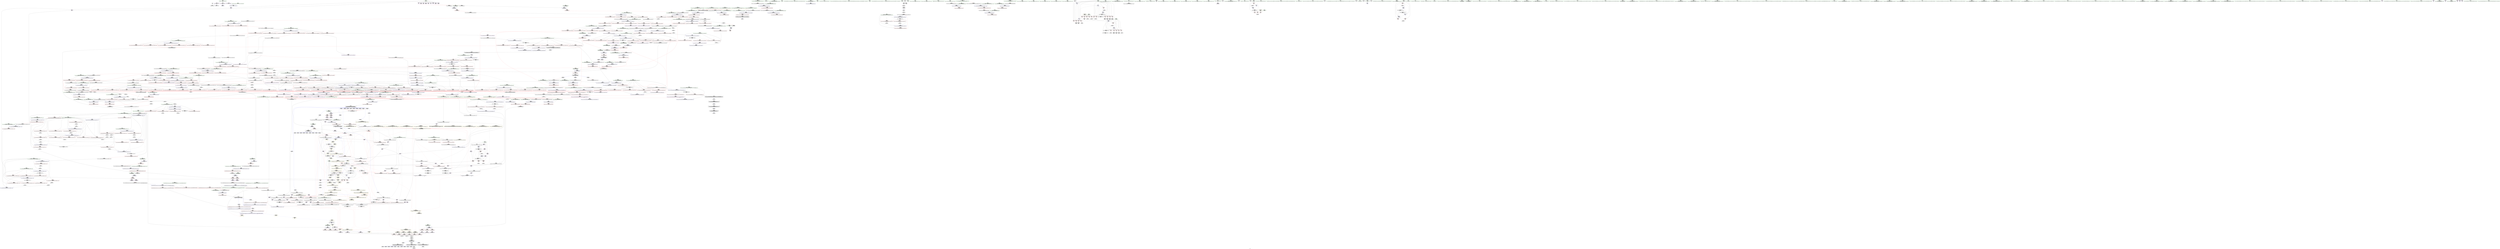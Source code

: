 digraph "SVFG" {
	label="SVFG";

	Node0x55b76df39a70 [shape=record,color=grey,label="{NodeID: 0\nNullPtr}"];
	Node0x55b76df39a70 -> Node0x55b76dfa0f40[style=solid];
	Node0x55b76df39a70 -> Node0x55b76dfbd6c0[style=solid];
	Node0x55b76dfa8f20 [shape=record,color=blue,label="{NodeID: 775\n692\<--687\n__last.addr\<--__last\n_ZSt10__pop_heapIPSt4pairIiiEN9__gnu_cxx5__ops15_Iter_less_iterEEvT_S6_S6_RT0_\n}"];
	Node0x55b76dfa8f20 -> Node0x55b76dfb3f70[style=dashed];
	Node0x55b76df9fa40 [shape=record,color=red,label="{NodeID: 443\n205\<--204\n\<--arrayidx40\nmain\n}"];
	Node0x55b76df9fa40 -> Node0x55b76dfe6d70[style=solid];
	Node0x55b76df93bf0 [shape=record,color=green,label="{NodeID: 111\n604\<--605\nagg.tmp\<--agg.tmp_field_insensitive\n_ZSt11__make_heapIPSt4pairIiiEN9__gnu_cxx5__ops15_Iter_less_iterEEvT_S6_RT0_\n}"];
	Node0x55b76df93bf0 -> Node0x55b76dfa2760[style=solid];
	Node0x55b76df93bf0 -> Node0x55b76dfa2830[style=solid];
	Node0x55b76e0c43e0 [shape=record,color=black,label="{NodeID: 1993\n591 = PHI(511, )\n2nd arg _ZSt11__make_heapIPSt4pairIiiEN9__gnu_cxx5__ops15_Iter_less_iterEEvT_S6_RT0_ }"];
	Node0x55b76e0c43e0 -> Node0x55b76dfbfdf0[style=solid];
	Node0x55b76dfb53c0 [shape=record,color=red,label="{NodeID: 554\n796\<--764\n\<--__secondChild\n_ZSt13__adjust_heapIPSt4pairIiiElS1_N9__gnu_cxx5__ops15_Iter_less_iterEEvT_T0_S7_T1_T2_\n}"];
	Node0x55b76dfb53c0 -> Node0x55b76dfe80f0[style=solid];
	Node0x55b76dfe9bf0 [shape=record,color=grey,label="{NodeID: 1329\n817 = Binary(816, 576, )\n}"];
	Node0x55b76dfe9bf0 -> Node0x55b76dfec2f0[style=solid];
	Node0x55b76df982d0 [shape=record,color=green,label="{NodeID: 222\n1449\<--1450\n__last.addr\<--__last.addr_field_insensitive\n_ZSt22__copy_move_backward_aILb1EPSt4pairIiiES2_ET1_T0_S4_S3_\n}"];
	Node0x55b76df982d0 -> Node0x55b76dfbbf00[style=solid];
	Node0x55b76df982d0 -> Node0x55b76dfc9020[style=solid];
	Node0x55b76e0d1900 [shape=record,color=black,label="{NodeID: 2104\n668 = PHI(537, 798, 1049, 1053, 1063, 1077, 1085, 1117, 1129, 1272, )\n2nd arg _ZNK9__gnu_cxx5__ops15_Iter_less_iterclIPSt4pairIiiES5_EEbT_T0_ }"];
	Node0x55b76e0d1900 -> Node0x55b76dfa8d80[style=solid];
	Node0x55b76dfbadf0 [shape=record,color=red,label="{NodeID: 665\n1328\<--1312\n\<--__last.addr\n_ZSt26__unguarded_insertion_sortIPSt4pairIiiEN9__gnu_cxx5__ops15_Iter_less_iterEEvT_S6_T0_\n}"];
	Node0x55b76dfbadf0 -> Node0x55b76dfecef0[style=solid];
	Node0x55b76dfa6000 [shape=record,color=purple,label="{NodeID: 333\n492\<--491\nadd.ptr1\<--\n_ZSt27__unguarded_partition_pivotIPSt4pairIiiEN9__gnu_cxx5__ops15_Iter_less_iterEET_S6_S6_T0_\n|{<s0>25}}"];
	Node0x55b76dfa6000:s0 -> Node0x55b76e0ce860[style=solid,color=red];
	Node0x55b76df8fc60 [shape=record,color=green,label="{NodeID: 1\n7\<--1\n__dso_handle\<--dummyObj\nGlob }"];
	Node0x55b76dfa8ff0 [shape=record,color=blue,label="{NodeID: 776\n694\<--688\n__result.addr\<--__result\n_ZSt10__pop_heapIPSt4pairIiiEN9__gnu_cxx5__ops15_Iter_less_iterEEvT_S6_S6_RT0_\n}"];
	Node0x55b76dfa8ff0 -> Node0x55b76dfb4040[style=dashed];
	Node0x55b76dfa8ff0 -> Node0x55b76dfb4110[style=dashed];
	Node0x55b76df9fb10 [shape=record,color=red,label="{NodeID: 444\n256\<--246\n\<--__first.addr\n_ZSt4sortIPSt4pairIiiEEvT_S3_\n|{<s0>12}}"];
	Node0x55b76df9fb10:s0 -> Node0x55b76e0c3fa0[style=solid,color=red];
	Node0x55b76df93cc0 [shape=record,color=green,label="{NodeID: 112\n606\<--607\nagg.tmp6\<--agg.tmp6_field_insensitive\n_ZSt11__make_heapIPSt4pairIiiEN9__gnu_cxx5__ops15_Iter_less_iterEEvT_S6_RT0_\n}"];
	Node0x55b76e0c44f0 [shape=record,color=black,label="{NodeID: 1994\n993 = PHI(679, 988, 1528, )\n0th arg _ZStltIiiEbRKSt4pairIT_T0_ES5_ }"];
	Node0x55b76e0c44f0 -> Node0x55b76dfaaed0[style=solid];
	Node0x55b76dfb5490 [shape=record,color=red,label="{NodeID: 555\n801\<--764\n\<--__secondChild\n_ZSt13__adjust_heapIPSt4pairIiiElS1_N9__gnu_cxx5__ops15_Iter_less_iterEEvT_T0_S7_T1_T2_\n}"];
	Node0x55b76dfb5490 -> Node0x55b76dfe8570[style=solid];
	Node0x55b76dfe9d70 [shape=record,color=grey,label="{NodeID: 1330\n823 = Binary(822, 300, )\n}"];
	Node0x55b76dfe9d70 -> Node0x55b76dfecd70[style=solid];
	Node0x55b76df983a0 [shape=record,color=green,label="{NodeID: 223\n1451\<--1452\n__result.addr\<--__result.addr_field_insensitive\n_ZSt22__copy_move_backward_aILb1EPSt4pairIiiES2_ET1_T0_S4_S3_\n}"];
	Node0x55b76df983a0 -> Node0x55b76dfbbfd0[style=solid];
	Node0x55b76df983a0 -> Node0x55b76dfc90f0[style=solid];
	Node0x55b76e0d1c80 [shape=record,color=black,label="{NodeID: 2105\n244 = PHI(118, )\n0th arg _ZSt4sortIPSt4pairIiiEEvT_S3_ }"];
	Node0x55b76e0d1c80 -> Node0x55b76dfbe590[style=solid];
	Node0x55b76dfbaec0 [shape=record,color=red,label="{NodeID: 666\n1327\<--1314\n\<--__i\n_ZSt26__unguarded_insertion_sortIPSt4pairIiiEN9__gnu_cxx5__ops15_Iter_less_iterEEvT_S6_T0_\n}"];
	Node0x55b76dfbaec0 -> Node0x55b76dfecef0[style=solid];
	Node0x55b76dfa60d0 [shape=record,color=purple,label="{NodeID: 334\n495\<--494\nadd.ptr2\<--\n_ZSt27__unguarded_partition_pivotIPSt4pairIiiEN9__gnu_cxx5__ops15_Iter_less_iterEET_S6_S6_T0_\n|{<s0>25}}"];
	Node0x55b76dfa60d0:s0 -> Node0x55b76e0ceab0[style=solid,color=red];
	Node0x55b76df8fcf0 [shape=record,color=green,label="{NodeID: 2\n14\<--1\n.str\<--dummyObj\nGlob }"];
	Node0x55b76dfa90c0 [shape=record,color=blue,label="{NodeID: 777\n696\<--689\n__comp.addr\<--__comp\n_ZSt10__pop_heapIPSt4pairIiiEN9__gnu_cxx5__ops15_Iter_less_iterEEvT_S6_S6_RT0_\n}"];
	Node0x55b76dfa90c0 -> Node0x55b76dfb41e0[style=dashed];
	Node0x55b76df9fbe0 [shape=record,color=red,label="{NodeID: 445\n257\<--248\n\<--__last.addr\n_ZSt4sortIPSt4pairIiiEEvT_S3_\n|{<s0>12}}"];
	Node0x55b76df9fbe0:s0 -> Node0x55b76e0c40b0[style=solid,color=red];
	Node0x55b76df93d90 [shape=record,color=green,label="{NodeID: 113\n636\<--637\n_ZSt4moveIRSt4pairIiiEEONSt16remove_referenceIT_E4typeEOS4_\<--_ZSt4moveIRSt4pairIiiEEONSt16remove_referenceIT_E4typeEOS4__field_insensitive\n}"];
	Node0x55b76e0c4680 [shape=record,color=black,label="{NodeID: 1995\n994 = PHI(680, 989, 1529, )\n1st arg _ZStltIiiEbRKSt4pairIT_T0_ES5_ }"];
	Node0x55b76e0c4680 -> Node0x55b76dfaafa0[style=solid];
	Node0x55b76dfb5560 [shape=record,color=red,label="{NodeID: 556\n806\<--764\n\<--__secondChild\n_ZSt13__adjust_heapIPSt4pairIiiElS1_N9__gnu_cxx5__ops15_Iter_less_iterEEvT_T0_S7_T1_T2_\n}"];
	Node0x55b76dfe9ef0 [shape=record,color=grey,label="{NodeID: 1331\n785 = Binary(784, 300, )\n}"];
	Node0x55b76dfe9ef0 -> Node0x55b76dfed370[style=solid];
	Node0x55b76df98470 [shape=record,color=green,label="{NodeID: 224\n1453\<--1454\n__simple\<--__simple_field_insensitive\n_ZSt22__copy_move_backward_aILb1EPSt4pairIiiES2_ET1_T0_S4_S3_\n}"];
	Node0x55b76df98470 -> Node0x55b76dfc91c0[style=solid];
	Node0x55b76e0d1d90 [shape=record,color=black,label="{NodeID: 2106\n245 = PHI(117, )\n1st arg _ZSt4sortIPSt4pairIiiEEvT_S3_ }"];
	Node0x55b76e0d1d90 -> Node0x55b76dfbe660[style=solid];
	Node0x55b76dfbaf90 [shape=record,color=red,label="{NodeID: 667\n1331\<--1314\n\<--__i\n_ZSt26__unguarded_insertion_sortIPSt4pairIiiEN9__gnu_cxx5__ops15_Iter_less_iterEEvT_S6_T0_\n|{<s0>92}}"];
	Node0x55b76dfbaf90:s0 -> Node0x55b76e0cefb0[style=solid,color=red];
	Node0x55b76dfa61a0 [shape=record,color=purple,label="{NodeID: 335\n500\<--499\nadd.ptr3\<--\n_ZSt27__unguarded_partition_pivotIPSt4pairIiiEN9__gnu_cxx5__ops15_Iter_less_iterEET_S6_S6_T0_\n|{<s0>26}}"];
	Node0x55b76dfa61a0:s0 -> Node0x55b76e0c22b0[style=solid,color=red];
	Node0x55b76df8ffa0 [shape=record,color=green,label="{NodeID: 3\n16\<--1\n.str.1\<--dummyObj\nGlob }"];
	Node0x55b76dfa9190 [shape=record,color=blue, style = dotted,label="{NodeID: 778\n1551\<--1553\noffset_0\<--dummyVal\n_ZSt10__pop_heapIPSt4pairIiiEN9__gnu_cxx5__ops15_Iter_less_iterEEvT_S6_S6_RT0_\n|{|<s1>40}}"];
	Node0x55b76dfa9190 -> Node0x55b76dfbce70[style=dashed];
	Node0x55b76dfa9190:s1 -> Node0x55b76e041460[style=dashed,color=red];
	Node0x55b76df9fcb0 [shape=record,color=red,label="{NodeID: 446\n283\<--273\n\<--__first.addr\n_ZSt6__sortIPSt4pairIiiEN9__gnu_cxx5__ops15_Iter_less_iterEEvT_S6_T0_\n}"];
	Node0x55b76df9fcb0 -> Node0x55b76dfecbf0[style=solid];
	Node0x55b76df93e90 [shape=record,color=green,label="{NodeID: 114\n641\<--642\nllvm.memcpy.p0i8.p0i8.i64\<--llvm.memcpy.p0i8.p0i8.i64_field_insensitive\n}"];
	Node0x55b76e0c4810 [shape=record,color=black,label="{NodeID: 1996\n863 = PHI(715, 811, 837, 952, 964, 1288, 1393, 1402, 1504, )\n0th arg _ZNSt4pairIiiEaSEOS0_ }"];
	Node0x55b76e0c4810 -> Node0x55b76dfaa030[style=solid];
	Node0x55b76dfb5630 [shape=record,color=red,label="{NodeID: 557\n813\<--764\n\<--__secondChild\n_ZSt13__adjust_heapIPSt4pairIiiElS1_N9__gnu_cxx5__ops15_Iter_less_iterEEvT_T0_S7_T1_T2_\n}"];
	Node0x55b76dfb5630 -> Node0x55b76dfa9c20[style=solid];
	Node0x55b76dfea070 [shape=record,color=grey,label="{NodeID: 1332\n784 = Binary(783, 576, )\n}"];
	Node0x55b76dfea070 -> Node0x55b76dfe9ef0[style=solid];
	Node0x55b76df98540 [shape=record,color=green,label="{NodeID: 225\n1463\<--1464\n_ZNSt20__copy_move_backwardILb1ELb0ESt26random_access_iterator_tagE13__copy_move_bIPSt4pairIiiES5_EET0_T_S7_S6_\<--_ZNSt20__copy_move_backwardILb1ELb0ESt26random_access_iterator_tagE13__copy_move_bIPSt4pairIiiES5_EET0_T_S7_S6__field_insensitive\n}"];
	Node0x55b76e0d1ea0 [shape=record,color=black,label="{NodeID: 2107\n316 = PHI(287, 369, )\n0th arg _ZSt16__introsort_loopIPSt4pairIiiElN9__gnu_cxx5__ops15_Iter_less_iterEEvT_S6_T0_T1_ }"];
	Node0x55b76e0d1ea0 -> Node0x55b76dfbe8d0[style=solid];
	Node0x55b76dfbb060 [shape=record,color=red,label="{NodeID: 668\n1335\<--1314\n\<--__i\n_ZSt26__unguarded_insertion_sortIPSt4pairIiiEN9__gnu_cxx5__ops15_Iter_less_iterEEvT_S6_T0_\n}"];
	Node0x55b76dfbb060 -> Node0x55b76dfa88a0[style=solid];
	Node0x55b76dfa6270 [shape=record,color=purple,label="{NodeID: 336\n551\<--550\nincdec.ptr\<--\n_ZSt13__heap_selectIPSt4pairIiiEN9__gnu_cxx5__ops15_Iter_less_iterEEvT_S6_S6_T0_\n}"];
	Node0x55b76dfa6270 -> Node0x55b76dfbf840[style=solid];
	Node0x55b76df90030 [shape=record,color=green,label="{NodeID: 4\n18\<--1\n.str.2\<--dummyObj\nGlob }"];
	Node0x55b76dfa9260 [shape=record,color=blue, style = dotted,label="{NodeID: 779\n1554\<--1556\noffset_1\<--dummyVal\n_ZSt10__pop_heapIPSt4pairIiiEN9__gnu_cxx5__ops15_Iter_less_iterEEvT_S6_S6_RT0_\n|{|<s1>40}}"];
	Node0x55b76dfa9260 -> Node0x55b76dfbcf40[style=dashed];
	Node0x55b76dfa9260:s1 -> Node0x55b76e041460[style=dashed,color=red];
	Node0x55b76df9fd80 [shape=record,color=red,label="{NodeID: 447\n287\<--273\n\<--__first.addr\n_ZSt6__sortIPSt4pairIiiEN9__gnu_cxx5__ops15_Iter_less_iterEEvT_S6_T0_\n|{<s0>14}}"];
	Node0x55b76df9fd80:s0 -> Node0x55b76e0d1ea0[style=solid,color=red];
	Node0x55b76df98950 [shape=record,color=green,label="{NodeID: 115\n654\<--655\n_ZSt13__adjust_heapIPSt4pairIiiElS1_N9__gnu_cxx5__ops15_Iter_less_iterEEvT_T0_S7_T1_T2_\<--_ZSt13__adjust_heapIPSt4pairIiiElS1_N9__gnu_cxx5__ops15_Iter_less_iterEEvT_T0_S7_T1_T2__field_insensitive\n}"];
	Node0x55b76e0c4eb0 [shape=record,color=black,label="{NodeID: 1997\n864 = PHI(714, 808, 834, 949, 961, 1287, 1392, 1401, 1502, )\n1st arg _ZNSt4pairIiiEaSEOS0_ }"];
	Node0x55b76e0c4eb0 -> Node0x55b76dfaa100[style=solid];
	Node0x55b76dfb5700 [shape=record,color=red,label="{NodeID: 558\n820\<--764\n\<--__secondChild\n_ZSt13__adjust_heapIPSt4pairIiiElS1_N9__gnu_cxx5__ops15_Iter_less_iterEEvT_T0_S7_T1_T2_\n}"];
	Node0x55b76dfb5700 -> Node0x55b76dfecd70[style=solid];
	Node0x55b76dfea1f0 [shape=record,color=grey,label="{NodeID: 1333\n344 = Binary(343, 295, )\n}"];
	Node0x55b76dfea1f0 -> Node0x55b76dfed670[style=solid];
	Node0x55b76df98640 [shape=record,color=green,label="{NodeID: 226\n1468\<--1469\n__it.addr\<--__it.addr_field_insensitive\n_ZSt12__niter_baseIPSt4pairIiiEET_S3_\n}"];
	Node0x55b76df98640 -> Node0x55b76dfbc0a0[style=solid];
	Node0x55b76df98640 -> Node0x55b76dfc9290[style=solid];
	Node0x55b76e0d1ff0 [shape=record,color=black,label="{NodeID: 2108\n317 = PHI(288, 370, )\n1st arg _ZSt16__introsort_loopIPSt4pairIiiElN9__gnu_cxx5__ops15_Iter_less_iterEEvT_S6_T0_T1_ }"];
	Node0x55b76e0d1ff0 -> Node0x55b76dfbe9a0[style=solid];
	Node0x55b76dfbb130 [shape=record,color=red,label="{NodeID: 669\n1353\<--1344\n\<--__first.addr\n_ZSt13move_backwardIPSt4pairIiiES2_ET0_T_S4_S3_\n|{<s0>93}}"];
	Node0x55b76dfbb130:s0 -> Node0x55b76e0cf7c0[style=solid,color=red];
	Node0x55b76dfa6340 [shape=record,color=purple,label="{NodeID: 337\n579\<--578\nincdec.ptr\<--\n_ZSt11__sort_heapIPSt4pairIiiEN9__gnu_cxx5__ops15_Iter_less_iterEEvT_S6_RT0_\n}"];
	Node0x55b76dfa6340 -> Node0x55b76dfbfb80[style=solid];
	Node0x55b76df900c0 [shape=record,color=green,label="{NodeID: 5\n20\<--1\n.str.3\<--dummyObj\nGlob }"];
	Node0x55b76dfa9330 [shape=record,color=blue, style = dotted,label="{NodeID: 780\n1557\<--1559\noffset_0\<--dummyVal\n_ZSt10__pop_heapIPSt4pairIiiEN9__gnu_cxx5__ops15_Iter_less_iterEEvT_S6_S6_RT0_\n}"];
	Node0x55b76df9fe50 [shape=record,color=red,label="{NodeID: 448\n290\<--273\n\<--__first.addr\n_ZSt6__sortIPSt4pairIiiEN9__gnu_cxx5__ops15_Iter_less_iterEEvT_S6_T0_\n}"];
	Node0x55b76df9fe50 -> Node0x55b76dfa1c00[style=solid];
	Node0x55b76df98a50 [shape=record,color=green,label="{NodeID: 116\n669\<--670\nthis.addr\<--this.addr_field_insensitive\n_ZNK9__gnu_cxx5__ops15_Iter_less_iterclIPSt4pairIiiES5_EEbT_T0_\n}"];
	Node0x55b76df98a50 -> Node0x55b76dfb3a90[style=solid];
	Node0x55b76df98a50 -> Node0x55b76dfa8be0[style=solid];
	Node0x55b76e0c51f0 [shape=record,color=black,label="{NodeID: 1998\n435 = PHI(352, )\n0th arg _ZSt14__partial_sortIPSt4pairIiiEN9__gnu_cxx5__ops15_Iter_less_iterEEvT_S6_S6_T0_ }"];
	Node0x55b76e0c51f0 -> Node0x55b76dfbf020[style=solid];
	Node0x55b76dfb57d0 [shape=record,color=red,label="{NodeID: 559\n826\<--764\n\<--__secondChild\n_ZSt13__adjust_heapIPSt4pairIiiElS1_N9__gnu_cxx5__ops15_Iter_less_iterEEvT_T0_S7_T1_T2_\n}"];
	Node0x55b76dfb57d0 -> Node0x55b76dfe95f0[style=solid];
	Node0x55b76dfea370 [shape=record,color=grey,label="{NodeID: 1334\n343 = Binary(341, 342, )\n}"];
	Node0x55b76dfea370 -> Node0x55b76dfea1f0[style=solid];
	Node0x55b76df98710 [shape=record,color=green,label="{NodeID: 227\n1477\<--1478\n__first.addr\<--__first.addr_field_insensitive\n_ZNSt20__copy_move_backwardILb1ELb0ESt26random_access_iterator_tagE13__copy_move_bIPSt4pairIiiES5_EET0_T_S7_S6_\n}"];
	Node0x55b76df98710 -> Node0x55b76dfbc170[style=solid];
	Node0x55b76df98710 -> Node0x55b76dfc9360[style=solid];
	Node0x55b76e0d2140 [shape=record,color=black,label="{NodeID: 2109\n318 = PHI(299, 371, )\n2nd arg _ZSt16__introsort_loopIPSt4pairIiiElN9__gnu_cxx5__ops15_Iter_less_iterEEvT_S6_T0_T1_ }"];
	Node0x55b76e0d2140 -> Node0x55b76dfbea70[style=solid];
	Node0x55b76dfbb200 [shape=record,color=red,label="{NodeID: 670\n1357\<--1346\n\<--__last.addr\n_ZSt13move_backwardIPSt4pairIiiES2_ET0_T_S4_S3_\n|{<s0>94}}"];
	Node0x55b76dfbb200:s0 -> Node0x55b76e0cf7c0[style=solid,color=red];
	Node0x55b76dfa6410 [shape=record,color=purple,label="{NodeID: 338\n1539\<--638\noffset_0\<--\n}"];
	Node0x55b76dfa6410 -> Node0x55b76dfc0060[style=solid];
	Node0x55b76df90150 [shape=record,color=green,label="{NodeID: 6\n22\<--1\n.str.4\<--dummyObj\nGlob }"];
	Node0x55b76dfa9400 [shape=record,color=blue, style = dotted,label="{NodeID: 781\n1560\<--1562\noffset_1\<--dummyVal\n_ZSt10__pop_heapIPSt4pairIiiEN9__gnu_cxx5__ops15_Iter_less_iterEEvT_S6_S6_RT0_\n}"];
	Node0x55b76df9ff20 [shape=record,color=red,label="{NodeID: 449\n304\<--273\n\<--__first.addr\n_ZSt6__sortIPSt4pairIiiEN9__gnu_cxx5__ops15_Iter_less_iterEEvT_S6_T0_\n|{<s0>15}}"];
	Node0x55b76df9ff20:s0 -> Node0x55b76e0c57c0[style=solid,color=red];
	Node0x55b76df98b20 [shape=record,color=green,label="{NodeID: 117\n671\<--672\n__it1.addr\<--__it1.addr_field_insensitive\n_ZNK9__gnu_cxx5__ops15_Iter_less_iterclIPSt4pairIiiES5_EEbT_T0_\n}"];
	Node0x55b76df98b20 -> Node0x55b76dfb3b60[style=solid];
	Node0x55b76df98b20 -> Node0x55b76dfa8cb0[style=solid];
	Node0x55b76e0c5300 [shape=record,color=black,label="{NodeID: 1999\n436 = PHI(353, )\n1st arg _ZSt14__partial_sortIPSt4pairIiiEN9__gnu_cxx5__ops15_Iter_less_iterEEvT_S6_S6_T0_ }"];
	Node0x55b76e0c5300 -> Node0x55b76dfbf0f0[style=solid];
	Node0x55b76dfb58a0 [shape=record,color=red,label="{NodeID: 560\n831\<--764\n\<--__secondChild\n_ZSt13__adjust_heapIPSt4pairIiiElS1_N9__gnu_cxx5__ops15_Iter_less_iterEEvT_T0_S7_T1_T2_\n}"];
	Node0x55b76dfb58a0 -> Node0x55b76dfe92f0[style=solid];
	Node0x55b76dfea4f0 [shape=record,color=grey,label="{NodeID: 1335\n360 = Binary(359, 361, )\n}"];
	Node0x55b76dfea4f0 -> Node0x55b76dfbeb40[style=solid];
	Node0x55b76df987e0 [shape=record,color=green,label="{NodeID: 228\n1479\<--1480\n__last.addr\<--__last.addr_field_insensitive\n_ZNSt20__copy_move_backwardILb1ELb0ESt26random_access_iterator_tagE13__copy_move_bIPSt4pairIiiES5_EET0_T_S7_S6_\n}"];
	Node0x55b76df987e0 -> Node0x55b76dfbc240[style=solid];
	Node0x55b76df987e0 -> Node0x55b76dfbc310[style=solid];
	Node0x55b76df987e0 -> Node0x55b76dfc9430[style=solid];
	Node0x55b76df987e0 -> Node0x55b76dfc96a0[style=solid];
	Node0x55b76dfbb2d0 [shape=record,color=red,label="{NodeID: 671\n1359\<--1348\n\<--__result.addr\n_ZSt13move_backwardIPSt4pairIiiES2_ET0_T_S4_S3_\n|{<s0>95}}"];
	Node0x55b76dfbb2d0:s0 -> Node0x55b76e0c2f30[style=solid,color=red];
	Node0x55b76dfa64e0 [shape=record,color=purple,label="{NodeID: 339\n1542\<--638\noffset_1\<--\n}"];
	Node0x55b76dfa64e0 -> Node0x55b76dfc0130[style=solid];
	Node0x55b76df90990 [shape=record,color=green,label="{NodeID: 7\n25\<--1\n\<--dummyObj\nCan only get source location for instruction, argument, global var or function.}"];
	Node0x55b76dfa94d0 [shape=record,color=blue,label="{NodeID: 782\n737\<--736\n__t.addr\<--__t\n_ZSt4moveIRSt4pairIiiEEONSt16remove_referenceIT_E4typeEOS4_\n}"];
	Node0x55b76dfa94d0 -> Node0x55b76dfb4380[style=dashed];
	Node0x55b76df9fff0 [shape=record,color=red,label="{NodeID: 450\n284\<--275\n\<--__last.addr\n_ZSt6__sortIPSt4pairIiiEN9__gnu_cxx5__ops15_Iter_less_iterEEvT_S6_T0_\n}"];
	Node0x55b76df9fff0 -> Node0x55b76dfecbf0[style=solid];
	Node0x55b76df98bf0 [shape=record,color=green,label="{NodeID: 118\n673\<--674\n__it2.addr\<--__it2.addr_field_insensitive\n_ZNK9__gnu_cxx5__ops15_Iter_less_iterclIPSt4pairIiiES5_EEbT_T0_\n}"];
	Node0x55b76df98bf0 -> Node0x55b76dfb3c30[style=solid];
	Node0x55b76df98bf0 -> Node0x55b76dfa8d80[style=solid];
	Node0x55b76e0c5410 [shape=record,color=black,label="{NodeID: 2000\n437 = PHI(354, )\n2nd arg _ZSt14__partial_sortIPSt4pairIiiEN9__gnu_cxx5__ops15_Iter_less_iterEEvT_S6_S6_T0_ }"];
	Node0x55b76e0c5410 -> Node0x55b76dfbf1c0[style=solid];
	Node0x55b76dfb5970 [shape=record,color=red,label="{NodeID: 561\n839\<--764\n\<--__secondChild\n_ZSt13__adjust_heapIPSt4pairIiiElS1_N9__gnu_cxx5__ops15_Iter_less_iterEEvT_T0_S7_T1_T2_\n}"];
	Node0x55b76dfb5970 -> Node0x55b76dfe9770[style=solid];
	Node0x55b76dfea670 [shape=record,color=grey,label="{NodeID: 1336\n1492 = Binary(1490, 1491, )\n}"];
	Node0x55b76dfea670 -> Node0x55b76dfea7f0[style=solid];
	Node0x55b76dfa0a70 [shape=record,color=green,label="{NodeID: 229\n1481\<--1482\n__result.addr\<--__result.addr_field_insensitive\n_ZNSt20__copy_move_backwardILb1ELb0ESt26random_access_iterator_tagE13__copy_move_bIPSt4pairIiiES5_EET0_T_S7_S6_\n}"];
	Node0x55b76dfa0a70 -> Node0x55b76dfbc3e0[style=solid];
	Node0x55b76dfa0a70 -> Node0x55b76dfbc4b0[style=solid];
	Node0x55b76dfa0a70 -> Node0x55b76dfc9500[style=solid];
	Node0x55b76dfa0a70 -> Node0x55b76dfc9770[style=solid];
	Node0x55b76dfbb3a0 [shape=record,color=red,label="{NodeID: 672\n1375\<--1368\n\<--__last.addr\n_ZSt25__unguarded_linear_insertIPSt4pairIiiEN9__gnu_cxx5__ops14_Val_less_iterEEvT_T0_\n|{<s0>96}}"];
	Node0x55b76dfbb3a0:s0 -> Node0x55b76e0c5e20[style=solid,color=red];
	Node0x55b76dfa65b0 [shape=record,color=purple,label="{NodeID: 340\n1540\<--639\noffset_0\<--\n}"];
	Node0x55b76dfa65b0 -> Node0x55b76dfbc990[style=solid];
	Node0x55b76df90a20 [shape=record,color=green,label="{NodeID: 8\n71\<--1\n\<--dummyObj\nCan only get source location for instruction, argument, global var or function.}"];
	Node0x55b76dfa95a0 [shape=record,color=blue,label="{NodeID: 783\n772\<--751\n\<--__value.coerce\n_ZSt13__adjust_heapIPSt4pairIiiElS1_N9__gnu_cxx5__ops15_Iter_less_iterEEvT_T0_S7_T1_T2_\n}"];
	Node0x55b76dfa00c0 [shape=record,color=red,label="{NodeID: 451\n288\<--275\n\<--__last.addr\n_ZSt6__sortIPSt4pairIiiEN9__gnu_cxx5__ops15_Iter_less_iterEEvT_S6_T0_\n|{<s0>14}}"];
	Node0x55b76dfa00c0:s0 -> Node0x55b76e0d1ff0[style=solid,color=red];
	Node0x55b76df98cc0 [shape=record,color=green,label="{NodeID: 119\n682\<--683\n_ZStltIiiEbRKSt4pairIT_T0_ES5_\<--_ZStltIiiEbRKSt4pairIT_T0_ES5__field_insensitive\n}"];
	Node0x55b76e0c5520 [shape=record,color=black,label="{NodeID: 2001\n1228 = PHI(1211, 1217, 1207, )\n0th arg _ZSt4moveIRiEONSt16remove_referenceIT_E4typeEOS2_ }"];
	Node0x55b76e0c5520 -> Node0x55b76dfac250[style=solid];
	Node0x55b76dfb5a40 [shape=record,color=red,label="{NodeID: 562\n857\<--856\n\<--\n_ZSt13__adjust_heapIPSt4pairIiiElS1_N9__gnu_cxx5__ops15_Iter_less_iterEEvT_T0_S7_T1_T2_\n|{<s0>53}}"];
	Node0x55b76dfb5a40:s0 -> Node0x55b76e0c7090[style=solid,color=red];
	Node0x55b76dfea7f0 [shape=record,color=grey,label="{NodeID: 1337\n1493 = Binary(1492, 295, )\n}"];
	Node0x55b76dfea7f0 -> Node0x55b76dfc95d0[style=solid];
	Node0x55b76dfa0b00 [shape=record,color=green,label="{NodeID: 230\n1483\<--1484\n__n\<--__n_field_insensitive\n_ZNSt20__copy_move_backwardILb1ELb0ESt26random_access_iterator_tagE13__copy_move_bIPSt4pairIiiES5_EET0_T_S7_S6_\n}"];
	Node0x55b76dfa0b00 -> Node0x55b76dfbc580[style=solid];
	Node0x55b76dfa0b00 -> Node0x55b76dfbc650[style=solid];
	Node0x55b76dfa0b00 -> Node0x55b76dfc95d0[style=solid];
	Node0x55b76dfa0b00 -> Node0x55b76dfc9840[style=solid];
	Node0x55b76dfbb470 [shape=record,color=red,label="{NodeID: 673\n1380\<--1368\n\<--__last.addr\n_ZSt25__unguarded_linear_insertIPSt4pairIiiEN9__gnu_cxx5__ops14_Val_less_iterEEvT_T0_\n}"];
	Node0x55b76dfbb470 -> Node0x55b76dfc88d0[style=solid];
	Node0x55b76dfa6680 [shape=record,color=purple,label="{NodeID: 341\n1543\<--639\noffset_1\<--\n}"];
	Node0x55b76dfa6680 -> Node0x55b76dfbca60[style=solid];
	Node0x55b76df90ab0 [shape=record,color=green,label="{NodeID: 9\n77\<--1\n\<--dummyObj\nCan only get source location for instruction, argument, global var or function.}"];
	Node0x55b76dfa9670 [shape=record,color=blue,label="{NodeID: 784\n756\<--748\n__first.addr\<--__first\n_ZSt13__adjust_heapIPSt4pairIiiElS1_N9__gnu_cxx5__ops15_Iter_less_iterEEvT_T0_S7_T1_T2_\n}"];
	Node0x55b76dfa9670 -> Node0x55b76dfb4450[style=dashed];
	Node0x55b76dfa9670 -> Node0x55b76dfb4520[style=dashed];
	Node0x55b76dfa9670 -> Node0x55b76dfb45f0[style=dashed];
	Node0x55b76dfa9670 -> Node0x55b76dfb46c0[style=dashed];
	Node0x55b76dfa9670 -> Node0x55b76dfb4790[style=dashed];
	Node0x55b76dfa9670 -> Node0x55b76dfb4860[style=dashed];
	Node0x55b76dfa9670 -> Node0x55b76dfb4930[style=dashed];
	Node0x55b76dfa0190 [shape=record,color=red,label="{NodeID: 452\n289\<--275\n\<--__last.addr\n_ZSt6__sortIPSt4pairIiiEN9__gnu_cxx5__ops15_Iter_less_iterEEvT_S6_T0_\n}"];
	Node0x55b76dfa0190 -> Node0x55b76dfa1b30[style=solid];
	Node0x55b76df98dc0 [shape=record,color=green,label="{NodeID: 120\n690\<--691\n__first.addr\<--__first.addr_field_insensitive\n_ZSt10__pop_heapIPSt4pairIiiEN9__gnu_cxx5__ops15_Iter_less_iterEEvT_S6_S6_RT0_\n}"];
	Node0x55b76df98dc0 -> Node0x55b76dfb3d00[style=solid];
	Node0x55b76df98dc0 -> Node0x55b76dfb3dd0[style=solid];
	Node0x55b76df98dc0 -> Node0x55b76dfb3ea0[style=solid];
	Node0x55b76df98dc0 -> Node0x55b76dfa8e50[style=solid];
	Node0x55b76e0c56b0 [shape=record,color=black,label="{NodeID: 2002\n895 = PHI(766, )\n0th arg _ZN9__gnu_cxx5__ops14_Iter_less_valC2ENS0_15_Iter_less_iterE }"];
	Node0x55b76e0c56b0 -> Node0x55b76dfaa440[style=solid];
	Node0x55b76dfb5b10 [shape=record,color=red,label="{NodeID: 563\n871\<--865\nthis1\<--this.addr\n_ZNSt4pairIiiEaSEOS0_\n}"];
	Node0x55b76dfb5b10 -> Node0x55b76dfa3870[style=solid];
	Node0x55b76dfb5b10 -> Node0x55b76dfa7450[style=solid];
	Node0x55b76dfb5b10 -> Node0x55b76dfa7520[style=solid];
	Node0x55b76dfea970 [shape=record,color=grey,label="{NodeID: 1338\n625 = Binary(624, 295, )\n}"];
	Node0x55b76dfea970 -> Node0x55b76dfbfec0[style=solid];
	Node0x55b76dfa0bd0 [shape=record,color=green,label="{NodeID: 231\n1518\<--1519\nthis.addr\<--this.addr_field_insensitive\n_ZNK9__gnu_cxx5__ops14_Val_less_iterclISt4pairIiiEPS4_EEbRT_T0_\n}"];
	Node0x55b76dfa0bd0 -> Node0x55b76dfbc720[style=solid];
	Node0x55b76dfa0bd0 -> Node0x55b76dfc9910[style=solid];
	Node0x55b76dfbb540 [shape=record,color=red,label="{NodeID: 674\n1393\<--1368\n\<--__last.addr\n_ZSt25__unguarded_linear_insertIPSt4pairIiiEN9__gnu_cxx5__ops14_Val_less_iterEEvT_T0_\n|{<s0>100}}"];
	Node0x55b76dfbb540:s0 -> Node0x55b76e0c4810[style=solid,color=red];
	Node0x55b76dfa6750 [shape=record,color=purple,label="{NodeID: 342\n1545\<--647\noffset_0\<--\n}"];
	Node0x55b76dfa6750 -> Node0x55b76dfa8970[style=solid];
	Node0x55b76df90b70 [shape=record,color=green,label="{NodeID: 10\n88\<--1\n\<--dummyObj\nCan only get source location for instruction, argument, global var or function.}"];
	Node0x55b76dfa9740 [shape=record,color=blue,label="{NodeID: 785\n758\<--749\n__holeIndex.addr\<--__holeIndex\n_ZSt13__adjust_heapIPSt4pairIiiElS1_N9__gnu_cxx5__ops15_Iter_less_iterEEvT_T0_S7_T1_T2_\n}"];
	Node0x55b76dfa9740 -> Node0x55b76dfb4a00[style=dashed];
	Node0x55b76dfa9740 -> Node0x55b76dfb4ad0[style=dashed];
	Node0x55b76dfa9740 -> Node0x55b76dfb4ba0[style=dashed];
	Node0x55b76dfa9740 -> Node0x55b76dfb4c70[style=dashed];
	Node0x55b76dfa9740 -> Node0x55b76dfa9c20[style=dashed];
	Node0x55b76dfa9740 -> Node0x55b76dfa9dc0[style=dashed];
	Node0x55b76dfa9740 -> Node0x55b76e0318f0[style=dashed];
	Node0x55b76dfa0260 [shape=record,color=red,label="{NodeID: 453\n305\<--275\n\<--__last.addr\n_ZSt6__sortIPSt4pairIiiEN9__gnu_cxx5__ops15_Iter_less_iterEEvT_S6_T0_\n|{<s0>15}}"];
	Node0x55b76dfa0260:s0 -> Node0x55b76e0c58d0[style=solid,color=red];
	Node0x55b76df98e90 [shape=record,color=green,label="{NodeID: 121\n692\<--693\n__last.addr\<--__last.addr_field_insensitive\n_ZSt10__pop_heapIPSt4pairIiiEN9__gnu_cxx5__ops15_Iter_less_iterEEvT_S6_S6_RT0_\n}"];
	Node0x55b76df98e90 -> Node0x55b76dfb3f70[style=solid];
	Node0x55b76df98e90 -> Node0x55b76dfa8f20[style=solid];
	Node0x55b76e0c57c0 [shape=record,color=black,label="{NodeID: 2003\n392 = PHI(304, )\n0th arg _ZSt22__final_insertion_sortIPSt4pairIiiEN9__gnu_cxx5__ops15_Iter_less_iterEEvT_S6_T0_ }"];
	Node0x55b76e0c57c0 -> Node0x55b76dfbee80[style=solid];
	Node0x55b76dfb5be0 [shape=record,color=red,label="{NodeID: 564\n872\<--867\n\<--__p.addr\n_ZNSt4pairIiiEaSEOS0_\n}"];
	Node0x55b76dfb5be0 -> Node0x55b76dfa75f0[style=solid];
	Node0x55b76dfeaaf0 [shape=record,color=grey,label="{NodeID: 1339\n624 = Binary(622, 623, )\n}"];
	Node0x55b76dfeaaf0 -> Node0x55b76dfea970[style=solid];
	Node0x55b76dfa0ca0 [shape=record,color=green,label="{NodeID: 232\n1520\<--1521\n__val.addr\<--__val.addr_field_insensitive\n_ZNK9__gnu_cxx5__ops14_Val_less_iterclISt4pairIiiEPS4_EEbRT_T0_\n}"];
	Node0x55b76dfa0ca0 -> Node0x55b76dfbc7f0[style=solid];
	Node0x55b76dfa0ca0 -> Node0x55b76dfc99e0[style=solid];
	Node0x55b76dfbb610 [shape=record,color=red,label="{NodeID: 675\n1402\<--1368\n\<--__last.addr\n_ZSt25__unguarded_linear_insertIPSt4pairIiiEN9__gnu_cxx5__ops14_Val_less_iterEEvT_T0_\n|{<s0>102}}"];
	Node0x55b76dfbb610:s0 -> Node0x55b76e0c4810[style=solid,color=red];
	Node0x55b76dfa6820 [shape=record,color=purple,label="{NodeID: 343\n1548\<--647\noffset_1\<--\n}"];
	Node0x55b76dfa6820 -> Node0x55b76dfa8a40[style=solid];
	Node0x55b76df90c70 [shape=record,color=green,label="{NodeID: 11\n89\<--1\n\<--dummyObj\nCan only get source location for instruction, argument, global var or function.}"];
	Node0x55b76dfa9810 [shape=record,color=blue,label="{NodeID: 786\n760\<--750\n__len.addr\<--__len\n_ZSt13__adjust_heapIPSt4pairIiiElS1_N9__gnu_cxx5__ops15_Iter_less_iterEEvT_T0_S7_T1_T2_\n}"];
	Node0x55b76dfa9810 -> Node0x55b76dfb4e10[style=dashed];
	Node0x55b76dfa9810 -> Node0x55b76dfb4ee0[style=dashed];
	Node0x55b76dfa9810 -> Node0x55b76dfb4fb0[style=dashed];
	Node0x55b76dfa0330 [shape=record,color=red,label="{NodeID: 454\n340\<--321\n\<--__first.addr\n_ZSt16__introsort_loopIPSt4pairIiiElN9__gnu_cxx5__ops15_Iter_less_iterEEvT_S6_T0_T1_\n}"];
	Node0x55b76dfa0330 -> Node0x55b76dfa1da0[style=solid];
	Node0x55b76df98f60 [shape=record,color=green,label="{NodeID: 122\n694\<--695\n__result.addr\<--__result.addr_field_insensitive\n_ZSt10__pop_heapIPSt4pairIiiEN9__gnu_cxx5__ops15_Iter_less_iterEEvT_S6_S6_RT0_\n}"];
	Node0x55b76df98f60 -> Node0x55b76dfb4040[style=solid];
	Node0x55b76df98f60 -> Node0x55b76dfb4110[style=solid];
	Node0x55b76df98f60 -> Node0x55b76dfa8ff0[style=solid];
	Node0x55b76e0c58d0 [shape=record,color=black,label="{NodeID: 2004\n393 = PHI(305, )\n1st arg _ZSt22__final_insertion_sortIPSt4pairIiiEN9__gnu_cxx5__ops15_Iter_less_iterEEvT_S6_T0_ }"];
	Node0x55b76e0c58d0 -> Node0x55b76dfbef50[style=solid];
	Node0x55b76dfb5cb0 [shape=record,color=red,label="{NodeID: 565\n880\<--867\n\<--__p.addr\n_ZNSt4pairIiiEaSEOS0_\n}"];
	Node0x55b76dfb5cb0 -> Node0x55b76dfa76c0[style=solid];
	Node0x55b76dfeac70 [shape=record,color=grey,label="{NodeID: 1340\n616 = Binary(615, 295, )\n}"];
	Node0x55b76dfeac70 -> Node0x55b76dfedaf0[style=solid];
	Node0x55b76dfa0d70 [shape=record,color=green,label="{NodeID: 233\n1522\<--1523\n__it.addr\<--__it.addr_field_insensitive\n_ZNK9__gnu_cxx5__ops14_Val_less_iterclISt4pairIiiEPS4_EEbRT_T0_\n}"];
	Node0x55b76dfa0d70 -> Node0x55b76dfbc8c0[style=solid];
	Node0x55b76dfa0d70 -> Node0x55b76dfc9ab0[style=solid];
	Node0x55b76dfbb6e0 [shape=record,color=red,label="{NodeID: 676\n1382\<--1372\n\<--__next\n_ZSt25__unguarded_linear_insertIPSt4pairIiiEN9__gnu_cxx5__ops14_Val_less_iterEEvT_T0_\n}"];
	Node0x55b76dfbb6e0 -> Node0x55b76df9cd90[style=solid];
	Node0x55b76dfa68f0 [shape=record,color=purple,label="{NodeID: 344\n1546\<--648\noffset_0\<--\n}"];
	Node0x55b76dfa68f0 -> Node0x55b76dfbcb30[style=solid];
	Node0x55b76df90d70 [shape=record,color=green,label="{NodeID: 12\n90\<--1\n\<--dummyObj\nCan only get source location for instruction, argument, global var or function.}"];
	Node0x55b76dfa98e0 [shape=record,color=blue,label="{NodeID: 787\n762\<--777\n__topIndex\<--\n_ZSt13__adjust_heapIPSt4pairIiiElS1_N9__gnu_cxx5__ops15_Iter_less_iterEEvT_T0_S7_T1_T2_\n}"];
	Node0x55b76dfa98e0 -> Node0x55b76dfb5080[style=dashed];
	Node0x55b76dfa0400 [shape=record,color=red,label="{NodeID: 455\n352\<--321\n\<--__first.addr\n_ZSt16__introsort_loopIPSt4pairIiiElN9__gnu_cxx5__ops15_Iter_less_iterEEvT_S6_T0_T1_\n|{<s0>16}}"];
	Node0x55b76dfa0400:s0 -> Node0x55b76e0c51f0[style=solid,color=red];
	Node0x55b76df99030 [shape=record,color=green,label="{NodeID: 123\n696\<--697\n__comp.addr\<--__comp.addr_field_insensitive\n_ZSt10__pop_heapIPSt4pairIiiEN9__gnu_cxx5__ops15_Iter_less_iterEEvT_S6_S6_RT0_\n}"];
	Node0x55b76df99030 -> Node0x55b76dfb41e0[style=solid];
	Node0x55b76df99030 -> Node0x55b76dfa90c0[style=solid];
	Node0x55b76e0c59e0 [shape=record,color=black,label="{NodeID: 2005\n1165 = PHI(1158, )\n0th arg _ZSt4swapIiiENSt9enable_ifIXsr6__and_ISt14__is_swappableIT_ES1_IT0_EEE5valueEvE4typeERSt4pairIS2_S4_ESA_ }"];
	Node0x55b76e0c59e0 -> Node0x55b76dfabb00[style=solid];
	Node0x55b76dfb5d80 [shape=record,color=red,label="{NodeID: 566\n877\<--874\n\<--call\n_ZNSt4pairIiiEaSEOS0_\n}"];
	Node0x55b76dfb5d80 -> Node0x55b76dfaa1d0[style=solid];
	Node0x55b76dfeadf0 [shape=record,color=grey,label="{NodeID: 1341\n1509 = Binary(1508, 361, )\n}"];
	Node0x55b76dfeadf0 -> Node0x55b76dfc9840[style=solid];
	Node0x55b76dfa0e40 [shape=record,color=green,label="{NodeID: 234\n26\<--1532\n_GLOBAL__sub_I_squark_1_0.cpp\<--_GLOBAL__sub_I_squark_1_0.cpp_field_insensitive\n}"];
	Node0x55b76dfa0e40 -> Node0x55b76dfbd5c0[style=solid];
	Node0x55b76dfbb7b0 [shape=record,color=red,label="{NodeID: 677\n1386\<--1372\n\<--__next\n_ZSt25__unguarded_linear_insertIPSt4pairIiiEN9__gnu_cxx5__ops14_Val_less_iterEEvT_T0_\n|{<s0>98}}"];
	Node0x55b76dfbb7b0:s0 -> Node0x55b76e0cfb60[style=solid,color=red];
	Node0x55b76e038bf0 [shape=record,color=black,label="{NodeID: 1452\nMR_2V_2 = PHI(MR_2V_1, MR_2V_3, )\npts\{10 \}\n|{<s0>26|<s1>73|<s2>74|<s3>75}}"];
	Node0x55b76e038bf0:s0 -> Node0x55b76e0665d0[style=dashed,color=blue];
	Node0x55b76e038bf0:s1 -> Node0x55b76e02b510[style=dashed,color=red];
	Node0x55b76e038bf0:s2 -> Node0x55b76e02b510[style=dashed,color=red];
	Node0x55b76e038bf0:s3 -> Node0x55b76e03ec70[style=dashed,color=red];
	Node0x55b76dfa69c0 [shape=record,color=purple,label="{NodeID: 345\n1549\<--648\noffset_1\<--\n}"];
	Node0x55b76dfa69c0 -> Node0x55b76dfbcc00[style=solid];
	Node0x55b76df90e70 [shape=record,color=green,label="{NodeID: 13\n141\<--1\n\<--dummyObj\nCan only get source location for instruction, argument, global var or function.}"];
	Node0x55b76dfa99b0 [shape=record,color=blue,label="{NodeID: 788\n764\<--779\n__secondChild\<--\n_ZSt13__adjust_heapIPSt4pairIiiElS1_N9__gnu_cxx5__ops15_Iter_less_iterEEvT_T0_S7_T1_T2_\n}"];
	Node0x55b76dfa99b0 -> Node0x55b76dfb5150[style=dashed];
	Node0x55b76dfa99b0 -> Node0x55b76dfb5220[style=dashed];
	Node0x55b76dfa99b0 -> Node0x55b76dfb5700[style=dashed];
	Node0x55b76dfa99b0 -> Node0x55b76dfb57d0[style=dashed];
	Node0x55b76dfa99b0 -> Node0x55b76dfa9a80[style=dashed];
	Node0x55b76dfa99b0 -> Node0x55b76dfa9cf0[style=dashed];
	Node0x55b76dfa99b0 -> Node0x55b76e031df0[style=dashed];
	Node0x55b76dfa04d0 [shape=record,color=red,label="{NodeID: 456\n363\<--321\n\<--__first.addr\n_ZSt16__introsort_loopIPSt4pairIiiElN9__gnu_cxx5__ops15_Iter_less_iterEEvT_S6_T0_T1_\n|{<s0>17}}"];
	Node0x55b76dfa04d0:s0 -> Node0x55b76e0c3950[style=solid,color=red];
	Node0x55b76df99100 [shape=record,color=green,label="{NodeID: 124\n698\<--699\n__value\<--__value_field_insensitive\n_ZSt10__pop_heapIPSt4pairIiiEN9__gnu_cxx5__ops15_Iter_less_iterEEvT_S6_S6_RT0_\n|{|<s1>41}}"];
	Node0x55b76df99100 -> Node0x55b76dfa2eb0[style=solid];
	Node0x55b76df99100:s1 -> Node0x55b76e0c5e20[style=solid,color=red];
	Node0x55b76e0c5af0 [shape=record,color=black,label="{NodeID: 2006\n1166 = PHI(1159, )\n1st arg _ZSt4swapIiiENSt9enable_ifIXsr6__and_ISt14__is_swappableIT_ES1_IT0_EEE5valueEvE4typeERSt4pairIS2_S4_ESA_ }"];
	Node0x55b76e0c5af0 -> Node0x55b76dfabbd0[style=solid];
	Node0x55b76dfb5e50 [shape=record,color=red,label="{NodeID: 567\n883\<--882\n\<--call3\n_ZNSt4pairIiiEaSEOS0_\n}"];
	Node0x55b76dfb5e50 -> Node0x55b76dfaa2a0[style=solid];
	Node0x55b76dfeaf70 [shape=record,color=grey,label="{NodeID: 1342\n615 = Binary(613, 614, )\n}"];
	Node0x55b76dfeaf70 -> Node0x55b76dfeac70[style=solid];
	Node0x55b76dfa0f40 [shape=record,color=black,label="{NodeID: 235\n2\<--3\ndummyVal\<--dummyVal\n}"];
	Node0x55b76dfbb880 [shape=record,color=red,label="{NodeID: 678\n1391\<--1372\n\<--__next\n_ZSt25__unguarded_linear_insertIPSt4pairIiiEN9__gnu_cxx5__ops14_Val_less_iterEEvT_T0_\n|{<s0>99}}"];
	Node0x55b76dfbb880:s0 -> Node0x55b76e0c5e20[style=solid,color=red];
	Node0x55b76dfa6a90 [shape=record,color=purple,label="{NodeID: 346\n1551\<--710\noffset_0\<--\n}"];
	Node0x55b76dfa6a90 -> Node0x55b76dfa9190[style=solid];
	Node0x55b76df90f70 [shape=record,color=green,label="{NodeID: 14\n185\<--1\n\<--dummyObj\nCan only get source location for instruction, argument, global var or function.}"];
	Node0x55b76dfa9a80 [shape=record,color=blue,label="{NodeID: 789\n764\<--790\n__secondChild\<--mul\n_ZSt13__adjust_heapIPSt4pairIiiElS1_N9__gnu_cxx5__ops15_Iter_less_iterEEvT_T0_S7_T1_T2_\n}"];
	Node0x55b76dfa9a80 -> Node0x55b76dfb5150[style=dashed];
	Node0x55b76dfa9a80 -> Node0x55b76dfb5220[style=dashed];
	Node0x55b76dfa9a80 -> Node0x55b76dfb52f0[style=dashed];
	Node0x55b76dfa9a80 -> Node0x55b76dfb53c0[style=dashed];
	Node0x55b76dfa9a80 -> Node0x55b76dfb5490[style=dashed];
	Node0x55b76dfa9a80 -> Node0x55b76dfb5560[style=dashed];
	Node0x55b76dfa9a80 -> Node0x55b76dfb5630[style=dashed];
	Node0x55b76dfa9a80 -> Node0x55b76dfb5700[style=dashed];
	Node0x55b76dfa9a80 -> Node0x55b76dfb57d0[style=dashed];
	Node0x55b76dfa9a80 -> Node0x55b76dfa9a80[style=dashed];
	Node0x55b76dfa9a80 -> Node0x55b76dfa9b50[style=dashed];
	Node0x55b76dfa9a80 -> Node0x55b76dfa9cf0[style=dashed];
	Node0x55b76dfa9a80 -> Node0x55b76e031df0[style=dashed];
	Node0x55b76dfa05a0 [shape=record,color=red,label="{NodeID: 457\n339\<--323\n\<--__last.addr\n_ZSt16__introsort_loopIPSt4pairIiiElN9__gnu_cxx5__ops15_Iter_less_iterEEvT_S6_T0_T1_\n}"];
	Node0x55b76dfa05a0 -> Node0x55b76dfa1cd0[style=solid];
	Node0x55b76df991d0 [shape=record,color=green,label="{NodeID: 125\n700\<--701\nagg.tmp\<--agg.tmp_field_insensitive\n_ZSt10__pop_heapIPSt4pairIiiEN9__gnu_cxx5__ops15_Iter_less_iterEEvT_S6_S6_RT0_\n}"];
	Node0x55b76df991d0 -> Node0x55b76dfa2f80[style=solid];
	Node0x55b76df991d0 -> Node0x55b76dfa3050[style=solid];
	Node0x55b76e0c5c00 [shape=record,color=black,label="{NodeID: 2007\n904 = PHI(849, )\n0th arg _ZSt11__push_heapIPSt4pairIiiElS1_N9__gnu_cxx5__ops14_Iter_less_valEEvT_T0_S7_T1_RT2_ }"];
	Node0x55b76e0c5c00 -> Node0x55b76dfaa5e0[style=solid];
	Node0x55b76dfb5f20 [shape=record,color=red,label="{NodeID: 568\n892\<--889\n\<--__t.addr\n_ZSt4moveIRN9__gnu_cxx5__ops15_Iter_less_iterEEONSt16remove_referenceIT_E4typeEOS5_\n}"];
	Node0x55b76dfb5f20 -> Node0x55b76dfa3940[style=solid];
	Node0x55b76dfeb0f0 [shape=record,color=grey,label="{NodeID: 1343\n111 = Binary(110, 77, )\n}"];
	Node0x55b76dfeb0f0 -> Node0x55b76dfbdbd0[style=solid];
	Node0x55b76dfa1040 [shape=record,color=black,label="{NodeID: 236\n12\<--11\n\<--vis\nCan only get source location for instruction, argument, global var or function.}"];
	Node0x55b76dfbb950 [shape=record,color=red,label="{NodeID: 679\n1395\<--1372\n\<--__next\n_ZSt25__unguarded_linear_insertIPSt4pairIiiEN9__gnu_cxx5__ops14_Val_less_iterEEvT_T0_\n}"];
	Node0x55b76dfbb950 -> Node0x55b76dfc8a70[style=solid];
	Node0x55b76dfa6b60 [shape=record,color=purple,label="{NodeID: 347\n1554\<--710\noffset_1\<--\n}"];
	Node0x55b76dfa6b60 -> Node0x55b76dfa9260[style=solid];
	Node0x55b76df91070 [shape=record,color=green,label="{NodeID: 15\n192\<--1\n\<--dummyObj\nCan only get source location for instruction, argument, global var or function.}"];
	Node0x55b76dfa9b50 [shape=record,color=blue,label="{NodeID: 790\n764\<--802\n__secondChild\<--dec\n_ZSt13__adjust_heapIPSt4pairIiiElS1_N9__gnu_cxx5__ops15_Iter_less_iterEEvT_T0_S7_T1_T2_\n}"];
	Node0x55b76dfa9b50 -> Node0x55b76dfb5150[style=dashed];
	Node0x55b76dfa9b50 -> Node0x55b76dfb5220[style=dashed];
	Node0x55b76dfa9b50 -> Node0x55b76dfb5560[style=dashed];
	Node0x55b76dfa9b50 -> Node0x55b76dfb5630[style=dashed];
	Node0x55b76dfa9b50 -> Node0x55b76dfb5700[style=dashed];
	Node0x55b76dfa9b50 -> Node0x55b76dfb57d0[style=dashed];
	Node0x55b76dfa9b50 -> Node0x55b76dfa9a80[style=dashed];
	Node0x55b76dfa9b50 -> Node0x55b76dfa9cf0[style=dashed];
	Node0x55b76dfa9b50 -> Node0x55b76e031df0[style=dashed];
	Node0x55b76dfc1d10 [shape=record,color=yellow,style=double,label="{NodeID: 1565\n182V_1 = ENCHI(MR_182V_0)\npts\{9100000 9100001 \}\nFun[_ZSt11__push_heapIPSt4pairIiiElS1_N9__gnu_cxx5__ops14_Iter_less_valEEvT_T0_S7_T1_RT2_]|{<s0>56|<s1>58|<s2>60}}"];
	Node0x55b76dfc1d10:s0 -> Node0x55b76e03de80[style=dashed,color=red];
	Node0x55b76dfc1d10:s1 -> Node0x55b76e041460[style=dashed,color=red];
	Node0x55b76dfc1d10:s2 -> Node0x55b76e041460[style=dashed,color=red];
	Node0x55b76dfa0670 [shape=record,color=red,label="{NodeID: 458\n353\<--323\n\<--__last.addr\n_ZSt16__introsort_loopIPSt4pairIiiElN9__gnu_cxx5__ops15_Iter_less_iterEEvT_S6_T0_T1_\n|{<s0>16}}"];
	Node0x55b76dfa0670:s0 -> Node0x55b76e0c5300[style=solid,color=red];
	Node0x55b76df992a0 [shape=record,color=green,label="{NodeID: 126\n702\<--703\nagg.tmp4\<--agg.tmp4_field_insensitive\n_ZSt10__pop_heapIPSt4pairIiiEN9__gnu_cxx5__ops15_Iter_less_iterEEvT_S6_S6_RT0_\n}"];
	Node0x55b76e0c5d10 [shape=record,color=black,label="{NodeID: 2008\n905 = PHI(850, )\n1st arg _ZSt11__push_heapIPSt4pairIiiElS1_N9__gnu_cxx5__ops14_Iter_less_valEEvT_T0_S7_T1_RT2_ }"];
	Node0x55b76e0c5d10 -> Node0x55b76dfaa6b0[style=solid];
	Node0x55b76dfb5ff0 [shape=record,color=red,label="{NodeID: 569\n901\<--898\nthis1\<--this.addr\n_ZN9__gnu_cxx5__ops14_Iter_less_valC2ENS0_15_Iter_less_iterE\n}"];
	Node0x55b76dfeb270 [shape=record,color=grey,label="{NodeID: 1344\n573 = Binary(571, 572, )\n}"];
	Node0x55b76dfeb270 -> Node0x55b76dfeb3f0[style=solid];
	Node0x55b76dfa1140 [shape=record,color=black,label="{NodeID: 237\n37\<--38\n\<--_ZNSt8ios_base4InitD1Ev\nCan only get source location for instruction, argument, global var or function.}"];
	Node0x55b76dfbba20 [shape=record,color=red,label="{NodeID: 680\n1397\<--1372\n\<--__next\n_ZSt25__unguarded_linear_insertIPSt4pairIiiEN9__gnu_cxx5__ops14_Val_less_iterEEvT_T0_\n}"];
	Node0x55b76dfbba20 -> Node0x55b76df9ce60[style=solid];
	Node0x55b76e039af0 [shape=record,color=black,label="{NodeID: 1455\nMR_2V_2 = PHI(MR_2V_5, MR_2V_1, )\npts\{10 \}\n|{|<s1>16|<s2>17}}"];
	Node0x55b76e039af0 -> Node0x55b76e02c8f0[style=dashed];
	Node0x55b76e039af0:s1 -> Node0x55b76dfc0200[style=dashed,color=red];
	Node0x55b76e039af0:s2 -> Node0x55b76e03ef40[style=dashed,color=red];
	Node0x55b76dfa6c30 [shape=record,color=purple,label="{NodeID: 348\n1552\<--711\noffset_0\<--\n}"];
	Node0x55b76dfa6c30 -> Node0x55b76dfbccd0[style=solid];
	Node0x55b76df91170 [shape=record,color=green,label="{NodeID: 16\n295\<--1\n\<--dummyObj\nCan only get source location for instruction, argument, global var or function.}"];
	Node0x55b76dfa9c20 [shape=record,color=blue,label="{NodeID: 791\n758\<--813\n__holeIndex.addr\<--\n_ZSt13__adjust_heapIPSt4pairIiiElS1_N9__gnu_cxx5__ops15_Iter_less_iterEEvT_T0_S7_T1_T2_\n}"];
	Node0x55b76dfa9c20 -> Node0x55b76dfb4ba0[style=dashed];
	Node0x55b76dfa9c20 -> Node0x55b76dfb4c70[style=dashed];
	Node0x55b76dfa9c20 -> Node0x55b76dfa9c20[style=dashed];
	Node0x55b76dfa9c20 -> Node0x55b76dfa9dc0[style=dashed];
	Node0x55b76dfa9c20 -> Node0x55b76e0318f0[style=dashed];
	Node0x55b76dfc1df0 [shape=record,color=yellow,style=double,label="{NodeID: 1566\n184V_1 = ENCHI(MR_184V_0)\npts\{6030000 6030001 6990000 6990001 7530000 7530001 12490000 12490001 13710000 13710001 \}\nFun[_ZSt11__push_heapIPSt4pairIiiElS1_N9__gnu_cxx5__ops14_Iter_less_valEEvT_T0_S7_T1_RT2_]|{<s0>58|<s1>60}}"];
	Node0x55b76dfc1df0:s0 -> Node0x55b76e041460[style=dashed,color=red];
	Node0x55b76dfc1df0:s1 -> Node0x55b76e041460[style=dashed,color=red];
	Node0x55b76dfa0740 [shape=record,color=red,label="{NodeID: 459\n354\<--323\n\<--__last.addr\n_ZSt16__introsort_loopIPSt4pairIiiElN9__gnu_cxx5__ops15_Iter_less_iterEEvT_S6_T0_T1_\n|{<s0>16}}"];
	Node0x55b76dfa0740:s0 -> Node0x55b76e0c5410[style=solid,color=red];
	Node0x55b76df99370 [shape=record,color=green,label="{NodeID: 127\n717\<--718\n_ZNSt4pairIiiEaSEOS0_\<--_ZNSt4pairIiiEaSEOS0__field_insensitive\n}"];
	Node0x55b76e0c5e20 [shape=record,color=black,label="{NodeID: 2009\n736 = PHI(634, 602, 708, 713, 698, 807, 833, 752, 948, 909, 1275, 1248, 1375, 1391, 1370, 1500, )\n0th arg _ZSt4moveIRSt4pairIiiEEONSt16remove_referenceIT_E4typeEOS4_ }"];
	Node0x55b76e0c5e20 -> Node0x55b76dfa94d0[style=solid];
	Node0x55b76dfb60c0 [shape=record,color=red,label="{NodeID: 570\n937\<--911\n\<--__first.addr\n_ZSt11__push_heapIPSt4pairIiiElS1_N9__gnu_cxx5__ops14_Iter_less_valEEvT_T0_S7_T1_RT2_\n}"];
	Node0x55b76dfb60c0 -> Node0x55b76df9d820[style=solid];
	Node0x55b76dfeb3f0 [shape=record,color=grey,label="{NodeID: 1345\n574 = Binary(573, 295, )\n}"];
	Node0x55b76dfeb3f0 -> Node0x55b76dfee0f0[style=solid];
	Node0x55b76dfa1240 [shape=record,color=black,label="{NodeID: 238\n53\<--71\nmain_ret\<--\nmain\n}"];
	Node0x55b76dfbbaf0 [shape=record,color=red,label="{NodeID: 681\n1424\<--1415\n\<--__first.addr\n_ZSt23__copy_move_backward_a2ILb1EPSt4pairIiiES2_ET1_T0_S4_S3_\n|{<s0>103}}"];
	Node0x55b76dfbbaf0:s0 -> Node0x55b76e0c3b70[style=solid,color=red];
	Node0x55b76e039ff0 [shape=record,color=black,label="{NodeID: 1456\nMR_35V_3 = PHI(MR_35V_4, MR_35V_2, )\npts\{324 \}\n}"];
	Node0x55b76e039ff0 -> Node0x55b76dfa05a0[style=dashed];
	Node0x55b76e039ff0 -> Node0x55b76dfa0670[style=dashed];
	Node0x55b76e039ff0 -> Node0x55b76dfa0740[style=dashed];
	Node0x55b76e039ff0 -> Node0x55b76dfa0810[style=dashed];
	Node0x55b76e039ff0 -> Node0x55b76dfa08e0[style=dashed];
	Node0x55b76e039ff0 -> Node0x55b76dfbece0[style=dashed];
	Node0x55b76dfa6d00 [shape=record,color=purple,label="{NodeID: 349\n1555\<--711\noffset_1\<--\n}"];
	Node0x55b76dfa6d00 -> Node0x55b76dfbcda0[style=solid];
	Node0x55b76df91270 [shape=record,color=green,label="{NodeID: 17\n300\<--1\n\<--dummyObj\nCan only get source location for instruction, argument, global var or function.}"];
	Node0x55b76dfa9cf0 [shape=record,color=blue,label="{NodeID: 792\n764\<--828\n__secondChild\<--mul13\n_ZSt13__adjust_heapIPSt4pairIiiElS1_N9__gnu_cxx5__ops15_Iter_less_iterEEvT_T0_S7_T1_T2_\n}"];
	Node0x55b76dfa9cf0 -> Node0x55b76dfb58a0[style=dashed];
	Node0x55b76dfa9cf0 -> Node0x55b76dfb5970[style=dashed];
	Node0x55b76dfa9cf0 -> Node0x55b76e031df0[style=dashed];
	Node0x55b76dfc1f90 [shape=record,color=yellow,style=double,label="{NodeID: 1567\n2V_1 = ENCHI(MR_2V_0)\npts\{10 \}\nFun[_ZSt22__move_median_to_firstIPSt4pairIiiEN9__gnu_cxx5__ops15_Iter_less_iterEEvT_S6_S6_S6_T0_]|{<s0>62|<s1>63|<s2>64|<s3>65|<s4>66|<s5>67|<s6>68|<s7>69|<s8>70|<s9>71|<s10>72}}"];
	Node0x55b76dfc1f90:s0 -> Node0x55b76e02b510[style=dashed,color=red];
	Node0x55b76dfc1f90:s1 -> Node0x55b76e02b510[style=dashed,color=red];
	Node0x55b76dfc1f90:s2 -> Node0x55b76e03ec70[style=dashed,color=red];
	Node0x55b76dfc1f90:s3 -> Node0x55b76e02b510[style=dashed,color=red];
	Node0x55b76dfc1f90:s4 -> Node0x55b76e03ec70[style=dashed,color=red];
	Node0x55b76dfc1f90:s5 -> Node0x55b76e03ec70[style=dashed,color=red];
	Node0x55b76dfc1f90:s6 -> Node0x55b76e02b510[style=dashed,color=red];
	Node0x55b76dfc1f90:s7 -> Node0x55b76e03ec70[style=dashed,color=red];
	Node0x55b76dfc1f90:s8 -> Node0x55b76e02b510[style=dashed,color=red];
	Node0x55b76dfc1f90:s9 -> Node0x55b76e03ec70[style=dashed,color=red];
	Node0x55b76dfc1f90:s10 -> Node0x55b76e03ec70[style=dashed,color=red];
	Node0x55b76dfa0810 [shape=record,color=red,label="{NodeID: 460\n364\<--323\n\<--__last.addr\n_ZSt16__introsort_loopIPSt4pairIiiElN9__gnu_cxx5__ops15_Iter_less_iterEEvT_S6_T0_T1_\n|{<s0>17}}"];
	Node0x55b76dfa0810:s0 -> Node0x55b76e0c3a60[style=solid,color=red];
	Node0x55b76df99470 [shape=record,color=green,label="{NodeID: 128\n737\<--738\n__t.addr\<--__t.addr_field_insensitive\n_ZSt4moveIRSt4pairIiiEEONSt16remove_referenceIT_E4typeEOS4_\n}"];
	Node0x55b76df99470 -> Node0x55b76dfb4380[style=solid];
	Node0x55b76df99470 -> Node0x55b76dfa94d0[style=solid];
	Node0x55b76e0c6920 [shape=record,color=black,label="{NodeID: 2010\n1444 = PHI(1425, )\n0th arg _ZSt22__copy_move_backward_aILb1EPSt4pairIiiES2_ET1_T0_S4_S3_ }"];
	Node0x55b76e0c6920 -> Node0x55b76dfc8f50[style=solid];
	Node0x55b76dfb6190 [shape=record,color=red,label="{NodeID: 571\n946\<--911\n\<--__first.addr\n_ZSt11__push_heapIPSt4pairIiiElS1_N9__gnu_cxx5__ops14_Iter_less_valEEvT_T0_S7_T1_RT2_\n}"];
	Node0x55b76dfb6190 -> Node0x55b76df9d8f0[style=solid];
	Node0x55b76dfeb570 [shape=record,color=grey,label="{NodeID: 1346\n196 = cmp(195, 71, )\n}"];
	Node0x55b76dfa1310 [shape=record,color=black,label="{NodeID: 239\n100\<--99\nidxprom\<--\nmain\n}"];
	Node0x55b76dfbbbc0 [shape=record,color=red,label="{NodeID: 682\n1428\<--1417\n\<--__last.addr\n_ZSt23__copy_move_backward_a2ILb1EPSt4pairIiiES2_ET1_T0_S4_S3_\n|{<s0>104}}"];
	Node0x55b76dfbbbc0:s0 -> Node0x55b76e0c3b70[style=solid,color=red];
	Node0x55b76e03a4f0 [shape=record,color=black,label="{NodeID: 1457\nMR_37V_3 = PHI(MR_37V_4, MR_37V_2, )\npts\{326 \}\n}"];
	Node0x55b76e03a4f0 -> Node0x55b76dfa09b0[style=dashed];
	Node0x55b76e03a4f0 -> Node0x55b76dfb09d0[style=dashed];
	Node0x55b76e03a4f0 -> Node0x55b76dfbeb40[style=dashed];
	Node0x55b76dfa6dd0 [shape=record,color=purple,label="{NodeID: 350\n1557\<--727\noffset_0\<--\n}"];
	Node0x55b76dfa6dd0 -> Node0x55b76dfa9330[style=solid];
	Node0x55b76df91370 [shape=record,color=green,label="{NodeID: 18\n346\<--1\n\<--dummyObj\nCan only get source location for instruction, argument, global var or function.}"];
	Node0x55b76dfa9dc0 [shape=record,color=blue,label="{NodeID: 793\n758\<--840\n__holeIndex.addr\<--sub19\n_ZSt13__adjust_heapIPSt4pairIiiElS1_N9__gnu_cxx5__ops15_Iter_less_iterEEvT_T0_S7_T1_T2_\n}"];
	Node0x55b76dfa9dc0 -> Node0x55b76e0318f0[style=dashed];
	Node0x55b76dfa08e0 [shape=record,color=red,label="{NodeID: 461\n370\<--323\n\<--__last.addr\n_ZSt16__introsort_loopIPSt4pairIiiElN9__gnu_cxx5__ops15_Iter_less_iterEEvT_S6_T0_T1_\n|{<s0>18}}"];
	Node0x55b76dfa08e0:s0 -> Node0x55b76e0d1ff0[style=solid,color=red];
	Node0x55b76df99540 [shape=record,color=green,label="{NodeID: 129\n752\<--753\n__value\<--__value_field_insensitive\n_ZSt13__adjust_heapIPSt4pairIiiElS1_N9__gnu_cxx5__ops15_Iter_less_iterEEvT_T0_S7_T1_T2_\n|{|<s1>51}}"];
	Node0x55b76df99540 -> Node0x55b76dfa3530[style=solid];
	Node0x55b76df99540:s1 -> Node0x55b76e0c5e20[style=solid,color=red];
	Node0x55b76e0c6a30 [shape=record,color=black,label="{NodeID: 2011\n1445 = PHI(1429, )\n1st arg _ZSt22__copy_move_backward_aILb1EPSt4pairIiiES2_ET1_T0_S4_S3_ }"];
	Node0x55b76e0c6a30 -> Node0x55b76dfc9020[style=solid];
	Node0x55b76dfb6260 [shape=record,color=red,label="{NodeID: 572\n950\<--911\n\<--__first.addr\n_ZSt11__push_heapIPSt4pairIiiElS1_N9__gnu_cxx5__ops14_Iter_less_valEEvT_T0_S7_T1_RT2_\n}"];
	Node0x55b76dfb6260 -> Node0x55b76df9d9c0[style=solid];
	Node0x55b76dfeb6f0 [shape=record,color=grey,label="{NodeID: 1347\n1138 = cmp(1136, 1137, )\n}"];
	Node0x55b76dfa13e0 [shape=record,color=black,label="{NodeID: 240\n104\<--103\nidxprom5\<--\nmain\n}"];
	Node0x55b76dfbbc90 [shape=record,color=red,label="{NodeID: 683\n1430\<--1419\n\<--__result.addr\n_ZSt23__copy_move_backward_a2ILb1EPSt4pairIiiES2_ET1_T0_S4_S3_\n|{<s0>105}}"];
	Node0x55b76dfbbc90:s0 -> Node0x55b76e0c3b70[style=solid,color=red];
	Node0x55b76e03a9f0 [shape=record,color=black,label="{NodeID: 1458\nMR_39V_2 = PHI(MR_39V_3, MR_39V_1, )\npts\{330 \}\n}"];
	Node0x55b76e03a9f0 -> Node0x55b76dfbec10[style=dashed];
	Node0x55b76dfa6ea0 [shape=record,color=purple,label="{NodeID: 351\n1560\<--727\noffset_1\<--\n}"];
	Node0x55b76dfa6ea0 -> Node0x55b76dfa9400[style=solid];
	Node0x55b76df91470 [shape=record,color=green,label="{NodeID: 19\n350\<--1\n\<--dummyObj\nCan only get source location for instruction, argument, global var or function.|{<s0>43}}"];
	Node0x55b76df91470:s0 -> Node0x55b76e0cf340[style=solid,color=red];
	Node0x55b76dfa9e90 [shape=record,color=blue, style = dotted,label="{NodeID: 794\n1563\<--1565\noffset_0\<--dummyVal\n_ZSt13__adjust_heapIPSt4pairIiiElS1_N9__gnu_cxx5__ops15_Iter_less_iterEEvT_T0_S7_T1_T2_\n}"];
	Node0x55b76dfa09b0 [shape=record,color=red,label="{NodeID: 462\n348\<--325\n\<--__depth_limit.addr\n_ZSt16__introsort_loopIPSt4pairIiiElN9__gnu_cxx5__ops15_Iter_less_iterEEvT_S6_T0_T1_\n}"];
	Node0x55b76dfa09b0 -> Node0x55b76dfed4f0[style=solid];
	Node0x55b76df99610 [shape=record,color=green,label="{NodeID: 130\n754\<--755\n__comp\<--__comp_field_insensitive\n_ZSt13__adjust_heapIPSt4pairIiiElS1_N9__gnu_cxx5__ops15_Iter_less_iterEEvT_T0_S7_T1_T2_\n|{<s0>44|<s1>49}}"];
	Node0x55b76df99610:s0 -> Node0x55b76e0d0cf0[style=solid,color=red];
	Node0x55b76df99610:s1 -> Node0x55b76e0c2170[style=solid,color=red];
	Node0x55b76e0c6b40 [shape=record,color=black,label="{NodeID: 2012\n1446 = PHI(1431, )\n2nd arg _ZSt22__copy_move_backward_aILb1EPSt4pairIiiES2_ET1_T0_S4_S3_ }"];
	Node0x55b76e0c6b40 -> Node0x55b76dfc90f0[style=solid];
	Node0x55b76dfb6330 [shape=record,color=red,label="{NodeID: 573\n962\<--911\n\<--__first.addr\n_ZSt11__push_heapIPSt4pairIiiElS1_N9__gnu_cxx5__ops14_Iter_less_valEEvT_T0_S7_T1_RT2_\n}"];
	Node0x55b76dfb6330 -> Node0x55b76df9da90[style=solid];
	Node0x55b76dfeb870 [shape=record,color=grey,label="{NodeID: 1348\n134 = cmp(128, 133, )\n}"];
	Node0x55b76dfa14b0 [shape=record,color=black,label="{NodeID: 241\n115\<--114\nidx.ext\<--\nmain\n}"];
	Node0x55b76dfbbd60 [shape=record,color=red,label="{NodeID: 684\n1441\<--1438\n\<--__it.addr\n_ZSt12__miter_baseIPSt4pairIiiEET_S3_\n}"];
	Node0x55b76dfbbd60 -> Node0x55b76dfa43d0[style=solid];
	Node0x55b76e03aef0 [shape=record,color=black,label="{NodeID: 1459\nMR_2V_2 = PHI(MR_2V_1, MR_2V_3, )\npts\{10 \}\n|{<s0>20|<s1>22}}"];
	Node0x55b76e03aef0:s0 -> Node0x55b76e065d90[style=dashed,color=blue];
	Node0x55b76e03aef0:s1 -> Node0x55b76e01f3c0[style=dashed,color=blue];
	Node0x55b76dfa6f70 [shape=record,color=purple,label="{NodeID: 352\n1558\<--728\noffset_0\<--\n}"];
	Node0x55b76dfa6f70 -> Node0x55b76dfbce70[style=solid];
	Node0x55b76df91570 [shape=record,color=green,label="{NodeID: 20\n361\<--1\n\<--dummyObj\nCan only get source location for instruction, argument, global var or function.}"];
	Node0x55b76dfa9f60 [shape=record,color=blue, style = dotted,label="{NodeID: 795\n1566\<--1568\noffset_1\<--dummyVal\n_ZSt13__adjust_heapIPSt4pairIiiElS1_N9__gnu_cxx5__ops15_Iter_less_iterEEvT_T0_S7_T1_T2_\n}"];
	Node0x55b76dfb09d0 [shape=record,color=red,label="{NodeID: 463\n359\<--325\n\<--__depth_limit.addr\n_ZSt16__introsort_loopIPSt4pairIiiElN9__gnu_cxx5__ops15_Iter_less_iterEEvT_S6_T0_T1_\n}"];
	Node0x55b76dfb09d0 -> Node0x55b76dfea4f0[style=solid];
	Node0x55b76df996e0 [shape=record,color=green,label="{NodeID: 131\n756\<--757\n__first.addr\<--__first.addr_field_insensitive\n_ZSt13__adjust_heapIPSt4pairIiiElS1_N9__gnu_cxx5__ops15_Iter_less_iterEEvT_T0_S7_T1_T2_\n}"];
	Node0x55b76df996e0 -> Node0x55b76dfb4450[style=solid];
	Node0x55b76df996e0 -> Node0x55b76dfb4520[style=solid];
	Node0x55b76df996e0 -> Node0x55b76dfb45f0[style=solid];
	Node0x55b76df996e0 -> Node0x55b76dfb46c0[style=solid];
	Node0x55b76df996e0 -> Node0x55b76dfb4790[style=solid];
	Node0x55b76df996e0 -> Node0x55b76dfb4860[style=solid];
	Node0x55b76df996e0 -> Node0x55b76dfb4930[style=solid];
	Node0x55b76df996e0 -> Node0x55b76dfa9670[style=solid];
	Node0x55b76e0c6c50 [shape=record,color=black,label="{NodeID: 2013\n556 = PHI(457, )\n0th arg _ZSt11__sort_heapIPSt4pairIiiEN9__gnu_cxx5__ops15_Iter_less_iterEEvT_S6_RT0_ }"];
	Node0x55b76e0c6c50 -> Node0x55b76dfbf910[style=solid];
	Node0x55b76dfb6400 [shape=record,color=red,label="{NodeID: 574\n927\<--913\n\<--__holeIndex.addr\n_ZSt11__push_heapIPSt4pairIiiElS1_N9__gnu_cxx5__ops14_Iter_less_valEEvT_T0_S7_T1_RT2_\n}"];
	Node0x55b76dfb6400 -> Node0x55b76dfe89f0[style=solid];
	Node0x55b76dfeb9f0 [shape=record,color=grey,label="{NodeID: 1349\n140 = cmp(139, 141, )\n}"];
	Node0x55b76dfa1580 [shape=record,color=black,label="{NodeID: 242\n130\<--129\nidxprom9\<--\nmain\n}"];
	Node0x55b76dfbbe30 [shape=record,color=red,label="{NodeID: 685\n1459\<--1447\n\<--__first.addr\n_ZSt22__copy_move_backward_aILb1EPSt4pairIiiES2_ET1_T0_S4_S3_\n|{<s0>107}}"];
	Node0x55b76dfbbe30:s0 -> Node0x55b76e0c2670[style=solid,color=red];
	Node0x55b76e03b3f0 [shape=record,color=black,label="{NodeID: 1460\nMR_254V_2 = PHI(MR_254V_1, MR_254V_4, )\npts\{1247 \}\n}"];
	Node0x55b76dfa7040 [shape=record,color=purple,label="{NodeID: 353\n1561\<--728\noffset_1\<--\n}"];
	Node0x55b76dfa7040 -> Node0x55b76dfbcf40[style=solid];
	Node0x55b76df91670 [shape=record,color=green,label="{NodeID: 21\n389\<--1\n\<--dummyObj\nCan only get source location for instruction, argument, global var or function.}"];
	Node0x55b76dfaa030 [shape=record,color=blue,label="{NodeID: 796\n865\<--863\nthis.addr\<--this\n_ZNSt4pairIiiEaSEOS0_\n}"];
	Node0x55b76dfaa030 -> Node0x55b76dfb5b10[style=dashed];
	Node0x55b76dfb0aa0 [shape=record,color=red,label="{NodeID: 464\n371\<--325\n\<--__depth_limit.addr\n_ZSt16__introsort_loopIPSt4pairIiiElN9__gnu_cxx5__ops15_Iter_less_iterEEvT_S6_T0_T1_\n|{<s0>18}}"];
	Node0x55b76dfb0aa0:s0 -> Node0x55b76e0d2140[style=solid,color=red];
	Node0x55b76df997b0 [shape=record,color=green,label="{NodeID: 132\n758\<--759\n__holeIndex.addr\<--__holeIndex.addr_field_insensitive\n_ZSt13__adjust_heapIPSt4pairIiiElS1_N9__gnu_cxx5__ops15_Iter_less_iterEEvT_T0_S7_T1_T2_\n}"];
	Node0x55b76df997b0 -> Node0x55b76dfb4a00[style=solid];
	Node0x55b76df997b0 -> Node0x55b76dfb4ad0[style=solid];
	Node0x55b76df997b0 -> Node0x55b76dfb4ba0[style=solid];
	Node0x55b76df997b0 -> Node0x55b76dfb4c70[style=solid];
	Node0x55b76df997b0 -> Node0x55b76dfb4d40[style=solid];
	Node0x55b76df997b0 -> Node0x55b76dfa9740[style=solid];
	Node0x55b76df997b0 -> Node0x55b76dfa9c20[style=solid];
	Node0x55b76df997b0 -> Node0x55b76dfa9dc0[style=solid];
	Node0x55b76e0c6d60 [shape=record,color=black,label="{NodeID: 2014\n557 = PHI(458, )\n1st arg _ZSt11__sort_heapIPSt4pairIiiEN9__gnu_cxx5__ops15_Iter_less_iterEEvT_S6_RT0_ }"];
	Node0x55b76e0c6d60 -> Node0x55b76dfbf9e0[style=solid];
	Node0x55b76dfb64d0 [shape=record,color=red,label="{NodeID: 575\n932\<--913\n\<--__holeIndex.addr\n_ZSt11__push_heapIPSt4pairIiiElS1_N9__gnu_cxx5__ops14_Iter_less_valEEvT_T0_S7_T1_RT2_\n}"];
	Node0x55b76dfb64d0 -> Node0x55b76dfec170[style=solid];
	Node0x55b76dfebb70 [shape=record,color=grey,label="{NodeID: 1350\n657 = cmp(656, 350, )\n}"];
	Node0x55b76dfa1650 [shape=record,color=black,label="{NodeID: 243\n137\<--136\nidxprom13\<--\nmain\n}"];
	Node0x55b76dfbbf00 [shape=record,color=red,label="{NodeID: 686\n1460\<--1449\n\<--__last.addr\n_ZSt22__copy_move_backward_aILb1EPSt4pairIiiES2_ET1_T0_S4_S3_\n|{<s0>107}}"];
	Node0x55b76dfbbf00:s0 -> Node0x55b76e0c27b0[style=solid,color=red];
	Node0x55b76e03b8f0 [shape=record,color=black,label="{NodeID: 1461\nMR_256V_2 = PHI(MR_256V_1, MR_256V_3, )\npts\{12490000 \}\n}"];
	Node0x55b76dfa7110 [shape=record,color=purple,label="{NodeID: 354\n1563\<--853\noffset_0\<--\n}"];
	Node0x55b76dfa7110 -> Node0x55b76dfa9e90[style=solid];
	Node0x55b76df91770 [shape=record,color=green,label="{NodeID: 22\n576\<--1\n\<--dummyObj\nCan only get source location for instruction, argument, global var or function.}"];
	Node0x55b76dfaa100 [shape=record,color=blue,label="{NodeID: 797\n867\<--864\n__p.addr\<--__p\n_ZNSt4pairIiiEaSEOS0_\n}"];
	Node0x55b76dfaa100 -> Node0x55b76dfb5be0[style=dashed];
	Node0x55b76dfaa100 -> Node0x55b76dfb5cb0[style=dashed];
	Node0x55b76dfb0b70 [shape=record,color=red,label="{NodeID: 465\n369\<--329\n\<--__cut\n_ZSt16__introsort_loopIPSt4pairIiiElN9__gnu_cxx5__ops15_Iter_less_iterEEvT_S6_T0_T1_\n|{<s0>18}}"];
	Node0x55b76dfb0b70:s0 -> Node0x55b76e0d1ea0[style=solid,color=red];
	Node0x55b76df99880 [shape=record,color=green,label="{NodeID: 133\n760\<--761\n__len.addr\<--__len.addr_field_insensitive\n_ZSt13__adjust_heapIPSt4pairIiiElS1_N9__gnu_cxx5__ops15_Iter_less_iterEEvT_T0_S7_T1_T2_\n}"];
	Node0x55b76df99880 -> Node0x55b76dfb4e10[style=solid];
	Node0x55b76df99880 -> Node0x55b76dfb4ee0[style=solid];
	Node0x55b76df99880 -> Node0x55b76dfb4fb0[style=solid];
	Node0x55b76df99880 -> Node0x55b76dfa9810[style=solid];
	Node0x55b76e0c6e70 [shape=record,color=black,label="{NodeID: 2015\n558 = PHI(438, )\n2nd arg _ZSt11__sort_heapIPSt4pairIiiEN9__gnu_cxx5__ops15_Iter_less_iterEEvT_S6_RT0_ }"];
	Node0x55b76e0c6e70 -> Node0x55b76dfbfab0[style=solid];
	Node0x55b76dfb65a0 [shape=record,color=red,label="{NodeID: 576\n951\<--913\n\<--__holeIndex.addr\n_ZSt11__push_heapIPSt4pairIiiElS1_N9__gnu_cxx5__ops14_Iter_less_valEEvT_T0_S7_T1_RT2_\n}"];
	Node0x55b76dfebcf0 [shape=record,color=grey,label="{NodeID: 1351\n168 = cmp(167, 71, )\n}"];
	Node0x55b76dfa1720 [shape=record,color=black,label="{NodeID: 244\n147\<--146\nidxprom18\<--\nmain\n}"];
	Node0x55b76dfbbfd0 [shape=record,color=red,label="{NodeID: 687\n1461\<--1451\n\<--__result.addr\n_ZSt22__copy_move_backward_aILb1EPSt4pairIiiES2_ET1_T0_S4_S3_\n|{<s0>107}}"];
	Node0x55b76dfbbfd0:s0 -> Node0x55b76e0c28f0[style=solid,color=red];
	Node0x55b76e03bdf0 [shape=record,color=black,label="{NodeID: 1462\nMR_258V_2 = PHI(MR_258V_1, MR_258V_3, )\npts\{12490001 \}\n}"];
	Node0x55b76dfa71e0 [shape=record,color=purple,label="{NodeID: 355\n1566\<--853\noffset_1\<--\n}"];
	Node0x55b76dfa71e0 -> Node0x55b76dfa9f60[style=solid];
	Node0x55b76df91870 [shape=record,color=green,label="{NodeID: 23\n4\<--6\n_ZStL8__ioinit\<--_ZStL8__ioinit_field_insensitive\nGlob }"];
	Node0x55b76df91870 -> Node0x55b76dfa4980[style=solid];
	Node0x55b76dfaa1d0 [shape=record,color=blue,label="{NodeID: 798\n878\<--877\nfirst2\<--\n_ZNSt4pairIiiEaSEOS0_\n}"];
	Node0x55b76dfaa1d0 -> Node0x55b76dfb5e50[style=dashed];
	Node0x55b76dfaa1d0 -> Node0x55b76dfaa2a0[style=dashed];
	Node0x55b76dfb0c40 [shape=record,color=red,label="{NodeID: 466\n373\<--329\n\<--__cut\n_ZSt16__introsort_loopIPSt4pairIiiElN9__gnu_cxx5__ops15_Iter_less_iterEEvT_S6_T0_T1_\n}"];
	Node0x55b76dfb0c40 -> Node0x55b76dfbece0[style=solid];
	Node0x55b76df99950 [shape=record,color=green,label="{NodeID: 134\n762\<--763\n__topIndex\<--__topIndex_field_insensitive\n_ZSt13__adjust_heapIPSt4pairIiiElS1_N9__gnu_cxx5__ops15_Iter_less_iterEEvT_T0_S7_T1_T2_\n}"];
	Node0x55b76df99950 -> Node0x55b76dfb5080[style=solid];
	Node0x55b76df99950 -> Node0x55b76dfa98e0[style=solid];
	Node0x55b76e0c6f80 [shape=record,color=black,label="{NodeID: 2016\n906 = PHI(851, )\n2nd arg _ZSt11__push_heapIPSt4pairIiiElS1_N9__gnu_cxx5__ops14_Iter_less_valEEvT_T0_S7_T1_RT2_ }"];
	Node0x55b76e0c6f80 -> Node0x55b76dfaa780[style=solid];
	Node0x55b76dfb6670 [shape=record,color=red,label="{NodeID: 577\n956\<--913\n\<--__holeIndex.addr\n_ZSt11__push_heapIPSt4pairIiiElS1_N9__gnu_cxx5__ops14_Iter_less_valEEvT_T0_S7_T1_RT2_\n}"];
	Node0x55b76dfb6670 -> Node0x55b76dfe7c70[style=solid];
	Node0x55b76dfebe70 [shape=record,color=grey,label="{NodeID: 1352\n174 = cmp(173, 71, )\n}"];
	Node0x55b76dfa17f0 [shape=record,color=black,label="{NodeID: 245\n155\<--154\nidxprom20\<--\nmain\n}"];
	Node0x55b76dfbc0a0 [shape=record,color=red,label="{NodeID: 688\n1471\<--1468\n\<--__it.addr\n_ZSt12__niter_baseIPSt4pairIiiEET_S3_\n}"];
	Node0x55b76dfbc0a0 -> Node0x55b76dfa4570[style=solid];
	Node0x55b76e03c2f0 [shape=record,color=black,label="{NodeID: 1463\nMR_2V_4 = PHI(MR_2V_3, MR_2V_1, )\npts\{10 \}\n|{<s0>12}}"];
	Node0x55b76e03c2f0:s0 -> Node0x55b76e065550[style=dashed,color=blue];
	Node0x55b76dfa72b0 [shape=record,color=purple,label="{NodeID: 356\n1564\<--854\noffset_0\<--\n}"];
	Node0x55b76dfa72b0 -> Node0x55b76dfbd010[style=solid];
	Node0x55b76df91970 [shape=record,color=green,label="{NodeID: 24\n8\<--10\na\<--a_field_insensitive\nGlob }"];
	Node0x55b76df91970 -> Node0x55b76dfa4a50[style=solid];
	Node0x55b76df91970 -> Node0x55b76dfa4b20[style=solid];
	Node0x55b76df91970 -> Node0x55b76dfa4bf0[style=solid];
	Node0x55b76df91970 -> Node0x55b76dfa4cc0[style=solid];
	Node0x55b76df91970 -> Node0x55b76dfa4d90[style=solid];
	Node0x55b76df91970 -> Node0x55b76dfa4e60[style=solid];
	Node0x55b76df91970 -> Node0x55b76dfa4f30[style=solid];
	Node0x55b76df91970 -> Node0x55b76dfa5000[style=solid];
	Node0x55b76df91970 -> Node0x55b76dfa50d0[style=solid];
	Node0x55b76df91970 -> Node0x55b76dfa51a0[style=solid];
	Node0x55b76df91970 -> Node0x55b76df9d0d0[style=solid];
	Node0x55b76dfaa2a0 [shape=record,color=blue,label="{NodeID: 799\n884\<--883\nsecond4\<--\n_ZNSt4pairIiiEaSEOS0_\n|{<s0>40|<s1>46|<s2>48|<s3>58|<s4>60|<s5>88|<s6>100|<s7>102|<s8>109}}"];
	Node0x55b76dfaa2a0:s0 -> Node0x55b76e0669f0[style=dashed,color=blue];
	Node0x55b76dfaa2a0:s1 -> Node0x55b76e0227d0[style=dashed,color=blue];
	Node0x55b76dfaa2a0:s2 -> Node0x55b76e0313f0[style=dashed,color=blue];
	Node0x55b76dfaa2a0:s3 -> Node0x55b76e0290d0[style=dashed,color=blue];
	Node0x55b76dfaa2a0:s4 -> Node0x55b76e0670d0[style=dashed,color=blue];
	Node0x55b76dfaa2a0:s5 -> Node0x55b76e02d2f0[style=dashed,color=blue];
	Node0x55b76dfaa2a0:s6 -> Node0x55b76e0236d0[style=dashed,color=blue];
	Node0x55b76dfaa2a0:s7 -> Node0x55b76e068990[style=dashed,color=blue];
	Node0x55b76dfaa2a0:s8 -> Node0x55b76e020ad0[style=dashed,color=blue];
	Node0x55b76dfb0d10 [shape=record,color=red,label="{NodeID: 467\n382\<--379\n\<--__n.addr\n_ZSt4__lgl\n}"];
	Node0x55b76df99a20 [shape=record,color=green,label="{NodeID: 135\n764\<--765\n__secondChild\<--__secondChild_field_insensitive\n_ZSt13__adjust_heapIPSt4pairIiiElS1_N9__gnu_cxx5__ops15_Iter_less_iterEEvT_T0_S7_T1_T2_\n}"];
	Node0x55b76df99a20 -> Node0x55b76dfb5150[style=solid];
	Node0x55b76df99a20 -> Node0x55b76dfb5220[style=solid];
	Node0x55b76df99a20 -> Node0x55b76dfb52f0[style=solid];
	Node0x55b76df99a20 -> Node0x55b76dfb53c0[style=solid];
	Node0x55b76df99a20 -> Node0x55b76dfb5490[style=solid];
	Node0x55b76df99a20 -> Node0x55b76dfb5560[style=solid];
	Node0x55b76df99a20 -> Node0x55b76dfb5630[style=solid];
	Node0x55b76df99a20 -> Node0x55b76dfb5700[style=solid];
	Node0x55b76df99a20 -> Node0x55b76dfb57d0[style=solid];
	Node0x55b76df99a20 -> Node0x55b76dfb58a0[style=solid];
	Node0x55b76df99a20 -> Node0x55b76dfb5970[style=solid];
	Node0x55b76df99a20 -> Node0x55b76dfa99b0[style=solid];
	Node0x55b76df99a20 -> Node0x55b76dfa9a80[style=solid];
	Node0x55b76df99a20 -> Node0x55b76dfa9b50[style=solid];
	Node0x55b76df99a20 -> Node0x55b76dfa9cf0[style=solid];
	Node0x55b76e0c7090 [shape=record,color=black,label="{NodeID: 2017\n907 = PHI(857, )\n3rd arg _ZSt11__push_heapIPSt4pairIiiElS1_N9__gnu_cxx5__ops14_Iter_less_valEEvT_T0_S7_T1_RT2_ }"];
	Node0x55b76e0c7090 -> Node0x55b76dfaa510[style=solid];
	Node0x55b76dfb6740 [shape=record,color=red,label="{NodeID: 578\n963\<--913\n\<--__holeIndex.addr\n_ZSt11__push_heapIPSt4pairIiiElS1_N9__gnu_cxx5__ops14_Iter_less_valEEvT_T0_S7_T1_RT2_\n}"];
	Node0x55b76dfebff0 [shape=record,color=grey,label="{NodeID: 1353\n182 = cmp(180, 181, )\n}"];
	Node0x55b76dfebff0 -> Node0x55b76dfe5930[style=solid];
	Node0x55b76dfa18c0 [shape=record,color=black,label="{NodeID: 246\n171\<--170\nidxprom26\<--\nmain\n}"];
	Node0x55b76dfbc170 [shape=record,color=red,label="{NodeID: 689\n1489\<--1477\n\<--__first.addr\n_ZNSt20__copy_move_backwardILb1ELb0ESt26random_access_iterator_tagE13__copy_move_bIPSt4pairIiiES5_EET0_T_S7_S6_\n}"];
	Node0x55b76dfbc170 -> Node0x55b76dfa4710[style=solid];
	Node0x55b76dfa7380 [shape=record,color=purple,label="{NodeID: 357\n1567\<--854\noffset_1\<--\n}"];
	Node0x55b76dfa7380 -> Node0x55b76dfbd0e0[style=solid];
	Node0x55b76df91a70 [shape=record,color=green,label="{NodeID: 25\n11\<--13\nvis\<--vis_field_insensitive\nGlob }"];
	Node0x55b76df91a70 -> Node0x55b76dfa1040[style=solid];
	Node0x55b76df91a70 -> Node0x55b76dfa5270[style=solid];
	Node0x55b76df91a70 -> Node0x55b76dfa5340[style=solid];
	Node0x55b76df91a70 -> Node0x55b76dfa5410[style=solid];
	Node0x55b76df91a70 -> Node0x55b76dfa54e0[style=solid];
	Node0x55b76df91a70 -> Node0x55b76dfa55b0[style=solid];
	Node0x55b76dfaa370 [shape=record,color=blue,label="{NodeID: 800\n889\<--888\n__t.addr\<--__t\n_ZSt4moveIRN9__gnu_cxx5__ops15_Iter_less_iterEEONSt16remove_referenceIT_E4typeEOS5_\n}"];
	Node0x55b76dfaa370 -> Node0x55b76dfb5f20[style=dashed];
	Node0x55b76dfb0de0 [shape=record,color=red,label="{NodeID: 468\n409\<--396\n\<--__first.addr\n_ZSt22__final_insertion_sortIPSt4pairIiiEN9__gnu_cxx5__ops15_Iter_less_iterEEvT_S6_T0_\n}"];
	Node0x55b76dfb0de0 -> Node0x55b76dfa21b0[style=solid];
	Node0x55b76df99af0 [shape=record,color=green,label="{NodeID: 136\n766\<--767\n__cmp\<--__cmp_field_insensitive\n_ZSt13__adjust_heapIPSt4pairIiiElS1_N9__gnu_cxx5__ops15_Iter_less_iterEEvT_T0_S7_T1_T2_\n|{<s0>50|<s1>53}}"];
	Node0x55b76df99af0:s0 -> Node0x55b76e0c56b0[style=solid,color=red];
	Node0x55b76df99af0:s1 -> Node0x55b76e0ce640[style=solid,color=red];
	Node0x55b76e0ca200 [shape=record,color=black,label="{NodeID: 2018\n73 = PHI()\n}"];
	Node0x55b76dfb6810 [shape=record,color=red,label="{NodeID: 579\n933\<--915\n\<--__topIndex.addr\n_ZSt11__push_heapIPSt4pairIiiElS1_N9__gnu_cxx5__ops14_Iter_less_valEEvT_T0_S7_T1_RT2_\n}"];
	Node0x55b76dfb6810 -> Node0x55b76dfec170[style=solid];
	Node0x55b76dfec170 [shape=record,color=grey,label="{NodeID: 1354\n934 = cmp(932, 933, )\n}"];
	Node0x55b76dfa1990 [shape=record,color=black,label="{NodeID: 247\n177\<--176\nidxprom28\<--\nmain\n}"];
	Node0x55b76dfbc240 [shape=record,color=red,label="{NodeID: 690\n1488\<--1479\n\<--__last.addr\n_ZNSt20__copy_move_backwardILb1ELb0ESt26random_access_iterator_tagE13__copy_move_bIPSt4pairIiiES5_EET0_T_S7_S6_\n}"];
	Node0x55b76dfbc240 -> Node0x55b76dfa4640[style=solid];
	Node0x55b76dfa7450 [shape=record,color=purple,label="{NodeID: 358\n878\<--871\nfirst2\<--this1\n_ZNSt4pairIiiEaSEOS0_\n}"];
	Node0x55b76dfa7450 -> Node0x55b76dfaa1d0[style=solid];
	Node0x55b76df91b70 [shape=record,color=green,label="{NodeID: 26\n24\<--28\nllvm.global_ctors\<--llvm.global_ctors_field_insensitive\nGlob }"];
	Node0x55b76df91b70 -> Node0x55b76dfa5b60[style=solid];
	Node0x55b76df91b70 -> Node0x55b76dfa5c60[style=solid];
	Node0x55b76df91b70 -> Node0x55b76dfa5d60[style=solid];
	Node0x55b76dfaa440 [shape=record,color=blue,label="{NodeID: 801\n898\<--895\nthis.addr\<--this\n_ZN9__gnu_cxx5__ops14_Iter_less_valC2ENS0_15_Iter_less_iterE\n}"];
	Node0x55b76dfaa440 -> Node0x55b76dfb5ff0[style=dashed];
	Node0x55b76dfb0eb0 [shape=record,color=red,label="{NodeID: 469\n416\<--396\n\<--__first.addr\n_ZSt22__final_insertion_sortIPSt4pairIiiEN9__gnu_cxx5__ops15_Iter_less_iterEEvT_S6_T0_\n|{<s0>20}}"];
	Node0x55b76dfb0eb0:s0 -> Node0x55b76e0d0630[style=solid,color=red];
	Node0x55b76df99bc0 [shape=record,color=green,label="{NodeID: 137\n768\<--769\nagg.tmp\<--agg.tmp_field_insensitive\n_ZSt13__adjust_heapIPSt4pairIiiElS1_N9__gnu_cxx5__ops15_Iter_less_iterEEvT_T0_S7_T1_T2_\n}"];
	Node0x55b76e0ca300 [shape=record,color=black,label="{NodeID: 2019\n86 = PHI()\n}"];
	Node0x55b76dfb68e0 [shape=record,color=red,label="{NodeID: 580\n936\<--917\n\<--__comp.addr\n_ZSt11__push_heapIPSt4pairIiiElS1_N9__gnu_cxx5__ops14_Iter_less_valEEvT_T0_S7_T1_RT2_\n|{<s0>56}}"];
	Node0x55b76dfb68e0:s0 -> Node0x55b76e0b6860[style=solid,color=red];
	Node0x55b76dfec2f0 [shape=record,color=grey,label="{NodeID: 1355\n818 = cmp(817, 350, )\n}"];
	Node0x55b76dfa1a60 [shape=record,color=black,label="{NodeID: 248\n203\<--202\nidxprom39\<--\nmain\n}"];
	Node0x55b76dfbc310 [shape=record,color=red,label="{NodeID: 691\n1499\<--1479\n\<--__last.addr\n_ZNSt20__copy_move_backwardILb1ELb0ESt26random_access_iterator_tagE13__copy_move_bIPSt4pairIiiES5_EET0_T_S7_S6_\n}"];
	Node0x55b76dfbc310 -> Node0x55b76df9cf30[style=solid];
	Node0x55b76dfa7520 [shape=record,color=purple,label="{NodeID: 359\n884\<--871\nsecond4\<--this1\n_ZNSt4pairIiiEaSEOS0_\n}"];
	Node0x55b76dfa7520 -> Node0x55b76dfaa2a0[style=solid];
	Node0x55b76df91c70 [shape=record,color=green,label="{NodeID: 27\n29\<--30\n__cxx_global_var_init\<--__cxx_global_var_init_field_insensitive\n}"];
	Node0x55b76dfaa510 [shape=record,color=blue,label="{NodeID: 802\n921\<--907\n\<--__value.coerce\n_ZSt11__push_heapIPSt4pairIiiElS1_N9__gnu_cxx5__ops14_Iter_less_valEEvT_T0_S7_T1_RT2_\n}"];
	Node0x55b76dfb0f80 [shape=record,color=red,label="{NodeID: 470\n417\<--396\n\<--__first.addr\n_ZSt22__final_insertion_sortIPSt4pairIiiEN9__gnu_cxx5__ops15_Iter_less_iterEEvT_S6_T0_\n}"];
	Node0x55b76dfb0f80 -> Node0x55b76dfa5e60[style=solid];
	Node0x55b76df99c90 [shape=record,color=green,label="{NodeID: 138\n770\<--771\nagg.tmp22\<--agg.tmp22_field_insensitive\n_ZSt13__adjust_heapIPSt4pairIiiElS1_N9__gnu_cxx5__ops15_Iter_less_iterEEvT_T0_S7_T1_T2_\n}"];
	Node0x55b76df99c90 -> Node0x55b76dfa3600[style=solid];
	Node0x55b76df99c90 -> Node0x55b76dfa36d0[style=solid];
	Node0x55b76e0ca400 [shape=record,color=black,label="{NodeID: 2020\n36 = PHI()\n}"];
	Node0x55b76dfb69b0 [shape=record,color=red,label="{NodeID: 581\n938\<--919\n\<--__parent\n_ZSt11__push_heapIPSt4pairIiiElS1_N9__gnu_cxx5__ops14_Iter_less_valEEvT_T0_S7_T1_RT2_\n}"];
	Node0x55b76dfec470 [shape=record,color=grey,label="{NodeID: 1356\n81 = cmp(79, 80, )\n}"];
	Node0x55b76dfa1b30 [shape=record,color=black,label="{NodeID: 249\n291\<--289\nsub.ptr.lhs.cast\<--\n_ZSt6__sortIPSt4pairIiiEN9__gnu_cxx5__ops15_Iter_less_iterEEvT_S6_T0_\n}"];
	Node0x55b76dfa1b30 -> Node0x55b76dfe7f70[style=solid];
	Node0x55b76dfbc3e0 [shape=record,color=red,label="{NodeID: 692\n1503\<--1481\n\<--__result.addr\n_ZNSt20__copy_move_backwardILb1ELb0ESt26random_access_iterator_tagE13__copy_move_bIPSt4pairIiiES5_EET0_T_S7_S6_\n}"];
	Node0x55b76dfbc3e0 -> Node0x55b76df9d000[style=solid];
	Node0x55b76e03d3a0 [shape=record,color=yellow,style=double,label="{NodeID: 1467\n6V_1 = ENCHI(MR_6V_0)\npts\{57 \}\nFun[main]}"];
	Node0x55b76e03d3a0 -> Node0x55b76df9db60[style=dashed];
	Node0x55b76dfa75f0 [shape=record,color=purple,label="{NodeID: 360\n873\<--872\nfirst\<--\n_ZNSt4pairIiiEaSEOS0_\n|{<s0>54}}"];
	Node0x55b76dfa75f0:s0 -> Node0x55b76e0b6130[style=solid,color=red];
	Node0x55b76df91d70 [shape=record,color=green,label="{NodeID: 28\n33\<--34\n_ZNSt8ios_base4InitC1Ev\<--_ZNSt8ios_base4InitC1Ev_field_insensitive\n}"];
	Node0x55b76dfaa5e0 [shape=record,color=blue,label="{NodeID: 803\n911\<--904\n__first.addr\<--__first\n_ZSt11__push_heapIPSt4pairIiiElS1_N9__gnu_cxx5__ops14_Iter_less_valEEvT_T0_S7_T1_RT2_\n}"];
	Node0x55b76dfaa5e0 -> Node0x55b76dfb60c0[style=dashed];
	Node0x55b76dfaa5e0 -> Node0x55b76dfb6190[style=dashed];
	Node0x55b76dfaa5e0 -> Node0x55b76dfb6260[style=dashed];
	Node0x55b76dfaa5e0 -> Node0x55b76dfb6330[style=dashed];
	Node0x55b76dfb1050 [shape=record,color=red,label="{NodeID: 471\n422\<--396\n\<--__first.addr\n_ZSt22__final_insertion_sortIPSt4pairIiiEN9__gnu_cxx5__ops15_Iter_less_iterEEvT_S6_T0_\n}"];
	Node0x55b76dfb1050 -> Node0x55b76dfa5f30[style=solid];
	Node0x55b76df99d60 [shape=record,color=green,label="{NodeID: 139\n844\<--845\n_ZSt4moveIRN9__gnu_cxx5__ops15_Iter_less_iterEEONSt16remove_referenceIT_E4typeEOS5_\<--_ZSt4moveIRN9__gnu_cxx5__ops15_Iter_less_iterEEONSt16remove_referenceIT_E4typeEOS5__field_insensitive\n}"];
	Node0x55b76e0ca500 [shape=record,color=black,label="{NodeID: 2021\n538 = PHI(665, )\n}"];
	Node0x55b76dfb6a80 [shape=record,color=red,label="{NodeID: 582\n947\<--919\n\<--__parent\n_ZSt11__push_heapIPSt4pairIiiElS1_N9__gnu_cxx5__ops14_Iter_less_valEEvT_T0_S7_T1_RT2_\n}"];
	Node0x55b76dfec5f0 [shape=record,color=grey,label="{NodeID: 1357\n1260 = cmp(1258, 1259, )\n}"];
	Node0x55b76dfa1c00 [shape=record,color=black,label="{NodeID: 250\n292\<--290\nsub.ptr.rhs.cast\<--\n_ZSt6__sortIPSt4pairIiiEN9__gnu_cxx5__ops15_Iter_less_iterEEvT_S6_T0_\n}"];
	Node0x55b76dfa1c00 -> Node0x55b76dfe7f70[style=solid];
	Node0x55b76dfbc4b0 [shape=record,color=red,label="{NodeID: 693\n1512\<--1481\n\<--__result.addr\n_ZNSt20__copy_move_backwardILb1ELb0ESt26random_access_iterator_tagE13__copy_move_bIPSt4pairIiiES5_EET0_T_S7_S6_\n}"];
	Node0x55b76dfbc4b0 -> Node0x55b76dfa47e0[style=solid];
	Node0x55b76dfa76c0 [shape=record,color=purple,label="{NodeID: 361\n881\<--880\nsecond\<--\n_ZNSt4pairIiiEaSEOS0_\n|{<s0>55}}"];
	Node0x55b76dfa76c0:s0 -> Node0x55b76e0b6130[style=solid,color=red];
	Node0x55b76df91e70 [shape=record,color=green,label="{NodeID: 29\n39\<--40\n__cxa_atexit\<--__cxa_atexit_field_insensitive\n}"];
	Node0x55b76dfaa6b0 [shape=record,color=blue,label="{NodeID: 804\n913\<--905\n__holeIndex.addr\<--__holeIndex\n_ZSt11__push_heapIPSt4pairIiiElS1_N9__gnu_cxx5__ops14_Iter_less_valEEvT_T0_S7_T1_RT2_\n}"];
	Node0x55b76dfaa6b0 -> Node0x55b76dfb6400[style=dashed];
	Node0x55b76dfaa6b0 -> Node0x55b76e01fbd0[style=dashed];
	Node0x55b76dfb1120 [shape=record,color=red,label="{NodeID: 472\n429\<--396\n\<--__first.addr\n_ZSt22__final_insertion_sortIPSt4pairIiiEN9__gnu_cxx5__ops15_Iter_less_iterEEvT_S6_T0_\n|{<s0>22}}"];
	Node0x55b76dfb1120:s0 -> Node0x55b76e0d0630[style=solid,color=red];
	Node0x55b76df99e60 [shape=record,color=green,label="{NodeID: 140\n847\<--848\n_ZN9__gnu_cxx5__ops14_Iter_less_valC2ENS0_15_Iter_less_iterE\<--_ZN9__gnu_cxx5__ops14_Iter_less_valC2ENS0_15_Iter_less_iterE_field_insensitive\n}"];
	Node0x55b76e0ca6a0 [shape=record,color=black,label="{NodeID: 2022\n108 = PHI()\n}"];
	Node0x55b76dfb6b50 [shape=record,color=red,label="{NodeID: 583\n954\<--919\n\<--__parent\n_ZSt11__push_heapIPSt4pairIiiElS1_N9__gnu_cxx5__ops14_Iter_less_valEEvT_T0_S7_T1_RT2_\n}"];
	Node0x55b76dfb6b50 -> Node0x55b76dfaa9f0[style=solid];
	Node0x55b76dfec770 [shape=record,color=grey,label="{NodeID: 1358\n414 = cmp(413, 346, )\n}"];
	Node0x55b76dfa1cd0 [shape=record,color=black,label="{NodeID: 251\n341\<--339\nsub.ptr.lhs.cast\<--\n_ZSt16__introsort_loopIPSt4pairIiiElN9__gnu_cxx5__ops15_Iter_less_iterEEvT_S6_T0_T1_\n}"];
	Node0x55b76dfa1cd0 -> Node0x55b76dfea370[style=solid];
	Node0x55b76dfbc580 [shape=record,color=red,label="{NodeID: 694\n1496\<--1483\n\<--__n\n_ZNSt20__copy_move_backwardILb1ELb0ESt26random_access_iterator_tagE13__copy_move_bIPSt4pairIiiES5_EET0_T_S7_S6_\n}"];
	Node0x55b76dfbc580 -> Node0x55b76dfed7f0[style=solid];
	Node0x55b76e03d560 [shape=record,color=yellow,style=double,label="{NodeID: 1469\n10V_1 = ENCHI(MR_10V_0)\npts\{61 \}\nFun[main]}"];
	Node0x55b76e03d560 -> Node0x55b76df9dea0[style=dashed];
	Node0x55b76e03d560 -> Node0x55b76df9df70[style=dashed];
	Node0x55b76e03d560 -> Node0x55b76df9e040[style=dashed];
	Node0x55b76e03d560 -> Node0x55b76df9e110[style=dashed];
	Node0x55b76e03d560 -> Node0x55b76df9e1e0[style=dashed];
	Node0x55b76dfa7790 [shape=record,color=purple,label="{NodeID: 362\n1002\<--1001\nfirst\<--\n_ZStltIiiEbRKSt4pairIT_T0_ES5_\n}"];
	Node0x55b76dfa7790 -> Node0x55b76dfb7440[style=solid];
	Node0x55b76df91f70 [shape=record,color=green,label="{NodeID: 30\n38\<--44\n_ZNSt8ios_base4InitD1Ev\<--_ZNSt8ios_base4InitD1Ev_field_insensitive\n}"];
	Node0x55b76df91f70 -> Node0x55b76dfa1140[style=solid];
	Node0x55b76e0653f0 [shape=record,color=yellow,style=double,label="{NodeID: 1912\n2V_6 = CSCHI(MR_2V_5)\npts\{10 \}\nCS[]|{<s0>35|<s1>35|<s2>43}}"];
	Node0x55b76e0653f0:s0 -> Node0x55b76e01f4b0[style=dashed,color=blue];
	Node0x55b76e0653f0:s1 -> Node0x55b76e024fd0[style=dashed,color=blue];
	Node0x55b76e0653f0:s2 -> Node0x55b76e066b50[style=dashed,color=blue];
	Node0x55b76dfaa780 [shape=record,color=blue,label="{NodeID: 805\n915\<--906\n__topIndex.addr\<--__topIndex\n_ZSt11__push_heapIPSt4pairIiiElS1_N9__gnu_cxx5__ops14_Iter_less_valEEvT_T0_S7_T1_RT2_\n}"];
	Node0x55b76dfaa780 -> Node0x55b76dfb6810[style=dashed];
	Node0x55b76dfb11f0 [shape=record,color=red,label="{NodeID: 473\n408\<--398\n\<--__last.addr\n_ZSt22__final_insertion_sortIPSt4pairIiiEN9__gnu_cxx5__ops15_Iter_less_iterEEvT_S6_T0_\n}"];
	Node0x55b76dfb11f0 -> Node0x55b76dfa20e0[style=solid];
	Node0x55b76df99f60 [shape=record,color=green,label="{NodeID: 141\n859\<--860\n_ZSt11__push_heapIPSt4pairIiiElS1_N9__gnu_cxx5__ops14_Iter_less_valEEvT_T0_S7_T1_RT2_\<--_ZSt11__push_heapIPSt4pairIiiElS1_N9__gnu_cxx5__ops14_Iter_less_valEEvT_T0_S7_T1_RT2__field_insensitive\n}"];
	Node0x55b76e0ca770 [shape=record,color=black,label="{NodeID: 2023\n215 = PHI()\n}"];
	Node0x55b76dfb6c20 [shape=record,color=red,label="{NodeID: 584\n972\<--969\n\<--__t.addr\n_ZSt7forwardIiEOT_RNSt16remove_referenceIS0_E4typeE\n}"];
	Node0x55b76dfb6c20 -> Node0x55b76dfa3ae0[style=solid];
	Node0x55b76dfec8f0 [shape=record,color=grey,label="{NodeID: 1359\n220 = cmp(218, 219, )\n}"];
	Node0x55b76dfa1da0 [shape=record,color=black,label="{NodeID: 252\n342\<--340\nsub.ptr.rhs.cast\<--\n_ZSt16__introsort_loopIPSt4pairIiiElN9__gnu_cxx5__ops15_Iter_less_iterEEvT_S6_T0_T1_\n}"];
	Node0x55b76dfa1da0 -> Node0x55b76dfea370[style=solid];
	Node0x55b76dfbc650 [shape=record,color=red,label="{NodeID: 695\n1508\<--1483\n\<--__n\n_ZNSt20__copy_move_backwardILb1ELb0ESt26random_access_iterator_tagE13__copy_move_bIPSt4pairIiiES5_EET0_T_S7_S6_\n}"];
	Node0x55b76dfbc650 -> Node0x55b76dfeadf0[style=solid];
	Node0x55b76dfa7860 [shape=record,color=purple,label="{NodeID: 363\n1005\<--1004\nfirst1\<--\n_ZStltIiiEbRKSt4pairIT_T0_ES5_\n}"];
	Node0x55b76dfa7860 -> Node0x55b76dfb7510[style=solid];
	Node0x55b76df92070 [shape=record,color=green,label="{NodeID: 31\n51\<--52\nmain\<--main_field_insensitive\n}"];
	Node0x55b76e065550 [shape=record,color=yellow,style=double,label="{NodeID: 1913\n2V_2 = CSCHI(MR_2V_1)\npts\{10 \}\nCS[]|{<s0>7|<s1>7|<s2>7}}"];
	Node0x55b76e065550:s0 -> Node0x55b76df9f630[style=dashed,color=blue];
	Node0x55b76e065550:s1 -> Node0x55b76df9f970[style=dashed,color=blue];
	Node0x55b76e065550:s2 -> Node0x55b76e026dd0[style=dashed,color=blue];
	Node0x55b76dfaa850 [shape=record,color=blue,label="{NodeID: 806\n917\<--908\n__comp.addr\<--__comp\n_ZSt11__push_heapIPSt4pairIiiElS1_N9__gnu_cxx5__ops14_Iter_less_valEEvT_T0_S7_T1_RT2_\n}"];
	Node0x55b76dfaa850 -> Node0x55b76dfb68e0[style=dashed];
	Node0x55b76dfb12c0 [shape=record,color=red,label="{NodeID: 474\n424\<--398\n\<--__last.addr\n_ZSt22__final_insertion_sortIPSt4pairIiiEN9__gnu_cxx5__ops15_Iter_less_iterEEvT_S6_T0_\n|{<s0>21}}"];
	Node0x55b76dfb12c0:s0 -> Node0x55b76e0ced30[style=solid,color=red];
	Node0x55b76df9a060 [shape=record,color=green,label="{NodeID: 142\n865\<--866\nthis.addr\<--this.addr_field_insensitive\n_ZNSt4pairIiiEaSEOS0_\n}"];
	Node0x55b76df9a060 -> Node0x55b76dfb5b10[style=solid];
	Node0x55b76df9a060 -> Node0x55b76dfaa030[style=solid];
	Node0x55b76e0ca840 [shape=record,color=black,label="{NodeID: 2024\n223 = PHI()\n}"];
	Node0x55b76dfb6cf0 [shape=record,color=red,label="{NodeID: 585\n987\<--978\nthis1\<--this.addr\n_ZNK9__gnu_cxx5__ops14_Iter_less_valclIPSt4pairIiiES4_EEbT_RT0_\n}"];
	Node0x55b76dfeca70 [shape=record,color=grey,label="{NodeID: 1360\n1007 = cmp(1003, 1006, )\n}"];
	Node0x55b76dfa1e70 [shape=record,color=black,label="{NodeID: 253\n386\<--383\ncast\<--\n_ZSt4__lgl\n}"];
	Node0x55b76dfbc720 [shape=record,color=red,label="{NodeID: 696\n1527\<--1518\nthis1\<--this.addr\n_ZNK9__gnu_cxx5__ops14_Val_less_iterclISt4pairIiiEPS4_EEbRT_T0_\n}"];
	Node0x55b76dfa7930 [shape=record,color=purple,label="{NodeID: 364\n1010\<--1009\nfirst2\<--\n_ZStltIiiEbRKSt4pairIT_T0_ES5_\n}"];
	Node0x55b76dfa7930 -> Node0x55b76dfb75e0[style=solid];
	Node0x55b76df92170 [shape=record,color=green,label="{NodeID: 32\n54\<--55\nretval\<--retval_field_insensitive\nmain\n}"];
	Node0x55b76df92170 -> Node0x55b76dfbd7c0[style=solid];
	Node0x55b76e0656b0 [shape=record,color=yellow,style=double,label="{NodeID: 1914\n2V_2 = CSCHI(MR_2V_1)\npts\{10 \}\nCS[]|{<s0>15}}"];
	Node0x55b76e0656b0:s0 -> Node0x55b76dfc07d0[style=dashed,color=red];
	Node0x55b76dfaa920 [shape=record,color=blue,label="{NodeID: 807\n919\<--929\n__parent\<--div\n_ZSt11__push_heapIPSt4pairIiiElS1_N9__gnu_cxx5__ops14_Iter_less_valEEvT_T0_S7_T1_RT2_\n}"];
	Node0x55b76dfaa920 -> Node0x55b76e0200d0[style=dashed];
	Node0x55b76dfc2d70 [shape=record,color=yellow,style=double,label="{NodeID: 1582\n285V_1 = ENCHI(MR_285V_0)\npts\{6030000 6990000 7530000 9100000 12490000 \}\nFun[_ZSt25__unguarded_linear_insertIPSt4pairIiiEN9__gnu_cxx5__ops14_Val_less_iterEEvT_T0_]|{|<s1>100|<s2>102}}"];
	Node0x55b76dfc2d70 -> Node0x55b76dfbd350[style=dashed];
	Node0x55b76dfc2d70:s1 -> Node0x55b76e041460[style=dashed,color=red];
	Node0x55b76dfc2d70:s2 -> Node0x55b76e041460[style=dashed,color=red];
	Node0x55b76dfb1390 [shape=record,color=red,label="{NodeID: 475\n430\<--398\n\<--__last.addr\n_ZSt22__final_insertion_sortIPSt4pairIiiEN9__gnu_cxx5__ops15_Iter_less_iterEEvT_S6_T0_\n|{<s0>22}}"];
	Node0x55b76dfb1390:s0 -> Node0x55b76e0d0840[style=solid,color=red];
	Node0x55b76df9a130 [shape=record,color=green,label="{NodeID: 143\n867\<--868\n__p.addr\<--__p.addr_field_insensitive\n_ZNSt4pairIiiEaSEOS0_\n}"];
	Node0x55b76df9a130 -> Node0x55b76dfb5be0[style=solid];
	Node0x55b76df9a130 -> Node0x55b76dfb5cb0[style=solid];
	Node0x55b76df9a130 -> Node0x55b76dfaa100[style=solid];
	Node0x55b76e0ca940 [shape=record,color=black,label="{NodeID: 2025\n227 = PHI()\n}"];
	Node0x55b76dfb6dc0 [shape=record,color=red,label="{NodeID: 586\n988\<--980\n\<--__it.addr\n_ZNK9__gnu_cxx5__ops14_Iter_less_valclIPSt4pairIiiES4_EEbT_RT0_\n|{<s0>61}}"];
	Node0x55b76dfb6dc0:s0 -> Node0x55b76e0c44f0[style=solid,color=red];
	Node0x55b76dfecbf0 [shape=record,color=grey,label="{NodeID: 1361\n285 = cmp(283, 284, )\n}"];
	Node0x55b76dfa1f40 [shape=record,color=black,label="{NodeID: 254\n387\<--383\nconv\<--\n_ZSt4__lgl\n}"];
	Node0x55b76dfa1f40 -> Node0x55b76dfe8870[style=solid];
	Node0x55b76dfbc7f0 [shape=record,color=red,label="{NodeID: 697\n1528\<--1520\n\<--__val.addr\n_ZNK9__gnu_cxx5__ops14_Val_less_iterclISt4pairIiiEPS4_EEbRT_T0_\n|{<s0>110}}"];
	Node0x55b76dfbc7f0:s0 -> Node0x55b76e0c44f0[style=solid,color=red];
	Node0x55b76dfa7a00 [shape=record,color=purple,label="{NodeID: 365\n1013\<--1012\nfirst3\<--\n_ZStltIiiEbRKSt4pairIT_T0_ES5_\n}"];
	Node0x55b76dfa7a00 -> Node0x55b76dfb76b0[style=solid];
	Node0x55b76df92240 [shape=record,color=green,label="{NodeID: 33\n56\<--57\nT\<--T_field_insensitive\nmain\n}"];
	Node0x55b76df92240 -> Node0x55b76df9db60[style=solid];
	Node0x55b76dfaa9f0 [shape=record,color=blue,label="{NodeID: 808\n913\<--954\n__holeIndex.addr\<--\n_ZSt11__push_heapIPSt4pairIiiElS1_N9__gnu_cxx5__ops14_Iter_less_valEEvT_T0_S7_T1_RT2_\n}"];
	Node0x55b76dfaa9f0 -> Node0x55b76dfb6670[style=dashed];
	Node0x55b76dfaa9f0 -> Node0x55b76e01fbd0[style=dashed];
	Node0x55b76dfc2f10 [shape=record,color=yellow,style=double,label="{NodeID: 1583\n287V_1 = ENCHI(MR_287V_0)\npts\{6030001 6990001 7530001 9100001 12490001 \}\nFun[_ZSt25__unguarded_linear_insertIPSt4pairIiiEN9__gnu_cxx5__ops14_Val_less_iterEEvT_T0_]|{|<s1>100|<s2>102}}"];
	Node0x55b76dfc2f10 -> Node0x55b76dfbd420[style=dashed];
	Node0x55b76dfc2f10:s1 -> Node0x55b76e041460[style=dashed,color=red];
	Node0x55b76dfc2f10:s2 -> Node0x55b76e041460[style=dashed,color=red];
	Node0x55b76dfb1460 [shape=record,color=red,label="{NodeID: 476\n451\<--440\n\<--__first.addr\n_ZSt14__partial_sortIPSt4pairIiiEN9__gnu_cxx5__ops15_Iter_less_iterEEvT_S6_S6_T0_\n|{<s0>23}}"];
	Node0x55b76dfb1460:s0 -> Node0x55b76e0d09c0[style=solid,color=red];
	Node0x55b76df9a200 [shape=record,color=green,label="{NodeID: 144\n875\<--876\n_ZSt7forwardIiEOT_RNSt16remove_referenceIS0_E4typeE\<--_ZSt7forwardIiEOT_RNSt16remove_referenceIS0_E4typeE_field_insensitive\n}"];
	Node0x55b76e0caa40 [shape=record,color=black,label="{NodeID: 2026\n383 = PHI()\n}"];
	Node0x55b76e0caa40 -> Node0x55b76dfa1e70[style=solid];
	Node0x55b76e0caa40 -> Node0x55b76dfa1f40[style=solid];
	Node0x55b76dfb6e90 [shape=record,color=red,label="{NodeID: 587\n989\<--982\n\<--__val.addr\n_ZNK9__gnu_cxx5__ops14_Iter_less_valclIPSt4pairIiiES4_EEbT_RT0_\n|{<s0>61}}"];
	Node0x55b76dfb6e90:s0 -> Node0x55b76e0c4680[style=solid,color=red];
	Node0x55b76dfecd70 [shape=record,color=grey,label="{NodeID: 1362\n824 = cmp(820, 823, )\n}"];
	Node0x55b76dfa2010 [shape=record,color=black,label="{NodeID: 255\n377\<--388\n_ZSt4__lgl_ret\<--sub\n_ZSt4__lgl\n|{<s0>13}}"];
	Node0x55b76dfa2010:s0 -> Node0x55b76e0cac30[style=solid,color=blue];
	Node0x55b76dfbc8c0 [shape=record,color=red,label="{NodeID: 698\n1529\<--1522\n\<--__it.addr\n_ZNK9__gnu_cxx5__ops14_Val_less_iterclISt4pairIiiEPS4_EEbRT_T0_\n|{<s0>110}}"];
	Node0x55b76dfbc8c0:s0 -> Node0x55b76e0c4680[style=solid,color=red];
	Node0x55b76dfa7ad0 [shape=record,color=purple,label="{NodeID: 366\n1018\<--1017\nsecond\<--\n_ZStltIiiEbRKSt4pairIT_T0_ES5_\n}"];
	Node0x55b76dfa7ad0 -> Node0x55b76dfb7780[style=solid];
	Node0x55b76df92310 [shape=record,color=green,label="{NodeID: 34\n58\<--59\ni0\<--i0_field_insensitive\nmain\n}"];
	Node0x55b76df92310 -> Node0x55b76df9dc30[style=solid];
	Node0x55b76df92310 -> Node0x55b76df9dd00[style=solid];
	Node0x55b76df92310 -> Node0x55b76df9ddd0[style=solid];
	Node0x55b76df92310 -> Node0x55b76dfbd890[style=solid];
	Node0x55b76df92310 -> Node0x55b76dfbe4c0[style=solid];
	Node0x55b76dfaaac0 [shape=record,color=blue,label="{NodeID: 809\n919\<--958\n__parent\<--div6\n_ZSt11__push_heapIPSt4pairIiiElS1_N9__gnu_cxx5__ops14_Iter_less_valEEvT_T0_S7_T1_RT2_\n}"];
	Node0x55b76dfaaac0 -> Node0x55b76e0200d0[style=dashed];
	Node0x55b76dfb1530 [shape=record,color=red,label="{NodeID: 477\n457\<--440\n\<--__first.addr\n_ZSt14__partial_sortIPSt4pairIiiEN9__gnu_cxx5__ops15_Iter_less_iterEEvT_S6_S6_T0_\n|{<s0>24}}"];
	Node0x55b76dfb1530:s0 -> Node0x55b76e0c6c50[style=solid,color=red];
	Node0x55b76df9a300 [shape=record,color=green,label="{NodeID: 145\n889\<--890\n__t.addr\<--__t.addr_field_insensitive\n_ZSt4moveIRN9__gnu_cxx5__ops15_Iter_less_iterEEONSt16remove_referenceIT_E4typeEOS5_\n}"];
	Node0x55b76df9a300 -> Node0x55b76dfb5f20[style=solid];
	Node0x55b76df9a300 -> Node0x55b76dfaa370[style=solid];
	Node0x55b76e0cac30 [shape=record,color=black,label="{NodeID: 2027\n296 = PHI(377, )\n}"];
	Node0x55b76e0cac30 -> Node0x55b76dfe98f0[style=solid];
	Node0x55b76dfb6f60 [shape=record,color=red,label="{NodeID: 588\n1001\<--995\n\<--__x.addr\n_ZStltIiiEbRKSt4pairIT_T0_ES5_\n}"];
	Node0x55b76dfb6f60 -> Node0x55b76dfa7790[style=solid];
	Node0x55b76dfecef0 [shape=record,color=grey,label="{NodeID: 1363\n1329 = cmp(1327, 1328, )\n}"];
	Node0x55b76dfa20e0 [shape=record,color=black,label="{NodeID: 256\n410\<--408\nsub.ptr.lhs.cast\<--\n_ZSt22__final_insertion_sortIPSt4pairIiiEN9__gnu_cxx5__ops15_Iter_less_iterEEvT_S6_T0_\n}"];
	Node0x55b76dfa20e0 -> Node0x55b76dfe8ff0[style=solid];
	Node0x55b76dfbc990 [shape=record,color=red,label="{NodeID: 699\n1541\<--1540\ndummyVal\<--offset_0\n_ZSt11__make_heapIPSt4pairIiiEN9__gnu_cxx5__ops15_Iter_less_iterEEvT_S6_RT0_\n}"];
	Node0x55b76dfbc990 -> Node0x55b76dfc0060[style=solid];
	Node0x55b76dfa7ba0 [shape=record,color=purple,label="{NodeID: 367\n1021\<--1020\nsecond5\<--\n_ZStltIiiEbRKSt4pairIT_T0_ES5_\n}"];
	Node0x55b76dfa7ba0 -> Node0x55b76dfb7850[style=solid];
	Node0x55b76df923e0 [shape=record,color=green,label="{NodeID: 35\n60\<--61\nn\<--n_field_insensitive\nmain\n}"];
	Node0x55b76df923e0 -> Node0x55b76df9dea0[style=solid];
	Node0x55b76df923e0 -> Node0x55b76df9df70[style=solid];
	Node0x55b76df923e0 -> Node0x55b76df9e040[style=solid];
	Node0x55b76df923e0 -> Node0x55b76df9e110[style=solid];
	Node0x55b76df923e0 -> Node0x55b76df9e1e0[style=solid];
	Node0x55b76e065ad0 [shape=record,color=yellow,style=double,label="{NodeID: 1917\n2V_4 = CSCHI(MR_2V_2)\npts\{10 \}\nCS[]|{<s0>18}}"];
	Node0x55b76e065ad0:s0 -> Node0x55b76e039af0[style=dashed,color=red];
	Node0x55b76dfaab90 [shape=record,color=blue,label="{NodeID: 810\n969\<--968\n__t.addr\<--__t\n_ZSt7forwardIiEOT_RNSt16remove_referenceIS0_E4typeE\n}"];
	Node0x55b76dfaab90 -> Node0x55b76dfb6c20[style=dashed];
	Node0x55b76dfb1600 [shape=record,color=red,label="{NodeID: 478\n452\<--442\n\<--__middle.addr\n_ZSt14__partial_sortIPSt4pairIiiEN9__gnu_cxx5__ops15_Iter_less_iterEEvT_S6_S6_T0_\n|{<s0>23}}"];
	Node0x55b76dfb1600:s0 -> Node0x55b76e0d0ad0[style=solid,color=red];
	Node0x55b76df9a3d0 [shape=record,color=green,label="{NodeID: 146\n896\<--897\n\<--field_insensitive\n_ZN9__gnu_cxx5__ops14_Iter_less_valC2ENS0_15_Iter_less_iterE\n}"];
	Node0x55b76e0cad70 [shape=record,color=black,label="{NodeID: 2028\n365 = PHI(463, )\n}"];
	Node0x55b76e0cad70 -> Node0x55b76dfbec10[style=solid];
	Node0x55b76dfb7030 [shape=record,color=red,label="{NodeID: 589\n1012\<--995\n\<--__x.addr\n_ZStltIiiEbRKSt4pairIT_T0_ES5_\n}"];
	Node0x55b76dfb7030 -> Node0x55b76dfa7a00[style=solid];
	Node0x55b76dfed070 [shape=record,color=grey,label="{NodeID: 1364\n534 = cmp(532, 533, )\n}"];
	Node0x55b76dfa21b0 [shape=record,color=black,label="{NodeID: 257\n411\<--409\nsub.ptr.rhs.cast\<--\n_ZSt22__final_insertion_sortIPSt4pairIiiEN9__gnu_cxx5__ops15_Iter_less_iterEEvT_S6_T0_\n}"];
	Node0x55b76dfa21b0 -> Node0x55b76dfe8ff0[style=solid];
	Node0x55b76dfbca60 [shape=record,color=red,label="{NodeID: 700\n1544\<--1543\ndummyVal\<--offset_1\n_ZSt11__make_heapIPSt4pairIiiEN9__gnu_cxx5__ops15_Iter_less_iterEEvT_S6_RT0_\n}"];
	Node0x55b76dfbca60 -> Node0x55b76dfc0130[style=solid];
	Node0x55b76dfa7c70 [shape=record,color=purple,label="{NodeID: 368\n1121\<--1120\nincdec.ptr\<--\n_ZSt21__unguarded_partitionIPSt4pairIiiEN9__gnu_cxx5__ops15_Iter_less_iterEET_S6_S6_S6_T0_\n}"];
	Node0x55b76dfa7c70 -> Node0x55b76dfab620[style=solid];
	Node0x55b76df924b0 [shape=record,color=green,label="{NodeID: 36\n62\<--63\ni\<--i_field_insensitive\nmain\n}"];
	Node0x55b76df924b0 -> Node0x55b76df9e2b0[style=solid];
	Node0x55b76df924b0 -> Node0x55b76df9e380[style=solid];
	Node0x55b76df924b0 -> Node0x55b76df9e450[style=solid];
	Node0x55b76df924b0 -> Node0x55b76df9e520[style=solid];
	Node0x55b76df924b0 -> Node0x55b76df9e5f0[style=solid];
	Node0x55b76df924b0 -> Node0x55b76df9e6c0[style=solid];
	Node0x55b76df924b0 -> Node0x55b76df9e790[style=solid];
	Node0x55b76df924b0 -> Node0x55b76df9e860[style=solid];
	Node0x55b76df924b0 -> Node0x55b76df9e930[style=solid];
	Node0x55b76df924b0 -> Node0x55b76df9ea00[style=solid];
	Node0x55b76df924b0 -> Node0x55b76df9ead0[style=solid];
	Node0x55b76df924b0 -> Node0x55b76dfbdb00[style=solid];
	Node0x55b76df924b0 -> Node0x55b76dfbdbd0[style=solid];
	Node0x55b76df924b0 -> Node0x55b76dfbdca0[style=solid];
	Node0x55b76df924b0 -> Node0x55b76dfbdfe0[style=solid];
	Node0x55b76dfaac60 [shape=record,color=blue,label="{NodeID: 811\n978\<--975\nthis.addr\<--this\n_ZNK9__gnu_cxx5__ops14_Iter_less_valclIPSt4pairIiiES4_EEbT_RT0_\n}"];
	Node0x55b76dfaac60 -> Node0x55b76dfb6cf0[style=dashed];
	Node0x55b76dfb16d0 [shape=record,color=red,label="{NodeID: 479\n458\<--442\n\<--__middle.addr\n_ZSt14__partial_sortIPSt4pairIiiEN9__gnu_cxx5__ops15_Iter_less_iterEEvT_S6_S6_T0_\n|{<s0>24}}"];
	Node0x55b76dfb16d0:s0 -> Node0x55b76e0c6d60[style=solid,color=red];
	Node0x55b76df9a4a0 [shape=record,color=green,label="{NodeID: 147\n898\<--899\nthis.addr\<--this.addr_field_insensitive\n_ZN9__gnu_cxx5__ops14_Iter_less_valC2ENS0_15_Iter_less_iterE\n}"];
	Node0x55b76df9a4a0 -> Node0x55b76dfb5ff0[style=solid];
	Node0x55b76df9a4a0 -> Node0x55b76dfaa440[style=solid];
	Node0x55b76e0caeb0 [shape=record,color=black,label="{NodeID: 2029\n874 = PHI(967, )\n}"];
	Node0x55b76e0caeb0 -> Node0x55b76dfb5d80[style=solid];
	Node0x55b76dfb7100 [shape=record,color=red,label="{NodeID: 590\n1017\<--995\n\<--__x.addr\n_ZStltIiiEbRKSt4pairIT_T0_ES5_\n}"];
	Node0x55b76dfb7100 -> Node0x55b76dfa7ad0[style=solid];
	Node0x55b76dfed1f0 [shape=record,color=grey,label="{NodeID: 1365\n1023 = cmp(1019, 1022, )\n}"];
	Node0x55b76dfed1f0 -> Node0x55b76dfe5390[style=solid];
	Node0x55b76dfa2280 [shape=record,color=black,label="{NodeID: 258\n483\<--481\nsub.ptr.lhs.cast\<--\n_ZSt27__unguarded_partition_pivotIPSt4pairIiiEN9__gnu_cxx5__ops15_Iter_less_iterEET_S6_S6_T0_\n}"];
	Node0x55b76dfa2280 -> Node0x55b76dfe77f0[style=solid];
	Node0x55b76dfbcb30 [shape=record,color=red,label="{NodeID: 701\n1547\<--1546\ndummyVal\<--offset_0\n_ZSt11__make_heapIPSt4pairIiiEN9__gnu_cxx5__ops15_Iter_less_iterEEvT_S6_RT0_\n}"];
	Node0x55b76dfbcb30 -> Node0x55b76dfa8970[style=solid];
	Node0x55b76dfa7d40 [shape=record,color=purple,label="{NodeID: 369\n1125\<--1124\nincdec.ptr3\<--\n_ZSt21__unguarded_partitionIPSt4pairIiiEN9__gnu_cxx5__ops15_Iter_less_iterEET_S6_S6_S6_T0_\n}"];
	Node0x55b76dfa7d40 -> Node0x55b76dfab6f0[style=solid];
	Node0x55b76df92580 [shape=record,color=green,label="{NodeID: 37\n64\<--65\nj\<--j_field_insensitive\nmain\n}"];
	Node0x55b76df92580 -> Node0x55b76df9eba0[style=solid];
	Node0x55b76df92580 -> Node0x55b76df9ec70[style=solid];
	Node0x55b76df92580 -> Node0x55b76df9ed40[style=solid];
	Node0x55b76df92580 -> Node0x55b76df9ee10[style=solid];
	Node0x55b76df92580 -> Node0x55b76df9eee0[style=solid];
	Node0x55b76df92580 -> Node0x55b76df9efb0[style=solid];
	Node0x55b76df92580 -> Node0x55b76dfbe0b0[style=solid];
	Node0x55b76df92580 -> Node0x55b76dfbe180[style=solid];
	Node0x55b76e065d90 [shape=record,color=yellow,style=double,label="{NodeID: 1919\n2V_2 = CSCHI(MR_2V_1)\npts\{10 \}\nCS[]|{<s0>21}}"];
	Node0x55b76e065d90:s0 -> Node0x55b76e02f0f0[style=dashed,color=red];
	Node0x55b76dfaad30 [shape=record,color=blue,label="{NodeID: 812\n980\<--976\n__it.addr\<--__it\n_ZNK9__gnu_cxx5__ops14_Iter_less_valclIPSt4pairIiiES4_EEbT_RT0_\n}"];
	Node0x55b76dfaad30 -> Node0x55b76dfb6dc0[style=dashed];
	Node0x55b76dfb17a0 [shape=record,color=red,label="{NodeID: 480\n453\<--444\n\<--__last.addr\n_ZSt14__partial_sortIPSt4pairIiiEN9__gnu_cxx5__ops15_Iter_less_iterEEvT_S6_S6_T0_\n|{<s0>23}}"];
	Node0x55b76dfb17a0:s0 -> Node0x55b76e0d0be0[style=solid,color=red];
	Node0x55b76df9a570 [shape=record,color=green,label="{NodeID: 148\n909\<--910\n__value\<--__value_field_insensitive\n_ZSt11__push_heapIPSt4pairIiiElS1_N9__gnu_cxx5__ops14_Iter_less_valEEvT_T0_S7_T1_RT2_\n|{|<s1>56|<s2>59}}"];
	Node0x55b76df9a570 -> Node0x55b76dfa3a10[style=solid];
	Node0x55b76df9a570:s1 -> Node0x55b76e0c2030[style=solid,color=red];
	Node0x55b76df9a570:s2 -> Node0x55b76e0c5e20[style=solid,color=red];
	Node0x55b76e0caff0 [shape=record,color=black,label="{NodeID: 2030\n882 = PHI(967, )\n}"];
	Node0x55b76e0caff0 -> Node0x55b76dfb5e50[style=solid];
	Node0x55b76dfb71d0 [shape=record,color=red,label="{NodeID: 591\n1004\<--997\n\<--__y.addr\n_ZStltIiiEbRKSt4pairIT_T0_ES5_\n}"];
	Node0x55b76dfb71d0 -> Node0x55b76dfa7860[style=solid];
	Node0x55b76dfed370 [shape=record,color=grey,label="{NodeID: 1366\n786 = cmp(782, 785, )\n}"];
	Node0x55b76dfa2350 [shape=record,color=black,label="{NodeID: 259\n484\<--482\nsub.ptr.rhs.cast\<--\n_ZSt27__unguarded_partition_pivotIPSt4pairIiiEN9__gnu_cxx5__ops15_Iter_less_iterEET_S6_S6_T0_\n}"];
	Node0x55b76dfa2350 -> Node0x55b76dfe77f0[style=solid];
	Node0x55b76dfbcc00 [shape=record,color=red,label="{NodeID: 702\n1550\<--1549\ndummyVal\<--offset_1\n_ZSt11__make_heapIPSt4pairIiiEN9__gnu_cxx5__ops15_Iter_less_iterEEvT_S6_RT0_\n}"];
	Node0x55b76dfbcc00 -> Node0x55b76dfa8a40[style=solid];
	Node0x55b76dfa7e10 [shape=record,color=purple,label="{NodeID: 370\n1133\<--1132\nincdec.ptr7\<--\n_ZSt21__unguarded_partitionIPSt4pairIiiEN9__gnu_cxx5__ops15_Iter_less_iterEET_S6_S6_S6_T0_\n}"];
	Node0x55b76dfa7e10 -> Node0x55b76dfab7c0[style=solid];
	Node0x55b76df92650 [shape=record,color=green,label="{NodeID: 38\n66\<--67\nans\<--ans_field_insensitive\nmain\n}"];
	Node0x55b76df92650 -> Node0x55b76df9f080[style=solid];
	Node0x55b76df92650 -> Node0x55b76df9f150[style=solid];
	Node0x55b76df92650 -> Node0x55b76df9f220[style=solid];
	Node0x55b76df92650 -> Node0x55b76dfbd960[style=solid];
	Node0x55b76df92650 -> Node0x55b76dfbdd70[style=solid];
	Node0x55b76df92650 -> Node0x55b76dfbe250[style=solid];
	Node0x55b76dfaae00 [shape=record,color=blue,label="{NodeID: 813\n982\<--977\n__val.addr\<--__val\n_ZNK9__gnu_cxx5__ops14_Iter_less_valclIPSt4pairIiiES4_EEbT_RT0_\n}"];
	Node0x55b76dfaae00 -> Node0x55b76dfb6e90[style=dashed];
	Node0x55b76dfb1870 [shape=record,color=red,label="{NodeID: 481\n480\<--468\n\<--__first.addr\n_ZSt27__unguarded_partition_pivotIPSt4pairIiiEN9__gnu_cxx5__ops15_Iter_less_iterEET_S6_S6_T0_\n}"];
	Node0x55b76dfb1870 -> Node0x55b76df9d1a0[style=solid];
	Node0x55b76df9a640 [shape=record,color=green,label="{NodeID: 149\n911\<--912\n__first.addr\<--__first.addr_field_insensitive\n_ZSt11__push_heapIPSt4pairIiiElS1_N9__gnu_cxx5__ops14_Iter_less_valEEvT_T0_S7_T1_RT2_\n}"];
	Node0x55b76df9a640 -> Node0x55b76dfb60c0[style=solid];
	Node0x55b76df9a640 -> Node0x55b76dfb6190[style=solid];
	Node0x55b76df9a640 -> Node0x55b76dfb6260[style=solid];
	Node0x55b76df9a640 -> Node0x55b76dfb6330[style=solid];
	Node0x55b76df9a640 -> Node0x55b76dfaa5e0[style=solid];
	Node0x55b76e0cb130 [shape=record,color=black,label="{NodeID: 2031\n503 = PHI(1099, )\n}"];
	Node0x55b76e0cb130 -> Node0x55b76dfa2420[style=solid];
	Node0x55b76dfb72a0 [shape=record,color=red,label="{NodeID: 592\n1009\<--997\n\<--__y.addr\n_ZStltIiiEbRKSt4pairIT_T0_ES5_\n}"];
	Node0x55b76dfb72a0 -> Node0x55b76dfa7930[style=solid];
	Node0x55b76dfed4f0 [shape=record,color=grey,label="{NodeID: 1367\n349 = cmp(348, 350, )\n}"];
	Node0x55b76dfa2420 [shape=record,color=black,label="{NodeID: 260\n463\<--503\n_ZSt27__unguarded_partition_pivotIPSt4pairIiiEN9__gnu_cxx5__ops15_Iter_less_iterEET_S6_S6_T0__ret\<--call\n_ZSt27__unguarded_partition_pivotIPSt4pairIiiEN9__gnu_cxx5__ops15_Iter_less_iterEET_S6_S6_T0_\n|{<s0>17}}"];
	Node0x55b76dfa2420:s0 -> Node0x55b76e0cad70[style=solid,color=blue];
	Node0x55b76dfbccd0 [shape=record,color=red,label="{NodeID: 703\n1553\<--1552\ndummyVal\<--offset_0\n_ZSt10__pop_heapIPSt4pairIiiEN9__gnu_cxx5__ops15_Iter_less_iterEEvT_S6_S6_RT0_\n}"];
	Node0x55b76dfbccd0 -> Node0x55b76dfa9190[style=solid];
	Node0x55b76dfa7ee0 [shape=record,color=purple,label="{NodeID: 371\n1146\<--1145\nincdec.ptr9\<--\n_ZSt21__unguarded_partitionIPSt4pairIiiEN9__gnu_cxx5__ops15_Iter_less_iterEET_S6_S6_S6_T0_\n}"];
	Node0x55b76dfa7ee0 -> Node0x55b76dfab890[style=solid];
	Node0x55b76df92720 [shape=record,color=green,label="{NodeID: 39\n68\<--69\ns\<--s_field_insensitive\nmain\n}"];
	Node0x55b76df92720 -> Node0x55b76df9f2f0[style=solid];
	Node0x55b76df92720 -> Node0x55b76df9f3c0[style=solid];
	Node0x55b76df92720 -> Node0x55b76df9f490[style=solid];
	Node0x55b76df92720 -> Node0x55b76df9f560[style=solid];
	Node0x55b76df92720 -> Node0x55b76dfbda30[style=solid];
	Node0x55b76df92720 -> Node0x55b76dfbde40[style=solid];
	Node0x55b76df92720 -> Node0x55b76dfbe3f0[style=solid];
	Node0x55b76dfaaed0 [shape=record,color=blue,label="{NodeID: 814\n995\<--993\n__x.addr\<--__x\n_ZStltIiiEbRKSt4pairIT_T0_ES5_\n}"];
	Node0x55b76dfaaed0 -> Node0x55b76dfb6f60[style=dashed];
	Node0x55b76dfaaed0 -> Node0x55b76dfb7030[style=dashed];
	Node0x55b76dfaaed0 -> Node0x55b76dfb7100[style=dashed];
	Node0x55b76dfb1940 [shape=record,color=red,label="{NodeID: 482\n482\<--468\n\<--__first.addr\n_ZSt27__unguarded_partition_pivotIPSt4pairIiiEN9__gnu_cxx5__ops15_Iter_less_iterEET_S6_S6_T0_\n}"];
	Node0x55b76dfb1940 -> Node0x55b76dfa2350[style=solid];
	Node0x55b76df9a710 [shape=record,color=green,label="{NodeID: 150\n913\<--914\n__holeIndex.addr\<--__holeIndex.addr_field_insensitive\n_ZSt11__push_heapIPSt4pairIiiElS1_N9__gnu_cxx5__ops14_Iter_less_valEEvT_T0_S7_T1_RT2_\n}"];
	Node0x55b76df9a710 -> Node0x55b76dfb6400[style=solid];
	Node0x55b76df9a710 -> Node0x55b76dfb64d0[style=solid];
	Node0x55b76df9a710 -> Node0x55b76dfb65a0[style=solid];
	Node0x55b76df9a710 -> Node0x55b76dfb6670[style=solid];
	Node0x55b76df9a710 -> Node0x55b76dfb6740[style=solid];
	Node0x55b76df9a710 -> Node0x55b76dfaa6b0[style=solid];
	Node0x55b76df9a710 -> Node0x55b76dfaa9f0[style=solid];
	Node0x55b76e0cb270 [shape=record,color=black,label="{NodeID: 2032\n635 = PHI(735, )\n}"];
	Node0x55b76e0cb270 -> Node0x55b76dfa2c40[style=solid];
	Node0x55b76dfb7370 [shape=record,color=red,label="{NodeID: 593\n1020\<--997\n\<--__y.addr\n_ZStltIiiEbRKSt4pairIT_T0_ES5_\n}"];
	Node0x55b76dfb7370 -> Node0x55b76dfa7ba0[style=solid];
	Node0x55b76dfed670 [shape=record,color=grey,label="{NodeID: 1368\n345 = cmp(344, 346, )\n}"];
	Node0x55b76dfa24f0 [shape=record,color=black,label="{NodeID: 261\n571\<--569\nsub.ptr.lhs.cast\<--\n_ZSt11__sort_heapIPSt4pairIiiEN9__gnu_cxx5__ops15_Iter_less_iterEEvT_S6_RT0_\n}"];
	Node0x55b76dfa24f0 -> Node0x55b76dfeb270[style=solid];
	Node0x55b76dfbcda0 [shape=record,color=red,label="{NodeID: 704\n1556\<--1555\ndummyVal\<--offset_1\n_ZSt10__pop_heapIPSt4pairIiiEN9__gnu_cxx5__ops15_Iter_less_iterEEvT_S6_S6_RT0_\n}"];
	Node0x55b76dfbcda0 -> Node0x55b76dfa9260[style=solid];
	Node0x55b76e03de80 [shape=record,color=yellow,style=double,label="{NodeID: 1479\n194V_1 = ENCHI(MR_194V_0)\npts\{10 9100000 9100001 \}\nFun[_ZNK9__gnu_cxx5__ops14_Iter_less_valclIPSt4pairIiiES4_EEbT_RT0_]|{<s0>61|<s1>61|<s2>61}}"];
	Node0x55b76e03de80:s0 -> Node0x55b76e040b40[style=dashed,color=red];
	Node0x55b76e03de80:s1 -> Node0x55b76e040e10[style=dashed,color=red];
	Node0x55b76e03de80:s2 -> Node0x55b76e040ef0[style=dashed,color=red];
	Node0x55b76dfa7fb0 [shape=record,color=purple,label="{NodeID: 372\n1189\<--1188\nfirst\<--this1\n_ZNSt4pairIiiE4swapERS0_\n|{<s0>78}}"];
	Node0x55b76dfa7fb0:s0 -> Node0x55b76e0c3d00[style=solid,color=red];
	Node0x55b76df927f0 [shape=record,color=green,label="{NodeID: 40\n74\<--75\nscanf\<--scanf_field_insensitive\n}"];
	Node0x55b76e0661b0 [shape=record,color=yellow,style=double,label="{NodeID: 1922\n2V_2 = CSCHI(MR_2V_1)\npts\{10 \}\nCS[]|{<s0>24}}"];
	Node0x55b76e0661b0:s0 -> Node0x55b76e0345f0[style=dashed,color=red];
	Node0x55b76dfaafa0 [shape=record,color=blue,label="{NodeID: 815\n997\<--994\n__y.addr\<--__y\n_ZStltIiiEbRKSt4pairIT_T0_ES5_\n}"];
	Node0x55b76dfaafa0 -> Node0x55b76dfb71d0[style=dashed];
	Node0x55b76dfaafa0 -> Node0x55b76dfb72a0[style=dashed];
	Node0x55b76dfaafa0 -> Node0x55b76dfb7370[style=dashed];
	Node0x55b76dfb1a10 [shape=record,color=red,label="{NodeID: 483\n490\<--468\n\<--__first.addr\n_ZSt27__unguarded_partition_pivotIPSt4pairIiiEN9__gnu_cxx5__ops15_Iter_less_iterEET_S6_S6_T0_\n|{<s0>25}}"];
	Node0x55b76dfb1a10:s0 -> Node0x55b76e0ce750[style=solid,color=red];
	Node0x55b76df9a7e0 [shape=record,color=green,label="{NodeID: 151\n915\<--916\n__topIndex.addr\<--__topIndex.addr_field_insensitive\n_ZSt11__push_heapIPSt4pairIiiElS1_N9__gnu_cxx5__ops14_Iter_less_valEEvT_T0_S7_T1_RT2_\n}"];
	Node0x55b76df9a7e0 -> Node0x55b76dfb6810[style=solid];
	Node0x55b76df9a7e0 -> Node0x55b76dfaa780[style=solid];
	Node0x55b76e0cb3b0 [shape=record,color=black,label="{NodeID: 2033\n646 = PHI(735, )\n}"];
	Node0x55b76e0cb3b0 -> Node0x55b76dfa2d10[style=solid];
	Node0x55b76dfb7440 [shape=record,color=red,label="{NodeID: 594\n1003\<--1002\n\<--first\n_ZStltIiiEbRKSt4pairIT_T0_ES5_\n}"];
	Node0x55b76dfb7440 -> Node0x55b76dfeca70[style=solid];
	Node0x55b76dfed7f0 [shape=record,color=grey,label="{NodeID: 1369\n1497 = cmp(1496, 350, )\n}"];
	Node0x55b76dfa25c0 [shape=record,color=black,label="{NodeID: 262\n572\<--570\nsub.ptr.rhs.cast\<--\n_ZSt11__sort_heapIPSt4pairIiiEN9__gnu_cxx5__ops15_Iter_less_iterEEvT_S6_RT0_\n}"];
	Node0x55b76dfa25c0 -> Node0x55b76dfeb270[style=solid];
	Node0x55b76dfbce70 [shape=record,color=red,label="{NodeID: 705\n1559\<--1558\ndummyVal\<--offset_0\n_ZSt10__pop_heapIPSt4pairIiiEN9__gnu_cxx5__ops15_Iter_less_iterEEvT_S6_S6_RT0_\n}"];
	Node0x55b76dfbce70 -> Node0x55b76dfa9330[style=solid];
	Node0x55b76dfa8080 [shape=record,color=purple,label="{NodeID: 373\n1195\<--1188\nsecond\<--this1\n_ZNSt4pairIiiE4swapERS0_\n|{<s0>79}}"];
	Node0x55b76dfa8080:s0 -> Node0x55b76e0c3d00[style=solid,color=red];
	Node0x55b76df928f0 [shape=record,color=green,label="{NodeID: 41\n91\<--92\nllvm.memset.p0i8.i64\<--llvm.memset.p0i8.i64_field_insensitive\n}"];
	Node0x55b76e066310 [shape=record,color=yellow,style=double,label="{NodeID: 1923\n2V_3 = CSCHI(MR_2V_2)\npts\{10 \}\nCS[]|{<s0>16}}"];
	Node0x55b76e066310:s0 -> Node0x55b76e02c8f0[style=dashed,color=blue];
	Node0x55b76dfab070 [shape=record,color=blue,label="{NodeID: 816\n1036\<--1030\n__result.addr\<--__result\n_ZSt22__move_median_to_firstIPSt4pairIiiEN9__gnu_cxx5__ops15_Iter_less_iterEEvT_S6_S6_S6_T0_\n}"];
	Node0x55b76dfab070 -> Node0x55b76dfb7920[style=dashed];
	Node0x55b76dfab070 -> Node0x55b76dfb79f0[style=dashed];
	Node0x55b76dfab070 -> Node0x55b76dfb7ac0[style=dashed];
	Node0x55b76dfab070 -> Node0x55b76dfb7b90[style=dashed];
	Node0x55b76dfab070 -> Node0x55b76dfb7c60[style=dashed];
	Node0x55b76dfab070 -> Node0x55b76dfb7d30[style=dashed];
	Node0x55b76dfc3700 [shape=record,color=yellow,style=double,label="{NodeID: 1591\n155V_1 = ENCHI(MR_155V_0)\npts\{771 \}\nFun[_ZSt13__adjust_heapIPSt4pairIiiElS1_N9__gnu_cxx5__ops15_Iter_less_iterEEvT_T0_S7_T1_T2_]}"];
	Node0x55b76dfc3700 -> Node0x55b76dfb5a40[style=dashed];
	Node0x55b76dfb1ae0 [shape=record,color=red,label="{NodeID: 484\n491\<--468\n\<--__first.addr\n_ZSt27__unguarded_partition_pivotIPSt4pairIiiEN9__gnu_cxx5__ops15_Iter_less_iterEET_S6_S6_T0_\n}"];
	Node0x55b76dfb1ae0 -> Node0x55b76dfa6000[style=solid];
	Node0x55b76df9a8b0 [shape=record,color=green,label="{NodeID: 152\n917\<--918\n__comp.addr\<--__comp.addr_field_insensitive\n_ZSt11__push_heapIPSt4pairIiiElS1_N9__gnu_cxx5__ops14_Iter_less_valEEvT_T0_S7_T1_RT2_\n}"];
	Node0x55b76df9a8b0 -> Node0x55b76dfb68e0[style=solid];
	Node0x55b76df9a8b0 -> Node0x55b76dfaa850[style=solid];
	Node0x55b76e0cb4f0 [shape=record,color=black,label="{NodeID: 2034\n681 = PHI(992, )\n}"];
	Node0x55b76e0cb4f0 -> Node0x55b76dfa2de0[style=solid];
	Node0x55b76dfb7510 [shape=record,color=red,label="{NodeID: 595\n1006\<--1005\n\<--first1\n_ZStltIiiEbRKSt4pairIT_T0_ES5_\n}"];
	Node0x55b76dfb7510 -> Node0x55b76dfeca70[style=solid];
	Node0x55b76dfed970 [shape=record,color=grey,label="{NodeID: 1370\n126 = cmp(124, 125, )\n}"];
	Node0x55b76dfa2690 [shape=record,color=black,label="{NodeID: 263\n638\<--602\n\<--__value\n_ZSt11__make_heapIPSt4pairIiiEN9__gnu_cxx5__ops15_Iter_less_iterEEvT_S6_RT0_\n}"];
	Node0x55b76dfa2690 -> Node0x55b76dfa6410[style=solid];
	Node0x55b76dfa2690 -> Node0x55b76dfa64e0[style=solid];
	Node0x55b76dfbcf40 [shape=record,color=red,label="{NodeID: 706\n1562\<--1561\ndummyVal\<--offset_1\n_ZSt10__pop_heapIPSt4pairIiiEN9__gnu_cxx5__ops15_Iter_less_iterEEvT_S6_S6_RT0_\n}"];
	Node0x55b76dfbcf40 -> Node0x55b76dfa9400[style=solid];
	Node0x55b76dfa8150 [shape=record,color=purple,label="{NodeID: 374\n1191\<--1190\nfirst2\<--\n_ZNSt4pairIiiE4swapERS0_\n|{<s0>78}}"];
	Node0x55b76dfa8150:s0 -> Node0x55b76e0c3e50[style=solid,color=red];
	Node0x55b76df929f0 [shape=record,color=green,label="{NodeID: 42\n120\<--121\n_ZSt4sortIPSt4pairIiiEEvT_S3_\<--_ZSt4sortIPSt4pairIiiEEvT_S3__field_insensitive\n}"];
	Node0x55b76e066470 [shape=record,color=yellow,style=double,label="{NodeID: 1924\n2V_2 = CSCHI(MR_2V_1)\npts\{10 \}\nCS[]|{<s0>26}}"];
	Node0x55b76e066470:s0 -> Node0x55b76e038bf0[style=dashed,color=red];
	Node0x55b76dfab140 [shape=record,color=blue,label="{NodeID: 817\n1038\<--1031\n__a.addr\<--__a\n_ZSt22__move_median_to_firstIPSt4pairIiiEN9__gnu_cxx5__ops15_Iter_less_iterEEvT_S6_S6_S6_T0_\n}"];
	Node0x55b76dfab140 -> Node0x55b76dfb7e00[style=dashed];
	Node0x55b76dfab140 -> Node0x55b76dfb7ed0[style=dashed];
	Node0x55b76dfab140 -> Node0x55b76dfb7fa0[style=dashed];
	Node0x55b76dfab140 -> Node0x55b76dfb8070[style=dashed];
	Node0x55b76dfab140 -> Node0x55b76dfb8140[style=dashed];
	Node0x55b76dfb1bb0 [shape=record,color=red,label="{NodeID: 485\n499\<--468\n\<--__first.addr\n_ZSt27__unguarded_partition_pivotIPSt4pairIiiEN9__gnu_cxx5__ops15_Iter_less_iterEET_S6_S6_T0_\n}"];
	Node0x55b76dfb1bb0 -> Node0x55b76dfa61a0[style=solid];
	Node0x55b76df9a980 [shape=record,color=green,label="{NodeID: 153\n919\<--920\n__parent\<--__parent_field_insensitive\n_ZSt11__push_heapIPSt4pairIiiElS1_N9__gnu_cxx5__ops14_Iter_less_valEEvT_T0_S7_T1_RT2_\n}"];
	Node0x55b76df9a980 -> Node0x55b76dfb69b0[style=solid];
	Node0x55b76df9a980 -> Node0x55b76dfb6a80[style=solid];
	Node0x55b76df9a980 -> Node0x55b76dfb6b50[style=solid];
	Node0x55b76df9a980 -> Node0x55b76dfaa920[style=solid];
	Node0x55b76df9a980 -> Node0x55b76dfaaac0[style=solid];
	Node0x55b76e0cb630 [shape=record,color=black,label="{NodeID: 2035\n709 = PHI(735, )\n}"];
	Node0x55b76e0cb630 -> Node0x55b76dfa3120[style=solid];
	Node0x55b76dfb75e0 [shape=record,color=red,label="{NodeID: 596\n1011\<--1010\n\<--first2\n_ZStltIiiEbRKSt4pairIT_T0_ES5_\n}"];
	Node0x55b76dfb75e0 -> Node0x55b76dfedf70[style=solid];
	Node0x55b76dfedaf0 [shape=record,color=grey,label="{NodeID: 1371\n617 = cmp(616, 300, )\n}"];
	Node0x55b76dfa2760 [shape=record,color=black,label="{NodeID: 264\n647\<--604\n\<--agg.tmp\n_ZSt11__make_heapIPSt4pairIiiEN9__gnu_cxx5__ops15_Iter_less_iterEEvT_S6_RT0_\n}"];
	Node0x55b76dfa2760 -> Node0x55b76dfa6750[style=solid];
	Node0x55b76dfa2760 -> Node0x55b76dfa6820[style=solid];
	Node0x55b76dfbd010 [shape=record,color=red,label="{NodeID: 707\n1565\<--1564\ndummyVal\<--offset_0\n_ZSt13__adjust_heapIPSt4pairIiiElS1_N9__gnu_cxx5__ops15_Iter_less_iterEEvT_T0_S7_T1_T2_\n}"];
	Node0x55b76dfbd010 -> Node0x55b76dfa9e90[style=solid];
	Node0x55b76dfa8220 [shape=record,color=purple,label="{NodeID: 375\n1197\<--1196\nsecond3\<--\n_ZNSt4pairIiiE4swapERS0_\n|{<s0>79}}"];
	Node0x55b76dfa8220:s0 -> Node0x55b76e0c3e50[style=solid,color=red];
	Node0x55b76df92af0 [shape=record,color=green,label="{NodeID: 43\n216\<--217\nprintf\<--printf_field_insensitive\n}"];
	Node0x55b76e0665d0 [shape=record,color=yellow,style=double,label="{NodeID: 1925\n2V_3 = CSCHI(MR_2V_2)\npts\{10 \}\nCS[]|{<s0>17}}"];
	Node0x55b76e0665d0:s0 -> Node0x55b76e065ad0[style=dashed,color=blue];
	Node0x55b76dfab210 [shape=record,color=blue,label="{NodeID: 818\n1040\<--1032\n__b.addr\<--__b\n_ZSt22__move_median_to_firstIPSt4pairIiiEN9__gnu_cxx5__ops15_Iter_less_iterEEvT_S6_S6_S6_T0_\n}"];
	Node0x55b76dfab210 -> Node0x55b76dfb8210[style=dashed];
	Node0x55b76dfab210 -> Node0x55b76dfb82e0[style=dashed];
	Node0x55b76dfab210 -> Node0x55b76dfb83b0[style=dashed];
	Node0x55b76dfab210 -> Node0x55b76dfb8480[style=dashed];
	Node0x55b76dfab210 -> Node0x55b76dfb8550[style=dashed];
	Node0x55b76dfb1c80 [shape=record,color=red,label="{NodeID: 486\n502\<--468\n\<--__first.addr\n_ZSt27__unguarded_partition_pivotIPSt4pairIiiEN9__gnu_cxx5__ops15_Iter_less_iterEET_S6_S6_T0_\n|{<s0>26}}"];
	Node0x55b76dfb1c80:s0 -> Node0x55b76e0c2530[style=solid,color=red];
	Node0x55b76df9aa50 [shape=record,color=green,label="{NodeID: 154\n941\<--942\n_ZNK9__gnu_cxx5__ops14_Iter_less_valclIPSt4pairIiiES4_EEbT_RT0_\<--_ZNK9__gnu_cxx5__ops14_Iter_less_valclIPSt4pairIiiES4_EEbT_RT0__field_insensitive\n}"];
	Node0x55b76e0cb770 [shape=record,color=black,label="{NodeID: 2036\n714 = PHI(735, )\n|{<s0>40}}"];
	Node0x55b76e0cb770:s0 -> Node0x55b76e0c4eb0[style=solid,color=red];
	Node0x55b76dfb76b0 [shape=record,color=red,label="{NodeID: 597\n1014\<--1013\n\<--first3\n_ZStltIiiEbRKSt4pairIT_T0_ES5_\n}"];
	Node0x55b76dfb76b0 -> Node0x55b76dfedf70[style=solid];
	Node0x55b76dfedc70 [shape=record,color=grey,label="{NodeID: 1372\n97 = cmp(95, 96, )\n}"];
	Node0x55b76dfa2830 [shape=record,color=black,label="{NodeID: 265\n651\<--604\n\<--agg.tmp\n_ZSt11__make_heapIPSt4pairIiiEN9__gnu_cxx5__ops15_Iter_less_iterEEvT_S6_RT0_\n}"];
	Node0x55b76dfa2830 -> Node0x55b76dfb39c0[style=solid];
	Node0x55b76dfbd0e0 [shape=record,color=red,label="{NodeID: 708\n1568\<--1567\ndummyVal\<--offset_1\n_ZSt13__adjust_heapIPSt4pairIiiElS1_N9__gnu_cxx5__ops15_Iter_less_iterEEvT_T0_S7_T1_T2_\n}"];
	Node0x55b76dfbd0e0 -> Node0x55b76dfa9f60[style=solid];
	Node0x55b76dfa82f0 [shape=record,color=purple,label="{NodeID: 376\n1264\<--1263\nadd.ptr\<--\n_ZSt16__insertion_sortIPSt4pairIiiEN9__gnu_cxx5__ops15_Iter_less_iterEEvT_S6_T0_\n}"];
	Node0x55b76dfa82f0 -> Node0x55b76dfac4c0[style=solid];
	Node0x55b76df92bf0 [shape=record,color=green,label="{NodeID: 44\n246\<--247\n__first.addr\<--__first.addr_field_insensitive\n_ZSt4sortIPSt4pairIiiEEvT_S3_\n}"];
	Node0x55b76df92bf0 -> Node0x55b76df9fb10[style=solid];
	Node0x55b76df92bf0 -> Node0x55b76dfbe590[style=solid];
	Node0x55b76dfab2e0 [shape=record,color=blue,label="{NodeID: 819\n1042\<--1033\n__c.addr\<--__c\n_ZSt22__move_median_to_firstIPSt4pairIiiEN9__gnu_cxx5__ops15_Iter_less_iterEEvT_S6_S6_S6_T0_\n}"];
	Node0x55b76dfab2e0 -> Node0x55b76dfb8620[style=dashed];
	Node0x55b76dfab2e0 -> Node0x55b76dfb86f0[style=dashed];
	Node0x55b76dfab2e0 -> Node0x55b76dfb87c0[style=dashed];
	Node0x55b76dfab2e0 -> Node0x55b76dfb8890[style=dashed];
	Node0x55b76dfab2e0 -> Node0x55b76dfb8960[style=dashed];
	Node0x55b76dfab2e0 -> Node0x55b76dfb8a30[style=dashed];
	Node0x55b76dfc39a0 [shape=record,color=yellow,style=double,label="{NodeID: 1594\n161V_1 = ENCHI(MR_161V_0)\npts\{6030000 6990000 7530000 9100000 12490000 13710000 \}\nFun[_ZSt13__adjust_heapIPSt4pairIiiElS1_N9__gnu_cxx5__ops15_Iter_less_iterEEvT_T0_S7_T1_T2_]|{|<s1>46|<s2>48}}"];
	Node0x55b76dfc39a0 -> Node0x55b76dfbd010[style=dashed];
	Node0x55b76dfc39a0:s1 -> Node0x55b76e041460[style=dashed,color=red];
	Node0x55b76dfc39a0:s2 -> Node0x55b76e041460[style=dashed,color=red];
	Node0x55b76dfb1d50 [shape=record,color=red,label="{NodeID: 487\n481\<--470\n\<--__last.addr\n_ZSt27__unguarded_partition_pivotIPSt4pairIiiEN9__gnu_cxx5__ops15_Iter_less_iterEET_S6_S6_T0_\n}"];
	Node0x55b76dfb1d50 -> Node0x55b76dfa2280[style=solid];
	Node0x55b76df9ab50 [shape=record,color=green,label="{NodeID: 155\n969\<--970\n__t.addr\<--__t.addr_field_insensitive\n_ZSt7forwardIiEOT_RNSt16remove_referenceIS0_E4typeE\n}"];
	Node0x55b76df9ab50 -> Node0x55b76dfb6c20[style=solid];
	Node0x55b76df9ab50 -> Node0x55b76dfaab90[style=solid];
	Node0x55b76e0cb940 [shape=record,color=black,label="{NodeID: 2037\n716 = PHI(862, )\n}"];
	Node0x55b76dfb7780 [shape=record,color=red,label="{NodeID: 598\n1019\<--1018\n\<--second\n_ZStltIiiEbRKSt4pairIT_T0_ES5_\n}"];
	Node0x55b76dfb7780 -> Node0x55b76dfed1f0[style=solid];
	Node0x55b76dfeddf0 [shape=record,color=grey,label="{NodeID: 1373\n1269 = cmp(1267, 1268, )\n}"];
	Node0x55b76dfa2900 [shape=record,color=black,label="{NodeID: 266\n613\<--611\nsub.ptr.lhs.cast\<--\n_ZSt11__make_heapIPSt4pairIiiEN9__gnu_cxx5__ops15_Iter_less_iterEEvT_S6_RT0_\n}"];
	Node0x55b76dfa2900 -> Node0x55b76dfeaf70[style=solid];
	Node0x55b76dfbd1b0 [shape=record,color=red,label="{NodeID: 709\n1571\<--1570\ndummyVal\<--offset_0\n_ZSt16__insertion_sortIPSt4pairIiiEN9__gnu_cxx5__ops15_Iter_less_iterEEvT_S6_T0_\n}"];
	Node0x55b76dfbd1b0 -> Node0x55b76dfac590[style=solid];
	Node0x55b76dfa83c0 [shape=record,color=purple,label="{NodeID: 377\n1569\<--1277\noffset_0\<--\n}"];
	Node0x55b76dfa83c0 -> Node0x55b76dfac590[style=solid];
	Node0x55b76df92cc0 [shape=record,color=green,label="{NodeID: 45\n248\<--249\n__last.addr\<--__last.addr_field_insensitive\n_ZSt4sortIPSt4pairIiiEEvT_S3_\n}"];
	Node0x55b76df92cc0 -> Node0x55b76df9fbe0[style=solid];
	Node0x55b76df92cc0 -> Node0x55b76dfbe660[style=solid];
	Node0x55b76dfab3b0 [shape=record,color=blue,label="{NodeID: 820\n1105\<--1100\n__first.addr\<--__first\n_ZSt21__unguarded_partitionIPSt4pairIiiEN9__gnu_cxx5__ops15_Iter_less_iterEET_S6_S6_S6_T0_\n}"];
	Node0x55b76dfab3b0 -> Node0x55b76e024ad0[style=dashed];
	Node0x55b76dfc3b70 [shape=record,color=yellow,style=double,label="{NodeID: 1595\n163V_1 = ENCHI(MR_163V_0)\npts\{6030001 6990001 7530001 9100001 12490001 13710001 \}\nFun[_ZSt13__adjust_heapIPSt4pairIiiElS1_N9__gnu_cxx5__ops15_Iter_less_iterEEvT_T0_S7_T1_T2_]|{|<s1>46|<s2>48}}"];
	Node0x55b76dfc3b70 -> Node0x55b76dfbd0e0[style=dashed];
	Node0x55b76dfc3b70:s1 -> Node0x55b76e041460[style=dashed,color=red];
	Node0x55b76dfc3b70:s2 -> Node0x55b76e041460[style=dashed,color=red];
	Node0x55b76dfb1e20 [shape=record,color=red,label="{NodeID: 488\n494\<--470\n\<--__last.addr\n_ZSt27__unguarded_partition_pivotIPSt4pairIiiEN9__gnu_cxx5__ops15_Iter_less_iterEET_S6_S6_T0_\n}"];
	Node0x55b76dfb1e20 -> Node0x55b76dfa60d0[style=solid];
	Node0x55b76df9ac20 [shape=record,color=green,label="{NodeID: 156\n978\<--979\nthis.addr\<--this.addr_field_insensitive\n_ZNK9__gnu_cxx5__ops14_Iter_less_valclIPSt4pairIiiES4_EEbT_RT0_\n}"];
	Node0x55b76df9ac20 -> Node0x55b76dfb6cf0[style=solid];
	Node0x55b76df9ac20 -> Node0x55b76dfaac60[style=solid];
	Node0x55b76e0cba50 [shape=record,color=black,label="{NodeID: 2038\n726 = PHI(735, )\n}"];
	Node0x55b76e0cba50 -> Node0x55b76dfa3390[style=solid];
	Node0x55b76dfb7850 [shape=record,color=red,label="{NodeID: 599\n1022\<--1021\n\<--second5\n_ZStltIiiEbRKSt4pairIT_T0_ES5_\n}"];
	Node0x55b76dfb7850 -> Node0x55b76dfed1f0[style=solid];
	Node0x55b76dfedf70 [shape=record,color=grey,label="{NodeID: 1374\n1015 = cmp(1011, 1014, )\n}"];
	Node0x55b76dfa29d0 [shape=record,color=black,label="{NodeID: 267\n614\<--612\nsub.ptr.rhs.cast\<--\n_ZSt11__make_heapIPSt4pairIiiEN9__gnu_cxx5__ops15_Iter_less_iterEEvT_S6_RT0_\n}"];
	Node0x55b76dfa29d0 -> Node0x55b76dfeaf70[style=solid];
	Node0x55b76dfbd280 [shape=record,color=red,label="{NodeID: 710\n1574\<--1573\ndummyVal\<--offset_1\n_ZSt16__insertion_sortIPSt4pairIiiEN9__gnu_cxx5__ops15_Iter_less_iterEEvT_S6_T0_\n}"];
	Node0x55b76dfbd280 -> Node0x55b76dfac660[style=solid];
	Node0x55b76e03e420 [shape=record,color=yellow,style=double,label="{NodeID: 1485\n60V_1 = ENCHI(MR_60V_0)\npts\{6030000 6030001 6990000 6990001 7530000 7530001 9100000 9100001 12490000 12490001 13710000 13710001 \}\nFun[_ZNSt20__copy_move_backwardILb1ELb0ESt26random_access_iterator_tagE13__copy_move_bIPSt4pairIiiES5_EET0_T_S7_S6_]|{<s0>109}}"];
	Node0x55b76e03e420:s0 -> Node0x55b76e041460[style=dashed,color=red];
	Node0x55b76dfa8490 [shape=record,color=purple,label="{NodeID: 378\n1572\<--1277\noffset_1\<--\n}"];
	Node0x55b76dfa8490 -> Node0x55b76dfac660[style=solid];
	Node0x55b76df92d90 [shape=record,color=green,label="{NodeID: 46\n250\<--251\nagg.tmp\<--agg.tmp_field_insensitive\n_ZSt4sortIPSt4pairIiiEEvT_S3_\n}"];
	Node0x55b76e0669f0 [shape=record,color=yellow,style=double,label="{NodeID: 1928\n2V_2 = CSCHI(MR_2V_1)\npts\{10 \}\nCS[]|{|<s2>43}}"];
	Node0x55b76e0669f0 -> Node0x55b76dfbce70[style=dashed];
	Node0x55b76e0669f0 -> Node0x55b76dfbcf40[style=dashed];
	Node0x55b76e0669f0:s2 -> Node0x55b76e0227d0[style=dashed,color=red];
	Node0x55b76dfab480 [shape=record,color=blue,label="{NodeID: 821\n1107\<--1101\n__last.addr\<--__last\n_ZSt21__unguarded_partitionIPSt4pairIiiEN9__gnu_cxx5__ops15_Iter_less_iterEET_S6_S6_S6_T0_\n}"];
	Node0x55b76dfab480 -> Node0x55b76dfb8fe0[style=dashed];
	Node0x55b76dfab480 -> Node0x55b76dfab6f0[style=dashed];
	Node0x55b76dfb1ef0 [shape=record,color=red,label="{NodeID: 489\n501\<--470\n\<--__last.addr\n_ZSt27__unguarded_partition_pivotIPSt4pairIiiEN9__gnu_cxx5__ops15_Iter_less_iterEET_S6_S6_T0_\n|{<s0>26}}"];
	Node0x55b76dfb1ef0:s0 -> Node0x55b76e0c23f0[style=solid,color=red];
	Node0x55b76df9acf0 [shape=record,color=green,label="{NodeID: 157\n980\<--981\n__it.addr\<--__it.addr_field_insensitive\n_ZNK9__gnu_cxx5__ops14_Iter_less_valclIPSt4pairIiiES4_EEbT_RT0_\n}"];
	Node0x55b76df9acf0 -> Node0x55b76dfb6dc0[style=solid];
	Node0x55b76df9acf0 -> Node0x55b76dfaad30[style=solid];
	Node0x55b76e0cbb60 [shape=record,color=black,label="{NodeID: 2039\n799 = PHI(665, )\n}"];
	Node0x55b76dfb7920 [shape=record,color=red,label="{NodeID: 600\n1056\<--1036\n\<--__result.addr\n_ZSt22__move_median_to_firstIPSt4pairIiiEN9__gnu_cxx5__ops15_Iter_less_iterEEvT_S6_S6_S6_T0_\n|{<s0>64}}"];
	Node0x55b76dfb7920:s0 -> Node0x55b76e0c3070[style=solid,color=red];
	Node0x55b76dfee0f0 [shape=record,color=grey,label="{NodeID: 1375\n575 = cmp(574, 576, )\n}"];
	Node0x55b76dfa2aa0 [shape=record,color=black,label="{NodeID: 268\n622\<--620\nsub.ptr.lhs.cast1\<--\n_ZSt11__make_heapIPSt4pairIiiEN9__gnu_cxx5__ops15_Iter_less_iterEEvT_S6_RT0_\n}"];
	Node0x55b76dfa2aa0 -> Node0x55b76dfeaaf0[style=solid];
	Node0x55b76dfbd350 [shape=record,color=red,label="{NodeID: 711\n1577\<--1576\ndummyVal\<--offset_0\n_ZSt25__unguarded_linear_insertIPSt4pairIiiEN9__gnu_cxx5__ops14_Val_less_iterEEvT_T0_\n}"];
	Node0x55b76dfbd350 -> Node0x55b76dfc8730[style=solid];
	Node0x55b76e03e5f0 [shape=record,color=yellow,style=double,label="{NodeID: 1486\n2V_1 = ENCHI(MR_2V_0)\npts\{10 \}\nFun[_ZNSt4pairIiiE4swapERS0_]|{<s0>78|<s1>78|<s2>78}}"];
	Node0x55b76e03e5f0:s0 -> Node0x55b76dfb9e80[style=dashed,color=red];
	Node0x55b76e03e5f0:s1 -> Node0x55b76dfb9f50[style=dashed,color=red];
	Node0x55b76e03e5f0:s2 -> Node0x55b76dfac0b0[style=dashed,color=red];
	Node0x55b76dfa8560 [shape=record,color=purple,label="{NodeID: 379\n1570\<--1278\noffset_0\<--\n}"];
	Node0x55b76dfa8560 -> Node0x55b76dfbd1b0[style=solid];
	Node0x55b76df92e60 [shape=record,color=green,label="{NodeID: 47\n252\<--253\nundef.agg.tmp\<--undef.agg.tmp_field_insensitive\n_ZSt4sortIPSt4pairIiiEEvT_S3_\n}"];
	Node0x55b76e066b50 [shape=record,color=yellow,style=double,label="{NodeID: 1929\n2V_3 = CSCHI(MR_2V_2)\npts\{10 \}\nCS[]|{<s0>29|<s1>30}}"];
	Node0x55b76e066b50:s0 -> Node0x55b76e0331f0[style=dashed,color=blue];
	Node0x55b76e066b50:s1 -> Node0x55b76e0345f0[style=dashed,color=blue];
	Node0x55b76dfab550 [shape=record,color=blue,label="{NodeID: 822\n1109\<--1102\n__pivot.addr\<--__pivot\n_ZSt21__unguarded_partitionIPSt4pairIiiEN9__gnu_cxx5__ops15_Iter_less_iterEET_S6_S6_S6_T0_\n}"];
	Node0x55b76dfab550 -> Node0x55b76dfb93f0[style=dashed];
	Node0x55b76dfab550 -> Node0x55b76dfb94c0[style=dashed];
	Node0x55b76dfb1fc0 [shape=record,color=red,label="{NodeID: 490\n493\<--472\n\<--__mid\n_ZSt27__unguarded_partition_pivotIPSt4pairIiiEN9__gnu_cxx5__ops15_Iter_less_iterEET_S6_S6_T0_\n|{<s0>25}}"];
	Node0x55b76dfb1fc0:s0 -> Node0x55b76e0ce970[style=solid,color=red];
	Node0x55b76df9adc0 [shape=record,color=green,label="{NodeID: 158\n982\<--983\n__val.addr\<--__val.addr_field_insensitive\n_ZNK9__gnu_cxx5__ops14_Iter_less_valclIPSt4pairIiiES4_EEbT_RT0_\n}"];
	Node0x55b76df9adc0 -> Node0x55b76dfb6e90[style=solid];
	Node0x55b76df9adc0 -> Node0x55b76dfaae00[style=solid];
	Node0x55b76e0cbc70 [shape=record,color=black,label="{NodeID: 2040\n808 = PHI(735, )\n|{<s0>46}}"];
	Node0x55b76e0cbc70:s0 -> Node0x55b76e0c4eb0[style=solid,color=red];
	Node0x55b76dfb79f0 [shape=record,color=red,label="{NodeID: 601\n1066\<--1036\n\<--__result.addr\n_ZSt22__move_median_to_firstIPSt4pairIiiEN9__gnu_cxx5__ops15_Iter_less_iterEEvT_S6_S6_S6_T0_\n|{<s0>66}}"];
	Node0x55b76dfb79f0:s0 -> Node0x55b76e0c3070[style=solid,color=red];
	Node0x55b76e01f3c0 [shape=record,color=black,label="{NodeID: 1376\nMR_2V_4 = PHI(MR_2V_5, MR_2V_3, )\npts\{10 \}\n|{<s0>15}}"];
	Node0x55b76e01f3c0:s0 -> Node0x55b76e03c2f0[style=dashed,color=blue];
	Node0x55b76dfa2b70 [shape=record,color=black,label="{NodeID: 269\n623\<--621\nsub.ptr.rhs.cast2\<--\n_ZSt11__make_heapIPSt4pairIiiEN9__gnu_cxx5__ops15_Iter_less_iterEEvT_S6_RT0_\n}"];
	Node0x55b76dfa2b70 -> Node0x55b76dfeaaf0[style=solid];
	Node0x55b76dfbd420 [shape=record,color=red,label="{NodeID: 712\n1580\<--1579\ndummyVal\<--offset_1\n_ZSt25__unguarded_linear_insertIPSt4pairIiiEN9__gnu_cxx5__ops14_Val_less_iterEEvT_T0_\n}"];
	Node0x55b76dfbd420 -> Node0x55b76dfc8800[style=solid];
	Node0x55b76dfa8630 [shape=record,color=purple,label="{NodeID: 380\n1573\<--1278\noffset_1\<--\n}"];
	Node0x55b76dfa8630 -> Node0x55b76dfbd280[style=solid];
	Node0x55b76df93f50 [shape=record,color=green,label="{NodeID: 48\n259\<--260\n_ZN9__gnu_cxx5__ops16__iter_less_iterEv\<--_ZN9__gnu_cxx5__ops16__iter_less_iterEv_field_insensitive\n}"];
	Node0x55b76dfab620 [shape=record,color=blue,label="{NodeID: 823\n1105\<--1121\n__first.addr\<--incdec.ptr\n_ZSt21__unguarded_partitionIPSt4pairIiiEN9__gnu_cxx5__ops15_Iter_less_iterEET_S6_S6_S6_T0_\n}"];
	Node0x55b76dfab620 -> Node0x55b76e024ad0[style=dashed];
	Node0x55b76dfb2090 [shape=record,color=red,label="{NodeID: 491\n524\<--513\n\<--__first.addr\n_ZSt13__heap_selectIPSt4pairIiiEN9__gnu_cxx5__ops15_Iter_less_iterEEvT_S6_S6_T0_\n|{<s0>27}}"];
	Node0x55b76dfb2090:s0 -> Node0x55b76e0c41c0[style=solid,color=red];
	Node0x55b76df9ae90 [shape=record,color=green,label="{NodeID: 159\n995\<--996\n__x.addr\<--__x.addr_field_insensitive\n_ZStltIiiEbRKSt4pairIT_T0_ES5_\n}"];
	Node0x55b76df9ae90 -> Node0x55b76dfb6f60[style=solid];
	Node0x55b76df9ae90 -> Node0x55b76dfb7030[style=solid];
	Node0x55b76df9ae90 -> Node0x55b76dfb7100[style=solid];
	Node0x55b76df9ae90 -> Node0x55b76dfaaed0[style=solid];
	Node0x55b76e0cbe40 [shape=record,color=black,label="{NodeID: 2041\n812 = PHI(862, )\n}"];
	Node0x55b76dfb7ac0 [shape=record,color=red,label="{NodeID: 602\n1070\<--1036\n\<--__result.addr\n_ZSt22__move_median_to_firstIPSt4pairIiiEN9__gnu_cxx5__ops15_Iter_less_iterEEvT_S6_S6_S6_T0_\n|{<s0>67}}"];
	Node0x55b76dfb7ac0:s0 -> Node0x55b76e0c3070[style=solid,color=red];
	Node0x55b76e01f4b0 [shape=record,color=black,label="{NodeID: 1377\nMR_2V_2 = PHI(MR_2V_4, MR_2V_1, )\npts\{10 \}\n|{<s0>27}}"];
	Node0x55b76e01f4b0:s0 -> Node0x55b76e0331f0[style=dashed,color=blue];
	Node0x55b76dfa2c40 [shape=record,color=black,label="{NodeID: 270\n639\<--635\n\<--call\n_ZSt11__make_heapIPSt4pairIiiEN9__gnu_cxx5__ops15_Iter_less_iterEEvT_S6_RT0_\n}"];
	Node0x55b76dfa2c40 -> Node0x55b76dfa65b0[style=solid];
	Node0x55b76dfa2c40 -> Node0x55b76dfa6680[style=solid];
	Node0x55b76dfbd4f0 [shape=record,color=blue,label="{NodeID: 713\n1536\<--25\nllvm.global_ctors_0\<--\nGlob }"];
	Node0x55b76dfa8700 [shape=record,color=purple,label="{NodeID: 381\n1283\<--1282\nadd.ptr4\<--\n_ZSt16__insertion_sortIPSt4pairIiiEN9__gnu_cxx5__ops15_Iter_less_iterEEvT_S6_T0_\n|{<s0>86}}"];
	Node0x55b76dfa8700:s0 -> Node0x55b76e0d0520[style=solid,color=red];
	Node0x55b76df94050 [shape=record,color=green,label="{NodeID: 49\n262\<--263\n_ZSt6__sortIPSt4pairIiiEN9__gnu_cxx5__ops15_Iter_less_iterEEvT_S6_T0_\<--_ZSt6__sortIPSt4pairIiiEN9__gnu_cxx5__ops15_Iter_less_iterEEvT_S6_T0__field_insensitive\n}"];
	Node0x55b76dfab6f0 [shape=record,color=blue,label="{NodeID: 824\n1107\<--1125\n__last.addr\<--incdec.ptr3\n_ZSt21__unguarded_partitionIPSt4pairIiiEN9__gnu_cxx5__ops15_Iter_less_iterEET_S6_S6_S6_T0_\n}"];
	Node0x55b76dfab6f0 -> Node0x55b76e02e6f0[style=dashed];
	Node0x55b76dfb2160 [shape=record,color=red,label="{NodeID: 492\n537\<--513\n\<--__first.addr\n_ZSt13__heap_selectIPSt4pairIiiEN9__gnu_cxx5__ops15_Iter_less_iterEEvT_S6_S6_T0_\n|{<s0>28}}"];
	Node0x55b76dfb2160:s0 -> Node0x55b76e0d1900[style=solid,color=red];
	Node0x55b76df9af60 [shape=record,color=green,label="{NodeID: 160\n997\<--998\n__y.addr\<--__y.addr_field_insensitive\n_ZStltIiiEbRKSt4pairIT_T0_ES5_\n}"];
	Node0x55b76df9af60 -> Node0x55b76dfb71d0[style=solid];
	Node0x55b76df9af60 -> Node0x55b76dfb72a0[style=solid];
	Node0x55b76df9af60 -> Node0x55b76dfb7370[style=solid];
	Node0x55b76df9af60 -> Node0x55b76dfaafa0[style=solid];
	Node0x55b76e0cbf50 [shape=record,color=black,label="{NodeID: 2042\n834 = PHI(735, )\n|{<s0>48}}"];
	Node0x55b76e0cbf50:s0 -> Node0x55b76e0c4eb0[style=solid,color=red];
	Node0x55b76dfb7b90 [shape=record,color=red,label="{NodeID: 603\n1080\<--1036\n\<--__result.addr\n_ZSt22__move_median_to_firstIPSt4pairIiiEN9__gnu_cxx5__ops15_Iter_less_iterEEvT_S6_S6_S6_T0_\n|{<s0>69}}"];
	Node0x55b76dfb7b90:s0 -> Node0x55b76e0c3070[style=solid,color=red];
	Node0x55b76e01f9b0 [shape=record,color=black,label="{NodeID: 1378\nMR_92V_2 = PHI(MR_92V_3, MR_92V_1, )\npts\{599 \}\n}"];
	Node0x55b76dfa2d10 [shape=record,color=black,label="{NodeID: 271\n648\<--646\n\<--call5\n_ZSt11__make_heapIPSt4pairIiiEN9__gnu_cxx5__ops15_Iter_less_iterEEvT_S6_RT0_\n}"];
	Node0x55b76dfa2d10 -> Node0x55b76dfa68f0[style=solid];
	Node0x55b76dfa2d10 -> Node0x55b76dfa69c0[style=solid];
	Node0x55b76dfbd5c0 [shape=record,color=blue,label="{NodeID: 714\n1537\<--26\nllvm.global_ctors_1\<--_GLOBAL__sub_I_squark_1_0.cpp\nGlob }"];
	Node0x55b76dfa87d0 [shape=record,color=purple,label="{NodeID: 382\n1301\<--1300\nincdec.ptr\<--\n_ZSt16__insertion_sortIPSt4pairIiiEN9__gnu_cxx5__ops15_Iter_less_iterEEvT_S6_T0_\n}"];
	Node0x55b76dfa87d0 -> Node0x55b76dfac730[style=solid];
	Node0x55b76df94150 [shape=record,color=green,label="{NodeID: 50\n271\<--272\n__comp\<--__comp_field_insensitive\n_ZSt6__sortIPSt4pairIiiEN9__gnu_cxx5__ops15_Iter_less_iterEEvT_S6_T0_\n}"];
	Node0x55b76dfab7c0 [shape=record,color=blue,label="{NodeID: 825\n1107\<--1133\n__last.addr\<--incdec.ptr7\n_ZSt21__unguarded_partitionIPSt4pairIiiEN9__gnu_cxx5__ops15_Iter_less_iterEET_S6_S6_S6_T0_\n}"];
	Node0x55b76dfab7c0 -> Node0x55b76e02e6f0[style=dashed];
	Node0x55b76dfc8130 [shape=record,color=yellow,style=double,label="{NodeID: 1600\n325V_1 = ENCHI(MR_325V_0)\npts\{10 13710000 13710001 \}\nFun[_ZNK9__gnu_cxx5__ops14_Val_less_iterclISt4pairIiiEPS4_EEbRT_T0_]|{<s0>110|<s1>110|<s2>110}}"];
	Node0x55b76dfc8130:s0 -> Node0x55b76e040b40[style=dashed,color=red];
	Node0x55b76dfc8130:s1 -> Node0x55b76e040fd0[style=dashed,color=red];
	Node0x55b76dfc8130:s2 -> Node0x55b76e0410b0[style=dashed,color=red];
	Node0x55b76dfb2230 [shape=record,color=red,label="{NodeID: 493\n542\<--513\n\<--__first.addr\n_ZSt13__heap_selectIPSt4pairIiiEN9__gnu_cxx5__ops15_Iter_less_iterEEvT_S6_S6_T0_\n|{<s0>29}}"];
	Node0x55b76dfb2230:s0 -> Node0x55b76e0cfc70[style=solid,color=red];
	Node0x55b76df9b030 [shape=record,color=green,label="{NodeID: 161\n1034\<--1035\n__comp\<--__comp_field_insensitive\n_ZSt22__move_median_to_firstIPSt4pairIiiEN9__gnu_cxx5__ops15_Iter_less_iterEEvT_S6_S6_S6_T0_\n|{<s0>62|<s1>63|<s2>65|<s3>68|<s4>70}}"];
	Node0x55b76df9b030:s0 -> Node0x55b76e0d0cf0[style=solid,color=red];
	Node0x55b76df9b030:s1 -> Node0x55b76e0d0cf0[style=solid,color=red];
	Node0x55b76df9b030:s2 -> Node0x55b76e0d0cf0[style=solid,color=red];
	Node0x55b76df9b030:s3 -> Node0x55b76e0d0cf0[style=solid,color=red];
	Node0x55b76df9b030:s4 -> Node0x55b76e0d0cf0[style=solid,color=red];
	Node0x55b76e0cc0c0 [shape=record,color=black,label="{NodeID: 2043\n838 = PHI(862, )\n}"];
	Node0x55b76dfb7c60 [shape=record,color=red,label="{NodeID: 604\n1088\<--1036\n\<--__result.addr\n_ZSt22__move_median_to_firstIPSt4pairIiiEN9__gnu_cxx5__ops15_Iter_less_iterEEvT_S6_S6_S6_T0_\n|{<s0>71}}"];
	Node0x55b76dfb7c60:s0 -> Node0x55b76e0c3070[style=solid,color=red];
	Node0x55b76e01faa0 [shape=record,color=black,label="{NodeID: 1379\nMR_94V_2 = PHI(MR_94V_4, MR_94V_1, )\npts\{601 \}\n}"];
	Node0x55b76dfa2de0 [shape=record,color=black,label="{NodeID: 272\n665\<--681\n_ZNK9__gnu_cxx5__ops15_Iter_less_iterclIPSt4pairIiiES5_EEbT_T0__ret\<--call\n_ZNK9__gnu_cxx5__ops15_Iter_less_iterclIPSt4pairIiiES5_EEbT_T0_\n|{<s0>28|<s1>44|<s2>62|<s3>63|<s4>65|<s5>68|<s6>70|<s7>73|<s8>74|<s9>83}}"];
	Node0x55b76dfa2de0:s0 -> Node0x55b76e0ca500[style=solid,color=blue];
	Node0x55b76dfa2de0:s1 -> Node0x55b76e0cbb60[style=solid,color=blue];
	Node0x55b76dfa2de0:s2 -> Node0x55b76e0ccba0[style=solid,color=blue];
	Node0x55b76dfa2de0:s3 -> Node0x55b76e0cccb0[style=solid,color=blue];
	Node0x55b76dfa2de0:s4 -> Node0x55b76e0ccdc0[style=solid,color=blue];
	Node0x55b76dfa2de0:s5 -> Node0x55b76e0cced0[style=solid,color=blue];
	Node0x55b76dfa2de0:s6 -> Node0x55b76e0ccfe0[style=solid,color=blue];
	Node0x55b76dfa2de0:s7 -> Node0x55b76e0cd120[style=solid,color=blue];
	Node0x55b76dfa2de0:s8 -> Node0x55b76e0cd260[style=solid,color=blue];
	Node0x55b76dfa2de0:s9 -> Node0x55b76e0cd7f0[style=solid,color=blue];
	Node0x55b76dfbd6c0 [shape=record,color=blue, style = dotted,label="{NodeID: 715\n1538\<--3\nllvm.global_ctors_2\<--dummyVal\nGlob }"];
	Node0x55b76dfa88a0 [shape=record,color=purple,label="{NodeID: 383\n1336\<--1335\nincdec.ptr\<--\n_ZSt26__unguarded_insertion_sortIPSt4pairIiiEN9__gnu_cxx5__ops15_Iter_less_iterEEvT_S6_T0_\n}"];
	Node0x55b76dfa88a0 -> Node0x55b76dfc8320[style=solid];
	Node0x55b76df94220 [shape=record,color=green,label="{NodeID: 51\n273\<--274\n__first.addr\<--__first.addr_field_insensitive\n_ZSt6__sortIPSt4pairIiiEN9__gnu_cxx5__ops15_Iter_less_iterEEvT_S6_T0_\n}"];
	Node0x55b76df94220 -> Node0x55b76df9fcb0[style=solid];
	Node0x55b76df94220 -> Node0x55b76df9fd80[style=solid];
	Node0x55b76df94220 -> Node0x55b76df9fe50[style=solid];
	Node0x55b76df94220 -> Node0x55b76df9ff20[style=solid];
	Node0x55b76df94220 -> Node0x55b76dfbe730[style=solid];
	Node0x55b76e0670d0 [shape=record,color=yellow,style=double,label="{NodeID: 1933\n2V_4 = CSCHI(MR_2V_2)\npts\{10 \}\nCS[]|{<s0>53}}"];
	Node0x55b76e0670d0:s0 -> Node0x55b76e0653f0[style=dashed,color=blue];
	Node0x55b76dfab890 [shape=record,color=blue,label="{NodeID: 826\n1105\<--1146\n__first.addr\<--incdec.ptr9\n_ZSt21__unguarded_partitionIPSt4pairIiiEN9__gnu_cxx5__ops15_Iter_less_iterEET_S6_S6_S6_T0_\n}"];
	Node0x55b76dfab890 -> Node0x55b76e024ad0[style=dashed];
	Node0x55b76e029600 [shape=record,color=yellow,style=double,label="{NodeID: 1601\n2V_1 = ENCHI(MR_2V_0)\npts\{10 \}\nFun[_ZSt10__pop_heapIPSt4pairIiiEN9__gnu_cxx5__ops15_Iter_less_iterEEvT_S6_S6_RT0_]|{|<s2>40|<s3>40}}"];
	Node0x55b76e029600 -> Node0x55b76dfbccd0[style=dashed];
	Node0x55b76e029600 -> Node0x55b76dfbcda0[style=dashed];
	Node0x55b76e029600:s2 -> Node0x55b76dfb5d80[style=dashed,color=red];
	Node0x55b76e029600:s3 -> Node0x55b76dfaa1d0[style=dashed,color=red];
	Node0x55b76dfb2300 [shape=record,color=red,label="{NodeID: 494\n525\<--515\n\<--__middle.addr\n_ZSt13__heap_selectIPSt4pairIiiEN9__gnu_cxx5__ops15_Iter_less_iterEEvT_S6_S6_T0_\n|{<s0>27}}"];
	Node0x55b76dfb2300:s0 -> Node0x55b76e0c42d0[style=solid,color=red];
	Node0x55b76df9b100 [shape=record,color=green,label="{NodeID: 162\n1036\<--1037\n__result.addr\<--__result.addr_field_insensitive\n_ZSt22__move_median_to_firstIPSt4pairIiiEN9__gnu_cxx5__ops15_Iter_less_iterEEvT_S6_S6_S6_T0_\n}"];
	Node0x55b76df9b100 -> Node0x55b76dfb7920[style=solid];
	Node0x55b76df9b100 -> Node0x55b76dfb79f0[style=solid];
	Node0x55b76df9b100 -> Node0x55b76dfb7ac0[style=solid];
	Node0x55b76df9b100 -> Node0x55b76dfb7b90[style=solid];
	Node0x55b76df9b100 -> Node0x55b76dfb7c60[style=solid];
	Node0x55b76df9b100 -> Node0x55b76dfb7d30[style=solid];
	Node0x55b76df9b100 -> Node0x55b76dfab070[style=solid];
	Node0x55b76e0cc1d0 [shape=record,color=black,label="{NodeID: 2044\n843 = PHI(887, )\n}"];
	Node0x55b76dfb7d30 [shape=record,color=red,label="{NodeID: 605\n1092\<--1036\n\<--__result.addr\n_ZSt22__move_median_to_firstIPSt4pairIiiEN9__gnu_cxx5__ops15_Iter_less_iterEEvT_S6_S6_S6_T0_\n|{<s0>72}}"];
	Node0x55b76dfb7d30:s0 -> Node0x55b76e0c3070[style=solid,color=red];
	Node0x55b76e021400 [shape=record,color=black,label="{NodeID: 1380\nMR_98V_2 = PHI(MR_98V_4, MR_98V_1, )\npts\{6030000 \}\n}"];
	Node0x55b76dfa2eb0 [shape=record,color=black,label="{NodeID: 273\n710\<--698\n\<--__value\n_ZSt10__pop_heapIPSt4pairIiiEN9__gnu_cxx5__ops15_Iter_less_iterEEvT_S6_S6_RT0_\n}"];
	Node0x55b76dfa2eb0 -> Node0x55b76dfa6a90[style=solid];
	Node0x55b76dfa2eb0 -> Node0x55b76dfa6b60[style=solid];
	Node0x55b76dfbd7c0 [shape=record,color=blue,label="{NodeID: 716\n54\<--71\nretval\<--\nmain\n}"];
	Node0x55b76df9ca50 [shape=record,color=purple,label="{NodeID: 384\n1575\<--1377\noffset_0\<--\n}"];
	Node0x55b76df9ca50 -> Node0x55b76dfc8730[style=solid];
	Node0x55b76df942f0 [shape=record,color=green,label="{NodeID: 52\n275\<--276\n__last.addr\<--__last.addr_field_insensitive\n_ZSt6__sortIPSt4pairIiiEN9__gnu_cxx5__ops15_Iter_less_iterEEvT_S6_T0_\n}"];
	Node0x55b76df942f0 -> Node0x55b76df9fff0[style=solid];
	Node0x55b76df942f0 -> Node0x55b76dfa00c0[style=solid];
	Node0x55b76df942f0 -> Node0x55b76dfa0190[style=solid];
	Node0x55b76df942f0 -> Node0x55b76dfa0260[style=solid];
	Node0x55b76df942f0 -> Node0x55b76dfbe800[style=solid];
	Node0x55b76dfab960 [shape=record,color=blue,label="{NodeID: 827\n1152\<--1150\n__a.addr\<--__a\n_ZSt9iter_swapIPSt4pairIiiES2_EvT_T0_\n}"];
	Node0x55b76dfab960 -> Node0x55b76dfb9590[style=dashed];
	Node0x55b76dfb23d0 [shape=record,color=red,label="{NodeID: 495\n529\<--515\n\<--__middle.addr\n_ZSt13__heap_selectIPSt4pairIiiEN9__gnu_cxx5__ops15_Iter_less_iterEEvT_S6_S6_T0_\n}"];
	Node0x55b76dfb23d0 -> Node0x55b76dfbf770[style=solid];
	Node0x55b76df9b1d0 [shape=record,color=green,label="{NodeID: 163\n1038\<--1039\n__a.addr\<--__a.addr_field_insensitive\n_ZSt22__move_median_to_firstIPSt4pairIiiEN9__gnu_cxx5__ops15_Iter_less_iterEEvT_S6_S6_S6_T0_\n}"];
	Node0x55b76df9b1d0 -> Node0x55b76dfb7e00[style=solid];
	Node0x55b76df9b1d0 -> Node0x55b76dfb7ed0[style=solid];
	Node0x55b76df9b1d0 -> Node0x55b76dfb7fa0[style=solid];
	Node0x55b76df9b1d0 -> Node0x55b76dfb8070[style=solid];
	Node0x55b76df9b1d0 -> Node0x55b76dfb8140[style=solid];
	Node0x55b76df9b1d0 -> Node0x55b76dfab140[style=solid];
	Node0x55b76e0cc2e0 [shape=record,color=black,label="{NodeID: 2045\n852 = PHI(735, )\n}"];
	Node0x55b76e0cc2e0 -> Node0x55b76dfa37a0[style=solid];
	Node0x55b76dfb7e00 [shape=record,color=red,label="{NodeID: 606\n1048\<--1038\n\<--__a.addr\n_ZSt22__move_median_to_firstIPSt4pairIiiEN9__gnu_cxx5__ops15_Iter_less_iterEEvT_S6_S6_S6_T0_\n|{<s0>62}}"];
	Node0x55b76dfb7e00:s0 -> Node0x55b76e0d1580[style=solid,color=red];
	Node0x55b76e0218d0 [shape=record,color=black,label="{NodeID: 1381\nMR_100V_2 = PHI(MR_100V_4, MR_100V_1, )\npts\{6030001 \}\n}"];
	Node0x55b76dfa2f80 [shape=record,color=black,label="{NodeID: 274\n727\<--700\n\<--agg.tmp\n_ZSt10__pop_heapIPSt4pairIiiEN9__gnu_cxx5__ops15_Iter_less_iterEEvT_S6_S6_RT0_\n}"];
	Node0x55b76dfa2f80 -> Node0x55b76dfa6dd0[style=solid];
	Node0x55b76dfa2f80 -> Node0x55b76dfa6ea0[style=solid];
	Node0x55b76dfbd890 [shape=record,color=blue,label="{NodeID: 717\n58\<--77\ni0\<--\nmain\n}"];
	Node0x55b76dfbd890 -> Node0x55b76e0272d0[style=dashed];
	Node0x55b76df9cb20 [shape=record,color=purple,label="{NodeID: 385\n1578\<--1377\noffset_1\<--\n}"];
	Node0x55b76df9cb20 -> Node0x55b76dfc8800[style=solid];
	Node0x55b76df943c0 [shape=record,color=green,label="{NodeID: 53\n277\<--278\nagg.tmp\<--agg.tmp_field_insensitive\n_ZSt6__sortIPSt4pairIiiEN9__gnu_cxx5__ops15_Iter_less_iterEEvT_S6_T0_\n}"];
	Node0x55b76dfaba30 [shape=record,color=blue,label="{NodeID: 828\n1154\<--1151\n__b.addr\<--__b\n_ZSt9iter_swapIPSt4pairIiiES2_EvT_T0_\n}"];
	Node0x55b76dfaba30 -> Node0x55b76dfb9660[style=dashed];
	Node0x55b76dfb24a0 [shape=record,color=red,label="{NodeID: 496\n543\<--515\n\<--__middle.addr\n_ZSt13__heap_selectIPSt4pairIiiEN9__gnu_cxx5__ops15_Iter_less_iterEEvT_S6_S6_T0_\n|{<s0>29}}"];
	Node0x55b76dfb24a0:s0 -> Node0x55b76e0cfe80[style=solid,color=red];
	Node0x55b76df9b2a0 [shape=record,color=green,label="{NodeID: 164\n1040\<--1041\n__b.addr\<--__b.addr_field_insensitive\n_ZSt22__move_median_to_firstIPSt4pairIiiEN9__gnu_cxx5__ops15_Iter_less_iterEEvT_S6_S6_S6_T0_\n}"];
	Node0x55b76df9b2a0 -> Node0x55b76dfb8210[style=solid];
	Node0x55b76df9b2a0 -> Node0x55b76dfb82e0[style=solid];
	Node0x55b76df9b2a0 -> Node0x55b76dfb83b0[style=solid];
	Node0x55b76df9b2a0 -> Node0x55b76dfb8480[style=solid];
	Node0x55b76df9b2a0 -> Node0x55b76dfb8550[style=solid];
	Node0x55b76df9b2a0 -> Node0x55b76dfab210[style=solid];
	Node0x55b76e0cc3f0 [shape=record,color=black,label="{NodeID: 2046\n940 = PHI(974, )\n}"];
	Node0x55b76e0cc3f0 -> Node0x55b76da090c0[style=solid];
	Node0x55b76dfb7ed0 [shape=record,color=red,label="{NodeID: 607\n1062\<--1038\n\<--__a.addr\n_ZSt22__move_median_to_firstIPSt4pairIiiEN9__gnu_cxx5__ops15_Iter_less_iterEEvT_S6_S6_S6_T0_\n|{<s0>65}}"];
	Node0x55b76dfb7ed0:s0 -> Node0x55b76e0d1580[style=solid,color=red];
	Node0x55b76e021dd0 [shape=record,color=black,label="{NodeID: 1382\nMR_102V_2 = PHI(MR_102V_4, MR_102V_1, )\npts\{6050000 \}\n}"];
	Node0x55b76dfa3050 [shape=record,color=black,label="{NodeID: 275\n731\<--700\n\<--agg.tmp\n_ZSt10__pop_heapIPSt4pairIiiEN9__gnu_cxx5__ops15_Iter_less_iterEEvT_S6_S6_RT0_\n}"];
	Node0x55b76dfa3050 -> Node0x55b76dfb42b0[style=solid];
	Node0x55b76dfbd960 [shape=record,color=blue,label="{NodeID: 718\n66\<--71\nans\<--\nmain\n}"];
	Node0x55b76dfbd960 -> Node0x55b76df9f080[style=dashed];
	Node0x55b76dfbd960 -> Node0x55b76df9f150[style=dashed];
	Node0x55b76dfbd960 -> Node0x55b76df9f220[style=dashed];
	Node0x55b76dfbd960 -> Node0x55b76dfbdd70[style=dashed];
	Node0x55b76dfbd960 -> Node0x55b76dfbe250[style=dashed];
	Node0x55b76dfbd960 -> Node0x55b76e0281d0[style=dashed];
	Node0x55b76dfbd960 -> Node0x55b76e0322f0[style=dashed];
	Node0x55b76e03ec70 [shape=record,color=yellow,style=double,label="{NodeID: 1493\n2V_1 = ENCHI(MR_2V_0)\npts\{10 \}\nFun[_ZSt9iter_swapIPSt4pairIiiES2_EvT_T0_]|{<s0>76}}"];
	Node0x55b76e03ec70:s0 -> Node0x55b76dfc0aa0[style=dashed,color=red];
	Node0x55b76df9cbf0 [shape=record,color=purple,label="{NodeID: 386\n1576\<--1378\noffset_0\<--\n}"];
	Node0x55b76df9cbf0 -> Node0x55b76dfbd350[style=solid];
	Node0x55b76df94490 [shape=record,color=green,label="{NodeID: 54\n279\<--280\nagg.tmp1\<--agg.tmp1_field_insensitive\n_ZSt6__sortIPSt4pairIiiEN9__gnu_cxx5__ops15_Iter_less_iterEEvT_S6_T0_\n}"];
	Node0x55b76dfabb00 [shape=record,color=blue,label="{NodeID: 829\n1167\<--1165\n__x.addr\<--__x\n_ZSt4swapIiiENSt9enable_ifIXsr6__and_ISt14__is_swappableIT_ES1_IT0_EEE5valueEvE4typeERSt4pairIS2_S4_ESA_\n}"];
	Node0x55b76dfabb00 -> Node0x55b76dfb9730[style=dashed];
	Node0x55b76dfb2570 [shape=record,color=red,label="{NodeID: 497\n533\<--517\n\<--__last.addr\n_ZSt13__heap_selectIPSt4pairIiiEN9__gnu_cxx5__ops15_Iter_less_iterEEvT_S6_S6_T0_\n}"];
	Node0x55b76dfb2570 -> Node0x55b76dfed070[style=solid];
	Node0x55b76df9b370 [shape=record,color=green,label="{NodeID: 165\n1042\<--1043\n__c.addr\<--__c.addr_field_insensitive\n_ZSt22__move_median_to_firstIPSt4pairIiiEN9__gnu_cxx5__ops15_Iter_less_iterEEvT_S6_S6_S6_T0_\n}"];
	Node0x55b76df9b370 -> Node0x55b76dfb8620[style=solid];
	Node0x55b76df9b370 -> Node0x55b76dfb86f0[style=solid];
	Node0x55b76df9b370 -> Node0x55b76dfb87c0[style=solid];
	Node0x55b76df9b370 -> Node0x55b76dfb8890[style=solid];
	Node0x55b76df9b370 -> Node0x55b76dfb8960[style=solid];
	Node0x55b76df9b370 -> Node0x55b76dfb8a30[style=solid];
	Node0x55b76df9b370 -> Node0x55b76dfab2e0[style=solid];
	Node0x55b76e0cc530 [shape=record,color=black,label="{NodeID: 2047\n949 = PHI(735, )\n|{<s0>58}}"];
	Node0x55b76e0cc530:s0 -> Node0x55b76e0c4eb0[style=solid,color=red];
	Node0x55b76dfb7fa0 [shape=record,color=red,label="{NodeID: 608\n1071\<--1038\n\<--__a.addr\n_ZSt22__move_median_to_firstIPSt4pairIiiEN9__gnu_cxx5__ops15_Iter_less_iterEEvT_S6_S6_S6_T0_\n|{<s0>67}}"];
	Node0x55b76dfb7fa0:s0 -> Node0x55b76e0c3690[style=solid,color=red];
	Node0x55b76e0222d0 [shape=record,color=black,label="{NodeID: 1383\nMR_104V_2 = PHI(MR_104V_4, MR_104V_1, )\npts\{6050001 \}\n}"];
	Node0x55b76dfa3120 [shape=record,color=black,label="{NodeID: 276\n711\<--709\n\<--call\n_ZSt10__pop_heapIPSt4pairIiiEN9__gnu_cxx5__ops15_Iter_less_iterEEvT_S6_S6_RT0_\n}"];
	Node0x55b76dfa3120 -> Node0x55b76dfa6c30[style=solid];
	Node0x55b76dfa3120 -> Node0x55b76dfa6d00[style=solid];
	Node0x55b76dfbda30 [shape=record,color=blue,label="{NodeID: 719\n68\<--71\ns\<--\nmain\n}"];
	Node0x55b76dfbda30 -> Node0x55b76df9f2f0[style=dashed];
	Node0x55b76dfbda30 -> Node0x55b76df9f3c0[style=dashed];
	Node0x55b76dfbda30 -> Node0x55b76df9f490[style=dashed];
	Node0x55b76dfbda30 -> Node0x55b76df9f560[style=dashed];
	Node0x55b76dfbda30 -> Node0x55b76dfbde40[style=dashed];
	Node0x55b76dfbda30 -> Node0x55b76dfbe3f0[style=dashed];
	Node0x55b76dfbda30 -> Node0x55b76e0286d0[style=dashed];
	Node0x55b76dfbda30 -> Node0x55b76e0327f0[style=dashed];
	Node0x55b76df9ccc0 [shape=record,color=purple,label="{NodeID: 387\n1579\<--1378\noffset_1\<--\n}"];
	Node0x55b76df9ccc0 -> Node0x55b76dfbd420[style=solid];
	Node0x55b76df94560 [shape=record,color=green,label="{NodeID: 55\n297\<--298\n_ZSt4__lgl\<--_ZSt4__lgl_field_insensitive\n}"];
	Node0x55b76dfabbd0 [shape=record,color=blue,label="{NodeID: 830\n1169\<--1166\n__y.addr\<--__y\n_ZSt4swapIiiENSt9enable_ifIXsr6__and_ISt14__is_swappableIT_ES1_IT0_EEE5valueEvE4typeERSt4pairIS2_S4_ESA_\n}"];
	Node0x55b76dfabbd0 -> Node0x55b76dfb9800[style=dashed];
	Node0x55b76dfb2640 [shape=record,color=red,label="{NodeID: 498\n532\<--519\n\<--__i\n_ZSt13__heap_selectIPSt4pairIiiEN9__gnu_cxx5__ops15_Iter_less_iterEEvT_S6_S6_T0_\n}"];
	Node0x55b76dfb2640 -> Node0x55b76dfed070[style=solid];
	Node0x55b76df9b440 [shape=record,color=green,label="{NodeID: 166\n1059\<--1060\n_ZSt9iter_swapIPSt4pairIiiES2_EvT_T0_\<--_ZSt9iter_swapIPSt4pairIiiES2_EvT_T0__field_insensitive\n}"];
	Node0x55b76e0cc700 [shape=record,color=black,label="{NodeID: 2048\n953 = PHI(862, )\n}"];
	Node0x55b76dfb8070 [shape=record,color=red,label="{NodeID: 609\n1076\<--1038\n\<--__a.addr\n_ZSt22__move_median_to_firstIPSt4pairIiiEN9__gnu_cxx5__ops15_Iter_less_iterEEvT_S6_S6_S6_T0_\n|{<s0>68}}"];
	Node0x55b76dfb8070:s0 -> Node0x55b76e0d1580[style=solid,color=red];
	Node0x55b76e0227d0 [shape=record,color=black,label="{NodeID: 1384\nMR_2V_2 = PHI(MR_2V_3, MR_2V_1, )\npts\{10 \}\n|{|<s1>44|<s2>46|<s3>46|<s4>48|<s5>48}}"];
	Node0x55b76e0227d0 -> Node0x55b76e0313f0[style=dashed];
	Node0x55b76e0227d0:s1 -> Node0x55b76e02b510[style=dashed,color=red];
	Node0x55b76e0227d0:s2 -> Node0x55b76dfb5d80[style=dashed,color=red];
	Node0x55b76e0227d0:s3 -> Node0x55b76dfaa1d0[style=dashed,color=red];
	Node0x55b76e0227d0:s4 -> Node0x55b76dfb5d80[style=dashed,color=red];
	Node0x55b76e0227d0:s5 -> Node0x55b76dfaa1d0[style=dashed,color=red];
	Node0x55b76dfa31f0 [shape=record,color=black,label="{NodeID: 277\n722\<--720\nsub.ptr.lhs.cast\<--\n_ZSt10__pop_heapIPSt4pairIiiEN9__gnu_cxx5__ops15_Iter_less_iterEEvT_S6_S6_RT0_\n}"];
	Node0x55b76dfa31f0 -> Node0x55b76dfe8b70[style=solid];
	Node0x55b76dfbdb00 [shape=record,color=blue,label="{NodeID: 720\n62\<--71\ni\<--\nmain\n}"];
	Node0x55b76dfbdb00 -> Node0x55b76df9e2b0[style=dashed];
	Node0x55b76dfbdb00 -> Node0x55b76df9e380[style=dashed];
	Node0x55b76dfbdb00 -> Node0x55b76df9e450[style=dashed];
	Node0x55b76dfbdb00 -> Node0x55b76df9e520[style=dashed];
	Node0x55b76dfbdb00 -> Node0x55b76dfbdbd0[style=dashed];
	Node0x55b76dfbdb00 -> Node0x55b76dfbdca0[style=dashed];
	Node0x55b76df9cd90 [shape=record,color=purple,label="{NodeID: 388\n1383\<--1382\nincdec.ptr\<--\n_ZSt25__unguarded_linear_insertIPSt4pairIiiEN9__gnu_cxx5__ops14_Val_less_iterEEvT_T0_\n}"];
	Node0x55b76df9cd90 -> Node0x55b76dfc89a0[style=solid];
	Node0x55b76df94660 [shape=record,color=green,label="{NodeID: 56\n302\<--303\n_ZSt16__introsort_loopIPSt4pairIiiElN9__gnu_cxx5__ops15_Iter_less_iterEEvT_S6_T0_T1_\<--_ZSt16__introsort_loopIPSt4pairIiiElN9__gnu_cxx5__ops15_Iter_less_iterEEvT_S6_T0_T1__field_insensitive\n}"];
	Node0x55b76dfabca0 [shape=record,color=blue,label="{NodeID: 831\n1182\<--1180\nthis.addr\<--this\n_ZNSt4pairIiiE4swapERS0_\n}"];
	Node0x55b76dfabca0 -> Node0x55b76dfb98d0[style=dashed];
	Node0x55b76e029a90 [shape=record,color=yellow,style=double,label="{NodeID: 1606\n126V_1 = ENCHI(MR_126V_0)\npts\{701 \}\nFun[_ZSt10__pop_heapIPSt4pairIiiEN9__gnu_cxx5__ops15_Iter_less_iterEEvT_S6_S6_RT0_]}"];
	Node0x55b76e029a90 -> Node0x55b76dfb42b0[style=dashed];
	Node0x55b76dfb2710 [shape=record,color=red,label="{NodeID: 499\n536\<--519\n\<--__i\n_ZSt13__heap_selectIPSt4pairIiiEN9__gnu_cxx5__ops15_Iter_less_iterEEvT_S6_S6_T0_\n|{<s0>28}}"];
	Node0x55b76dfb2710:s0 -> Node0x55b76e0d1580[style=solid,color=red];
	Node0x55b76df9b540 [shape=record,color=green,label="{NodeID: 167\n1103\<--1104\n__comp\<--__comp_field_insensitive\n_ZSt21__unguarded_partitionIPSt4pairIiiEN9__gnu_cxx5__ops15_Iter_less_iterEET_S6_S6_S6_T0_\n|{<s0>73|<s1>74}}"];
	Node0x55b76df9b540:s0 -> Node0x55b76e0d0cf0[style=solid,color=red];
	Node0x55b76df9b540:s1 -> Node0x55b76e0d0cf0[style=solid,color=red];
	Node0x55b76e0cc810 [shape=record,color=black,label="{NodeID: 2049\n961 = PHI(735, )\n|{<s0>60}}"];
	Node0x55b76e0cc810:s0 -> Node0x55b76e0c4eb0[style=solid,color=red];
	Node0x55b76dfb8140 [shape=record,color=red,label="{NodeID: 610\n1081\<--1038\n\<--__a.addr\n_ZSt22__move_median_to_firstIPSt4pairIiiEN9__gnu_cxx5__ops15_Iter_less_iterEEvT_S6_S6_S6_T0_\n|{<s0>69}}"];
	Node0x55b76dfb8140:s0 -> Node0x55b76e0c3690[style=solid,color=red];
	Node0x55b76dfa32c0 [shape=record,color=black,label="{NodeID: 278\n723\<--721\nsub.ptr.rhs.cast\<--\n_ZSt10__pop_heapIPSt4pairIiiEN9__gnu_cxx5__ops15_Iter_less_iterEEvT_S6_S6_RT0_\n}"];
	Node0x55b76dfa32c0 -> Node0x55b76dfe8b70[style=solid];
	Node0x55b76dfbdbd0 [shape=record,color=blue,label="{NodeID: 721\n62\<--111\ni\<--inc\nmain\n}"];
	Node0x55b76dfbdbd0 -> Node0x55b76df9e2b0[style=dashed];
	Node0x55b76dfbdbd0 -> Node0x55b76df9e380[style=dashed];
	Node0x55b76dfbdbd0 -> Node0x55b76df9e450[style=dashed];
	Node0x55b76dfbdbd0 -> Node0x55b76df9e520[style=dashed];
	Node0x55b76dfbdbd0 -> Node0x55b76dfbdbd0[style=dashed];
	Node0x55b76dfbdbd0 -> Node0x55b76dfbdca0[style=dashed];
	Node0x55b76e03ef40 [shape=record,color=yellow,style=double,label="{NodeID: 1496\n2V_1 = ENCHI(MR_2V_0)\npts\{10 \}\nFun[_ZSt27__unguarded_partition_pivotIPSt4pairIiiEN9__gnu_cxx5__ops15_Iter_less_iterEET_S6_S6_T0_]|{<s0>25}}"];
	Node0x55b76e03ef40:s0 -> Node0x55b76dfc1f90[style=dashed,color=red];
	Node0x55b76df9ce60 [shape=record,color=purple,label="{NodeID: 389\n1398\<--1397\nincdec.ptr4\<--\n_ZSt25__unguarded_linear_insertIPSt4pairIiiEN9__gnu_cxx5__ops14_Val_less_iterEEvT_T0_\n}"];
	Node0x55b76df9ce60 -> Node0x55b76dfc8b40[style=solid];
	Node0x55b76df94760 [shape=record,color=green,label="{NodeID: 57\n307\<--308\n_ZSt22__final_insertion_sortIPSt4pairIiiEN9__gnu_cxx5__ops15_Iter_less_iterEEvT_S6_T0_\<--_ZSt22__final_insertion_sortIPSt4pairIiiEN9__gnu_cxx5__ops15_Iter_less_iterEEvT_S6_T0__field_insensitive\n}"];
	Node0x55b76dfabd70 [shape=record,color=blue,label="{NodeID: 832\n1184\<--1181\n__p.addr\<--__p\n_ZNSt4pairIiiE4swapERS0_\n}"];
	Node0x55b76dfabd70 -> Node0x55b76dfb99a0[style=dashed];
	Node0x55b76dfabd70 -> Node0x55b76dfb9a70[style=dashed];
	Node0x55b76dfb27e0 [shape=record,color=red,label="{NodeID: 500\n544\<--519\n\<--__i\n_ZSt13__heap_selectIPSt4pairIiiEN9__gnu_cxx5__ops15_Iter_less_iterEEvT_S6_S6_T0_\n|{<s0>29}}"];
	Node0x55b76dfb27e0:s0 -> Node0x55b76e0d0000[style=solid,color=red];
	Node0x55b76df9b610 [shape=record,color=green,label="{NodeID: 168\n1105\<--1106\n__first.addr\<--__first.addr_field_insensitive\n_ZSt21__unguarded_partitionIPSt4pairIiiEN9__gnu_cxx5__ops15_Iter_less_iterEET_S6_S6_S6_T0_\n}"];
	Node0x55b76df9b610 -> Node0x55b76dfb8b00[style=solid];
	Node0x55b76df9b610 -> Node0x55b76dfb8bd0[style=solid];
	Node0x55b76df9b610 -> Node0x55b76dfb8ca0[style=solid];
	Node0x55b76df9b610 -> Node0x55b76dfb8d70[style=solid];
	Node0x55b76df9b610 -> Node0x55b76dfb8e40[style=solid];
	Node0x55b76df9b610 -> Node0x55b76dfb8f10[style=solid];
	Node0x55b76df9b610 -> Node0x55b76dfab3b0[style=solid];
	Node0x55b76df9b610 -> Node0x55b76dfab620[style=solid];
	Node0x55b76df9b610 -> Node0x55b76dfab890[style=solid];
	Node0x55b76e0cc980 [shape=record,color=black,label="{NodeID: 2050\n965 = PHI(862, )\n}"];
	Node0x55b76dfb8210 [shape=record,color=red,label="{NodeID: 611\n1049\<--1040\n\<--__b.addr\n_ZSt22__move_median_to_firstIPSt4pairIiiEN9__gnu_cxx5__ops15_Iter_less_iterEEvT_S6_S6_S6_T0_\n|{<s0>62}}"];
	Node0x55b76dfb8210:s0 -> Node0x55b76e0d1900[style=solid,color=red];
	Node0x55b76dfa3390 [shape=record,color=black,label="{NodeID: 279\n728\<--726\n\<--call3\n_ZSt10__pop_heapIPSt4pairIiiEN9__gnu_cxx5__ops15_Iter_less_iterEEvT_S6_S6_RT0_\n}"];
	Node0x55b76dfa3390 -> Node0x55b76dfa6f70[style=solid];
	Node0x55b76dfa3390 -> Node0x55b76dfa7040[style=solid];
	Node0x55b76dfbdca0 [shape=record,color=blue,label="{NodeID: 722\n62\<--71\ni\<--\nmain\n}"];
	Node0x55b76dfbdca0 -> Node0x55b76df9e5f0[style=dashed];
	Node0x55b76dfbdca0 -> Node0x55b76df9e6c0[style=dashed];
	Node0x55b76dfbdca0 -> Node0x55b76df9e790[style=dashed];
	Node0x55b76dfbdca0 -> Node0x55b76df9e860[style=dashed];
	Node0x55b76dfbdca0 -> Node0x55b76df9e930[style=dashed];
	Node0x55b76dfbdca0 -> Node0x55b76df9ea00[style=dashed];
	Node0x55b76dfbdca0 -> Node0x55b76df9ead0[style=dashed];
	Node0x55b76dfbdca0 -> Node0x55b76dfbdfe0[style=dashed];
	Node0x55b76dfbdca0 -> Node0x55b76e0277d0[style=dashed];
	Node0x55b76dfbdca0 -> Node0x55b76e02f5f0[style=dashed];
	Node0x55b76df9cf30 [shape=record,color=purple,label="{NodeID: 390\n1500\<--1499\nincdec.ptr\<--\n_ZNSt20__copy_move_backwardILb1ELb0ESt26random_access_iterator_tagE13__copy_move_bIPSt4pairIiiES5_EET0_T_S7_S6_\n|{|<s1>108}}"];
	Node0x55b76df9cf30 -> Node0x55b76dfc96a0[style=solid];
	Node0x55b76df9cf30:s1 -> Node0x55b76e0c5e20[style=solid,color=red];
	Node0x55b76df94860 [shape=record,color=green,label="{NodeID: 58\n312\<--313\nretval\<--retval_field_insensitive\n_ZN9__gnu_cxx5__ops16__iter_less_iterEv\n}"];
	Node0x55b76dfabe40 [shape=record,color=blue,label="{NodeID: 833\n1203\<--1201\n__a.addr\<--__a\n_ZSt4swapIiENSt9enable_ifIXsr6__and_ISt6__not_ISt15__is_tuple_likeIT_EESt21is_move_constructibleIS3_ESt18is_move_assignableIS3_EEE5valueEvE4typeERS3_SC_\n}"];
	Node0x55b76dfabe40 -> Node0x55b76dfb9b40[style=dashed];
	Node0x55b76dfabe40 -> Node0x55b76dfb9c10[style=dashed];
	Node0x55b76dfb28b0 [shape=record,color=red,label="{NodeID: 501\n550\<--519\n\<--__i\n_ZSt13__heap_selectIPSt4pairIiiEN9__gnu_cxx5__ops15_Iter_less_iterEEvT_S6_S6_T0_\n}"];
	Node0x55b76dfb28b0 -> Node0x55b76dfa6270[style=solid];
	Node0x55b76df9b6e0 [shape=record,color=green,label="{NodeID: 169\n1107\<--1108\n__last.addr\<--__last.addr_field_insensitive\n_ZSt21__unguarded_partitionIPSt4pairIiiEN9__gnu_cxx5__ops15_Iter_less_iterEET_S6_S6_S6_T0_\n}"];
	Node0x55b76df9b6e0 -> Node0x55b76dfb8fe0[style=solid];
	Node0x55b76df9b6e0 -> Node0x55b76dfb90b0[style=solid];
	Node0x55b76df9b6e0 -> Node0x55b76dfb9180[style=solid];
	Node0x55b76df9b6e0 -> Node0x55b76dfb9250[style=solid];
	Node0x55b76df9b6e0 -> Node0x55b76dfb9320[style=solid];
	Node0x55b76df9b6e0 -> Node0x55b76dfab480[style=solid];
	Node0x55b76df9b6e0 -> Node0x55b76dfab6f0[style=solid];
	Node0x55b76df9b6e0 -> Node0x55b76dfab7c0[style=solid];
	Node0x55b76e0cca90 [shape=record,color=black,label="{NodeID: 2051\n990 = PHI(992, )\n}"];
	Node0x55b76e0cca90 -> Node0x55b76dfa3bb0[style=solid];
	Node0x55b76dfb82e0 [shape=record,color=red,label="{NodeID: 612\n1052\<--1040\n\<--__b.addr\n_ZSt22__move_median_to_firstIPSt4pairIiiEN9__gnu_cxx5__ops15_Iter_less_iterEEvT_S6_S6_S6_T0_\n|{<s0>63}}"];
	Node0x55b76dfb82e0:s0 -> Node0x55b76e0d1580[style=solid,color=red];
	Node0x55b76e0236d0 [shape=record,color=black,label="{NodeID: 1387\nMR_2V_2 = PHI(MR_2V_3, MR_2V_1, )\npts\{10 \}\n|{<s0>98|<s1>100|<s2>100|<s3>102|<s4>102}}"];
	Node0x55b76e0236d0:s0 -> Node0x55b76dfc8130[style=dashed,color=red];
	Node0x55b76e0236d0:s1 -> Node0x55b76dfb5d80[style=dashed,color=red];
	Node0x55b76e0236d0:s2 -> Node0x55b76dfaa1d0[style=dashed,color=red];
	Node0x55b76e0236d0:s3 -> Node0x55b76dfb5d80[style=dashed,color=red];
	Node0x55b76e0236d0:s4 -> Node0x55b76dfaa1d0[style=dashed,color=red];
	Node0x55b76dfa3460 [shape=record,color=black,label="{NodeID: 280\n735\<--740\n_ZSt4moveIRSt4pairIiiEEONSt16remove_referenceIT_E4typeEOS4__ret\<--\n_ZSt4moveIRSt4pairIiiEEONSt16remove_referenceIT_E4typeEOS4_\n|{<s0>31|<s1>33|<s2>37|<s3>39|<s4>41|<s5>45|<s6>47|<s7>51|<s8>57|<s9>59|<s10>84|<s11>87|<s12>96|<s13>99|<s14>101|<s15>108}}"];
	Node0x55b76dfa3460:s0 -> Node0x55b76e0cb270[style=solid,color=blue];
	Node0x55b76dfa3460:s1 -> Node0x55b76e0cb3b0[style=solid,color=blue];
	Node0x55b76dfa3460:s2 -> Node0x55b76e0cb630[style=solid,color=blue];
	Node0x55b76dfa3460:s3 -> Node0x55b76e0cb770[style=solid,color=blue];
	Node0x55b76dfa3460:s4 -> Node0x55b76e0cba50[style=solid,color=blue];
	Node0x55b76dfa3460:s5 -> Node0x55b76e0cbc70[style=solid,color=blue];
	Node0x55b76dfa3460:s6 -> Node0x55b76e0cbf50[style=solid,color=blue];
	Node0x55b76dfa3460:s7 -> Node0x55b76e0cc2e0[style=solid,color=blue];
	Node0x55b76dfa3460:s8 -> Node0x55b76e0cc530[style=solid,color=blue];
	Node0x55b76dfa3460:s9 -> Node0x55b76e0cc810[style=solid,color=blue];
	Node0x55b76dfa3460:s10 -> Node0x55b76e0cd900[style=solid,color=blue];
	Node0x55b76dfa3460:s11 -> Node0x55b76e0cdb80[style=solid,color=blue];
	Node0x55b76dfa3460:s12 -> Node0x55b76e0ce250[style=solid,color=blue];
	Node0x55b76dfa3460:s13 -> Node0x55b76e0ce470[style=solid,color=blue];
	Node0x55b76dfa3460:s14 -> Node0x55b76e0c12a0[style=solid,color=blue];
	Node0x55b76dfa3460:s15 -> Node0x55b76e0c1b30[style=solid,color=blue];
	Node0x55b76dfbdd70 [shape=record,color=blue,label="{NodeID: 723\n66\<--144\nans\<--inc17\nmain\n}"];
	Node0x55b76dfbdd70 -> Node0x55b76e0322f0[style=dashed];
	Node0x55b76df9d000 [shape=record,color=purple,label="{NodeID: 391\n1504\<--1503\nincdec.ptr1\<--\n_ZNSt20__copy_move_backwardILb1ELb0ESt26random_access_iterator_tagE13__copy_move_bIPSt4pairIiiES5_EET0_T_S7_S6_\n|{|<s1>109}}"];
	Node0x55b76df9d000 -> Node0x55b76dfc9770[style=solid];
	Node0x55b76df9d000:s1 -> Node0x55b76e0c4810[style=solid,color=red];
	Node0x55b76df94930 [shape=record,color=green,label="{NodeID: 59\n319\<--320\n__comp\<--__comp_field_insensitive\n_ZSt16__introsort_loopIPSt4pairIiiElN9__gnu_cxx5__ops15_Iter_less_iterEEvT_S6_T0_T1_\n}"];
	Node0x55b76e067bd0 [shape=record,color=yellow,style=double,label="{NodeID: 1941\n2V_2 = CSCHI(MR_2V_1)\npts\{10 \}\nCS[]|{<s0>64|<s1>66|<s2>67|<s3>69|<s4>71|<s5>72|<s6>75}}"];
	Node0x55b76e067bd0:s0 -> Node0x55b76e02cdf0[style=dashed,color=blue];
	Node0x55b76e067bd0:s1 -> Node0x55b76e02cdf0[style=dashed,color=blue];
	Node0x55b76e067bd0:s2 -> Node0x55b76e02cdf0[style=dashed,color=blue];
	Node0x55b76e067bd0:s3 -> Node0x55b76e02cdf0[style=dashed,color=blue];
	Node0x55b76e067bd0:s4 -> Node0x55b76e02cdf0[style=dashed,color=blue];
	Node0x55b76e067bd0:s5 -> Node0x55b76e02cdf0[style=dashed,color=blue];
	Node0x55b76e067bd0:s6 -> Node0x55b76e038bf0[style=dashed,color=blue];
	Node0x55b76dfabf10 [shape=record,color=blue,label="{NodeID: 834\n1205\<--1202\n__b.addr\<--__b\n_ZSt4swapIiENSt9enable_ifIXsr6__and_ISt6__not_ISt15__is_tuple_likeIT_EESt21is_move_constructibleIS3_ESt18is_move_assignableIS3_EEE5valueEvE4typeERS3_SC_\n}"];
	Node0x55b76dfabf10 -> Node0x55b76dfb9ce0[style=dashed];
	Node0x55b76dfabf10 -> Node0x55b76dfb9db0[style=dashed];
	Node0x55b76dfb2980 [shape=record,color=red,label="{NodeID: 502\n570\<--559\n\<--__first.addr\n_ZSt11__sort_heapIPSt4pairIiiEN9__gnu_cxx5__ops15_Iter_less_iterEEvT_S6_RT0_\n}"];
	Node0x55b76dfb2980 -> Node0x55b76dfa25c0[style=solid];
	Node0x55b76df9b7b0 [shape=record,color=green,label="{NodeID: 170\n1109\<--1110\n__pivot.addr\<--__pivot.addr_field_insensitive\n_ZSt21__unguarded_partitionIPSt4pairIiiEN9__gnu_cxx5__ops15_Iter_less_iterEET_S6_S6_S6_T0_\n}"];
	Node0x55b76df9b7b0 -> Node0x55b76dfb93f0[style=solid];
	Node0x55b76df9b7b0 -> Node0x55b76dfb94c0[style=solid];
	Node0x55b76df9b7b0 -> Node0x55b76dfab550[style=solid];
	Node0x55b76e0ccba0 [shape=record,color=black,label="{NodeID: 2052\n1050 = PHI(665, )\n}"];
	Node0x55b76dfb83b0 [shape=record,color=red,label="{NodeID: 613\n1057\<--1040\n\<--__b.addr\n_ZSt22__move_median_to_firstIPSt4pairIiiEN9__gnu_cxx5__ops15_Iter_less_iterEEvT_S6_S6_S6_T0_\n|{<s0>64}}"];
	Node0x55b76dfb83b0:s0 -> Node0x55b76e0c3690[style=solid,color=red];
	Node0x55b76e023bd0 [shape=record,color=black,label="{NodeID: 1388\nMR_279V_3 = PHI(MR_279V_4, MR_279V_2, )\npts\{1369 \}\n}"];
	Node0x55b76e023bd0 -> Node0x55b76dfbb540[style=dashed];
	Node0x55b76e023bd0 -> Node0x55b76dfbb610[style=dashed];
	Node0x55b76e023bd0 -> Node0x55b76dfc8a70[style=dashed];
	Node0x55b76dfa3530 [shape=record,color=black,label="{NodeID: 281\n772\<--752\n\<--__value\n_ZSt13__adjust_heapIPSt4pairIiiElS1_N9__gnu_cxx5__ops15_Iter_less_iterEEvT_T0_S7_T1_T2_\n}"];
	Node0x55b76dfa3530 -> Node0x55b76dfa95a0[style=solid];
	Node0x55b76dfbde40 [shape=record,color=blue,label="{NodeID: 724\n68\<--152\ns\<--add\nmain\n}"];
	Node0x55b76dfbde40 -> Node0x55b76e0327f0[style=dashed];
	Node0x55b76df9d0d0 [shape=record,color=purple,label="{NodeID: 392\n117\<--8\nadd.ptr\<--a\nmain\n|{<s0>7}}"];
	Node0x55b76df9d0d0:s0 -> Node0x55b76e0d1d90[style=solid,color=red];
	Node0x55b76df94a00 [shape=record,color=green,label="{NodeID: 60\n321\<--322\n__first.addr\<--__first.addr_field_insensitive\n_ZSt16__introsort_loopIPSt4pairIiiElN9__gnu_cxx5__ops15_Iter_less_iterEEvT_S6_T0_T1_\n}"];
	Node0x55b76df94a00 -> Node0x55b76dfa0330[style=solid];
	Node0x55b76df94a00 -> Node0x55b76dfa0400[style=solid];
	Node0x55b76df94a00 -> Node0x55b76dfa04d0[style=solid];
	Node0x55b76df94a00 -> Node0x55b76dfbe8d0[style=solid];
	Node0x55b76e067d30 [shape=record,color=yellow,style=double,label="{NodeID: 1942\n2V_2 = CSCHI(MR_2V_1)\npts\{10 \}\nCS[]|{<s0>76}}"];
	Node0x55b76e067d30:s0 -> Node0x55b76e067bd0[style=dashed,color=blue];
	Node0x55b76dfabfe0 [shape=record,color=blue,label="{NodeID: 835\n1207\<--1215\n__tmp\<--\n_ZSt4swapIiENSt9enable_ifIXsr6__and_ISt6__not_ISt15__is_tuple_likeIT_EESt21is_move_constructibleIS3_ESt18is_move_assignableIS3_EEE5valueEvE4typeERS3_SC_\n}"];
	Node0x55b76dfabfe0 -> Node0x55b76dfb9f50[style=dashed];
	Node0x55b76dfabfe0 -> Node0x55b76dfba020[style=dashed];
	Node0x55b76dfb2a50 [shape=record,color=red,label="{NodeID: 503\n581\<--559\n\<--__first.addr\n_ZSt11__sort_heapIPSt4pairIiiEN9__gnu_cxx5__ops15_Iter_less_iterEEvT_S6_RT0_\n|{<s0>30}}"];
	Node0x55b76dfb2a50:s0 -> Node0x55b76e0cfc70[style=solid,color=red];
	Node0x55b76df9b880 [shape=record,color=green,label="{NodeID: 171\n1152\<--1153\n__a.addr\<--__a.addr_field_insensitive\n_ZSt9iter_swapIPSt4pairIiiES2_EvT_T0_\n}"];
	Node0x55b76df9b880 -> Node0x55b76dfb9590[style=solid];
	Node0x55b76df9b880 -> Node0x55b76dfab960[style=solid];
	Node0x55b76e0cccb0 [shape=record,color=black,label="{NodeID: 2053\n1054 = PHI(665, )\n}"];
	Node0x55b76dfb8480 [shape=record,color=red,label="{NodeID: 614\n1084\<--1040\n\<--__b.addr\n_ZSt22__move_median_to_firstIPSt4pairIiiEN9__gnu_cxx5__ops15_Iter_less_iterEEvT_S6_S6_S6_T0_\n|{<s0>70}}"];
	Node0x55b76dfb8480:s0 -> Node0x55b76e0d1580[style=solid,color=red];
	Node0x55b76e0240d0 [shape=record,color=black,label="{NodeID: 1389\nMR_281V_4 = PHI(MR_281V_5, MR_281V_3, )\npts\{1373 \}\n}"];
	Node0x55b76e0240d0 -> Node0x55b76dfbb7b0[style=dashed];
	Node0x55b76e0240d0 -> Node0x55b76dfbb880[style=dashed];
	Node0x55b76e0240d0 -> Node0x55b76dfbb950[style=dashed];
	Node0x55b76e0240d0 -> Node0x55b76dfbba20[style=dashed];
	Node0x55b76e0240d0 -> Node0x55b76dfc8b40[style=dashed];
	Node0x55b76dfa3600 [shape=record,color=black,label="{NodeID: 282\n853\<--770\n\<--agg.tmp22\n_ZSt13__adjust_heapIPSt4pairIiiElS1_N9__gnu_cxx5__ops15_Iter_less_iterEEvT_T0_S7_T1_T2_\n}"];
	Node0x55b76dfa3600 -> Node0x55b76dfa7110[style=solid];
	Node0x55b76dfa3600 -> Node0x55b76dfa71e0[style=solid];
	Node0x55b76dfbdf10 [shape=record,color=blue,label="{NodeID: 725\n156\<--141\narrayidx21\<--\nmain\n}"];
	Node0x55b76dfbdf10 -> Node0x55b76e032cf0[style=dashed];
	Node0x55b76e03f2f0 [shape=record,color=yellow,style=double,label="{NodeID: 1500\n2V_1 = ENCHI(MR_2V_0)\npts\{10 \}\nFun[_ZSt23__copy_move_backward_a2ILb1EPSt4pairIiiES2_ET1_T0_S4_S3_]|{<s0>106}}"];
	Node0x55b76e03f2f0:s0 -> Node0x55b76dfc0e80[style=dashed,color=red];
	Node0x55b76df9d1a0 [shape=record,color=purple,label="{NodeID: 393\n488\<--480\nadd.ptr\<--\n_ZSt27__unguarded_partition_pivotIPSt4pairIiiEN9__gnu_cxx5__ops15_Iter_less_iterEET_S6_S6_T0_\n}"];
	Node0x55b76df9d1a0 -> Node0x55b76dfbf430[style=solid];
	Node0x55b76df94ad0 [shape=record,color=green,label="{NodeID: 61\n323\<--324\n__last.addr\<--__last.addr_field_insensitive\n_ZSt16__introsort_loopIPSt4pairIiiElN9__gnu_cxx5__ops15_Iter_less_iterEEvT_S6_T0_T1_\n}"];
	Node0x55b76df94ad0 -> Node0x55b76dfa05a0[style=solid];
	Node0x55b76df94ad0 -> Node0x55b76dfa0670[style=solid];
	Node0x55b76df94ad0 -> Node0x55b76dfa0740[style=solid];
	Node0x55b76df94ad0 -> Node0x55b76dfa0810[style=solid];
	Node0x55b76df94ad0 -> Node0x55b76dfa08e0[style=solid];
	Node0x55b76df94ad0 -> Node0x55b76dfbe9a0[style=solid];
	Node0x55b76df94ad0 -> Node0x55b76dfbece0[style=solid];
	Node0x55b76e067e90 [shape=record,color=yellow,style=double,label="{NodeID: 1943\n2V_2 = CSCHI(MR_2V_1)\npts\{10 \}\nCS[]|{<s0>79|<s1>79|<s2>79}}"];
	Node0x55b76e067e90:s0 -> Node0x55b76dfb9e80[style=dashed,color=red];
	Node0x55b76e067e90:s1 -> Node0x55b76dfb9f50[style=dashed,color=red];
	Node0x55b76e067e90:s2 -> Node0x55b76dfac0b0[style=dashed,color=red];
	Node0x55b76dfac0b0 [shape=record,color=blue,label="{NodeID: 836\n1220\<--1219\n\<--\n_ZSt4swapIiENSt9enable_ifIXsr6__and_ISt6__not_ISt15__is_tuple_likeIT_EESt21is_move_constructibleIS3_ESt18is_move_assignableIS3_EEE5valueEvE4typeERS3_SC_\n}"];
	Node0x55b76dfac0b0 -> Node0x55b76dfba020[style=dashed];
	Node0x55b76dfac0b0 -> Node0x55b76dfac180[style=dashed];
	Node0x55b76e029ef0 [shape=record,color=yellow,style=double,label="{NodeID: 1611\n136V_1 = ENCHI(MR_136V_0)\npts\{6030000 7530000 9100000 12490000 13710000 \}\nFun[_ZSt10__pop_heapIPSt4pairIiiEN9__gnu_cxx5__ops15_Iter_less_iterEEvT_S6_S6_RT0_]|{|<s2>40}}"];
	Node0x55b76e029ef0 -> Node0x55b76dfbccd0[style=dashed];
	Node0x55b76e029ef0 -> Node0x55b76dfbce70[style=dashed];
	Node0x55b76e029ef0:s2 -> Node0x55b76e041460[style=dashed,color=red];
	Node0x55b76dfb2b20 [shape=record,color=red,label="{NodeID: 504\n569\<--561\n\<--__last.addr\n_ZSt11__sort_heapIPSt4pairIiiEN9__gnu_cxx5__ops15_Iter_less_iterEEvT_S6_RT0_\n}"];
	Node0x55b76dfb2b20 -> Node0x55b76dfa24f0[style=solid];
	Node0x55b76df9b950 [shape=record,color=green,label="{NodeID: 172\n1154\<--1155\n__b.addr\<--__b.addr_field_insensitive\n_ZSt9iter_swapIPSt4pairIiiES2_EvT_T0_\n}"];
	Node0x55b76df9b950 -> Node0x55b76dfb9660[style=solid];
	Node0x55b76df9b950 -> Node0x55b76dfaba30[style=solid];
	Node0x55b76e0ccdc0 [shape=record,color=black,label="{NodeID: 2054\n1064 = PHI(665, )\n}"];
	Node0x55b76dfb8550 [shape=record,color=red,label="{NodeID: 615\n1093\<--1040\n\<--__b.addr\n_ZSt22__move_median_to_firstIPSt4pairIiiEN9__gnu_cxx5__ops15_Iter_less_iterEEvT_S6_S6_S6_T0_\n|{<s0>72}}"];
	Node0x55b76dfb8550:s0 -> Node0x55b76e0c3690[style=solid,color=red];
	Node0x55b76dfa36d0 [shape=record,color=black,label="{NodeID: 283\n856\<--770\n\<--agg.tmp22\n_ZSt13__adjust_heapIPSt4pairIiiElS1_N9__gnu_cxx5__ops15_Iter_less_iterEEvT_T0_S7_T1_T2_\n}"];
	Node0x55b76dfa36d0 -> Node0x55b76dfb5a40[style=solid];
	Node0x55b76dfbdfe0 [shape=record,color=blue,label="{NodeID: 726\n62\<--160\ni\<--inc22\nmain\n}"];
	Node0x55b76dfbdfe0 -> Node0x55b76e02f5f0[style=dashed];
	Node0x55b76df9d270 [shape=record,color=purple,label="{NodeID: 394\n634\<--632\nadd.ptr\<--\n_ZSt11__make_heapIPSt4pairIiiEN9__gnu_cxx5__ops15_Iter_less_iterEEvT_S6_RT0_\n|{<s0>31}}"];
	Node0x55b76df9d270:s0 -> Node0x55b76e0c5e20[style=solid,color=red];
	Node0x55b76df94ba0 [shape=record,color=green,label="{NodeID: 62\n325\<--326\n__depth_limit.addr\<--__depth_limit.addr_field_insensitive\n_ZSt16__introsort_loopIPSt4pairIiiElN9__gnu_cxx5__ops15_Iter_less_iterEEvT_S6_T0_T1_\n}"];
	Node0x55b76df94ba0 -> Node0x55b76dfa09b0[style=solid];
	Node0x55b76df94ba0 -> Node0x55b76dfb09d0[style=solid];
	Node0x55b76df94ba0 -> Node0x55b76dfb0aa0[style=solid];
	Node0x55b76df94ba0 -> Node0x55b76dfbea70[style=solid];
	Node0x55b76df94ba0 -> Node0x55b76dfbeb40[style=solid];
	Node0x55b76e067ff0 [shape=record,color=yellow,style=double,label="{NodeID: 1944\n2V_3 = CSCHI(MR_2V_2)\npts\{10 \}\nCS[]|{<s0>77}}"];
	Node0x55b76e067ff0:s0 -> Node0x55b76e067d30[style=dashed,color=blue];
	Node0x55b76dfac180 [shape=record,color=blue,label="{NodeID: 837\n1224\<--1223\n\<--\n_ZSt4swapIiENSt9enable_ifIXsr6__and_ISt6__not_ISt15__is_tuple_likeIT_EESt21is_move_constructibleIS3_ESt18is_move_assignableIS3_EEE5valueEvE4typeERS3_SC_\n|{<s0>78|<s1>79}}"];
	Node0x55b76dfac180:s0 -> Node0x55b76e067e90[style=dashed,color=blue];
	Node0x55b76dfac180:s1 -> Node0x55b76e067ff0[style=dashed,color=blue];
	Node0x55b76e02a090 [shape=record,color=yellow,style=double,label="{NodeID: 1612\n138V_1 = ENCHI(MR_138V_0)\npts\{6030001 7530001 9100001 12490001 13710001 \}\nFun[_ZSt10__pop_heapIPSt4pairIiiEN9__gnu_cxx5__ops15_Iter_less_iterEEvT_S6_S6_RT0_]|{|<s2>40}}"];
	Node0x55b76e02a090 -> Node0x55b76dfbcda0[style=dashed];
	Node0x55b76e02a090 -> Node0x55b76dfbcf40[style=dashed];
	Node0x55b76e02a090:s2 -> Node0x55b76e041460[style=dashed,color=red];
	Node0x55b76dfb2bf0 [shape=record,color=red,label="{NodeID: 505\n578\<--561\n\<--__last.addr\n_ZSt11__sort_heapIPSt4pairIiiEN9__gnu_cxx5__ops15_Iter_less_iterEEvT_S6_RT0_\n}"];
	Node0x55b76dfb2bf0 -> Node0x55b76dfa6340[style=solid];
	Node0x55b76df9ba20 [shape=record,color=green,label="{NodeID: 173\n1161\<--1162\n_ZSt4swapIiiENSt9enable_ifIXsr6__and_ISt14__is_swappableIT_ES1_IT0_EEE5valueEvE4typeERSt4pairIS2_S4_ESA_\<--_ZSt4swapIiiENSt9enable_ifIXsr6__and_ISt14__is_swappableIT_ES1_IT0_EEE5valueEvE4typeERSt4pairIS2_S4_ESA__field_insensitive\n}"];
	Node0x55b76e0cced0 [shape=record,color=black,label="{NodeID: 2055\n1078 = PHI(665, )\n}"];
	Node0x55b76dfb8620 [shape=record,color=red,label="{NodeID: 616\n1053\<--1042\n\<--__c.addr\n_ZSt22__move_median_to_firstIPSt4pairIiiEN9__gnu_cxx5__ops15_Iter_less_iterEEvT_S6_S6_S6_T0_\n|{<s0>63}}"];
	Node0x55b76dfb8620:s0 -> Node0x55b76e0d1900[style=solid,color=red];
	Node0x55b76e024ad0 [shape=record,color=black,label="{NodeID: 1391\nMR_219V_4 = PHI(MR_219V_5, MR_219V_3, )\npts\{1106 \}\n}"];
	Node0x55b76e024ad0 -> Node0x55b76dfb8b00[style=dashed];
	Node0x55b76e024ad0 -> Node0x55b76dfb8bd0[style=dashed];
	Node0x55b76e024ad0 -> Node0x55b76dfb8ca0[style=dashed];
	Node0x55b76e024ad0 -> Node0x55b76dfb8d70[style=dashed];
	Node0x55b76e024ad0 -> Node0x55b76dfb8e40[style=dashed];
	Node0x55b76e024ad0 -> Node0x55b76dfb8f10[style=dashed];
	Node0x55b76e024ad0 -> Node0x55b76dfab620[style=dashed];
	Node0x55b76e024ad0 -> Node0x55b76dfab890[style=dashed];
	Node0x55b76dfa37a0 [shape=record,color=black,label="{NodeID: 284\n854\<--852\n\<--call23\n_ZSt13__adjust_heapIPSt4pairIiiElS1_N9__gnu_cxx5__ops15_Iter_less_iterEEvT_T0_S7_T1_T2_\n}"];
	Node0x55b76dfa37a0 -> Node0x55b76dfa72b0[style=solid];
	Node0x55b76dfa37a0 -> Node0x55b76dfa7380[style=solid];
	Node0x55b76dfbe0b0 [shape=record,color=blue,label="{NodeID: 727\n64\<--164\nj\<--sub23\nmain\n}"];
	Node0x55b76dfbe0b0 -> Node0x55b76df9eba0[style=dashed];
	Node0x55b76dfbe0b0 -> Node0x55b76df9ec70[style=dashed];
	Node0x55b76dfbe0b0 -> Node0x55b76df9ed40[style=dashed];
	Node0x55b76dfbe0b0 -> Node0x55b76df9ee10[style=dashed];
	Node0x55b76dfbe0b0 -> Node0x55b76df9eee0[style=dashed];
	Node0x55b76dfbe0b0 -> Node0x55b76df9efb0[style=dashed];
	Node0x55b76dfbe0b0 -> Node0x55b76dfbe180[style=dashed];
	Node0x55b76dfbe0b0 -> Node0x55b76e027cd0[style=dashed];
	Node0x55b76dfbe0b0 -> Node0x55b76e02faf0[style=dashed];
	Node0x55b76df9d340 [shape=record,color=purple,label="{NodeID: 395\n794\<--792\nadd.ptr\<--\n_ZSt13__adjust_heapIPSt4pairIiiElS1_N9__gnu_cxx5__ops15_Iter_less_iterEEvT_T0_S7_T1_T2_\n|{<s0>44}}"];
	Node0x55b76df9d340:s0 -> Node0x55b76e0d1580[style=solid,color=red];
	Node0x55b76df94c70 [shape=record,color=green,label="{NodeID: 63\n327\<--328\nagg.tmp\<--agg.tmp_field_insensitive\n_ZSt16__introsort_loopIPSt4pairIiiElN9__gnu_cxx5__ops15_Iter_less_iterEEvT_S6_T0_T1_\n}"];
	Node0x55b76e068150 [shape=record,color=yellow,style=double,label="{NodeID: 1945\n2V_4 = CSCHI(MR_2V_3)\npts\{10 \}\nCS[]|{<s0>88|<s1>88}}"];
	Node0x55b76e068150:s0 -> Node0x55b76dfb5d80[style=dashed,color=red];
	Node0x55b76e068150:s1 -> Node0x55b76dfaa1d0[style=dashed,color=red];
	Node0x55b76dfac250 [shape=record,color=blue,label="{NodeID: 838\n1229\<--1228\n__t.addr\<--__t\n_ZSt4moveIRiEONSt16remove_referenceIT_E4typeEOS2_\n}"];
	Node0x55b76dfac250 -> Node0x55b76dfba0f0[style=dashed];
	Node0x55b76e02a230 [shape=record,color=yellow,style=double,label="{NodeID: 1613\n2V_1 = ENCHI(MR_2V_0)\npts\{10 \}\nFun[_ZSt13move_backwardIPSt4pairIiiES2_ET0_T_S4_S3_]|{<s0>95}}"];
	Node0x55b76e02a230:s0 -> Node0x55b76e03f2f0[style=dashed,color=red];
	Node0x55b76dfb2cc0 [shape=record,color=red,label="{NodeID: 506\n582\<--561\n\<--__last.addr\n_ZSt11__sort_heapIPSt4pairIiiEN9__gnu_cxx5__ops15_Iter_less_iterEEvT_S6_RT0_\n|{<s0>30}}"];
	Node0x55b76dfb2cc0:s0 -> Node0x55b76e0cfe80[style=solid,color=red];
	Node0x55b76df9bb20 [shape=record,color=green,label="{NodeID: 174\n1167\<--1168\n__x.addr\<--__x.addr_field_insensitive\n_ZSt4swapIiiENSt9enable_ifIXsr6__and_ISt14__is_swappableIT_ES1_IT0_EEE5valueEvE4typeERSt4pairIS2_S4_ESA_\n}"];
	Node0x55b76df9bb20 -> Node0x55b76dfb9730[style=solid];
	Node0x55b76df9bb20 -> Node0x55b76dfabb00[style=solid];
	Node0x55b76e0ccfe0 [shape=record,color=black,label="{NodeID: 2056\n1086 = PHI(665, )\n}"];
	Node0x55b76dfb86f0 [shape=record,color=red,label="{NodeID: 617\n1063\<--1042\n\<--__c.addr\n_ZSt22__move_median_to_firstIPSt4pairIiiEN9__gnu_cxx5__ops15_Iter_less_iterEEvT_S6_S6_S6_T0_\n|{<s0>65}}"];
	Node0x55b76dfb86f0:s0 -> Node0x55b76e0d1900[style=solid,color=red];
	Node0x55b76e024fd0 [shape=record,color=black,label="{NodeID: 1392\nMR_2V_3 = PHI(MR_2V_1, MR_2V_4, )\npts\{10 \}\n|{|<s4>35}}"];
	Node0x55b76e024fd0 -> Node0x55b76dfbc990[style=dashed];
	Node0x55b76e024fd0 -> Node0x55b76dfbca60[style=dashed];
	Node0x55b76e024fd0 -> Node0x55b76dfbcb30[style=dashed];
	Node0x55b76e024fd0 -> Node0x55b76dfbcc00[style=dashed];
	Node0x55b76e024fd0:s4 -> Node0x55b76e0227d0[style=dashed,color=red];
	Node0x55b76dfa3870 [shape=record,color=black,label="{NodeID: 285\n862\<--871\n_ZNSt4pairIiiEaSEOS0__ret\<--this1\n_ZNSt4pairIiiEaSEOS0_\n|{<s0>40|<s1>46|<s2>48|<s3>58|<s4>60|<s5>88|<s6>100|<s7>102|<s8>109}}"];
	Node0x55b76dfa3870:s0 -> Node0x55b76e0cb940[style=solid,color=blue];
	Node0x55b76dfa3870:s1 -> Node0x55b76e0cbe40[style=solid,color=blue];
	Node0x55b76dfa3870:s2 -> Node0x55b76e0cc0c0[style=solid,color=blue];
	Node0x55b76dfa3870:s3 -> Node0x55b76e0cc700[style=solid,color=blue];
	Node0x55b76dfa3870:s4 -> Node0x55b76e0cc980[style=solid,color=blue];
	Node0x55b76dfa3870:s5 -> Node0x55b76e0cdd80[style=solid,color=blue];
	Node0x55b76dfa3870:s6 -> Node0x55b76e0c1190[style=solid,color=blue];
	Node0x55b76dfa3870:s7 -> Node0x55b76e0c13b0[style=solid,color=blue];
	Node0x55b76dfa3870:s8 -> Node0x55b76e0c1c70[style=solid,color=blue];
	Node0x55b76dfbe180 [shape=record,color=blue,label="{NodeID: 728\n64\<--191\nj\<--dec\nmain\n}"];
	Node0x55b76dfbe180 -> Node0x55b76df9eba0[style=dashed];
	Node0x55b76dfbe180 -> Node0x55b76df9ec70[style=dashed];
	Node0x55b76dfbe180 -> Node0x55b76df9ed40[style=dashed];
	Node0x55b76dfbe180 -> Node0x55b76df9ee10[style=dashed];
	Node0x55b76dfbe180 -> Node0x55b76df9eee0[style=dashed];
	Node0x55b76dfbe180 -> Node0x55b76df9efb0[style=dashed];
	Node0x55b76dfbe180 -> Node0x55b76dfbe180[style=dashed];
	Node0x55b76dfbe180 -> Node0x55b76e027cd0[style=dashed];
	Node0x55b76dfbe180 -> Node0x55b76e02faf0[style=dashed];
	Node0x55b76df9d410 [shape=record,color=purple,label="{NodeID: 396\n798\<--795\nadd.ptr2\<--\n_ZSt13__adjust_heapIPSt4pairIiiElS1_N9__gnu_cxx5__ops15_Iter_less_iterEEvT_T0_S7_T1_T2_\n|{<s0>44}}"];
	Node0x55b76df9d410:s0 -> Node0x55b76e0d1900[style=solid,color=red];
	Node0x55b76df94d40 [shape=record,color=green,label="{NodeID: 64\n329\<--330\n__cut\<--__cut_field_insensitive\n_ZSt16__introsort_loopIPSt4pairIiiElN9__gnu_cxx5__ops15_Iter_less_iterEEvT_S6_T0_T1_\n}"];
	Node0x55b76df94d40 -> Node0x55b76dfb0b70[style=solid];
	Node0x55b76df94d40 -> Node0x55b76dfb0c40[style=solid];
	Node0x55b76df94d40 -> Node0x55b76dfbec10[style=solid];
	Node0x55b76dfac320 [shape=record,color=blue,label="{NodeID: 839\n1242\<--1238\n__first.addr\<--__first\n_ZSt16__insertion_sortIPSt4pairIiiEN9__gnu_cxx5__ops15_Iter_less_iterEEvT_S6_T0_\n}"];
	Node0x55b76dfac320 -> Node0x55b76dfba1c0[style=dashed];
	Node0x55b76dfac320 -> Node0x55b76dfba290[style=dashed];
	Node0x55b76dfac320 -> Node0x55b76dfba360[style=dashed];
	Node0x55b76dfac320 -> Node0x55b76dfba430[style=dashed];
	Node0x55b76dfac320 -> Node0x55b76dfba500[style=dashed];
	Node0x55b76dfb2d90 [shape=record,color=red,label="{NodeID: 507\n583\<--561\n\<--__last.addr\n_ZSt11__sort_heapIPSt4pairIiiEN9__gnu_cxx5__ops15_Iter_less_iterEEvT_S6_RT0_\n|{<s0>30}}"];
	Node0x55b76dfb2d90:s0 -> Node0x55b76e0d0000[style=solid,color=red];
	Node0x55b76df9bbf0 [shape=record,color=green,label="{NodeID: 175\n1169\<--1170\n__y.addr\<--__y.addr_field_insensitive\n_ZSt4swapIiiENSt9enable_ifIXsr6__and_ISt14__is_swappableIT_ES1_IT0_EEE5valueEvE4typeERSt4pairIS2_S4_ESA_\n}"];
	Node0x55b76df9bbf0 -> Node0x55b76dfb9800[style=solid];
	Node0x55b76df9bbf0 -> Node0x55b76dfabbd0[style=solid];
	Node0x55b76e0cd120 [shape=record,color=black,label="{NodeID: 2057\n1118 = PHI(665, )\n}"];
	Node0x55b76dfb87c0 [shape=record,color=red,label="{NodeID: 618\n1067\<--1042\n\<--__c.addr\n_ZSt22__move_median_to_firstIPSt4pairIiiEN9__gnu_cxx5__ops15_Iter_less_iterEEvT_S6_S6_S6_T0_\n|{<s0>66}}"];
	Node0x55b76dfb87c0:s0 -> Node0x55b76e0c3690[style=solid,color=red];
	Node0x55b76dfa3940 [shape=record,color=black,label="{NodeID: 286\n887\<--892\n_ZSt4moveIRN9__gnu_cxx5__ops15_Iter_less_iterEEONSt16remove_referenceIT_E4typeEOS5__ret\<--\n_ZSt4moveIRN9__gnu_cxx5__ops15_Iter_less_iterEEONSt16remove_referenceIT_E4typeEOS5_\n|{<s0>49}}"];
	Node0x55b76dfa3940:s0 -> Node0x55b76e0cc1d0[style=solid,color=blue];
	Node0x55b76dfbe250 [shape=record,color=blue,label="{NodeID: 729\n66\<--200\nans\<--inc38\nmain\n}"];
	Node0x55b76dfbe250 -> Node0x55b76df9f080[style=dashed];
	Node0x55b76dfbe250 -> Node0x55b76df9f150[style=dashed];
	Node0x55b76dfbe250 -> Node0x55b76df9f220[style=dashed];
	Node0x55b76dfbe250 -> Node0x55b76dfbdd70[style=dashed];
	Node0x55b76dfbe250 -> Node0x55b76dfbe250[style=dashed];
	Node0x55b76dfbe250 -> Node0x55b76e0281d0[style=dashed];
	Node0x55b76dfbe250 -> Node0x55b76e0322f0[style=dashed];
	Node0x55b76df9d4e0 [shape=record,color=purple,label="{NodeID: 397\n807\<--805\nadd.ptr3\<--\n_ZSt13__adjust_heapIPSt4pairIiiElS1_N9__gnu_cxx5__ops15_Iter_less_iterEEvT_T0_S7_T1_T2_\n|{<s0>45}}"];
	Node0x55b76df9d4e0:s0 -> Node0x55b76e0c5e20[style=solid,color=red];
	Node0x55b76df94e10 [shape=record,color=green,label="{NodeID: 65\n331\<--332\nagg.tmp2\<--agg.tmp2_field_insensitive\n_ZSt16__introsort_loopIPSt4pairIiiElN9__gnu_cxx5__ops15_Iter_less_iterEEvT_S6_T0_T1_\n}"];
	Node0x55b76dfac3f0 [shape=record,color=blue,label="{NodeID: 840\n1244\<--1239\n__last.addr\<--__last\n_ZSt16__insertion_sortIPSt4pairIiiEN9__gnu_cxx5__ops15_Iter_less_iterEEvT_S6_T0_\n}"];
	Node0x55b76dfac3f0 -> Node0x55b76dfba5d0[style=dashed];
	Node0x55b76dfac3f0 -> Node0x55b76dfba6a0[style=dashed];
	Node0x55b76dfb2e60 [shape=record,color=red,label="{NodeID: 508\n584\<--563\n\<--__comp.addr\n_ZSt11__sort_heapIPSt4pairIiiEN9__gnu_cxx5__ops15_Iter_less_iterEEvT_S6_RT0_\n|{<s0>30}}"];
	Node0x55b76dfb2e60:s0 -> Node0x55b76e0d0180[style=solid,color=red];
	Node0x55b76df9bcc0 [shape=record,color=green,label="{NodeID: 176\n1176\<--1177\n_ZNSt4pairIiiE4swapERS0_\<--_ZNSt4pairIiiE4swapERS0__field_insensitive\n}"];
	Node0x55b76e0cd260 [shape=record,color=black,label="{NodeID: 2058\n1130 = PHI(665, )\n}"];
	Node0x55b76dfb8890 [shape=record,color=red,label="{NodeID: 619\n1077\<--1042\n\<--__c.addr\n_ZSt22__move_median_to_firstIPSt4pairIiiEN9__gnu_cxx5__ops15_Iter_less_iterEEvT_S6_S6_S6_T0_\n|{<s0>68}}"];
	Node0x55b76dfb8890:s0 -> Node0x55b76e0d1900[style=solid,color=red];
	Node0x55b76dfa3a10 [shape=record,color=black,label="{NodeID: 287\n921\<--909\n\<--__value\n_ZSt11__push_heapIPSt4pairIiiElS1_N9__gnu_cxx5__ops14_Iter_less_valEEvT_T0_S7_T1_RT2_\n}"];
	Node0x55b76dfa3a10 -> Node0x55b76dfaa510[style=solid];
	Node0x55b76dfbe320 [shape=record,color=blue,label="{NodeID: 730\n204\<--206\narrayidx40\<--inc41\nmain\n}"];
	Node0x55b76dfbe320 -> Node0x55b76df9f700[style=dashed];
	Node0x55b76dfbe320 -> Node0x55b76df9f7d0[style=dashed];
	Node0x55b76dfbe320 -> Node0x55b76df9f8a0[style=dashed];
	Node0x55b76dfbe320 -> Node0x55b76df9fa40[style=dashed];
	Node0x55b76dfbe320 -> Node0x55b76dfbdf10[style=dashed];
	Node0x55b76dfbe320 -> Node0x55b76dfbe320[style=dashed];
	Node0x55b76dfbe320 -> Node0x55b76e028bd0[style=dashed];
	Node0x55b76dfbe320 -> Node0x55b76e032cf0[style=dashed];
	Node0x55b76df9d5b0 [shape=record,color=purple,label="{NodeID: 398\n811\<--809\nadd.ptr5\<--\n_ZSt13__adjust_heapIPSt4pairIiiElS1_N9__gnu_cxx5__ops15_Iter_less_iterEEvT_T0_S7_T1_T2_\n|{<s0>46}}"];
	Node0x55b76df9d5b0:s0 -> Node0x55b76e0c4810[style=solid,color=red];
	Node0x55b76df94ee0 [shape=record,color=green,label="{NodeID: 66\n333\<--334\nagg.tmp3\<--agg.tmp3_field_insensitive\n_ZSt16__introsort_loopIPSt4pairIiiElN9__gnu_cxx5__ops15_Iter_less_iterEEvT_S6_T0_T1_\n}"];
	Node0x55b76dfac4c0 [shape=record,color=blue,label="{NodeID: 841\n1246\<--1264\n__i\<--add.ptr\n_ZSt16__insertion_sortIPSt4pairIiiEN9__gnu_cxx5__ops15_Iter_less_iterEEvT_S6_T0_\n}"];
	Node0x55b76dfac4c0 -> Node0x55b76dfba770[style=dashed];
	Node0x55b76dfac4c0 -> Node0x55b76dfba840[style=dashed];
	Node0x55b76dfac4c0 -> Node0x55b76dfba910[style=dashed];
	Node0x55b76dfac4c0 -> Node0x55b76dfba9e0[style=dashed];
	Node0x55b76dfac4c0 -> Node0x55b76dfbaab0[style=dashed];
	Node0x55b76dfac4c0 -> Node0x55b76dfbab80[style=dashed];
	Node0x55b76dfac4c0 -> Node0x55b76dfbac50[style=dashed];
	Node0x55b76dfac4c0 -> Node0x55b76dfac730[style=dashed];
	Node0x55b76dfac4c0 -> Node0x55b76e03b3f0[style=dashed];
	Node0x55b76dfb2f30 [shape=record,color=red,label="{NodeID: 509\n612\<--592\n\<--__first.addr\n_ZSt11__make_heapIPSt4pairIiiEN9__gnu_cxx5__ops15_Iter_less_iterEEvT_S6_RT0_\n}"];
	Node0x55b76dfb2f30 -> Node0x55b76dfa29d0[style=solid];
	Node0x55b76df9bdc0 [shape=record,color=green,label="{NodeID: 177\n1182\<--1183\nthis.addr\<--this.addr_field_insensitive\n_ZNSt4pairIiiE4swapERS0_\n}"];
	Node0x55b76df9bdc0 -> Node0x55b76dfb98d0[style=solid];
	Node0x55b76df9bdc0 -> Node0x55b76dfabca0[style=solid];
	Node0x55b76e0cd3a0 [shape=record,color=black,label="{NodeID: 2059\n1212 = PHI(1227, )\n}"];
	Node0x55b76e0cd3a0 -> Node0x55b76dfb9e80[style=solid];
	Node0x55b76dfb8960 [shape=record,color=red,label="{NodeID: 620\n1085\<--1042\n\<--__c.addr\n_ZSt22__move_median_to_firstIPSt4pairIiiEN9__gnu_cxx5__ops15_Iter_less_iterEEvT_S6_S6_S6_T0_\n|{<s0>70}}"];
	Node0x55b76dfb8960:s0 -> Node0x55b76e0d1900[style=solid,color=red];
	Node0x55b76dfa3ae0 [shape=record,color=black,label="{NodeID: 288\n967\<--972\n_ZSt7forwardIiEOT_RNSt16remove_referenceIS0_E4typeE_ret\<--\n_ZSt7forwardIiEOT_RNSt16remove_referenceIS0_E4typeE\n|{<s0>54|<s1>55}}"];
	Node0x55b76dfa3ae0:s0 -> Node0x55b76e0caeb0[style=solid,color=blue];
	Node0x55b76dfa3ae0:s1 -> Node0x55b76e0caff0[style=solid,color=blue];
	Node0x55b76dfbe3f0 [shape=record,color=blue,label="{NodeID: 731\n68\<--209\ns\<--inc42\nmain\n}"];
	Node0x55b76dfbe3f0 -> Node0x55b76df9f2f0[style=dashed];
	Node0x55b76dfbe3f0 -> Node0x55b76df9f3c0[style=dashed];
	Node0x55b76dfbe3f0 -> Node0x55b76df9f490[style=dashed];
	Node0x55b76dfbe3f0 -> Node0x55b76df9f560[style=dashed];
	Node0x55b76dfbe3f0 -> Node0x55b76dfbde40[style=dashed];
	Node0x55b76dfbe3f0 -> Node0x55b76dfbe3f0[style=dashed];
	Node0x55b76dfbe3f0 -> Node0x55b76e0286d0[style=dashed];
	Node0x55b76dfbe3f0 -> Node0x55b76e0327f0[style=dashed];
	Node0x55b76df9d680 [shape=record,color=purple,label="{NodeID: 399\n833\<--830\nadd.ptr15\<--\n_ZSt13__adjust_heapIPSt4pairIiiElS1_N9__gnu_cxx5__ops15_Iter_less_iterEEvT_T0_S7_T1_T2_\n|{<s0>47}}"];
	Node0x55b76df9d680:s0 -> Node0x55b76e0c5e20[style=solid,color=red];
	Node0x55b76df94fb0 [shape=record,color=green,label="{NodeID: 67\n356\<--357\n_ZSt14__partial_sortIPSt4pairIiiEN9__gnu_cxx5__ops15_Iter_less_iterEEvT_S6_S6_T0_\<--_ZSt14__partial_sortIPSt4pairIiiEN9__gnu_cxx5__ops15_Iter_less_iterEEvT_S6_S6_T0__field_insensitive\n}"];
	Node0x55b76e0686d0 [shape=record,color=yellow,style=double,label="{NodeID: 1949\n2V_2 = CSCHI(MR_2V_1)\npts\{10 \}\nCS[]|{<s0>86}}"];
	Node0x55b76e0686d0:s0 -> Node0x55b76e068150[style=dashed,color=blue];
	Node0x55b76dfac590 [shape=record,color=blue, style = dotted,label="{NodeID: 842\n1569\<--1571\noffset_0\<--dummyVal\n_ZSt16__insertion_sortIPSt4pairIiiEN9__gnu_cxx5__ops15_Iter_less_iterEEvT_S6_T0_\n|{|<s1>88}}"];
	Node0x55b76dfac590 -> Node0x55b76e02dcf0[style=dashed];
	Node0x55b76dfac590:s1 -> Node0x55b76e041460[style=dashed,color=red];
	Node0x55b76dfb3000 [shape=record,color=red,label="{NodeID: 510\n621\<--592\n\<--__first.addr\n_ZSt11__make_heapIPSt4pairIiiEN9__gnu_cxx5__ops15_Iter_less_iterEEvT_S6_RT0_\n}"];
	Node0x55b76dfb3000 -> Node0x55b76dfa2b70[style=solid];
	Node0x55b76df9be90 [shape=record,color=green,label="{NodeID: 178\n1184\<--1185\n__p.addr\<--__p.addr_field_insensitive\n_ZNSt4pairIiiE4swapERS0_\n}"];
	Node0x55b76df9be90 -> Node0x55b76dfb99a0[style=solid];
	Node0x55b76df9be90 -> Node0x55b76dfb9a70[style=solid];
	Node0x55b76df9be90 -> Node0x55b76dfabd70[style=solid];
	Node0x55b76e0cd570 [shape=record,color=black,label="{NodeID: 2060\n1218 = PHI(1227, )\n}"];
	Node0x55b76e0cd570 -> Node0x55b76dfb9f50[style=solid];
	Node0x55b76dfb8a30 [shape=record,color=red,label="{NodeID: 621\n1089\<--1042\n\<--__c.addr\n_ZSt22__move_median_to_firstIPSt4pairIiiEN9__gnu_cxx5__ops15_Iter_less_iterEEvT_S6_S6_S6_T0_\n|{<s0>71}}"];
	Node0x55b76dfb8a30:s0 -> Node0x55b76e0c3690[style=solid,color=red];
	Node0x55b76dfa3bb0 [shape=record,color=black,label="{NodeID: 289\n974\<--990\n_ZNK9__gnu_cxx5__ops14_Iter_less_valclIPSt4pairIiiES4_EEbT_RT0__ret\<--call\n_ZNK9__gnu_cxx5__ops14_Iter_less_valclIPSt4pairIiiES4_EEbT_RT0_\n|{<s0>56}}"];
	Node0x55b76dfa3bb0:s0 -> Node0x55b76e0cc3f0[style=solid,color=blue];
	Node0x55b76dfbe4c0 [shape=record,color=blue,label="{NodeID: 732\n58\<--231\ni0\<--inc52\nmain\n}"];
	Node0x55b76dfbe4c0 -> Node0x55b76e0272d0[style=dashed];
	Node0x55b76df9d750 [shape=record,color=purple,label="{NodeID: 400\n837\<--835\nadd.ptr17\<--\n_ZSt13__adjust_heapIPSt4pairIiiElS1_N9__gnu_cxx5__ops15_Iter_less_iterEEvT_T0_S7_T1_T2_\n|{<s0>48}}"];
	Node0x55b76df9d750:s0 -> Node0x55b76e0c4810[style=solid,color=red];
	Node0x55b76df950b0 [shape=record,color=green,label="{NodeID: 68\n366\<--367\n_ZSt27__unguarded_partition_pivotIPSt4pairIiiEN9__gnu_cxx5__ops15_Iter_less_iterEET_S6_S6_T0_\<--_ZSt27__unguarded_partition_pivotIPSt4pairIiiEN9__gnu_cxx5__ops15_Iter_less_iterEET_S6_S6_T0__field_insensitive\n}"];
	Node0x55b76dfac660 [shape=record,color=blue, style = dotted,label="{NodeID: 843\n1572\<--1574\noffset_1\<--dummyVal\n_ZSt16__insertion_sortIPSt4pairIiiEN9__gnu_cxx5__ops15_Iter_less_iterEEvT_S6_T0_\n|{|<s1>88}}"];
	Node0x55b76dfac660 -> Node0x55b76e02e1f0[style=dashed];
	Node0x55b76dfac660:s1 -> Node0x55b76e041460[style=dashed,color=red];
	Node0x55b76dfb30d0 [shape=record,color=red,label="{NodeID: 511\n632\<--592\n\<--__first.addr\n_ZSt11__make_heapIPSt4pairIiiEN9__gnu_cxx5__ops15_Iter_less_iterEEvT_S6_RT0_\n}"];
	Node0x55b76dfb30d0 -> Node0x55b76df9d270[style=solid];
	Node0x55b76df9bf60 [shape=record,color=green,label="{NodeID: 179\n1193\<--1194\n_ZSt4swapIiENSt9enable_ifIXsr6__and_ISt6__not_ISt15__is_tuple_likeIT_EESt21is_move_constructibleIS3_ESt18is_move_assignableIS3_EEE5valueEvE4typeERS3_SC_\<--_ZSt4swapIiENSt9enable_ifIXsr6__and_ISt6__not_ISt15__is_tuple_likeIT_EESt21is_move_constructibleIS3_ESt18is_move_assignableIS3_EEE5valueEvE4typeERS3_SC__field_insensitive\n}"];
	Node0x55b76e0cd6b0 [shape=record,color=black,label="{NodeID: 2061\n1222 = PHI(1227, )\n}"];
	Node0x55b76e0cd6b0 -> Node0x55b76dfba020[style=solid];
	Node0x55b76dfb8b00 [shape=record,color=red,label="{NodeID: 622\n1116\<--1105\n\<--__first.addr\n_ZSt21__unguarded_partitionIPSt4pairIiiEN9__gnu_cxx5__ops15_Iter_less_iterEET_S6_S6_S6_T0_\n|{<s0>73}}"];
	Node0x55b76dfb8b00:s0 -> Node0x55b76e0d1580[style=solid,color=red];
	Node0x55b76dfa3c80 [shape=record,color=black,label="{NodeID: 290\n992\<--1027\n_ZStltIiiEbRKSt4pairIT_T0_ES5__ret\<--\n_ZStltIiiEbRKSt4pairIT_T0_ES5_\n|{<s0>36|<s1>61|<s2>110}}"];
	Node0x55b76dfa3c80:s0 -> Node0x55b76e0cb4f0[style=solid,color=blue];
	Node0x55b76dfa3c80:s1 -> Node0x55b76e0cca90[style=solid,color=blue];
	Node0x55b76dfa3c80:s2 -> Node0x55b76e0c1d80[style=solid,color=blue];
	Node0x55b76dfbe590 [shape=record,color=blue,label="{NodeID: 733\n246\<--244\n__first.addr\<--__first\n_ZSt4sortIPSt4pairIiiEEvT_S3_\n}"];
	Node0x55b76dfbe590 -> Node0x55b76df9fb10[style=dashed];
	Node0x55b76df9d820 [shape=record,color=purple,label="{NodeID: 401\n939\<--937\nadd.ptr\<--\n_ZSt11__push_heapIPSt4pairIiiElS1_N9__gnu_cxx5__ops14_Iter_less_valEEvT_T0_S7_T1_RT2_\n|{<s0>56}}"];
	Node0x55b76df9d820:s0 -> Node0x55b76e0c1ef0[style=solid,color=red];
	Node0x55b76df951b0 [shape=record,color=green,label="{NodeID: 69\n379\<--380\n__n.addr\<--__n.addr_field_insensitive\n_ZSt4__lgl\n}"];
	Node0x55b76df951b0 -> Node0x55b76dfb0d10[style=solid];
	Node0x55b76df951b0 -> Node0x55b76dfbedb0[style=solid];
	Node0x55b76e068990 [shape=record,color=yellow,style=double,label="{NodeID: 1951\n2V_4 = CSCHI(MR_2V_2)\npts\{10 \}\nCS[]|{<s0>90|<s1>92}}"];
	Node0x55b76e068990:s0 -> Node0x55b76e02d2f0[style=dashed,color=blue];
	Node0x55b76e068990:s1 -> Node0x55b76e02f0f0[style=dashed,color=blue];
	Node0x55b76dfac730 [shape=record,color=blue,label="{NodeID: 844\n1246\<--1301\n__i\<--incdec.ptr\n_ZSt16__insertion_sortIPSt4pairIiiEN9__gnu_cxx5__ops15_Iter_less_iterEEvT_S6_T0_\n}"];
	Node0x55b76dfac730 -> Node0x55b76dfba770[style=dashed];
	Node0x55b76dfac730 -> Node0x55b76dfba840[style=dashed];
	Node0x55b76dfac730 -> Node0x55b76dfba910[style=dashed];
	Node0x55b76dfac730 -> Node0x55b76dfba9e0[style=dashed];
	Node0x55b76dfac730 -> Node0x55b76dfbaab0[style=dashed];
	Node0x55b76dfac730 -> Node0x55b76dfbab80[style=dashed];
	Node0x55b76dfac730 -> Node0x55b76dfbac50[style=dashed];
	Node0x55b76dfac730 -> Node0x55b76dfac730[style=dashed];
	Node0x55b76dfac730 -> Node0x55b76e03b3f0[style=dashed];
	Node0x55b76dfb31a0 [shape=record,color=red,label="{NodeID: 512\n643\<--592\n\<--__first.addr\n_ZSt11__make_heapIPSt4pairIiiEN9__gnu_cxx5__ops15_Iter_less_iterEEvT_S6_RT0_\n|{<s0>35}}"];
	Node0x55b76dfb31a0:s0 -> Node0x55b76e0cf1c0[style=solid,color=red];
	Node0x55b76da08ff0 [shape=record,color=black,label="{NodeID: 1287\n187 = PHI(90, 184, )\n}"];
	Node0x55b76df9c060 [shape=record,color=green,label="{NodeID: 180\n1203\<--1204\n__a.addr\<--__a.addr_field_insensitive\n_ZSt4swapIiENSt9enable_ifIXsr6__and_ISt6__not_ISt15__is_tuple_likeIT_EESt21is_move_constructibleIS3_ESt18is_move_assignableIS3_EEE5valueEvE4typeERS3_SC_\n}"];
	Node0x55b76df9c060 -> Node0x55b76dfb9b40[style=solid];
	Node0x55b76df9c060 -> Node0x55b76dfb9c10[style=solid];
	Node0x55b76df9c060 -> Node0x55b76dfabe40[style=solid];
	Node0x55b76e0cd7f0 [shape=record,color=black,label="{NodeID: 2062\n1273 = PHI(665, )\n}"];
	Node0x55b76dfb8bd0 [shape=record,color=red,label="{NodeID: 623\n1120\<--1105\n\<--__first.addr\n_ZSt21__unguarded_partitionIPSt4pairIiiEN9__gnu_cxx5__ops15_Iter_less_iterEET_S6_S6_S6_T0_\n}"];
	Node0x55b76dfb8bd0 -> Node0x55b76dfa7c70[style=solid];
	Node0x55b76e026dd0 [shape=record,color=black,label="{NodeID: 1398\nMR_2V_2 = PHI(MR_2V_3, MR_2V_1, )\npts\{10 \}\n|{<s0>7}}"];
	Node0x55b76e026dd0:s0 -> Node0x55b76e051860[style=dashed,color=red];
	Node0x55b76dfa3d50 [shape=record,color=black,label="{NodeID: 291\n1099\<--1140\n_ZSt21__unguarded_partitionIPSt4pairIiiEN9__gnu_cxx5__ops15_Iter_less_iterEET_S6_S6_S6_T0__ret\<--\n_ZSt21__unguarded_partitionIPSt4pairIiiEN9__gnu_cxx5__ops15_Iter_less_iterEET_S6_S6_S6_T0_\n|{<s0>26}}"];
	Node0x55b76dfa3d50:s0 -> Node0x55b76e0cb130[style=solid,color=blue];
	Node0x55b76dfbe660 [shape=record,color=blue,label="{NodeID: 734\n248\<--245\n__last.addr\<--__last\n_ZSt4sortIPSt4pairIiiEEvT_S3_\n}"];
	Node0x55b76dfbe660 -> Node0x55b76df9fbe0[style=dashed];
	Node0x55b76df9d8f0 [shape=record,color=purple,label="{NodeID: 402\n948\<--946\nadd.ptr1\<--\n_ZSt11__push_heapIPSt4pairIiiElS1_N9__gnu_cxx5__ops14_Iter_less_valEEvT_T0_S7_T1_RT2_\n|{<s0>57}}"];
	Node0x55b76df9d8f0:s0 -> Node0x55b76e0c5e20[style=solid,color=red];
	Node0x55b76df95280 [shape=record,color=green,label="{NodeID: 70\n384\<--385\nllvm.ctlz.i64\<--llvm.ctlz.i64_field_insensitive\n}"];
	Node0x55b76e068af0 [shape=record,color=yellow,style=double,label="{NodeID: 1952\n2V_2 = CSCHI(MR_2V_1)\npts\{10 \}\nCS[]|{<s0>95}}"];
	Node0x55b76e068af0:s0 -> Node0x55b76e0686d0[style=dashed,color=blue];
	Node0x55b76dfac800 [shape=record,color=blue,label="{NodeID: 845\n1310\<--1306\n__first.addr\<--__first\n_ZSt26__unguarded_insertion_sortIPSt4pairIiiEN9__gnu_cxx5__ops15_Iter_less_iterEEvT_S6_T0_\n}"];
	Node0x55b76dfac800 -> Node0x55b76dfbad20[style=dashed];
	Node0x55b76dfb3270 [shape=record,color=red,label="{NodeID: 513\n611\<--594\n\<--__last.addr\n_ZSt11__make_heapIPSt4pairIiiEN9__gnu_cxx5__ops15_Iter_less_iterEEvT_S6_RT0_\n}"];
	Node0x55b76dfb3270 -> Node0x55b76dfa2900[style=solid];
	Node0x55b76da090c0 [shape=record,color=black,label="{NodeID: 1288\n944 = PHI(90, 940, )\n}"];
	Node0x55b76df9c130 [shape=record,color=green,label="{NodeID: 181\n1205\<--1206\n__b.addr\<--__b.addr_field_insensitive\n_ZSt4swapIiENSt9enable_ifIXsr6__and_ISt6__not_ISt15__is_tuple_likeIT_EESt21is_move_constructibleIS3_ESt18is_move_assignableIS3_EEE5valueEvE4typeERS3_SC_\n}"];
	Node0x55b76df9c130 -> Node0x55b76dfb9ce0[style=solid];
	Node0x55b76df9c130 -> Node0x55b76dfb9db0[style=solid];
	Node0x55b76df9c130 -> Node0x55b76dfabf10[style=solid];
	Node0x55b76e0cd900 [shape=record,color=black,label="{NodeID: 2063\n1276 = PHI(735, )\n}"];
	Node0x55b76e0cd900 -> Node0x55b76dfa3fc0[style=solid];
	Node0x55b76dfb8ca0 [shape=record,color=red,label="{NodeID: 624\n1136\<--1105\n\<--__first.addr\n_ZSt21__unguarded_partitionIPSt4pairIiiEN9__gnu_cxx5__ops15_Iter_less_iterEET_S6_S6_S6_T0_\n}"];
	Node0x55b76dfb8ca0 -> Node0x55b76dfeb6f0[style=solid];
	Node0x55b76e0272d0 [shape=record,color=black,label="{NodeID: 1399\nMR_8V_3 = PHI(MR_8V_4, MR_8V_2, )\npts\{59 \}\n}"];
	Node0x55b76e0272d0 -> Node0x55b76df9dc30[style=dashed];
	Node0x55b76e0272d0 -> Node0x55b76df9dd00[style=dashed];
	Node0x55b76e0272d0 -> Node0x55b76df9ddd0[style=dashed];
	Node0x55b76e0272d0 -> Node0x55b76dfbe4c0[style=dashed];
	Node0x55b76dfa3e20 [shape=record,color=black,label="{NodeID: 292\n1227\<--1232\n_ZSt4moveIRiEONSt16remove_referenceIT_E4typeEOS2__ret\<--\n_ZSt4moveIRiEONSt16remove_referenceIT_E4typeEOS2_\n|{<s0>80|<s1>81|<s2>82}}"];
	Node0x55b76dfa3e20:s0 -> Node0x55b76e0cd3a0[style=solid,color=blue];
	Node0x55b76dfa3e20:s1 -> Node0x55b76e0cd570[style=solid,color=blue];
	Node0x55b76dfa3e20:s2 -> Node0x55b76e0cd6b0[style=solid,color=blue];
	Node0x55b76dfbe730 [shape=record,color=blue,label="{NodeID: 735\n273\<--269\n__first.addr\<--__first\n_ZSt6__sortIPSt4pairIiiEN9__gnu_cxx5__ops15_Iter_less_iterEEvT_S6_T0_\n}"];
	Node0x55b76dfbe730 -> Node0x55b76df9fcb0[style=dashed];
	Node0x55b76dfbe730 -> Node0x55b76df9fd80[style=dashed];
	Node0x55b76dfbe730 -> Node0x55b76df9fe50[style=dashed];
	Node0x55b76dfbe730 -> Node0x55b76df9ff20[style=dashed];
	Node0x55b76e03fc70 [shape=record,color=yellow,style=double,label="{NodeID: 1510\n2V_1 = ENCHI(MR_2V_0)\npts\{10 \}\nFun[_ZSt6__sortIPSt4pairIiiEN9__gnu_cxx5__ops15_Iter_less_iterEEvT_S6_T0_]|{|<s1>14}}"];
	Node0x55b76e03fc70 -> Node0x55b76e03c2f0[style=dashed];
	Node0x55b76e03fc70:s1 -> Node0x55b76e039af0[style=dashed,color=red];
	Node0x55b76df9d9c0 [shape=record,color=purple,label="{NodeID: 403\n952\<--950\nadd.ptr3\<--\n_ZSt11__push_heapIPSt4pairIiiElS1_N9__gnu_cxx5__ops14_Iter_less_valEEvT_T0_S7_T1_RT2_\n|{<s0>58}}"];
	Node0x55b76df9d9c0:s0 -> Node0x55b76e0c4810[style=solid,color=red];
	Node0x55b76df95380 [shape=record,color=green,label="{NodeID: 71\n394\<--395\n__comp\<--__comp_field_insensitive\n_ZSt22__final_insertion_sortIPSt4pairIiiEN9__gnu_cxx5__ops15_Iter_less_iterEEvT_S6_T0_\n}"];
	Node0x55b76e068c50 [shape=record,color=yellow,style=double,label="{NodeID: 1953\n2V_2 = CSCHI(MR_2V_1)\npts\{10 \}\nCS[]|{<s0>106}}"];
	Node0x55b76e068c50:s0 -> Node0x55b76e068af0[style=dashed,color=blue];
	Node0x55b76dfac8d0 [shape=record,color=blue,label="{NodeID: 846\n1312\<--1307\n__last.addr\<--__last\n_ZSt26__unguarded_insertion_sortIPSt4pairIiiEN9__gnu_cxx5__ops15_Iter_less_iterEEvT_S6_T0_\n}"];
	Node0x55b76dfac8d0 -> Node0x55b76dfbadf0[style=dashed];
	Node0x55b76dfb3340 [shape=record,color=red,label="{NodeID: 514\n620\<--594\n\<--__last.addr\n_ZSt11__make_heapIPSt4pairIiiEN9__gnu_cxx5__ops15_Iter_less_iterEEvT_S6_RT0_\n}"];
	Node0x55b76dfb3340 -> Node0x55b76dfa2aa0[style=solid];
	Node0x55b76dfe5390 [shape=record,color=black,label="{NodeID: 1289\n1025 = PHI(90, 1023, )\n}"];
	Node0x55b76dfe5390 -> Node0x55b76dfe5ed0[style=solid];
	Node0x55b76df9c200 [shape=record,color=green,label="{NodeID: 182\n1207\<--1208\n__tmp\<--__tmp_field_insensitive\n_ZSt4swapIiENSt9enable_ifIXsr6__and_ISt6__not_ISt15__is_tuple_likeIT_EESt21is_move_constructibleIS3_ESt18is_move_assignableIS3_EEE5valueEvE4typeERS3_SC_\n|{|<s1>82}}"];
	Node0x55b76df9c200 -> Node0x55b76dfabfe0[style=solid];
	Node0x55b76df9c200:s1 -> Node0x55b76e0c5520[style=solid,color=red];
	Node0x55b76e0cda70 [shape=record,color=black,label="{NodeID: 2064\n1284 = PHI(1340, )\n}"];
	Node0x55b76dfb8d70 [shape=record,color=red,label="{NodeID: 625\n1140\<--1105\n\<--__first.addr\n_ZSt21__unguarded_partitionIPSt4pairIiiEN9__gnu_cxx5__ops15_Iter_less_iterEET_S6_S6_S6_T0_\n}"];
	Node0x55b76dfb8d70 -> Node0x55b76dfa3d50[style=solid];
	Node0x55b76e0277d0 [shape=record,color=black,label="{NodeID: 1400\nMR_12V_2 = PHI(MR_12V_7, MR_12V_1, )\npts\{63 \}\n}"];
	Node0x55b76e0277d0 -> Node0x55b76dfbdb00[style=dashed];
	Node0x55b76dfa3ef0 [shape=record,color=black,label="{NodeID: 293\n1277\<--1248\n\<--__val\n_ZSt16__insertion_sortIPSt4pairIiiEN9__gnu_cxx5__ops15_Iter_less_iterEEvT_S6_T0_\n}"];
	Node0x55b76dfa3ef0 -> Node0x55b76dfa83c0[style=solid];
	Node0x55b76dfa3ef0 -> Node0x55b76dfa8490[style=solid];
	Node0x55b76dfbe800 [shape=record,color=blue,label="{NodeID: 736\n275\<--270\n__last.addr\<--__last\n_ZSt6__sortIPSt4pairIiiEN9__gnu_cxx5__ops15_Iter_less_iterEEvT_S6_T0_\n}"];
	Node0x55b76dfbe800 -> Node0x55b76df9fff0[style=dashed];
	Node0x55b76dfbe800 -> Node0x55b76dfa00c0[style=dashed];
	Node0x55b76dfbe800 -> Node0x55b76dfa0190[style=dashed];
	Node0x55b76dfbe800 -> Node0x55b76dfa0260[style=dashed];
	Node0x55b76df9da90 [shape=record,color=purple,label="{NodeID: 404\n964\<--962\nadd.ptr8\<--\n_ZSt11__push_heapIPSt4pairIiiElS1_N9__gnu_cxx5__ops14_Iter_less_valEEvT_T0_S7_T1_RT2_\n|{<s0>60}}"];
	Node0x55b76df9da90:s0 -> Node0x55b76e0c4810[style=solid,color=red];
	Node0x55b76df95450 [shape=record,color=green,label="{NodeID: 72\n396\<--397\n__first.addr\<--__first.addr_field_insensitive\n_ZSt22__final_insertion_sortIPSt4pairIiiEN9__gnu_cxx5__ops15_Iter_less_iterEEvT_S6_T0_\n}"];
	Node0x55b76df95450 -> Node0x55b76dfb0de0[style=solid];
	Node0x55b76df95450 -> Node0x55b76dfb0eb0[style=solid];
	Node0x55b76df95450 -> Node0x55b76dfb0f80[style=solid];
	Node0x55b76df95450 -> Node0x55b76dfb1050[style=solid];
	Node0x55b76df95450 -> Node0x55b76dfb1120[style=solid];
	Node0x55b76df95450 -> Node0x55b76dfbee80[style=solid];
	Node0x55b76dfc8250 [shape=record,color=blue,label="{NodeID: 847\n1314\<--1324\n__i\<--\n_ZSt26__unguarded_insertion_sortIPSt4pairIiiEN9__gnu_cxx5__ops15_Iter_less_iterEEvT_S6_T0_\n}"];
	Node0x55b76dfc8250 -> Node0x55b76e02ebf0[style=dashed];
	Node0x55b76dfb3410 [shape=record,color=red,label="{NodeID: 515\n650\<--596\n\<--__comp.addr\n_ZSt11__make_heapIPSt4pairIiiEN9__gnu_cxx5__ops15_Iter_less_iterEEvT_S6_RT0_\n}"];
	Node0x55b76dfe5930 [shape=record,color=black,label="{NodeID: 1290\n184 = PHI(185, 182, )\n}"];
	Node0x55b76dfe5930 -> Node0x55b76da08ff0[style=solid];
	Node0x55b76df9c2d0 [shape=record,color=green,label="{NodeID: 183\n1213\<--1214\n_ZSt4moveIRiEONSt16remove_referenceIT_E4typeEOS2_\<--_ZSt4moveIRiEONSt16remove_referenceIT_E4typeEOS2__field_insensitive\n}"];
	Node0x55b76e0cdb80 [shape=record,color=black,label="{NodeID: 2065\n1287 = PHI(735, )\n|{<s0>88}}"];
	Node0x55b76e0cdb80:s0 -> Node0x55b76e0c4eb0[style=solid,color=red];
	Node0x55b76dfb8e40 [shape=record,color=red,label="{NodeID: 626\n1142\<--1105\n\<--__first.addr\n_ZSt21__unguarded_partitionIPSt4pairIiiEN9__gnu_cxx5__ops15_Iter_less_iterEET_S6_S6_S6_T0_\n|{<s0>75}}"];
	Node0x55b76dfb8e40:s0 -> Node0x55b76e0c3070[style=solid,color=red];
	Node0x55b76e027cd0 [shape=record,color=black,label="{NodeID: 1401\nMR_14V_2 = PHI(MR_14V_8, MR_14V_1, )\npts\{65 \}\n}"];
	Node0x55b76e027cd0 -> Node0x55b76dfbe0b0[style=dashed];
	Node0x55b76e027cd0 -> Node0x55b76e027cd0[style=dashed];
	Node0x55b76e027cd0 -> Node0x55b76e02faf0[style=dashed];
	Node0x55b76dfa3fc0 [shape=record,color=black,label="{NodeID: 294\n1278\<--1276\n\<--call3\n_ZSt16__insertion_sortIPSt4pairIiiEN9__gnu_cxx5__ops15_Iter_less_iterEEvT_S6_T0_\n}"];
	Node0x55b76dfa3fc0 -> Node0x55b76dfa8560[style=solid];
	Node0x55b76dfa3fc0 -> Node0x55b76dfa8630[style=solid];
	Node0x55b76dfbe8d0 [shape=record,color=blue,label="{NodeID: 737\n321\<--316\n__first.addr\<--__first\n_ZSt16__introsort_loopIPSt4pairIiiElN9__gnu_cxx5__ops15_Iter_less_iterEEvT_S6_T0_T1_\n}"];
	Node0x55b76dfbe8d0 -> Node0x55b76dfa0330[style=dashed];
	Node0x55b76dfbe8d0 -> Node0x55b76dfa0400[style=dashed];
	Node0x55b76dfbe8d0 -> Node0x55b76dfa04d0[style=dashed];
	Node0x55b76df9db60 [shape=record,color=red,label="{NodeID: 405\n80\<--56\n\<--T\nmain\n}"];
	Node0x55b76df9db60 -> Node0x55b76dfec470[style=solid];
	Node0x55b76df95520 [shape=record,color=green,label="{NodeID: 73\n398\<--399\n__last.addr\<--__last.addr_field_insensitive\n_ZSt22__final_insertion_sortIPSt4pairIiiEN9__gnu_cxx5__ops15_Iter_less_iterEEvT_S6_T0_\n}"];
	Node0x55b76df95520 -> Node0x55b76dfb11f0[style=solid];
	Node0x55b76df95520 -> Node0x55b76dfb12c0[style=solid];
	Node0x55b76df95520 -> Node0x55b76dfb1390[style=solid];
	Node0x55b76df95520 -> Node0x55b76dfbef50[style=solid];
	Node0x55b76e0b6130 [shape=record,color=black,label="{NodeID: 1955\n968 = PHI(873, 881, )\n0th arg _ZSt7forwardIiEOT_RNSt16remove_referenceIS0_E4typeE }"];
	Node0x55b76e0b6130 -> Node0x55b76dfaab90[style=solid];
	Node0x55b76dfc8320 [shape=record,color=blue,label="{NodeID: 848\n1314\<--1336\n__i\<--incdec.ptr\n_ZSt26__unguarded_insertion_sortIPSt4pairIiiEN9__gnu_cxx5__ops15_Iter_less_iterEEvT_S6_T0_\n}"];
	Node0x55b76dfc8320 -> Node0x55b76e02ebf0[style=dashed];
	Node0x55b76e02ab50 [shape=record,color=yellow,style=double,label="{NodeID: 1623\n260V_1 = ENCHI(MR_260V_0)\npts\{6030000 6990000 7530000 9100000 13710000 \}\nFun[_ZSt16__insertion_sortIPSt4pairIiiEN9__gnu_cxx5__ops15_Iter_less_iterEEvT_S6_T0_]|{|<s1>88}}"];
	Node0x55b76e02ab50 -> Node0x55b76dfbd1b0[style=dashed];
	Node0x55b76e02ab50:s1 -> Node0x55b76e041460[style=dashed,color=red];
	Node0x55b76dfb34e0 [shape=record,color=red,label="{NodeID: 516\n627\<--598\n\<--__len\n_ZSt11__make_heapIPSt4pairIiiEN9__gnu_cxx5__ops15_Iter_less_iterEEvT_S6_RT0_\n}"];
	Node0x55b76dfb34e0 -> Node0x55b76dfe6bf0[style=solid];
	Node0x55b76dfe5ed0 [shape=record,color=black,label="{NodeID: 1291\n1027 = PHI(185, 1025, )\n}"];
	Node0x55b76dfe5ed0 -> Node0x55b76dfa3c80[style=solid];
	Node0x55b76df9c3d0 [shape=record,color=green,label="{NodeID: 184\n1229\<--1230\n__t.addr\<--__t.addr_field_insensitive\n_ZSt4moveIRiEONSt16remove_referenceIT_E4typeEOS2_\n}"];
	Node0x55b76df9c3d0 -> Node0x55b76dfba0f0[style=solid];
	Node0x55b76df9c3d0 -> Node0x55b76dfac250[style=solid];
	Node0x55b76e0cdd80 [shape=record,color=black,label="{NodeID: 2066\n1289 = PHI(862, )\n}"];
	Node0x55b76dfb8f10 [shape=record,color=red,label="{NodeID: 627\n1145\<--1105\n\<--__first.addr\n_ZSt21__unguarded_partitionIPSt4pairIiiEN9__gnu_cxx5__ops15_Iter_less_iterEET_S6_S6_S6_T0_\n}"];
	Node0x55b76dfb8f10 -> Node0x55b76dfa7ee0[style=solid];
	Node0x55b76e0281d0 [shape=record,color=black,label="{NodeID: 1402\nMR_16V_2 = PHI(MR_16V_4, MR_16V_1, )\npts\{67 \}\n}"];
	Node0x55b76e0281d0 -> Node0x55b76dfbd960[style=dashed];
	Node0x55b76dfa4090 [shape=record,color=black,label="{NodeID: 295\n1340\<--1360\n_ZSt13move_backwardIPSt4pairIiiES2_ET0_T_S4_S3__ret\<--call2\n_ZSt13move_backwardIPSt4pairIiiES2_ET0_T_S4_S3_\n|{<s0>86}}"];
	Node0x55b76dfa4090:s0 -> Node0x55b76e0cda70[style=solid,color=blue];
	Node0x55b76dfbe9a0 [shape=record,color=blue,label="{NodeID: 738\n323\<--317\n__last.addr\<--__last\n_ZSt16__introsort_loopIPSt4pairIiiElN9__gnu_cxx5__ops15_Iter_less_iterEEvT_S6_T0_T1_\n}"];
	Node0x55b76dfbe9a0 -> Node0x55b76e039ff0[style=dashed];
	Node0x55b76df9dc30 [shape=record,color=red,label="{NodeID: 406\n79\<--58\n\<--i0\nmain\n}"];
	Node0x55b76df9dc30 -> Node0x55b76dfec470[style=solid];
	Node0x55b76df955f0 [shape=record,color=green,label="{NodeID: 74\n400\<--401\nagg.tmp\<--agg.tmp_field_insensitive\n_ZSt22__final_insertion_sortIPSt4pairIiiEN9__gnu_cxx5__ops15_Iter_less_iterEEvT_S6_T0_\n}"];
	Node0x55b76e0b6860 [shape=record,color=black,label="{NodeID: 1956\n975 = PHI(936, )\n0th arg _ZNK9__gnu_cxx5__ops14_Iter_less_valclIPSt4pairIiiES4_EEbT_RT0_ }"];
	Node0x55b76e0b6860 -> Node0x55b76dfaac60[style=solid];
	Node0x55b76dfc83f0 [shape=record,color=blue,label="{NodeID: 849\n1344\<--1341\n__first.addr\<--__first\n_ZSt13move_backwardIPSt4pairIiiES2_ET0_T_S4_S3_\n}"];
	Node0x55b76dfc83f0 -> Node0x55b76dfbb130[style=dashed];
	Node0x55b76e02acf0 [shape=record,color=yellow,style=double,label="{NodeID: 1624\n262V_1 = ENCHI(MR_262V_0)\npts\{6030001 6990001 7530001 9100001 13710001 \}\nFun[_ZSt16__insertion_sortIPSt4pairIiiEN9__gnu_cxx5__ops15_Iter_less_iterEEvT_S6_T0_]|{|<s1>88}}"];
	Node0x55b76e02acf0 -> Node0x55b76dfbd280[style=dashed];
	Node0x55b76e02acf0:s1 -> Node0x55b76e041460[style=dashed,color=red];
	Node0x55b76dfb35b0 [shape=record,color=red,label="{NodeID: 517\n645\<--598\n\<--__len\n_ZSt11__make_heapIPSt4pairIiiEN9__gnu_cxx5__ops15_Iter_less_iterEEvT_S6_RT0_\n|{<s0>35}}"];
	Node0x55b76dfb35b0:s0 -> Node0x55b76e0cf4c0[style=solid,color=red];
	Node0x55b76dfe6470 [shape=record,color=grey,label="{NodeID: 1292\n191 = Binary(190, 192, )\n}"];
	Node0x55b76dfe6470 -> Node0x55b76dfbe180[style=solid];
	Node0x55b76df9c4a0 [shape=record,color=green,label="{NodeID: 185\n1240\<--1241\n__comp\<--__comp_field_insensitive\n_ZSt16__insertion_sortIPSt4pairIiiEN9__gnu_cxx5__ops15_Iter_less_iterEEvT_S6_T0_\n|{<s0>83}}"];
	Node0x55b76df9c4a0:s0 -> Node0x55b76e0d0cf0[style=solid,color=red];
	Node0x55b76e0cde90 [shape=record,color=black,label="{NodeID: 2067\n1354 = PHI(1436, )\n|{<s0>95}}"];
	Node0x55b76e0cde90:s0 -> Node0x55b76e0c2cb0[style=solid,color=red];
	Node0x55b76dfb8fe0 [shape=record,color=red,label="{NodeID: 628\n1124\<--1107\n\<--__last.addr\n_ZSt21__unguarded_partitionIPSt4pairIiiEN9__gnu_cxx5__ops15_Iter_less_iterEET_S6_S6_S6_T0_\n}"];
	Node0x55b76dfb8fe0 -> Node0x55b76dfa7d40[style=solid];
	Node0x55b76e0286d0 [shape=record,color=black,label="{NodeID: 1403\nMR_18V_2 = PHI(MR_18V_4, MR_18V_1, )\npts\{69 \}\n}"];
	Node0x55b76e0286d0 -> Node0x55b76dfbda30[style=dashed];
	Node0x55b76dfa4160 [shape=record,color=black,label="{NodeID: 296\n1377\<--1370\n\<--__val\n_ZSt25__unguarded_linear_insertIPSt4pairIiiEN9__gnu_cxx5__ops14_Val_less_iterEEvT_T0_\n}"];
	Node0x55b76dfa4160 -> Node0x55b76df9ca50[style=solid];
	Node0x55b76dfa4160 -> Node0x55b76df9cb20[style=solid];
	Node0x55b76dfbea70 [shape=record,color=blue,label="{NodeID: 739\n325\<--318\n__depth_limit.addr\<--__depth_limit\n_ZSt16__introsort_loopIPSt4pairIiiElN9__gnu_cxx5__ops15_Iter_less_iterEEvT_S6_T0_T1_\n}"];
	Node0x55b76dfbea70 -> Node0x55b76e03a4f0[style=dashed];
	Node0x55b76df9dd00 [shape=record,color=red,label="{NodeID: 407\n213\<--58\n\<--i0\nmain\n}"];
	Node0x55b76df956c0 [shape=record,color=green,label="{NodeID: 75\n402\<--403\nagg.tmp2\<--agg.tmp2_field_insensitive\n_ZSt22__final_insertion_sortIPSt4pairIiiEN9__gnu_cxx5__ops15_Iter_less_iterEEvT_S6_T0_\n}"];
	Node0x55b76e0c1190 [shape=record,color=black,label="{NodeID: 1957\n1394 = PHI(862, )\n}"];
	Node0x55b76dfc84c0 [shape=record,color=blue,label="{NodeID: 850\n1346\<--1342\n__last.addr\<--__last\n_ZSt13move_backwardIPSt4pairIiiES2_ET0_T_S4_S3_\n}"];
	Node0x55b76dfc84c0 -> Node0x55b76dfbb200[style=dashed];
	Node0x55b76e02ae90 [shape=record,color=yellow,style=double,label="{NodeID: 1625\n2V_1 = ENCHI(MR_2V_0)\npts\{10 \}\nFun[_ZSt13__heap_selectIPSt4pairIiiEN9__gnu_cxx5__ops15_Iter_less_iterEEvT_S6_S6_T0_]|{<s0>27|<s1>27}}"];
	Node0x55b76e02ae90:s0 -> Node0x55b76e01f4b0[style=dashed,color=red];
	Node0x55b76e02ae90:s1 -> Node0x55b76e024fd0[style=dashed,color=red];
	Node0x55b76dfb3680 [shape=record,color=red,label="{NodeID: 518\n633\<--600\n\<--__parent\n_ZSt11__make_heapIPSt4pairIiiEN9__gnu_cxx5__ops15_Iter_less_iterEEvT_S6_RT0_\n}"];
	Node0x55b76dfe65f0 [shape=record,color=grey,label="{NodeID: 1293\n144 = Binary(143, 77, )\n}"];
	Node0x55b76dfe65f0 -> Node0x55b76dfbdd70[style=solid];
	Node0x55b76df9c570 [shape=record,color=green,label="{NodeID: 186\n1242\<--1243\n__first.addr\<--__first.addr_field_insensitive\n_ZSt16__insertion_sortIPSt4pairIiiEN9__gnu_cxx5__ops15_Iter_less_iterEEvT_S6_T0_\n}"];
	Node0x55b76df9c570 -> Node0x55b76dfba1c0[style=solid];
	Node0x55b76df9c570 -> Node0x55b76dfba290[style=solid];
	Node0x55b76df9c570 -> Node0x55b76dfba360[style=solid];
	Node0x55b76df9c570 -> Node0x55b76dfba430[style=solid];
	Node0x55b76df9c570 -> Node0x55b76dfba500[style=solid];
	Node0x55b76df9c570 -> Node0x55b76dfac320[style=solid];
	Node0x55b76e0ce000 [shape=record,color=black,label="{NodeID: 2068\n1358 = PHI(1436, )\n|{<s0>95}}"];
	Node0x55b76e0ce000:s0 -> Node0x55b76e0c2df0[style=solid,color=red];
	Node0x55b76dfb90b0 [shape=record,color=red,label="{NodeID: 629\n1129\<--1107\n\<--__last.addr\n_ZSt21__unguarded_partitionIPSt4pairIiiEN9__gnu_cxx5__ops15_Iter_less_iterEET_S6_S6_S6_T0_\n|{<s0>74}}"];
	Node0x55b76dfb90b0:s0 -> Node0x55b76e0d1900[style=solid,color=red];
	Node0x55b76e028bd0 [shape=record,color=black,label="{NodeID: 1404\nMR_20V_2 = PHI(MR_20V_3, MR_20V_1, )\npts\{130000 \}\n}"];
	Node0x55b76e028bd0 -> Node0x55b76df9f700[style=dashed];
	Node0x55b76e028bd0 -> Node0x55b76df9f7d0[style=dashed];
	Node0x55b76e028bd0 -> Node0x55b76df9f8a0[style=dashed];
	Node0x55b76e028bd0 -> Node0x55b76df9fa40[style=dashed];
	Node0x55b76e028bd0 -> Node0x55b76dfbdf10[style=dashed];
	Node0x55b76e028bd0 -> Node0x55b76dfbe320[style=dashed];
	Node0x55b76e028bd0 -> Node0x55b76e028bd0[style=dashed];
	Node0x55b76e028bd0 -> Node0x55b76e032cf0[style=dashed];
	Node0x55b76dfa4230 [shape=record,color=black,label="{NodeID: 297\n1378\<--1376\n\<--call\n_ZSt25__unguarded_linear_insertIPSt4pairIiiEN9__gnu_cxx5__ops14_Val_less_iterEEvT_T0_\n}"];
	Node0x55b76dfa4230 -> Node0x55b76df9cbf0[style=solid];
	Node0x55b76dfa4230 -> Node0x55b76df9ccc0[style=solid];
	Node0x55b76dfbeb40 [shape=record,color=blue,label="{NodeID: 740\n325\<--360\n__depth_limit.addr\<--dec\n_ZSt16__introsort_loopIPSt4pairIiiElN9__gnu_cxx5__ops15_Iter_less_iterEEvT_S6_T0_T1_\n}"];
	Node0x55b76dfbeb40 -> Node0x55b76dfb0aa0[style=dashed];
	Node0x55b76dfbeb40 -> Node0x55b76e03a4f0[style=dashed];
	Node0x55b76df9ddd0 [shape=record,color=red,label="{NodeID: 408\n230\<--58\n\<--i0\nmain\n}"];
	Node0x55b76df9ddd0 -> Node0x55b76dfe9170[style=solid];
	Node0x55b76df95790 [shape=record,color=green,label="{NodeID: 76\n404\<--405\nagg.tmp3\<--agg.tmp3_field_insensitive\n_ZSt22__final_insertion_sortIPSt4pairIiiEN9__gnu_cxx5__ops15_Iter_less_iterEEvT_S6_T0_\n}"];
	Node0x55b76e0c12a0 [shape=record,color=black,label="{NodeID: 1958\n1401 = PHI(735, )\n|{<s0>102}}"];
	Node0x55b76e0c12a0:s0 -> Node0x55b76e0c4eb0[style=solid,color=red];
	Node0x55b76dfc8590 [shape=record,color=blue,label="{NodeID: 851\n1348\<--1343\n__result.addr\<--__result\n_ZSt13move_backwardIPSt4pairIiiES2_ET0_T_S4_S3_\n}"];
	Node0x55b76dfc8590 -> Node0x55b76dfbb2d0[style=dashed];
	Node0x55b76dfb3750 [shape=record,color=red,label="{NodeID: 519\n644\<--600\n\<--__parent\n_ZSt11__make_heapIPSt4pairIiiEN9__gnu_cxx5__ops15_Iter_less_iterEEvT_S6_RT0_\n|{<s0>35}}"];
	Node0x55b76dfb3750:s0 -> Node0x55b76e0cf340[style=solid,color=red];
	Node0x55b76dfe6770 [shape=record,color=grey,label="{NodeID: 1294\n200 = Binary(199, 77, )\n}"];
	Node0x55b76dfe6770 -> Node0x55b76dfbe250[style=solid];
	Node0x55b76df9c640 [shape=record,color=green,label="{NodeID: 187\n1244\<--1245\n__last.addr\<--__last.addr_field_insensitive\n_ZSt16__insertion_sortIPSt4pairIiiEN9__gnu_cxx5__ops15_Iter_less_iterEEvT_S6_T0_\n}"];
	Node0x55b76df9c640 -> Node0x55b76dfba5d0[style=solid];
	Node0x55b76df9c640 -> Node0x55b76dfba6a0[style=solid];
	Node0x55b76df9c640 -> Node0x55b76dfac3f0[style=solid];
	Node0x55b76e0ce140 [shape=record,color=black,label="{NodeID: 2069\n1360 = PHI(1411, )\n}"];
	Node0x55b76e0ce140 -> Node0x55b76dfa4090[style=solid];
	Node0x55b76dfb9180 [shape=record,color=red,label="{NodeID: 630\n1132\<--1107\n\<--__last.addr\n_ZSt21__unguarded_partitionIPSt4pairIiiEN9__gnu_cxx5__ops15_Iter_less_iterEET_S6_S6_S6_T0_\n}"];
	Node0x55b76dfb9180 -> Node0x55b76dfa7e10[style=solid];
	Node0x55b76e0290d0 [shape=record,color=black,label="{NodeID: 1405\nMR_2V_2 = PHI(MR_2V_3, MR_2V_1, )\npts\{10 \}\n|{<s0>56|<s1>58|<s2>58|<s3>60|<s4>60}}"];
	Node0x55b76e0290d0:s0 -> Node0x55b76e03de80[style=dashed,color=red];
	Node0x55b76e0290d0:s1 -> Node0x55b76dfb5d80[style=dashed,color=red];
	Node0x55b76e0290d0:s2 -> Node0x55b76dfaa1d0[style=dashed,color=red];
	Node0x55b76e0290d0:s3 -> Node0x55b76dfb5d80[style=dashed,color=red];
	Node0x55b76e0290d0:s4 -> Node0x55b76dfaa1d0[style=dashed,color=red];
	Node0x55b76dfa4300 [shape=record,color=black,label="{NodeID: 298\n1411\<--1432\n_ZSt23__copy_move_backward_a2ILb1EPSt4pairIiiES2_ET1_T0_S4_S3__ret\<--call3\n_ZSt23__copy_move_backward_a2ILb1EPSt4pairIiiES2_ET1_T0_S4_S3_\n|{<s0>95}}"];
	Node0x55b76dfa4300:s0 -> Node0x55b76e0ce140[style=solid,color=blue];
	Node0x55b76dfbec10 [shape=record,color=blue,label="{NodeID: 741\n329\<--365\n__cut\<--call\n_ZSt16__introsort_loopIPSt4pairIiiElN9__gnu_cxx5__ops15_Iter_less_iterEEvT_S6_T0_T1_\n}"];
	Node0x55b76dfbec10 -> Node0x55b76dfb0b70[style=dashed];
	Node0x55b76dfbec10 -> Node0x55b76dfb0c40[style=dashed];
	Node0x55b76dfbec10 -> Node0x55b76e03a9f0[style=dashed];
	Node0x55b76df9dea0 [shape=record,color=red,label="{NodeID: 409\n96\<--60\n\<--n\nmain\n}"];
	Node0x55b76df9dea0 -> Node0x55b76dfedc70[style=solid];
	Node0x55b76df95860 [shape=record,color=green,label="{NodeID: 77\n420\<--421\n_ZSt16__insertion_sortIPSt4pairIiiEN9__gnu_cxx5__ops15_Iter_less_iterEEvT_S6_T0_\<--_ZSt16__insertion_sortIPSt4pairIiiEN9__gnu_cxx5__ops15_Iter_less_iterEEvT_S6_T0__field_insensitive\n}"];
	Node0x55b76e0c13b0 [shape=record,color=black,label="{NodeID: 1959\n1403 = PHI(862, )\n}"];
	Node0x55b76dfc8660 [shape=record,color=blue,label="{NodeID: 852\n1368\<--1365\n__last.addr\<--__last\n_ZSt25__unguarded_linear_insertIPSt4pairIiiEN9__gnu_cxx5__ops14_Val_less_iterEEvT_T0_\n}"];
	Node0x55b76dfc8660 -> Node0x55b76dfbb3a0[style=dashed];
	Node0x55b76dfc8660 -> Node0x55b76dfbb470[style=dashed];
	Node0x55b76dfc8660 -> Node0x55b76e023bd0[style=dashed];
	Node0x55b76dfb3820 [shape=record,color=red,label="{NodeID: 520\n656\<--600\n\<--__parent\n_ZSt11__make_heapIPSt4pairIiiEN9__gnu_cxx5__ops15_Iter_less_iterEEvT_S6_RT0_\n}"];
	Node0x55b76dfb3820 -> Node0x55b76dfebb70[style=solid];
	Node0x55b76dfe68f0 [shape=record,color=grey,label="{NodeID: 1295\n150 = Binary(141, 149, )\n}"];
	Node0x55b76dfe68f0 -> Node0x55b76dfe7070[style=solid];
	Node0x55b76df9c710 [shape=record,color=green,label="{NodeID: 188\n1246\<--1247\n__i\<--__i_field_insensitive\n_ZSt16__insertion_sortIPSt4pairIiiEN9__gnu_cxx5__ops15_Iter_less_iterEEvT_S6_T0_\n}"];
	Node0x55b76df9c710 -> Node0x55b76dfba770[style=solid];
	Node0x55b76df9c710 -> Node0x55b76dfba840[style=solid];
	Node0x55b76df9c710 -> Node0x55b76dfba910[style=solid];
	Node0x55b76df9c710 -> Node0x55b76dfba9e0[style=solid];
	Node0x55b76df9c710 -> Node0x55b76dfbaab0[style=solid];
	Node0x55b76df9c710 -> Node0x55b76dfbab80[style=solid];
	Node0x55b76df9c710 -> Node0x55b76dfbac50[style=solid];
	Node0x55b76df9c710 -> Node0x55b76dfac4c0[style=solid];
	Node0x55b76df9c710 -> Node0x55b76dfac730[style=solid];
	Node0x55b76e0ce250 [shape=record,color=black,label="{NodeID: 2070\n1376 = PHI(735, )\n}"];
	Node0x55b76e0ce250 -> Node0x55b76dfa4230[style=solid];
	Node0x55b76dfb9250 [shape=record,color=red,label="{NodeID: 631\n1137\<--1107\n\<--__last.addr\n_ZSt21__unguarded_partitionIPSt4pairIiiEN9__gnu_cxx5__ops15_Iter_less_iterEET_S6_S6_S6_T0_\n}"];
	Node0x55b76dfb9250 -> Node0x55b76dfeb6f0[style=solid];
	Node0x55b76e01fbd0 [shape=record,color=black,label="{NodeID: 1406\nMR_174V_3 = PHI(MR_174V_4, MR_174V_2, )\npts\{914 \}\n}"];
	Node0x55b76e01fbd0 -> Node0x55b76dfb64d0[style=dashed];
	Node0x55b76e01fbd0 -> Node0x55b76dfb65a0[style=dashed];
	Node0x55b76e01fbd0 -> Node0x55b76dfb6740[style=dashed];
	Node0x55b76e01fbd0 -> Node0x55b76dfaa9f0[style=dashed];
	Node0x55b76dfa43d0 [shape=record,color=black,label="{NodeID: 299\n1436\<--1441\n_ZSt12__miter_baseIPSt4pairIiiEET_S3__ret\<--\n_ZSt12__miter_baseIPSt4pairIiiEET_S3_\n|{<s0>93|<s1>94}}"];
	Node0x55b76dfa43d0:s0 -> Node0x55b76e0cde90[style=solid,color=blue];
	Node0x55b76dfa43d0:s1 -> Node0x55b76e0ce000[style=solid,color=blue];
	Node0x55b76dfbece0 [shape=record,color=blue,label="{NodeID: 742\n323\<--373\n__last.addr\<--\n_ZSt16__introsort_loopIPSt4pairIiiElN9__gnu_cxx5__ops15_Iter_less_iterEEvT_S6_T0_T1_\n}"];
	Node0x55b76dfbece0 -> Node0x55b76e039ff0[style=dashed];
	Node0x55b76df9df70 [shape=record,color=red,label="{NodeID: 410\n114\<--60\n\<--n\nmain\n}"];
	Node0x55b76df9df70 -> Node0x55b76dfa14b0[style=solid];
	Node0x55b76df95960 [shape=record,color=green,label="{NodeID: 78\n426\<--427\n_ZSt26__unguarded_insertion_sortIPSt4pairIiiEN9__gnu_cxx5__ops15_Iter_less_iterEEvT_S6_T0_\<--_ZSt26__unguarded_insertion_sortIPSt4pairIiiEN9__gnu_cxx5__ops15_Iter_less_iterEEvT_S6_T0__field_insensitive\n}"];
	Node0x55b76e0c14c0 [shape=record,color=black,label="{NodeID: 1960\n1425 = PHI(1466, )\n|{<s0>106}}"];
	Node0x55b76e0c14c0:s0 -> Node0x55b76e0c6920[style=solid,color=red];
	Node0x55b76dfc8730 [shape=record,color=blue, style = dotted,label="{NodeID: 853\n1575\<--1577\noffset_0\<--dummyVal\n_ZSt25__unguarded_linear_insertIPSt4pairIiiEN9__gnu_cxx5__ops14_Val_less_iterEEvT_T0_\n|{<s0>98|<s1>100|<s2>102}}"];
	Node0x55b76dfc8730:s0 -> Node0x55b76dfc8130[style=dashed,color=red];
	Node0x55b76dfc8730:s1 -> Node0x55b76e041460[style=dashed,color=red];
	Node0x55b76dfc8730:s2 -> Node0x55b76e041460[style=dashed,color=red];
	Node0x55b76dfb38f0 [shape=record,color=red,label="{NodeID: 521\n660\<--600\n\<--__parent\n_ZSt11__make_heapIPSt4pairIiiEN9__gnu_cxx5__ops15_Iter_less_iterEEvT_S6_RT0_\n}"];
	Node0x55b76dfb38f0 -> Node0x55b76dfe71f0[style=solid];
	Node0x55b76dfe6a70 [shape=record,color=grey,label="{NodeID: 1296\n164 = Binary(163, 77, )\n}"];
	Node0x55b76dfe6a70 -> Node0x55b76dfbe0b0[style=solid];
	Node0x55b76df9c7e0 [shape=record,color=green,label="{NodeID: 189\n1248\<--1249\n__val\<--__val_field_insensitive\n_ZSt16__insertion_sortIPSt4pairIiiEN9__gnu_cxx5__ops15_Iter_less_iterEEvT_S6_T0_\n|{|<s1>87}}"];
	Node0x55b76df9c7e0 -> Node0x55b76dfa3ef0[style=solid];
	Node0x55b76df9c7e0:s1 -> Node0x55b76e0c5e20[style=solid,color=red];
	Node0x55b76e0ce360 [shape=record,color=black,label="{NodeID: 2071\n1387 = PHI(1514, )\n}"];
	Node0x55b76dfb9320 [shape=record,color=red,label="{NodeID: 632\n1143\<--1107\n\<--__last.addr\n_ZSt21__unguarded_partitionIPSt4pairIiiEN9__gnu_cxx5__ops15_Iter_less_iterEET_S6_S6_S6_T0_\n|{<s0>75}}"];
	Node0x55b76dfb9320:s0 -> Node0x55b76e0c3690[style=solid,color=red];
	Node0x55b76e0200d0 [shape=record,color=black,label="{NodeID: 1407\nMR_180V_3 = PHI(MR_180V_4, MR_180V_2, )\npts\{920 \}\n}"];
	Node0x55b76e0200d0 -> Node0x55b76dfb69b0[style=dashed];
	Node0x55b76e0200d0 -> Node0x55b76dfb6a80[style=dashed];
	Node0x55b76e0200d0 -> Node0x55b76dfb6b50[style=dashed];
	Node0x55b76e0200d0 -> Node0x55b76dfaaac0[style=dashed];
	Node0x55b76dfa44a0 [shape=record,color=black,label="{NodeID: 300\n1443\<--1462\n_ZSt22__copy_move_backward_aILb1EPSt4pairIiiES2_ET1_T0_S4_S3__ret\<--call\n_ZSt22__copy_move_backward_aILb1EPSt4pairIiiES2_ET1_T0_S4_S3_\n|{<s0>106}}"];
	Node0x55b76dfa44a0:s0 -> Node0x55b76e0c18b0[style=solid,color=blue];
	Node0x55b76dfbedb0 [shape=record,color=blue,label="{NodeID: 743\n379\<--378\n__n.addr\<--__n\n_ZSt4__lgl\n}"];
	Node0x55b76dfbedb0 -> Node0x55b76dfb0d10[style=dashed];
	Node0x55b76e0403a0 [shape=record,color=yellow,style=double,label="{NodeID: 1518\n96V_1 = ENCHI(MR_96V_0)\npts\{605 \}\nFun[_ZSt11__make_heapIPSt4pairIiiEN9__gnu_cxx5__ops15_Iter_less_iterEEvT_S6_RT0_]}"];
	Node0x55b76e0403a0 -> Node0x55b76dfb39c0[style=dashed];
	Node0x55b76df9e040 [shape=record,color=red,label="{NodeID: 411\n125\<--60\n\<--n\nmain\n}"];
	Node0x55b76df9e040 -> Node0x55b76dfed970[style=solid];
	Node0x55b76df95a60 [shape=record,color=green,label="{NodeID: 79\n438\<--439\n__comp\<--__comp_field_insensitive\n_ZSt14__partial_sortIPSt4pairIiiEN9__gnu_cxx5__ops15_Iter_less_iterEEvT_S6_S6_T0_\n|{<s0>24}}"];
	Node0x55b76df95a60:s0 -> Node0x55b76e0c6e70[style=solid,color=red];
	Node0x55b76e0c1630 [shape=record,color=black,label="{NodeID: 1961\n1429 = PHI(1466, )\n|{<s0>106}}"];
	Node0x55b76e0c1630:s0 -> Node0x55b76e0c6a30[style=solid,color=red];
	Node0x55b76dfc8800 [shape=record,color=blue, style = dotted,label="{NodeID: 854\n1578\<--1580\noffset_1\<--dummyVal\n_ZSt25__unguarded_linear_insertIPSt4pairIiiEN9__gnu_cxx5__ops14_Val_less_iterEEvT_T0_\n|{<s0>98|<s1>100|<s2>102}}"];
	Node0x55b76dfc8800:s0 -> Node0x55b76dfc8130[style=dashed,color=red];
	Node0x55b76dfc8800:s1 -> Node0x55b76e041460[style=dashed,color=red];
	Node0x55b76dfc8800:s2 -> Node0x55b76e041460[style=dashed,color=red];
	Node0x55b76dfb39c0 [shape=record,color=red,label="{NodeID: 522\n652\<--651\n\<--\n_ZSt11__make_heapIPSt4pairIiiEN9__gnu_cxx5__ops15_Iter_less_iterEEvT_S6_RT0_\n|{<s0>35}}"];
	Node0x55b76dfb39c0:s0 -> Node0x55b76e0cf640[style=solid,color=red];
	Node0x55b76dfe6bf0 [shape=record,color=grey,label="{NodeID: 1297\n628 = Binary(627, 300, )\n}"];
	Node0x55b76dfe6bf0 -> Node0x55b76dfe7970[style=solid];
	Node0x55b76df9c8b0 [shape=record,color=green,label="{NodeID: 190\n1250\<--1251\nagg.tmp\<--agg.tmp_field_insensitive\n_ZSt16__insertion_sortIPSt4pairIiiEN9__gnu_cxx5__ops15_Iter_less_iterEEvT_S6_T0_\n}"];
	Node0x55b76e0ce470 [shape=record,color=black,label="{NodeID: 2072\n1392 = PHI(735, )\n|{<s0>100}}"];
	Node0x55b76e0ce470:s0 -> Node0x55b76e0c4eb0[style=solid,color=red];
	Node0x55b76dfb93f0 [shape=record,color=red,label="{NodeID: 633\n1117\<--1109\n\<--__pivot.addr\n_ZSt21__unguarded_partitionIPSt4pairIiiEN9__gnu_cxx5__ops15_Iter_less_iterEET_S6_S6_S6_T0_\n|{<s0>73}}"];
	Node0x55b76dfb93f0:s0 -> Node0x55b76e0d1900[style=solid,color=red];
	Node0x55b76dfa4570 [shape=record,color=black,label="{NodeID: 301\n1466\<--1471\n_ZSt12__niter_baseIPSt4pairIiiEET_S3__ret\<--\n_ZSt12__niter_baseIPSt4pairIiiEET_S3_\n|{<s0>103|<s1>104|<s2>105}}"];
	Node0x55b76dfa4570:s0 -> Node0x55b76e0c14c0[style=solid,color=blue];
	Node0x55b76dfa4570:s1 -> Node0x55b76e0c1630[style=solid,color=blue];
	Node0x55b76dfa4570:s2 -> Node0x55b76e0c1770[style=solid,color=blue];
	Node0x55b76dfbee80 [shape=record,color=blue,label="{NodeID: 744\n396\<--392\n__first.addr\<--__first\n_ZSt22__final_insertion_sortIPSt4pairIiiEN9__gnu_cxx5__ops15_Iter_less_iterEEvT_S6_T0_\n}"];
	Node0x55b76dfbee80 -> Node0x55b76dfb0de0[style=dashed];
	Node0x55b76dfbee80 -> Node0x55b76dfb0eb0[style=dashed];
	Node0x55b76dfbee80 -> Node0x55b76dfb0f80[style=dashed];
	Node0x55b76dfbee80 -> Node0x55b76dfb1050[style=dashed];
	Node0x55b76dfbee80 -> Node0x55b76dfb1120[style=dashed];
	Node0x55b76df9e110 [shape=record,color=red,label="{NodeID: 412\n163\<--60\n\<--n\nmain\n}"];
	Node0x55b76df9e110 -> Node0x55b76dfe6a70[style=solid];
	Node0x55b76df95b30 [shape=record,color=green,label="{NodeID: 80\n440\<--441\n__first.addr\<--__first.addr_field_insensitive\n_ZSt14__partial_sortIPSt4pairIiiEN9__gnu_cxx5__ops15_Iter_less_iterEEvT_S6_S6_T0_\n}"];
	Node0x55b76df95b30 -> Node0x55b76dfb1460[style=solid];
	Node0x55b76df95b30 -> Node0x55b76dfb1530[style=solid];
	Node0x55b76df95b30 -> Node0x55b76dfbf020[style=solid];
	Node0x55b76e0c1770 [shape=record,color=black,label="{NodeID: 1962\n1431 = PHI(1466, )\n|{<s0>106}}"];
	Node0x55b76e0c1770:s0 -> Node0x55b76e0c6b40[style=solid,color=red];
	Node0x55b76dfc88d0 [shape=record,color=blue,label="{NodeID: 855\n1372\<--1380\n__next\<--\n_ZSt25__unguarded_linear_insertIPSt4pairIiiEN9__gnu_cxx5__ops14_Val_less_iterEEvT_T0_\n}"];
	Node0x55b76dfc88d0 -> Node0x55b76dfbb6e0[style=dashed];
	Node0x55b76dfc88d0 -> Node0x55b76dfc89a0[style=dashed];
	Node0x55b76dfb3a90 [shape=record,color=red,label="{NodeID: 523\n678\<--669\nthis1\<--this.addr\n_ZNK9__gnu_cxx5__ops15_Iter_less_iterclIPSt4pairIiiES5_EEbT_T0_\n}"];
	Node0x55b76dfe6d70 [shape=record,color=grey,label="{NodeID: 1298\n206 = Binary(205, 77, )\n}"];
	Node0x55b76dfe6d70 -> Node0x55b76dfbe320[style=solid];
	Node0x55b76df9c980 [shape=record,color=green,label="{NodeID: 191\n1252\<--1253\nagg.tmp8\<--agg.tmp8_field_insensitive\n_ZSt16__insertion_sortIPSt4pairIiiEN9__gnu_cxx5__ops15_Iter_less_iterEEvT_S6_T0_\n}"];
	Node0x55b76e0ce640 [shape=record,color=black,label="{NodeID: 2073\n908 = PHI(766, )\n4th arg _ZSt11__push_heapIPSt4pairIiiElS1_N9__gnu_cxx5__ops14_Iter_less_valEEvT_T0_S7_T1_RT2_ }"];
	Node0x55b76e0ce640 -> Node0x55b76dfaa850[style=solid];
	Node0x55b76dfb94c0 [shape=record,color=red,label="{NodeID: 634\n1128\<--1109\n\<--__pivot.addr\n_ZSt21__unguarded_partitionIPSt4pairIiiEN9__gnu_cxx5__ops15_Iter_less_iterEET_S6_S6_S6_T0_\n|{<s0>74}}"];
	Node0x55b76dfb94c0:s0 -> Node0x55b76e0d1580[style=solid,color=red];
	Node0x55b76e020ad0 [shape=record,color=black,label="{NodeID: 1409\nMR_2V_2 = PHI(MR_2V_3, MR_2V_1, )\npts\{10 \}\n|{<s0>107|<s1>109|<s2>109}}"];
	Node0x55b76e020ad0:s0 -> Node0x55b76e068c50[style=dashed,color=blue];
	Node0x55b76e020ad0:s1 -> Node0x55b76dfb5d80[style=dashed,color=red];
	Node0x55b76e020ad0:s2 -> Node0x55b76dfaa1d0[style=dashed,color=red];
	Node0x55b76dfa4640 [shape=record,color=black,label="{NodeID: 302\n1490\<--1488\nsub.ptr.lhs.cast\<--\n_ZNSt20__copy_move_backwardILb1ELb0ESt26random_access_iterator_tagE13__copy_move_bIPSt4pairIiiES5_EET0_T_S7_S6_\n}"];
	Node0x55b76dfa4640 -> Node0x55b76dfea670[style=solid];
	Node0x55b76dfbef50 [shape=record,color=blue,label="{NodeID: 745\n398\<--393\n__last.addr\<--__last\n_ZSt22__final_insertion_sortIPSt4pairIiiEN9__gnu_cxx5__ops15_Iter_less_iterEEvT_S6_T0_\n}"];
	Node0x55b76dfbef50 -> Node0x55b76dfb11f0[style=dashed];
	Node0x55b76dfbef50 -> Node0x55b76dfb12c0[style=dashed];
	Node0x55b76dfbef50 -> Node0x55b76dfb1390[style=dashed];
	Node0x55b76df9e1e0 [shape=record,color=red,label="{NodeID: 413\n219\<--60\n\<--n\nmain\n}"];
	Node0x55b76df9e1e0 -> Node0x55b76dfec8f0[style=solid];
	Node0x55b76df95c00 [shape=record,color=green,label="{NodeID: 81\n442\<--443\n__middle.addr\<--__middle.addr_field_insensitive\n_ZSt14__partial_sortIPSt4pairIiiEN9__gnu_cxx5__ops15_Iter_less_iterEEvT_S6_S6_T0_\n}"];
	Node0x55b76df95c00 -> Node0x55b76dfb1600[style=solid];
	Node0x55b76df95c00 -> Node0x55b76dfb16d0[style=solid];
	Node0x55b76df95c00 -> Node0x55b76dfbf0f0[style=solid];
	Node0x55b76e0c18b0 [shape=record,color=black,label="{NodeID: 1963\n1432 = PHI(1443, )\n}"];
	Node0x55b76e0c18b0 -> Node0x55b76dfa4300[style=solid];
	Node0x55b76dfc89a0 [shape=record,color=blue,label="{NodeID: 856\n1372\<--1383\n__next\<--incdec.ptr\n_ZSt25__unguarded_linear_insertIPSt4pairIiiEN9__gnu_cxx5__ops14_Val_less_iterEEvT_T0_\n}"];
	Node0x55b76dfc89a0 -> Node0x55b76e0240d0[style=dashed];
	Node0x55b76dfb3b60 [shape=record,color=red,label="{NodeID: 524\n679\<--671\n\<--__it1.addr\n_ZNK9__gnu_cxx5__ops15_Iter_less_iterclIPSt4pairIiiES5_EEbT_T0_\n|{<s0>36}}"];
	Node0x55b76dfb3b60:s0 -> Node0x55b76e0c44f0[style=solid,color=red];
	Node0x55b76dfe6ef0 [shape=record,color=grey,label="{NodeID: 1299\n209 = Binary(208, 77, )\n}"];
	Node0x55b76dfe6ef0 -> Node0x55b76dfbe3f0[style=solid];
	Node0x55b76df968f0 [shape=record,color=green,label="{NodeID: 192\n1254\<--1255\nundef.agg.tmp\<--undef.agg.tmp_field_insensitive\n_ZSt16__insertion_sortIPSt4pairIiiEN9__gnu_cxx5__ops15_Iter_less_iterEEvT_S6_T0_\n}"];
	Node0x55b76e0ce750 [shape=record,color=black,label="{NodeID: 2074\n1030 = PHI(490, )\n0th arg _ZSt22__move_median_to_firstIPSt4pairIiiEN9__gnu_cxx5__ops15_Iter_less_iterEEvT_S6_S6_S6_T0_ }"];
	Node0x55b76e0ce750 -> Node0x55b76dfab070[style=solid];
	Node0x55b76dfb9590 [shape=record,color=red,label="{NodeID: 635\n1158\<--1152\n\<--__a.addr\n_ZSt9iter_swapIPSt4pairIiiES2_EvT_T0_\n|{<s0>76}}"];
	Node0x55b76dfb9590:s0 -> Node0x55b76e0c59e0[style=solid,color=red];
	Node0x55b76e02b9f0 [shape=record,color=black,label="{NodeID: 1410\nMR_312V_3 = PHI(MR_312V_4, MR_312V_2, )\npts\{1480 \}\n}"];
	Node0x55b76e02b9f0 -> Node0x55b76dfbc310[style=dashed];
	Node0x55b76e02b9f0 -> Node0x55b76dfc96a0[style=dashed];
	Node0x55b76dfa4710 [shape=record,color=black,label="{NodeID: 303\n1491\<--1489\nsub.ptr.rhs.cast\<--\n_ZNSt20__copy_move_backwardILb1ELb0ESt26random_access_iterator_tagE13__copy_move_bIPSt4pairIiiES5_EET0_T_S7_S6_\n}"];
	Node0x55b76dfa4710 -> Node0x55b76dfea670[style=solid];
	Node0x55b76dfbf020 [shape=record,color=blue,label="{NodeID: 746\n440\<--435\n__first.addr\<--__first\n_ZSt14__partial_sortIPSt4pairIiiEN9__gnu_cxx5__ops15_Iter_less_iterEEvT_S6_S6_T0_\n}"];
	Node0x55b76dfbf020 -> Node0x55b76dfb1460[style=dashed];
	Node0x55b76dfbf020 -> Node0x55b76dfb1530[style=dashed];
	Node0x55b76df9e2b0 [shape=record,color=red,label="{NodeID: 414\n95\<--62\n\<--i\nmain\n}"];
	Node0x55b76df9e2b0 -> Node0x55b76dfedc70[style=solid];
	Node0x55b76df95cd0 [shape=record,color=green,label="{NodeID: 82\n444\<--445\n__last.addr\<--__last.addr_field_insensitive\n_ZSt14__partial_sortIPSt4pairIiiEN9__gnu_cxx5__ops15_Iter_less_iterEEvT_S6_S6_T0_\n}"];
	Node0x55b76df95cd0 -> Node0x55b76dfb17a0[style=solid];
	Node0x55b76df95cd0 -> Node0x55b76dfbf1c0[style=solid];
	Node0x55b76e0c19f0 [shape=record,color=black,label="{NodeID: 1964\n1462 = PHI(1473, )\n}"];
	Node0x55b76e0c19f0 -> Node0x55b76dfa44a0[style=solid];
	Node0x55b76dfc8a70 [shape=record,color=blue,label="{NodeID: 857\n1368\<--1395\n__last.addr\<--\n_ZSt25__unguarded_linear_insertIPSt4pairIiiEN9__gnu_cxx5__ops14_Val_less_iterEEvT_T0_\n}"];
	Node0x55b76dfc8a70 -> Node0x55b76e023bd0[style=dashed];
	Node0x55b76e02b510 [shape=record,color=yellow,style=double,label="{NodeID: 1632\n2V_1 = ENCHI(MR_2V_0)\npts\{10 \}\nFun[_ZNK9__gnu_cxx5__ops15_Iter_less_iterclIPSt4pairIiiES5_EEbT_T0_]|{<s0>36}}"];
	Node0x55b76e02b510:s0 -> Node0x55b76e040b40[style=dashed,color=red];
	Node0x55b76dfb3c30 [shape=record,color=red,label="{NodeID: 525\n680\<--673\n\<--__it2.addr\n_ZNK9__gnu_cxx5__ops15_Iter_less_iterclIPSt4pairIiiES5_EEbT_T0_\n|{<s0>36}}"];
	Node0x55b76dfb3c30:s0 -> Node0x55b76e0c4680[style=solid,color=red];
	Node0x55b76dfe7070 [shape=record,color=grey,label="{NodeID: 1300\n152 = Binary(151, 150, )\n}"];
	Node0x55b76dfe7070 -> Node0x55b76dfbde40[style=solid];
	Node0x55b76df969c0 [shape=record,color=green,label="{NodeID: 193\n1285\<--1286\n_ZSt13move_backwardIPSt4pairIiiES2_ET0_T_S4_S3_\<--_ZSt13move_backwardIPSt4pairIiiES2_ET0_T_S4_S3__field_insensitive\n}"];
	Node0x55b76e0ce860 [shape=record,color=black,label="{NodeID: 2075\n1031 = PHI(492, )\n1st arg _ZSt22__move_median_to_firstIPSt4pairIiiEN9__gnu_cxx5__ops15_Iter_less_iterEEvT_S6_S6_S6_T0_ }"];
	Node0x55b76e0ce860 -> Node0x55b76dfab140[style=solid];
	Node0x55b76dfb9660 [shape=record,color=red,label="{NodeID: 636\n1159\<--1154\n\<--__b.addr\n_ZSt9iter_swapIPSt4pairIiiES2_EvT_T0_\n|{<s0>76}}"];
	Node0x55b76dfb9660:s0 -> Node0x55b76e0c5af0[style=solid,color=red];
	Node0x55b76e02bef0 [shape=record,color=black,label="{NodeID: 1411\nMR_314V_3 = PHI(MR_314V_4, MR_314V_2, )\npts\{1482 \}\n}"];
	Node0x55b76e02bef0 -> Node0x55b76dfbc3e0[style=dashed];
	Node0x55b76e02bef0 -> Node0x55b76dfbc4b0[style=dashed];
	Node0x55b76e02bef0 -> Node0x55b76dfc9770[style=dashed];
	Node0x55b76dfa47e0 [shape=record,color=black,label="{NodeID: 304\n1473\<--1512\n_ZNSt20__copy_move_backwardILb1ELb0ESt26random_access_iterator_tagE13__copy_move_bIPSt4pairIiiES5_EET0_T_S7_S6__ret\<--\n_ZNSt20__copy_move_backwardILb1ELb0ESt26random_access_iterator_tagE13__copy_move_bIPSt4pairIiiES5_EET0_T_S7_S6_\n|{<s0>107}}"];
	Node0x55b76dfa47e0:s0 -> Node0x55b76e0c19f0[style=solid,color=blue];
	Node0x55b76dfbf0f0 [shape=record,color=blue,label="{NodeID: 747\n442\<--436\n__middle.addr\<--__middle\n_ZSt14__partial_sortIPSt4pairIiiEN9__gnu_cxx5__ops15_Iter_less_iterEEvT_S6_S6_T0_\n}"];
	Node0x55b76dfbf0f0 -> Node0x55b76dfb1600[style=dashed];
	Node0x55b76dfbf0f0 -> Node0x55b76dfb16d0[style=dashed];
	Node0x55b76df9e380 [shape=record,color=red,label="{NodeID: 415\n99\<--62\n\<--i\nmain\n}"];
	Node0x55b76df9e380 -> Node0x55b76dfa1310[style=solid];
	Node0x55b76df95da0 [shape=record,color=green,label="{NodeID: 83\n446\<--447\nagg.tmp\<--agg.tmp_field_insensitive\n_ZSt14__partial_sortIPSt4pairIiiEN9__gnu_cxx5__ops15_Iter_less_iterEEvT_S6_S6_T0_\n}"];
	Node0x55b76e0c1b30 [shape=record,color=black,label="{NodeID: 1965\n1502 = PHI(735, )\n|{<s0>109}}"];
	Node0x55b76e0c1b30:s0 -> Node0x55b76e0c4eb0[style=solid,color=red];
	Node0x55b76dfc8b40 [shape=record,color=blue,label="{NodeID: 858\n1372\<--1398\n__next\<--incdec.ptr4\n_ZSt25__unguarded_linear_insertIPSt4pairIiiEN9__gnu_cxx5__ops14_Val_less_iterEEvT_T0_\n}"];
	Node0x55b76dfc8b40 -> Node0x55b76e0240d0[style=dashed];
	Node0x55b76dfb3d00 [shape=record,color=red,label="{NodeID: 526\n713\<--690\n\<--__first.addr\n_ZSt10__pop_heapIPSt4pairIiiEN9__gnu_cxx5__ops15_Iter_less_iterEEvT_S6_S6_RT0_\n|{<s0>39}}"];
	Node0x55b76dfb3d00:s0 -> Node0x55b76e0c5e20[style=solid,color=red];
	Node0x55b76dfe71f0 [shape=record,color=grey,label="{NodeID: 1301\n661 = Binary(660, 361, )\n}"];
	Node0x55b76dfe71f0 -> Node0x55b76dfa8b10[style=solid];
	Node0x55b76df96ac0 [shape=record,color=green,label="{NodeID: 194\n1293\<--1294\n_ZN9__gnu_cxx5__ops15__val_comp_iterENS0_15_Iter_less_iterE\<--_ZN9__gnu_cxx5__ops15__val_comp_iterENS0_15_Iter_less_iterE_field_insensitive\n}"];
	Node0x55b76e0ce970 [shape=record,color=black,label="{NodeID: 2076\n1032 = PHI(493, )\n2nd arg _ZSt22__move_median_to_firstIPSt4pairIiiEN9__gnu_cxx5__ops15_Iter_less_iterEEvT_S6_S6_S6_T0_ }"];
	Node0x55b76e0ce970 -> Node0x55b76dfab210[style=solid];
	Node0x55b76dfb9730 [shape=record,color=red,label="{NodeID: 637\n1173\<--1167\n\<--__x.addr\n_ZSt4swapIiiENSt9enable_ifIXsr6__and_ISt14__is_swappableIT_ES1_IT0_EEE5valueEvE4typeERSt4pairIS2_S4_ESA_\n|{<s0>77}}"];
	Node0x55b76dfb9730:s0 -> Node0x55b76e0c2a30[style=solid,color=red];
	Node0x55b76e02c3f0 [shape=record,color=black,label="{NodeID: 1412\nMR_316V_3 = PHI(MR_316V_4, MR_316V_2, )\npts\{1484 \}\n}"];
	Node0x55b76e02c3f0 -> Node0x55b76dfbc580[style=dashed];
	Node0x55b76e02c3f0 -> Node0x55b76dfbc650[style=dashed];
	Node0x55b76e02c3f0 -> Node0x55b76dfc9840[style=dashed];
	Node0x55b76dfa48b0 [shape=record,color=black,label="{NodeID: 305\n1514\<--1530\n_ZNK9__gnu_cxx5__ops14_Val_less_iterclISt4pairIiiEPS4_EEbRT_T0__ret\<--call\n_ZNK9__gnu_cxx5__ops14_Val_less_iterclISt4pairIiiEPS4_EEbRT_T0_\n|{<s0>98}}"];
	Node0x55b76dfa48b0:s0 -> Node0x55b76e0ce360[style=solid,color=blue];
	Node0x55b76dfbf1c0 [shape=record,color=blue,label="{NodeID: 748\n444\<--437\n__last.addr\<--__last\n_ZSt14__partial_sortIPSt4pairIiiEN9__gnu_cxx5__ops15_Iter_less_iterEEvT_S6_S6_T0_\n}"];
	Node0x55b76dfbf1c0 -> Node0x55b76dfb17a0[style=dashed];
	Node0x55b76e040800 [shape=record,color=yellow,style=double,label="{NodeID: 1523\n106V_1 = ENCHI(MR_106V_0)\npts\{6990000 7530000 9100000 12490000 13710000 \}\nFun[_ZSt11__make_heapIPSt4pairIiiEN9__gnu_cxx5__ops15_Iter_less_iterEEvT_S6_RT0_]}"];
	Node0x55b76e040800 -> Node0x55b76dfbc990[style=dashed];
	Node0x55b76e040800 -> Node0x55b76dfbcb30[style=dashed];
	Node0x55b76df9e450 [shape=record,color=red,label="{NodeID: 416\n103\<--62\n\<--i\nmain\n}"];
	Node0x55b76df9e450 -> Node0x55b76dfa13e0[style=solid];
	Node0x55b76df95e70 [shape=record,color=green,label="{NodeID: 84\n455\<--456\n_ZSt13__heap_selectIPSt4pairIiiEN9__gnu_cxx5__ops15_Iter_less_iterEEvT_S6_S6_T0_\<--_ZSt13__heap_selectIPSt4pairIiiEN9__gnu_cxx5__ops15_Iter_less_iterEEvT_S6_S6_T0__field_insensitive\n}"];
	Node0x55b76e0c1c70 [shape=record,color=black,label="{NodeID: 1966\n1506 = PHI(862, )\n}"];
	Node0x55b76dfc8c10 [shape=record,color=blue,label="{NodeID: 859\n1415\<--1412\n__first.addr\<--__first\n_ZSt23__copy_move_backward_a2ILb1EPSt4pairIiiES2_ET1_T0_S4_S3_\n}"];
	Node0x55b76dfc8c10 -> Node0x55b76dfbbaf0[style=dashed];
	Node0x55b76dfb3dd0 [shape=record,color=red,label="{NodeID: 527\n719\<--690\n\<--__first.addr\n_ZSt10__pop_heapIPSt4pairIiiEN9__gnu_cxx5__ops15_Iter_less_iterEEvT_S6_S6_RT0_\n|{<s0>43}}"];
	Node0x55b76dfb3dd0:s0 -> Node0x55b76e0cf1c0[style=solid,color=red];
	Node0x55b76dfe7370 [shape=record,color=grey,label="{NodeID: 1302\n160 = Binary(159, 77, )\n}"];
	Node0x55b76dfe7370 -> Node0x55b76dfbdfe0[style=solid];
	Node0x55b76df96bc0 [shape=record,color=green,label="{NodeID: 195\n1296\<--1297\n_ZSt25__unguarded_linear_insertIPSt4pairIiiEN9__gnu_cxx5__ops14_Val_less_iterEEvT_T0_\<--_ZSt25__unguarded_linear_insertIPSt4pairIiiEN9__gnu_cxx5__ops14_Val_less_iterEEvT_T0__field_insensitive\n}"];
	Node0x55b76e0ceab0 [shape=record,color=black,label="{NodeID: 2077\n1033 = PHI(495, )\n3rd arg _ZSt22__move_median_to_firstIPSt4pairIiiEN9__gnu_cxx5__ops15_Iter_less_iterEEvT_S6_S6_S6_T0_ }"];
	Node0x55b76e0ceab0 -> Node0x55b76dfab2e0[style=solid];
	Node0x55b76dfb9800 [shape=record,color=red,label="{NodeID: 638\n1174\<--1169\n\<--__y.addr\n_ZSt4swapIiiENSt9enable_ifIXsr6__and_ISt14__is_swappableIT_ES1_IT0_EEE5valueEvE4typeERSt4pairIS2_S4_ESA_\n|{<s0>77}}"];
	Node0x55b76dfb9800:s0 -> Node0x55b76e0c2b70[style=solid,color=red];
	Node0x55b76e02c8f0 [shape=record,color=black,label="{NodeID: 1413\nMR_2V_6 = PHI(MR_2V_3, MR_2V_2, )\npts\{10 \}\n|{<s0>14|<s1>18}}"];
	Node0x55b76e02c8f0:s0 -> Node0x55b76e0656b0[style=dashed,color=blue];
	Node0x55b76e02c8f0:s1 -> Node0x55b76e039af0[style=dashed,color=blue];
	Node0x55b76dfa4980 [shape=record,color=purple,label="{NodeID: 306\n35\<--4\n\<--_ZStL8__ioinit\n__cxx_global_var_init\n}"];
	Node0x55b76dfbf290 [shape=record,color=blue,label="{NodeID: 749\n468\<--464\n__first.addr\<--__first\n_ZSt27__unguarded_partition_pivotIPSt4pairIiiEN9__gnu_cxx5__ops15_Iter_less_iterEET_S6_S6_T0_\n}"];
	Node0x55b76dfbf290 -> Node0x55b76dfb1870[style=dashed];
	Node0x55b76dfbf290 -> Node0x55b76dfb1940[style=dashed];
	Node0x55b76dfbf290 -> Node0x55b76dfb1a10[style=dashed];
	Node0x55b76dfbf290 -> Node0x55b76dfb1ae0[style=dashed];
	Node0x55b76dfbf290 -> Node0x55b76dfb1bb0[style=dashed];
	Node0x55b76dfbf290 -> Node0x55b76dfb1c80[style=dashed];
	Node0x55b76e0409a0 [shape=record,color=yellow,style=double,label="{NodeID: 1524\n108V_1 = ENCHI(MR_108V_0)\npts\{6990001 7530001 9100001 12490001 13710001 \}\nFun[_ZSt11__make_heapIPSt4pairIiiEN9__gnu_cxx5__ops15_Iter_less_iterEEvT_S6_RT0_]}"];
	Node0x55b76e0409a0 -> Node0x55b76dfbca60[style=dashed];
	Node0x55b76e0409a0 -> Node0x55b76dfbcc00[style=dashed];
	Node0x55b76df9e520 [shape=record,color=red,label="{NodeID: 417\n110\<--62\n\<--i\nmain\n}"];
	Node0x55b76df9e520 -> Node0x55b76dfeb0f0[style=solid];
	Node0x55b76df95f70 [shape=record,color=green,label="{NodeID: 85\n460\<--461\n_ZSt11__sort_heapIPSt4pairIiiEN9__gnu_cxx5__ops15_Iter_less_iterEEvT_S6_RT0_\<--_ZSt11__sort_heapIPSt4pairIiiEN9__gnu_cxx5__ops15_Iter_less_iterEEvT_S6_RT0__field_insensitive\n}"];
	Node0x55b76e0c1d80 [shape=record,color=black,label="{NodeID: 1967\n1530 = PHI(992, )\n}"];
	Node0x55b76e0c1d80 -> Node0x55b76dfa48b0[style=solid];
	Node0x55b76dfc8ce0 [shape=record,color=blue,label="{NodeID: 860\n1417\<--1413\n__last.addr\<--__last\n_ZSt23__copy_move_backward_a2ILb1EPSt4pairIiiES2_ET1_T0_S4_S3_\n}"];
	Node0x55b76dfc8ce0 -> Node0x55b76dfbbbc0[style=dashed];
	Node0x55b76e051860 [shape=record,color=yellow,style=double,label="{NodeID: 1635\n2V_1 = ENCHI(MR_2V_0)\npts\{10 \}\nFun[_ZSt4sortIPSt4pairIiiEEvT_S3_]|{<s0>12}}"];
	Node0x55b76e051860:s0 -> Node0x55b76e03fc70[style=dashed,color=red];
	Node0x55b76dfb3ea0 [shape=record,color=red,label="{NodeID: 528\n721\<--690\n\<--__first.addr\n_ZSt10__pop_heapIPSt4pairIiiEN9__gnu_cxx5__ops15_Iter_less_iterEEvT_S6_S6_RT0_\n}"];
	Node0x55b76dfb3ea0 -> Node0x55b76dfa32c0[style=solid];
	Node0x55b76dfe74f0 [shape=record,color=grey,label="{NodeID: 1303\n487 = Binary(486, 300, )\n}"];
	Node0x55b76df96cc0 [shape=record,color=green,label="{NodeID: 196\n1308\<--1309\n__comp\<--__comp_field_insensitive\n_ZSt26__unguarded_insertion_sortIPSt4pairIiiEN9__gnu_cxx5__ops15_Iter_less_iterEEvT_S6_T0_\n}"];
	Node0x55b76e0cebf0 [shape=record,color=black,label="{NodeID: 2078\n1306 = PHI(423, )\n0th arg _ZSt26__unguarded_insertion_sortIPSt4pairIiiEN9__gnu_cxx5__ops15_Iter_less_iterEEvT_S6_T0_ }"];
	Node0x55b76e0cebf0 -> Node0x55b76dfac800[style=solid];
	Node0x55b76dfb98d0 [shape=record,color=red,label="{NodeID: 639\n1188\<--1182\nthis1\<--this.addr\n_ZNSt4pairIiiE4swapERS0_\n}"];
	Node0x55b76dfb98d0 -> Node0x55b76dfa7fb0[style=solid];
	Node0x55b76dfb98d0 -> Node0x55b76dfa8080[style=solid];
	Node0x55b76e02cdf0 [shape=record,color=black,label="{NodeID: 1414\nMR_2V_7 = PHI(MR_2V_9, MR_2V_3, )\npts\{10 \}\n|{<s0>25}}"];
	Node0x55b76e02cdf0:s0 -> Node0x55b76e066470[style=dashed,color=blue];
	Node0x55b76dfa4a50 [shape=record,color=purple,label="{NodeID: 307\n101\<--8\narrayidx\<--a\nmain\n}"];
	Node0x55b76dfbf360 [shape=record,color=blue,label="{NodeID: 750\n470\<--465\n__last.addr\<--__last\n_ZSt27__unguarded_partition_pivotIPSt4pairIiiEN9__gnu_cxx5__ops15_Iter_less_iterEET_S6_S6_T0_\n}"];
	Node0x55b76dfbf360 -> Node0x55b76dfb1d50[style=dashed];
	Node0x55b76dfbf360 -> Node0x55b76dfb1e20[style=dashed];
	Node0x55b76dfbf360 -> Node0x55b76dfb1ef0[style=dashed];
	Node0x55b76e040b40 [shape=record,color=yellow,style=double,label="{NodeID: 1525\n2V_1 = ENCHI(MR_2V_0)\npts\{10 \}\nFun[_ZStltIiiEbRKSt4pairIT_T0_ES5_]}"];
	Node0x55b76e040b40 -> Node0x55b76dfb7440[style=dashed];
	Node0x55b76e040b40 -> Node0x55b76dfb7510[style=dashed];
	Node0x55b76e040b40 -> Node0x55b76dfb75e0[style=dashed];
	Node0x55b76e040b40 -> Node0x55b76dfb76b0[style=dashed];
	Node0x55b76e040b40 -> Node0x55b76dfb7780[style=dashed];
	Node0x55b76e040b40 -> Node0x55b76dfb7850[style=dashed];
	Node0x55b76df9e5f0 [shape=record,color=red,label="{NodeID: 418\n124\<--62\n\<--i\nmain\n}"];
	Node0x55b76df9e5f0 -> Node0x55b76dfed970[style=solid];
	Node0x55b76df96070 [shape=record,color=green,label="{NodeID: 86\n466\<--467\n__comp\<--__comp_field_insensitive\n_ZSt27__unguarded_partition_pivotIPSt4pairIiiEN9__gnu_cxx5__ops15_Iter_less_iterEET_S6_S6_T0_\n}"];
	Node0x55b76e0c1ef0 [shape=record,color=black,label="{NodeID: 1968\n976 = PHI(939, )\n1st arg _ZNK9__gnu_cxx5__ops14_Iter_less_valclIPSt4pairIiiES4_EEbT_RT0_ }"];
	Node0x55b76e0c1ef0 -> Node0x55b76dfaad30[style=solid];
	Node0x55b76dfc8db0 [shape=record,color=blue,label="{NodeID: 861\n1419\<--1414\n__result.addr\<--__result\n_ZSt23__copy_move_backward_a2ILb1EPSt4pairIiiES2_ET1_T0_S4_S3_\n}"];
	Node0x55b76dfc8db0 -> Node0x55b76dfbbc90[style=dashed];
	Node0x55b76dfb3f70 [shape=record,color=red,label="{NodeID: 529\n720\<--692\n\<--__last.addr\n_ZSt10__pop_heapIPSt4pairIiiEN9__gnu_cxx5__ops15_Iter_less_iterEEvT_S6_S6_RT0_\n}"];
	Node0x55b76dfb3f70 -> Node0x55b76dfa31f0[style=solid];
	Node0x55b76dfe7670 [shape=record,color=grey,label="{NodeID: 1304\n486 = Binary(485, 295, )\n}"];
	Node0x55b76dfe7670 -> Node0x55b76dfe74f0[style=solid];
	Node0x55b76df96d90 [shape=record,color=green,label="{NodeID: 197\n1310\<--1311\n__first.addr\<--__first.addr_field_insensitive\n_ZSt26__unguarded_insertion_sortIPSt4pairIiiEN9__gnu_cxx5__ops15_Iter_less_iterEEvT_S6_T0_\n}"];
	Node0x55b76df96d90 -> Node0x55b76dfbad20[style=solid];
	Node0x55b76df96d90 -> Node0x55b76dfac800[style=solid];
	Node0x55b76e0ced30 [shape=record,color=black,label="{NodeID: 2079\n1307 = PHI(424, )\n1st arg _ZSt26__unguarded_insertion_sortIPSt4pairIiiEN9__gnu_cxx5__ops15_Iter_less_iterEEvT_S6_T0_ }"];
	Node0x55b76e0ced30 -> Node0x55b76dfac8d0[style=solid];
	Node0x55b76dfb99a0 [shape=record,color=red,label="{NodeID: 640\n1190\<--1184\n\<--__p.addr\n_ZNSt4pairIiiE4swapERS0_\n}"];
	Node0x55b76dfb99a0 -> Node0x55b76dfa8150[style=solid];
	Node0x55b76e02d2f0 [shape=record,color=black,label="{NodeID: 1415\nMR_2V_3 = PHI(MR_2V_6, MR_2V_1, )\npts\{10 \}\n|{|<s3>83|<s4>86|<s5>90|<s6>90|<s7>90}}"];
	Node0x55b76e02d2f0 -> Node0x55b76dfbd1b0[style=dashed];
	Node0x55b76e02d2f0 -> Node0x55b76dfbd280[style=dashed];
	Node0x55b76e02d2f0 -> Node0x55b76e03aef0[style=dashed];
	Node0x55b76e02d2f0:s3 -> Node0x55b76e02b510[style=dashed,color=red];
	Node0x55b76e02d2f0:s4 -> Node0x55b76e02a230[style=dashed,color=red];
	Node0x55b76e02d2f0:s5 -> Node0x55b76dfbd350[style=dashed,color=red];
	Node0x55b76e02d2f0:s6 -> Node0x55b76dfbd420[style=dashed,color=red];
	Node0x55b76e02d2f0:s7 -> Node0x55b76e0236d0[style=dashed,color=red];
	Node0x55b76dfa4b20 [shape=record,color=purple,label="{NodeID: 308\n102\<--8\nsecond\<--a\nmain\n}"];
	Node0x55b76dfbf430 [shape=record,color=blue,label="{NodeID: 751\n472\<--488\n__mid\<--add.ptr\n_ZSt27__unguarded_partition_pivotIPSt4pairIiiEN9__gnu_cxx5__ops15_Iter_less_iterEET_S6_S6_T0_\n}"];
	Node0x55b76dfbf430 -> Node0x55b76dfb1fc0[style=dashed];
	Node0x55b76df9e6c0 [shape=record,color=red,label="{NodeID: 419\n129\<--62\n\<--i\nmain\n}"];
	Node0x55b76df9e6c0 -> Node0x55b76dfa1580[style=solid];
	Node0x55b76df96140 [shape=record,color=green,label="{NodeID: 87\n468\<--469\n__first.addr\<--__first.addr_field_insensitive\n_ZSt27__unguarded_partition_pivotIPSt4pairIiiEN9__gnu_cxx5__ops15_Iter_less_iterEET_S6_S6_T0_\n}"];
	Node0x55b76df96140 -> Node0x55b76dfb1870[style=solid];
	Node0x55b76df96140 -> Node0x55b76dfb1940[style=solid];
	Node0x55b76df96140 -> Node0x55b76dfb1a10[style=solid];
	Node0x55b76df96140 -> Node0x55b76dfb1ae0[style=solid];
	Node0x55b76df96140 -> Node0x55b76dfb1bb0[style=solid];
	Node0x55b76df96140 -> Node0x55b76dfb1c80[style=solid];
	Node0x55b76df96140 -> Node0x55b76dfbf290[style=solid];
	Node0x55b76e0c2030 [shape=record,color=black,label="{NodeID: 1969\n977 = PHI(909, )\n2nd arg _ZNK9__gnu_cxx5__ops14_Iter_less_valclIPSt4pairIiiES4_EEbT_RT0_ }"];
	Node0x55b76e0c2030 -> Node0x55b76dfaae00[style=solid];
	Node0x55b76dfc8e80 [shape=record,color=blue,label="{NodeID: 862\n1438\<--1437\n__it.addr\<--__it\n_ZSt12__miter_baseIPSt4pairIiiEET_S3_\n}"];
	Node0x55b76dfc8e80 -> Node0x55b76dfbbd60[style=dashed];
	Node0x55b76dfb4040 [shape=record,color=red,label="{NodeID: 530\n708\<--694\n\<--__result.addr\n_ZSt10__pop_heapIPSt4pairIiiEN9__gnu_cxx5__ops15_Iter_less_iterEEvT_S6_S6_RT0_\n|{<s0>37}}"];
	Node0x55b76dfb4040:s0 -> Node0x55b76e0c5e20[style=solid,color=red];
	Node0x55b76dfe77f0 [shape=record,color=grey,label="{NodeID: 1305\n485 = Binary(483, 484, )\n}"];
	Node0x55b76dfe77f0 -> Node0x55b76dfe7670[style=solid];
	Node0x55b76df96e60 [shape=record,color=green,label="{NodeID: 198\n1312\<--1313\n__last.addr\<--__last.addr_field_insensitive\n_ZSt26__unguarded_insertion_sortIPSt4pairIiiEN9__gnu_cxx5__ops15_Iter_less_iterEEvT_S6_T0_\n}"];
	Node0x55b76df96e60 -> Node0x55b76dfbadf0[style=solid];
	Node0x55b76df96e60 -> Node0x55b76dfac8d0[style=solid];
	Node0x55b76e0cee70 [shape=record,color=black,label="{NodeID: 2080\n378 = PHI(294, )\n0th arg _ZSt4__lgl }"];
	Node0x55b76e0cee70 -> Node0x55b76dfbedb0[style=solid];
	Node0x55b76dfb9a70 [shape=record,color=red,label="{NodeID: 641\n1196\<--1184\n\<--__p.addr\n_ZNSt4pairIiiE4swapERS0_\n}"];
	Node0x55b76dfb9a70 -> Node0x55b76dfa8220[style=solid];
	Node0x55b76dfa4bf0 [shape=record,color=purple,label="{NodeID: 309\n105\<--8\narrayidx6\<--a\nmain\n}"];
	Node0x55b76dfbf500 [shape=record,color=blue,label="{NodeID: 752\n513\<--508\n__first.addr\<--__first\n_ZSt13__heap_selectIPSt4pairIiiEN9__gnu_cxx5__ops15_Iter_less_iterEEvT_S6_S6_T0_\n}"];
	Node0x55b76dfbf500 -> Node0x55b76dfb2090[style=dashed];
	Node0x55b76dfbf500 -> Node0x55b76dfb2160[style=dashed];
	Node0x55b76dfbf500 -> Node0x55b76dfb2230[style=dashed];
	Node0x55b76df9e790 [shape=record,color=red,label="{NodeID: 420\n136\<--62\n\<--i\nmain\n}"];
	Node0x55b76df9e790 -> Node0x55b76dfa1650[style=solid];
	Node0x55b76df96210 [shape=record,color=green,label="{NodeID: 88\n470\<--471\n__last.addr\<--__last.addr_field_insensitive\n_ZSt27__unguarded_partition_pivotIPSt4pairIiiEN9__gnu_cxx5__ops15_Iter_less_iterEET_S6_S6_T0_\n}"];
	Node0x55b76df96210 -> Node0x55b76dfb1d50[style=solid];
	Node0x55b76df96210 -> Node0x55b76dfb1e20[style=solid];
	Node0x55b76df96210 -> Node0x55b76dfb1ef0[style=solid];
	Node0x55b76df96210 -> Node0x55b76dfbf360[style=solid];
	Node0x55b76e0c2170 [shape=record,color=black,label="{NodeID: 1970\n888 = PHI(754, )\n0th arg _ZSt4moveIRN9__gnu_cxx5__ops15_Iter_less_iterEEONSt16remove_referenceIT_E4typeEOS5_ }"];
	Node0x55b76e0c2170 -> Node0x55b76dfaa370[style=solid];
	Node0x55b76dfc8f50 [shape=record,color=blue,label="{NodeID: 863\n1447\<--1444\n__first.addr\<--__first\n_ZSt22__copy_move_backward_aILb1EPSt4pairIiiES2_ET1_T0_S4_S3_\n}"];
	Node0x55b76dfc8f50 -> Node0x55b76dfbbe30[style=dashed];
	Node0x55b76dfb4110 [shape=record,color=red,label="{NodeID: 531\n715\<--694\n\<--__result.addr\n_ZSt10__pop_heapIPSt4pairIiiEN9__gnu_cxx5__ops15_Iter_less_iterEEvT_S6_S6_RT0_\n|{<s0>40}}"];
	Node0x55b76dfb4110:s0 -> Node0x55b76e0c4810[style=solid,color=red];
	Node0x55b76dfe7970 [shape=record,color=grey,label="{NodeID: 1306\n629 = Binary(628, 300, )\n}"];
	Node0x55b76dfe7970 -> Node0x55b76dfbff90[style=solid];
	Node0x55b76df96f30 [shape=record,color=green,label="{NodeID: 199\n1314\<--1315\n__i\<--__i_field_insensitive\n_ZSt26__unguarded_insertion_sortIPSt4pairIiiEN9__gnu_cxx5__ops15_Iter_less_iterEEvT_S6_T0_\n}"];
	Node0x55b76df96f30 -> Node0x55b76dfbaec0[style=solid];
	Node0x55b76df96f30 -> Node0x55b76dfbaf90[style=solid];
	Node0x55b76df96f30 -> Node0x55b76dfbb060[style=solid];
	Node0x55b76df96f30 -> Node0x55b76dfc8250[style=solid];
	Node0x55b76df96f30 -> Node0x55b76dfc8320[style=solid];
	Node0x55b76e0cefb0 [shape=record,color=black,label="{NodeID: 2081\n1365 = PHI(1291, 1331, )\n0th arg _ZSt25__unguarded_linear_insertIPSt4pairIiiEN9__gnu_cxx5__ops14_Val_less_iterEEvT_T0_ }"];
	Node0x55b76e0cefb0 -> Node0x55b76dfc8660[style=solid];
	Node0x55b76dfb9b40 [shape=record,color=red,label="{NodeID: 642\n1211\<--1203\n\<--__a.addr\n_ZSt4swapIiENSt9enable_ifIXsr6__and_ISt6__not_ISt15__is_tuple_likeIT_EESt21is_move_constructibleIS3_ESt18is_move_assignableIS3_EEE5valueEvE4typeERS3_SC_\n|{<s0>80}}"];
	Node0x55b76dfb9b40:s0 -> Node0x55b76e0c5520[style=solid,color=red];
	Node0x55b76e02dcf0 [shape=record,color=black,label="{NodeID: 1417\nMR_256V_3 = PHI(MR_256V_5, MR_256V_1, )\npts\{12490000 \}\n}"];
	Node0x55b76e02dcf0 -> Node0x55b76dfbd1b0[style=dashed];
	Node0x55b76e02dcf0 -> Node0x55b76dfac590[style=dashed];
	Node0x55b76e02dcf0 -> Node0x55b76e02dcf0[style=dashed];
	Node0x55b76e02dcf0 -> Node0x55b76e03b8f0[style=dashed];
	Node0x55b76dfa4cc0 [shape=record,color=purple,label="{NodeID: 310\n106\<--8\nfirst\<--a\nmain\n}"];
	Node0x55b76dfbf5d0 [shape=record,color=blue,label="{NodeID: 753\n515\<--509\n__middle.addr\<--__middle\n_ZSt13__heap_selectIPSt4pairIiiEN9__gnu_cxx5__ops15_Iter_less_iterEEvT_S6_S6_T0_\n}"];
	Node0x55b76dfbf5d0 -> Node0x55b76dfb2300[style=dashed];
	Node0x55b76dfbf5d0 -> Node0x55b76dfb23d0[style=dashed];
	Node0x55b76dfbf5d0 -> Node0x55b76dfb24a0[style=dashed];
	Node0x55b76e040e10 [shape=record,color=yellow,style=double,label="{NodeID: 1528\n201V_1 = ENCHI(MR_201V_0)\npts\{9100000 \}\nFun[_ZStltIiiEbRKSt4pairIT_T0_ES5_]}"];
	Node0x55b76e040e10 -> Node0x55b76dfb7510[style=dashed];
	Node0x55b76e040e10 -> Node0x55b76dfb75e0[style=dashed];
	Node0x55b76df9e860 [shape=record,color=red,label="{NodeID: 421\n146\<--62\n\<--i\nmain\n}"];
	Node0x55b76df9e860 -> Node0x55b76dfa1720[style=solid];
	Node0x55b76df962e0 [shape=record,color=green,label="{NodeID: 89\n472\<--473\n__mid\<--__mid_field_insensitive\n_ZSt27__unguarded_partition_pivotIPSt4pairIiiEN9__gnu_cxx5__ops15_Iter_less_iterEET_S6_S6_T0_\n}"];
	Node0x55b76df962e0 -> Node0x55b76dfb1fc0[style=solid];
	Node0x55b76df962e0 -> Node0x55b76dfbf430[style=solid];
	Node0x55b76e0c22b0 [shape=record,color=black,label="{NodeID: 1971\n1100 = PHI(500, )\n0th arg _ZSt21__unguarded_partitionIPSt4pairIiiEN9__gnu_cxx5__ops15_Iter_less_iterEET_S6_S6_S6_T0_ }"];
	Node0x55b76e0c22b0 -> Node0x55b76dfab3b0[style=solid];
	Node0x55b76dfc9020 [shape=record,color=blue,label="{NodeID: 864\n1449\<--1445\n__last.addr\<--__last\n_ZSt22__copy_move_backward_aILb1EPSt4pairIiiES2_ET1_T0_S4_S3_\n}"];
	Node0x55b76dfc9020 -> Node0x55b76dfbbf00[style=dashed];
	Node0x55b76dfb41e0 [shape=record,color=red,label="{NodeID: 532\n730\<--696\n\<--__comp.addr\n_ZSt10__pop_heapIPSt4pairIiiEN9__gnu_cxx5__ops15_Iter_less_iterEEvT_S6_S6_RT0_\n}"];
	Node0x55b76dfe7af0 [shape=record,color=grey,label="{NodeID: 1307\n958 = Binary(957, 300, )\n}"];
	Node0x55b76dfe7af0 -> Node0x55b76dfaaac0[style=solid];
	Node0x55b76df97000 [shape=record,color=green,label="{NodeID: 200\n1316\<--1317\nagg.tmp\<--agg.tmp_field_insensitive\n_ZSt26__unguarded_insertion_sortIPSt4pairIiiEN9__gnu_cxx5__ops15_Iter_less_iterEEvT_S6_T0_\n}"];
	Node0x55b76e0cf1c0 [shape=record,color=black,label="{NodeID: 2082\n748 = PHI(643, 719, )\n0th arg _ZSt13__adjust_heapIPSt4pairIiiElS1_N9__gnu_cxx5__ops15_Iter_less_iterEEvT_T0_S7_T1_T2_ }"];
	Node0x55b76e0cf1c0 -> Node0x55b76dfa9670[style=solid];
	Node0x55b76dfb9c10 [shape=record,color=red,label="{NodeID: 643\n1220\<--1203\n\<--__a.addr\n_ZSt4swapIiENSt9enable_ifIXsr6__and_ISt6__not_ISt15__is_tuple_likeIT_EESt21is_move_constructibleIS3_ESt18is_move_assignableIS3_EEE5valueEvE4typeERS3_SC_\n}"];
	Node0x55b76dfb9c10 -> Node0x55b76dfac0b0[style=solid];
	Node0x55b76e02e1f0 [shape=record,color=black,label="{NodeID: 1418\nMR_258V_3 = PHI(MR_258V_5, MR_258V_1, )\npts\{12490001 \}\n}"];
	Node0x55b76e02e1f0 -> Node0x55b76dfbd280[style=dashed];
	Node0x55b76e02e1f0 -> Node0x55b76dfac660[style=dashed];
	Node0x55b76e02e1f0 -> Node0x55b76e02e1f0[style=dashed];
	Node0x55b76e02e1f0 -> Node0x55b76e03bdf0[style=dashed];
	Node0x55b76dfa4d90 [shape=record,color=purple,label="{NodeID: 311\n116\<--8\n\<--a\nmain\n}"];
	Node0x55b76dfbf6a0 [shape=record,color=blue,label="{NodeID: 754\n517\<--510\n__last.addr\<--__last\n_ZSt13__heap_selectIPSt4pairIiiEN9__gnu_cxx5__ops15_Iter_less_iterEEvT_S6_S6_T0_\n}"];
	Node0x55b76dfbf6a0 -> Node0x55b76dfb2570[style=dashed];
	Node0x55b76e040ef0 [shape=record,color=yellow,style=double,label="{NodeID: 1529\n203V_1 = ENCHI(MR_203V_0)\npts\{9100001 \}\nFun[_ZStltIiiEbRKSt4pairIT_T0_ES5_]}"];
	Node0x55b76e040ef0 -> Node0x55b76dfb7850[style=dashed];
	Node0x55b76df9e930 [shape=record,color=red,label="{NodeID: 422\n154\<--62\n\<--i\nmain\n}"];
	Node0x55b76df9e930 -> Node0x55b76dfa17f0[style=solid];
	Node0x55b76df963b0 [shape=record,color=green,label="{NodeID: 90\n474\<--475\nagg.tmp\<--agg.tmp_field_insensitive\n_ZSt27__unguarded_partition_pivotIPSt4pairIiiEN9__gnu_cxx5__ops15_Iter_less_iterEET_S6_S6_T0_\n}"];
	Node0x55b76e0c23f0 [shape=record,color=black,label="{NodeID: 1972\n1101 = PHI(501, )\n1st arg _ZSt21__unguarded_partitionIPSt4pairIiiEN9__gnu_cxx5__ops15_Iter_less_iterEET_S6_S6_S6_T0_ }"];
	Node0x55b76e0c23f0 -> Node0x55b76dfab480[style=solid];
	Node0x55b76dfc90f0 [shape=record,color=blue,label="{NodeID: 865\n1451\<--1446\n__result.addr\<--__result\n_ZSt22__copy_move_backward_aILb1EPSt4pairIiiES2_ET1_T0_S4_S3_\n}"];
	Node0x55b76dfc90f0 -> Node0x55b76dfbbfd0[style=dashed];
	Node0x55b76dfb42b0 [shape=record,color=red,label="{NodeID: 533\n732\<--731\n\<--\n_ZSt10__pop_heapIPSt4pairIiiEN9__gnu_cxx5__ops15_Iter_less_iterEEvT_S6_S6_RT0_\n|{<s0>43}}"];
	Node0x55b76dfb42b0:s0 -> Node0x55b76e0cf640[style=solid,color=red];
	Node0x55b76dfe7c70 [shape=record,color=grey,label="{NodeID: 1308\n957 = Binary(956, 576, )\n}"];
	Node0x55b76dfe7c70 -> Node0x55b76dfe7af0[style=solid];
	Node0x55b76df970d0 [shape=record,color=green,label="{NodeID: 201\n1318\<--1319\nagg.tmp1\<--agg.tmp1_field_insensitive\n_ZSt26__unguarded_insertion_sortIPSt4pairIiiEN9__gnu_cxx5__ops15_Iter_less_iterEEvT_S6_T0_\n}"];
	Node0x55b76e0cf340 [shape=record,color=black,label="{NodeID: 2083\n749 = PHI(644, 350, )\n1st arg _ZSt13__adjust_heapIPSt4pairIiiElS1_N9__gnu_cxx5__ops15_Iter_less_iterEEvT_T0_S7_T1_T2_ }"];
	Node0x55b76e0cf340 -> Node0x55b76dfa9740[style=solid];
	Node0x55b76dfb9ce0 [shape=record,color=red,label="{NodeID: 644\n1217\<--1205\n\<--__b.addr\n_ZSt4swapIiENSt9enable_ifIXsr6__and_ISt6__not_ISt15__is_tuple_likeIT_EESt21is_move_constructibleIS3_ESt18is_move_assignableIS3_EEE5valueEvE4typeERS3_SC_\n|{<s0>81}}"];
	Node0x55b76dfb9ce0:s0 -> Node0x55b76e0c5520[style=solid,color=red];
	Node0x55b76e02e6f0 [shape=record,color=black,label="{NodeID: 1419\nMR_221V_5 = PHI(MR_221V_6, MR_221V_4, )\npts\{1108 \}\n}"];
	Node0x55b76e02e6f0 -> Node0x55b76dfb8fe0[style=dashed];
	Node0x55b76e02e6f0 -> Node0x55b76dfb90b0[style=dashed];
	Node0x55b76e02e6f0 -> Node0x55b76dfb9180[style=dashed];
	Node0x55b76e02e6f0 -> Node0x55b76dfb9250[style=dashed];
	Node0x55b76e02e6f0 -> Node0x55b76dfb9320[style=dashed];
	Node0x55b76e02e6f0 -> Node0x55b76dfab6f0[style=dashed];
	Node0x55b76e02e6f0 -> Node0x55b76dfab7c0[style=dashed];
	Node0x55b76dfa4e60 [shape=record,color=purple,label="{NodeID: 312\n118\<--8\n\<--a\nmain\n|{<s0>7}}"];
	Node0x55b76dfa4e60:s0 -> Node0x55b76e0d1c80[style=solid,color=red];
	Node0x55b76dfbf770 [shape=record,color=blue,label="{NodeID: 755\n519\<--529\n__i\<--\n_ZSt13__heap_selectIPSt4pairIiiEN9__gnu_cxx5__ops15_Iter_less_iterEEvT_S6_S6_T0_\n}"];
	Node0x55b76dfbf770 -> Node0x55b76e0336f0[style=dashed];
	Node0x55b76e040fd0 [shape=record,color=yellow,style=double,label="{NodeID: 1530\n205V_1 = ENCHI(MR_205V_0)\npts\{13710000 \}\nFun[_ZStltIiiEbRKSt4pairIT_T0_ES5_]}"];
	Node0x55b76e040fd0 -> Node0x55b76dfb7440[style=dashed];
	Node0x55b76e040fd0 -> Node0x55b76dfb76b0[style=dashed];
	Node0x55b76df9ea00 [shape=record,color=red,label="{NodeID: 423\n159\<--62\n\<--i\nmain\n}"];
	Node0x55b76df9ea00 -> Node0x55b76dfe7370[style=solid];
	Node0x55b76df96480 [shape=record,color=green,label="{NodeID: 91\n476\<--477\nagg.tmp4\<--agg.tmp4_field_insensitive\n_ZSt27__unguarded_partition_pivotIPSt4pairIiiEN9__gnu_cxx5__ops15_Iter_less_iterEET_S6_S6_T0_\n}"];
	Node0x55b76e0c2530 [shape=record,color=black,label="{NodeID: 1973\n1102 = PHI(502, )\n2nd arg _ZSt21__unguarded_partitionIPSt4pairIiiEN9__gnu_cxx5__ops15_Iter_less_iterEET_S6_S6_S6_T0_ }"];
	Node0x55b76e0c2530 -> Node0x55b76dfab550[style=solid];
	Node0x55b76dfc91c0 [shape=record,color=blue,label="{NodeID: 866\n1453\<--88\n__simple\<--\n_ZSt22__copy_move_backward_aILb1EPSt4pairIiiES2_ET1_T0_S4_S3_\n}"];
	Node0x55b76dfb4380 [shape=record,color=red,label="{NodeID: 534\n740\<--737\n\<--__t.addr\n_ZSt4moveIRSt4pairIiiEEONSt16remove_referenceIT_E4typeEOS4_\n}"];
	Node0x55b76dfb4380 -> Node0x55b76dfa3460[style=solid];
	Node0x55b76dfe7df0 [shape=record,color=grey,label="{NodeID: 1309\n294 = Binary(293, 295, )\n|{<s0>13}}"];
	Node0x55b76dfe7df0:s0 -> Node0x55b76e0cee70[style=solid,color=red];
	Node0x55b76df971a0 [shape=record,color=green,label="{NodeID: 202\n1320\<--1321\nundef.agg.tmp\<--undef.agg.tmp_field_insensitive\n_ZSt26__unguarded_insertion_sortIPSt4pairIiiEN9__gnu_cxx5__ops15_Iter_less_iterEEvT_S6_T0_\n}"];
	Node0x55b76e0cf4c0 [shape=record,color=black,label="{NodeID: 2084\n750 = PHI(645, 725, )\n2nd arg _ZSt13__adjust_heapIPSt4pairIiiElS1_N9__gnu_cxx5__ops15_Iter_less_iterEEvT_T0_S7_T1_T2_ }"];
	Node0x55b76e0cf4c0 -> Node0x55b76dfa9810[style=solid];
	Node0x55b76dfb9db0 [shape=record,color=red,label="{NodeID: 645\n1224\<--1205\n\<--__b.addr\n_ZSt4swapIiENSt9enable_ifIXsr6__and_ISt6__not_ISt15__is_tuple_likeIT_EESt21is_move_constructibleIS3_ESt18is_move_assignableIS3_EEE5valueEvE4typeERS3_SC_\n}"];
	Node0x55b76dfb9db0 -> Node0x55b76dfac180[style=solid];
	Node0x55b76e02ebf0 [shape=record,color=black,label="{NodeID: 1420\nMR_269V_3 = PHI(MR_269V_4, MR_269V_2, )\npts\{1315 \}\n}"];
	Node0x55b76e02ebf0 -> Node0x55b76dfbaec0[style=dashed];
	Node0x55b76e02ebf0 -> Node0x55b76dfbaf90[style=dashed];
	Node0x55b76e02ebf0 -> Node0x55b76dfbb060[style=dashed];
	Node0x55b76e02ebf0 -> Node0x55b76dfc8320[style=dashed];
	Node0x55b76dfa4f30 [shape=record,color=purple,label="{NodeID: 313\n131\<--8\narrayidx10\<--a\nmain\n}"];
	Node0x55b76dfbf840 [shape=record,color=blue,label="{NodeID: 756\n519\<--551\n__i\<--incdec.ptr\n_ZSt13__heap_selectIPSt4pairIiiEN9__gnu_cxx5__ops15_Iter_less_iterEEvT_S6_S6_T0_\n}"];
	Node0x55b76dfbf840 -> Node0x55b76e0336f0[style=dashed];
	Node0x55b76e0410b0 [shape=record,color=yellow,style=double,label="{NodeID: 1531\n207V_1 = ENCHI(MR_207V_0)\npts\{13710001 \}\nFun[_ZStltIiiEbRKSt4pairIT_T0_ES5_]}"];
	Node0x55b76e0410b0 -> Node0x55b76dfb7780[style=dashed];
	Node0x55b76df9ead0 [shape=record,color=red,label="{NodeID: 424\n218\<--62\n\<--i\nmain\n}"];
	Node0x55b76df9ead0 -> Node0x55b76dfec8f0[style=solid];
	Node0x55b76df96550 [shape=record,color=green,label="{NodeID: 92\n497\<--498\n_ZSt22__move_median_to_firstIPSt4pairIiiEN9__gnu_cxx5__ops15_Iter_less_iterEEvT_S6_S6_S6_T0_\<--_ZSt22__move_median_to_firstIPSt4pairIiiEN9__gnu_cxx5__ops15_Iter_less_iterEEvT_S6_S6_S6_T0__field_insensitive\n}"];
	Node0x55b76e0c2670 [shape=record,color=black,label="{NodeID: 1974\n1474 = PHI(1459, )\n0th arg _ZNSt20__copy_move_backwardILb1ELb0ESt26random_access_iterator_tagE13__copy_move_bIPSt4pairIiiES5_EET0_T_S7_S6_ }"];
	Node0x55b76e0c2670 -> Node0x55b76dfc9360[style=solid];
	Node0x55b76dfc9290 [shape=record,color=blue,label="{NodeID: 867\n1468\<--1467\n__it.addr\<--__it\n_ZSt12__niter_baseIPSt4pairIiiEET_S3_\n}"];
	Node0x55b76dfc9290 -> Node0x55b76dfbc0a0[style=dashed];
	Node0x55b76dfb4450 [shape=record,color=red,label="{NodeID: 535\n792\<--756\n\<--__first.addr\n_ZSt13__adjust_heapIPSt4pairIiiElS1_N9__gnu_cxx5__ops15_Iter_less_iterEEvT_T0_S7_T1_T2_\n}"];
	Node0x55b76dfb4450 -> Node0x55b76df9d340[style=solid];
	Node0x55b76dfe7f70 [shape=record,color=grey,label="{NodeID: 1310\n293 = Binary(291, 292, )\n}"];
	Node0x55b76dfe7f70 -> Node0x55b76dfe7df0[style=solid];
	Node0x55b76df97270 [shape=record,color=green,label="{NodeID: 203\n1344\<--1345\n__first.addr\<--__first.addr_field_insensitive\n_ZSt13move_backwardIPSt4pairIiiES2_ET0_T_S4_S3_\n}"];
	Node0x55b76df97270 -> Node0x55b76dfbb130[style=solid];
	Node0x55b76df97270 -> Node0x55b76dfc83f0[style=solid];
	Node0x55b76e0cf640 [shape=record,color=black,label="{NodeID: 2085\n751 = PHI(652, 732, )\n3rd arg _ZSt13__adjust_heapIPSt4pairIiiElS1_N9__gnu_cxx5__ops15_Iter_less_iterEEvT_T0_S7_T1_T2_ }"];
	Node0x55b76e0cf640 -> Node0x55b76dfa95a0[style=solid];
	Node0x55b76dfb9e80 [shape=record,color=red,label="{NodeID: 646\n1215\<--1212\n\<--call\n_ZSt4swapIiENSt9enable_ifIXsr6__and_ISt6__not_ISt15__is_tuple_likeIT_EESt21is_move_constructibleIS3_ESt18is_move_assignableIS3_EEE5valueEvE4typeERS3_SC_\n}"];
	Node0x55b76dfb9e80 -> Node0x55b76dfabfe0[style=solid];
	Node0x55b76e02f0f0 [shape=record,color=black,label="{NodeID: 1421\nMR_2V_2 = PHI(MR_2V_3, MR_2V_1, )\npts\{10 \}\n|{<s0>21|<s1>92|<s2>92|<s3>92}}"];
	Node0x55b76e02f0f0:s0 -> Node0x55b76e01f3c0[style=dashed,color=blue];
	Node0x55b76e02f0f0:s1 -> Node0x55b76dfbd350[style=dashed,color=red];
	Node0x55b76e02f0f0:s2 -> Node0x55b76dfbd420[style=dashed,color=red];
	Node0x55b76e02f0f0:s3 -> Node0x55b76e0236d0[style=dashed,color=red];
	Node0x55b76dfa5000 [shape=record,color=purple,label="{NodeID: 314\n132\<--8\nfirst11\<--a\nmain\n}"];
	Node0x55b76dfa5000 -> Node0x55b76df9f630[style=solid];
	Node0x55b76dfbf910 [shape=record,color=blue,label="{NodeID: 757\n559\<--556\n__first.addr\<--__first\n_ZSt11__sort_heapIPSt4pairIiiEN9__gnu_cxx5__ops15_Iter_less_iterEEvT_S6_RT0_\n}"];
	Node0x55b76dfbf910 -> Node0x55b76dfb2980[style=dashed];
	Node0x55b76dfbf910 -> Node0x55b76dfb2a50[style=dashed];
	Node0x55b76df9eba0 [shape=record,color=red,label="{NodeID: 425\n167\<--64\n\<--j\nmain\n}"];
	Node0x55b76df9eba0 -> Node0x55b76dfebcf0[style=solid];
	Node0x55b76df96650 [shape=record,color=green,label="{NodeID: 93\n504\<--505\n_ZSt21__unguarded_partitionIPSt4pairIiiEN9__gnu_cxx5__ops15_Iter_less_iterEET_S6_S6_S6_T0_\<--_ZSt21__unguarded_partitionIPSt4pairIiiEN9__gnu_cxx5__ops15_Iter_less_iterEET_S6_S6_S6_T0__field_insensitive\n}"];
	Node0x55b76e0c27b0 [shape=record,color=black,label="{NodeID: 1975\n1475 = PHI(1460, )\n1st arg _ZNSt20__copy_move_backwardILb1ELb0ESt26random_access_iterator_tagE13__copy_move_bIPSt4pairIiiES5_EET0_T_S7_S6_ }"];
	Node0x55b76e0c27b0 -> Node0x55b76dfc9430[style=solid];
	Node0x55b76dfc9360 [shape=record,color=blue,label="{NodeID: 868\n1477\<--1474\n__first.addr\<--__first\n_ZNSt20__copy_move_backwardILb1ELb0ESt26random_access_iterator_tagE13__copy_move_bIPSt4pairIiiES5_EET0_T_S7_S6_\n}"];
	Node0x55b76dfc9360 -> Node0x55b76dfbc170[style=dashed];
	Node0x55b76dfb4520 [shape=record,color=red,label="{NodeID: 536\n795\<--756\n\<--__first.addr\n_ZSt13__adjust_heapIPSt4pairIiiElS1_N9__gnu_cxx5__ops15_Iter_less_iterEEvT_T0_S7_T1_T2_\n}"];
	Node0x55b76dfb4520 -> Node0x55b76df9d410[style=solid];
	Node0x55b76dfe80f0 [shape=record,color=grey,label="{NodeID: 1311\n797 = Binary(796, 576, )\n}"];
	Node0x55b76df97340 [shape=record,color=green,label="{NodeID: 204\n1346\<--1347\n__last.addr\<--__last.addr_field_insensitive\n_ZSt13move_backwardIPSt4pairIiiES2_ET0_T_S4_S3_\n}"];
	Node0x55b76df97340 -> Node0x55b76dfbb200[style=solid];
	Node0x55b76df97340 -> Node0x55b76dfc84c0[style=solid];
	Node0x55b76e0cf7c0 [shape=record,color=black,label="{NodeID: 2086\n1437 = PHI(1353, 1357, )\n0th arg _ZSt12__miter_baseIPSt4pairIiiEET_S3_ }"];
	Node0x55b76e0cf7c0 -> Node0x55b76dfc8e80[style=solid];
	Node0x55b76dfb9f50 [shape=record,color=red,label="{NodeID: 647\n1219\<--1218\n\<--call1\n_ZSt4swapIiENSt9enable_ifIXsr6__and_ISt6__not_ISt15__is_tuple_likeIT_EESt21is_move_constructibleIS3_ESt18is_move_assignableIS3_EEE5valueEvE4typeERS3_SC_\n}"];
	Node0x55b76dfb9f50 -> Node0x55b76dfac0b0[style=solid];
	Node0x55b76e02f5f0 [shape=record,color=black,label="{NodeID: 1422\nMR_12V_9 = PHI(MR_12V_7, MR_12V_8, )\npts\{63 \}\n}"];
	Node0x55b76e02f5f0 -> Node0x55b76df9e5f0[style=dashed];
	Node0x55b76e02f5f0 -> Node0x55b76df9e6c0[style=dashed];
	Node0x55b76e02f5f0 -> Node0x55b76df9e790[style=dashed];
	Node0x55b76e02f5f0 -> Node0x55b76df9e860[style=dashed];
	Node0x55b76e02f5f0 -> Node0x55b76df9e930[style=dashed];
	Node0x55b76e02f5f0 -> Node0x55b76df9ea00[style=dashed];
	Node0x55b76e02f5f0 -> Node0x55b76df9ead0[style=dashed];
	Node0x55b76e02f5f0 -> Node0x55b76dfbdfe0[style=dashed];
	Node0x55b76e02f5f0 -> Node0x55b76e0277d0[style=dashed];
	Node0x55b76e02f5f0 -> Node0x55b76e02f5f0[style=dashed];
	Node0x55b76dfa50d0 [shape=record,color=purple,label="{NodeID: 315\n178\<--8\narrayidx29\<--a\nmain\n}"];
	Node0x55b76dfbf9e0 [shape=record,color=blue,label="{NodeID: 758\n561\<--557\n__last.addr\<--__last\n_ZSt11__sort_heapIPSt4pairIiiEN9__gnu_cxx5__ops15_Iter_less_iterEEvT_S6_RT0_\n}"];
	Node0x55b76dfbf9e0 -> Node0x55b76e034af0[style=dashed];
	Node0x55b76df9ec70 [shape=record,color=red,label="{NodeID: 426\n170\<--64\n\<--j\nmain\n}"];
	Node0x55b76df9ec70 -> Node0x55b76dfa18c0[style=solid];
	Node0x55b76df96750 [shape=record,color=green,label="{NodeID: 94\n511\<--512\n__comp\<--__comp_field_insensitive\n_ZSt13__heap_selectIPSt4pairIiiEN9__gnu_cxx5__ops15_Iter_less_iterEEvT_S6_S6_T0_\n|{<s0>27|<s1>28|<s2>29}}"];
	Node0x55b76df96750:s0 -> Node0x55b76e0c43e0[style=solid,color=red];
	Node0x55b76df96750:s1 -> Node0x55b76e0d0cf0[style=solid,color=red];
	Node0x55b76df96750:s2 -> Node0x55b76e0d0180[style=solid,color=red];
	Node0x55b76e0c28f0 [shape=record,color=black,label="{NodeID: 1976\n1476 = PHI(1461, )\n2nd arg _ZNSt20__copy_move_backwardILb1ELb0ESt26random_access_iterator_tagE13__copy_move_bIPSt4pairIiiES5_EET0_T_S7_S6_ }"];
	Node0x55b76e0c28f0 -> Node0x55b76dfc9500[style=solid];
	Node0x55b76dfc9430 [shape=record,color=blue,label="{NodeID: 869\n1479\<--1475\n__last.addr\<--__last\n_ZNSt20__copy_move_backwardILb1ELb0ESt26random_access_iterator_tagE13__copy_move_bIPSt4pairIiiES5_EET0_T_S7_S6_\n}"];
	Node0x55b76dfc9430 -> Node0x55b76dfbc240[style=dashed];
	Node0x55b76dfc9430 -> Node0x55b76e02b9f0[style=dashed];
	Node0x55b76dfb45f0 [shape=record,color=red,label="{NodeID: 537\n805\<--756\n\<--__first.addr\n_ZSt13__adjust_heapIPSt4pairIiiElS1_N9__gnu_cxx5__ops15_Iter_less_iterEEvT_T0_S7_T1_T2_\n}"];
	Node0x55b76dfb45f0 -> Node0x55b76df9d4e0[style=solid];
	Node0x55b76dfe8270 [shape=record,color=grey,label="{NodeID: 1312\n789 = Binary(788, 576, )\n}"];
	Node0x55b76dfe8270 -> Node0x55b76dfe83f0[style=solid];
	Node0x55b76df97410 [shape=record,color=green,label="{NodeID: 205\n1348\<--1349\n__result.addr\<--__result.addr_field_insensitive\n_ZSt13move_backwardIPSt4pairIiiES2_ET0_T_S4_S3_\n}"];
	Node0x55b76df97410 -> Node0x55b76dfbb2d0[style=solid];
	Node0x55b76df97410 -> Node0x55b76dfc8590[style=solid];
	Node0x55b76e0cf940 [shape=record,color=black,label="{NodeID: 2087\n1515 = PHI(1366, )\n0th arg _ZNK9__gnu_cxx5__ops14_Val_less_iterclISt4pairIiiEPS4_EEbRT_T0_ }"];
	Node0x55b76e0cf940 -> Node0x55b76dfc9910[style=solid];
	Node0x55b76dfba020 [shape=record,color=red,label="{NodeID: 648\n1223\<--1222\n\<--call2\n_ZSt4swapIiENSt9enable_ifIXsr6__and_ISt6__not_ISt15__is_tuple_likeIT_EESt21is_move_constructibleIS3_ESt18is_move_assignableIS3_EEE5valueEvE4typeERS3_SC_\n}"];
	Node0x55b76dfba020 -> Node0x55b76dfac180[style=solid];
	Node0x55b76e02faf0 [shape=record,color=black,label="{NodeID: 1423\nMR_14V_4 = PHI(MR_14V_6, MR_14V_3, )\npts\{65 \}\n}"];
	Node0x55b76e02faf0 -> Node0x55b76dfbe0b0[style=dashed];
	Node0x55b76e02faf0 -> Node0x55b76e027cd0[style=dashed];
	Node0x55b76e02faf0 -> Node0x55b76e02faf0[style=dashed];
	Node0x55b76dfa51a0 [shape=record,color=purple,label="{NodeID: 316\n179\<--8\nsecond30\<--a\nmain\n}"];
	Node0x55b76dfa51a0 -> Node0x55b76df9f970[style=solid];
	Node0x55b76dfbfab0 [shape=record,color=blue,label="{NodeID: 759\n563\<--558\n__comp.addr\<--__comp\n_ZSt11__sort_heapIPSt4pairIiiEN9__gnu_cxx5__ops15_Iter_less_iterEEvT_S6_RT0_\n}"];
	Node0x55b76dfbfab0 -> Node0x55b76dfb2e60[style=dashed];
	Node0x55b76df9ed40 [shape=record,color=red,label="{NodeID: 427\n176\<--64\n\<--j\nmain\n}"];
	Node0x55b76df9ed40 -> Node0x55b76dfa1990[style=solid];
	Node0x55b76df96820 [shape=record,color=green,label="{NodeID: 95\n513\<--514\n__first.addr\<--__first.addr_field_insensitive\n_ZSt13__heap_selectIPSt4pairIiiEN9__gnu_cxx5__ops15_Iter_less_iterEEvT_S6_S6_T0_\n}"];
	Node0x55b76df96820 -> Node0x55b76dfb2090[style=solid];
	Node0x55b76df96820 -> Node0x55b76dfb2160[style=solid];
	Node0x55b76df96820 -> Node0x55b76dfb2230[style=solid];
	Node0x55b76df96820 -> Node0x55b76dfbf500[style=solid];
	Node0x55b76e0c2a30 [shape=record,color=black,label="{NodeID: 1977\n1180 = PHI(1173, )\n0th arg _ZNSt4pairIiiE4swapERS0_ }"];
	Node0x55b76e0c2a30 -> Node0x55b76dfabca0[style=solid];
	Node0x55b76dfc9500 [shape=record,color=blue,label="{NodeID: 870\n1481\<--1476\n__result.addr\<--__result\n_ZNSt20__copy_move_backwardILb1ELb0ESt26random_access_iterator_tagE13__copy_move_bIPSt4pairIiiES5_EET0_T_S7_S6_\n}"];
	Node0x55b76dfc9500 -> Node0x55b76e02bef0[style=dashed];
	Node0x55b76dfb46c0 [shape=record,color=red,label="{NodeID: 538\n809\<--756\n\<--__first.addr\n_ZSt13__adjust_heapIPSt4pairIiiElS1_N9__gnu_cxx5__ops15_Iter_less_iterEEvT_T0_S7_T1_T2_\n}"];
	Node0x55b76dfb46c0 -> Node0x55b76df9d5b0[style=solid];
	Node0x55b76dfe83f0 [shape=record,color=grey,label="{NodeID: 1313\n790 = Binary(300, 789, )\n}"];
	Node0x55b76dfe83f0 -> Node0x55b76dfa9a80[style=solid];
	Node0x55b76df974e0 [shape=record,color=green,label="{NodeID: 206\n1355\<--1356\n_ZSt12__miter_baseIPSt4pairIiiEET_S3_\<--_ZSt12__miter_baseIPSt4pairIiiEET_S3__field_insensitive\n}"];
	Node0x55b76e0cfa50 [shape=record,color=black,label="{NodeID: 2088\n1516 = PHI(1370, )\n1st arg _ZNK9__gnu_cxx5__ops14_Val_less_iterclISt4pairIiiEPS4_EEbRT_T0_ }"];
	Node0x55b76e0cfa50 -> Node0x55b76dfc99e0[style=solid];
	Node0x55b76dfba0f0 [shape=record,color=red,label="{NodeID: 649\n1232\<--1229\n\<--__t.addr\n_ZSt4moveIRiEONSt16remove_referenceIT_E4typeEOS2_\n}"];
	Node0x55b76dfba0f0 -> Node0x55b76dfa3e20[style=solid];
	Node0x55b76dfa5270 [shape=record,color=purple,label="{NodeID: 317\n138\<--11\narrayidx14\<--vis\nmain\n}"];
	Node0x55b76dfa5270 -> Node0x55b76df9f700[style=solid];
	Node0x55b76dfbfb80 [shape=record,color=blue,label="{NodeID: 760\n561\<--579\n__last.addr\<--incdec.ptr\n_ZSt11__sort_heapIPSt4pairIiiEN9__gnu_cxx5__ops15_Iter_less_iterEEvT_S6_RT0_\n}"];
	Node0x55b76dfbfb80 -> Node0x55b76dfb2cc0[style=dashed];
	Node0x55b76dfbfb80 -> Node0x55b76dfb2d90[style=dashed];
	Node0x55b76dfbfb80 -> Node0x55b76e034af0[style=dashed];
	Node0x55b76e041460 [shape=record,color=yellow,style=double,label="{NodeID: 1535\n60V_1 = ENCHI(MR_60V_0)\npts\{6030000 6030001 6990000 6990001 7530000 7530001 9100000 9100001 12490000 12490001 13710000 13710001 \}\nFun[_ZNSt4pairIiiEaSEOS0_]}"];
	Node0x55b76e041460 -> Node0x55b76dfb5d80[style=dashed];
	Node0x55b76e041460 -> Node0x55b76dfb5e50[style=dashed];
	Node0x55b76df9ee10 [shape=record,color=red,label="{NodeID: 428\n190\<--64\n\<--j\nmain\n}"];
	Node0x55b76df9ee10 -> Node0x55b76dfe6470[style=solid];
	Node0x55b76df92f30 [shape=record,color=green,label="{NodeID: 96\n515\<--516\n__middle.addr\<--__middle.addr_field_insensitive\n_ZSt13__heap_selectIPSt4pairIiiEN9__gnu_cxx5__ops15_Iter_less_iterEEvT_S6_S6_T0_\n}"];
	Node0x55b76df92f30 -> Node0x55b76dfb2300[style=solid];
	Node0x55b76df92f30 -> Node0x55b76dfb23d0[style=solid];
	Node0x55b76df92f30 -> Node0x55b76dfb24a0[style=solid];
	Node0x55b76df92f30 -> Node0x55b76dfbf5d0[style=solid];
	Node0x55b76e0c2b70 [shape=record,color=black,label="{NodeID: 1978\n1181 = PHI(1174, )\n1st arg _ZNSt4pairIiiE4swapERS0_ }"];
	Node0x55b76e0c2b70 -> Node0x55b76dfabd70[style=solid];
	Node0x55b76dfc95d0 [shape=record,color=blue,label="{NodeID: 871\n1483\<--1493\n__n\<--sub.ptr.div\n_ZNSt20__copy_move_backwardILb1ELb0ESt26random_access_iterator_tagE13__copy_move_bIPSt4pairIiiES5_EET0_T_S7_S6_\n}"];
	Node0x55b76dfc95d0 -> Node0x55b76e02c3f0[style=dashed];
	Node0x55b76dfb4790 [shape=record,color=red,label="{NodeID: 539\n830\<--756\n\<--__first.addr\n_ZSt13__adjust_heapIPSt4pairIiiElS1_N9__gnu_cxx5__ops15_Iter_less_iterEEvT_T0_S7_T1_T2_\n}"];
	Node0x55b76dfb4790 -> Node0x55b76df9d680[style=solid];
	Node0x55b76dfe8570 [shape=record,color=grey,label="{NodeID: 1314\n802 = Binary(801, 361, )\n}"];
	Node0x55b76dfe8570 -> Node0x55b76dfa9b50[style=solid];
	Node0x55b76df975e0 [shape=record,color=green,label="{NodeID: 207\n1361\<--1362\n_ZSt23__copy_move_backward_a2ILb1EPSt4pairIiiES2_ET1_T0_S4_S3_\<--_ZSt23__copy_move_backward_a2ILb1EPSt4pairIiiES2_ET1_T0_S4_S3__field_insensitive\n}"];
	Node0x55b76e0cfb60 [shape=record,color=black,label="{NodeID: 2089\n1517 = PHI(1386, )\n2nd arg _ZNK9__gnu_cxx5__ops14_Val_less_iterclISt4pairIiiEPS4_EEbRT_T0_ }"];
	Node0x55b76e0cfb60 -> Node0x55b76dfc9ab0[style=solid];
	Node0x55b76dfba1c0 [shape=record,color=red,label="{NodeID: 650\n1258\<--1242\n\<--__first.addr\n_ZSt16__insertion_sortIPSt4pairIiiEN9__gnu_cxx5__ops15_Iter_less_iterEEvT_S6_T0_\n}"];
	Node0x55b76dfba1c0 -> Node0x55b76dfec5f0[style=solid];
	Node0x55b76dfa5340 [shape=record,color=purple,label="{NodeID: 318\n148\<--11\narrayidx19\<--vis\nmain\n}"];
	Node0x55b76dfa5340 -> Node0x55b76df9f7d0[style=solid];
	Node0x55b76dfbfc50 [shape=record,color=blue,label="{NodeID: 761\n592\<--589\n__first.addr\<--__first\n_ZSt11__make_heapIPSt4pairIiiEN9__gnu_cxx5__ops15_Iter_less_iterEEvT_S6_RT0_\n}"];
	Node0x55b76dfbfc50 -> Node0x55b76dfb2f30[style=dashed];
	Node0x55b76dfbfc50 -> Node0x55b76dfb3000[style=dashed];
	Node0x55b76dfbfc50 -> Node0x55b76dfb30d0[style=dashed];
	Node0x55b76dfbfc50 -> Node0x55b76dfb31a0[style=dashed];
	Node0x55b76dfc0200 [shape=record,color=yellow,style=double,label="{NodeID: 1536\n2V_1 = ENCHI(MR_2V_0)\npts\{10 \}\nFun[_ZSt14__partial_sortIPSt4pairIiiEN9__gnu_cxx5__ops15_Iter_less_iterEEvT_S6_S6_T0_]|{<s0>23}}"];
	Node0x55b76dfc0200:s0 -> Node0x55b76e02ae90[style=dashed,color=red];
	Node0x55b76df9eee0 [shape=record,color=red,label="{NodeID: 429\n195\<--64\n\<--j\nmain\n}"];
	Node0x55b76df9eee0 -> Node0x55b76dfeb570[style=solid];
	Node0x55b76df93000 [shape=record,color=green,label="{NodeID: 97\n517\<--518\n__last.addr\<--__last.addr_field_insensitive\n_ZSt13__heap_selectIPSt4pairIiiEN9__gnu_cxx5__ops15_Iter_less_iterEEvT_S6_S6_T0_\n}"];
	Node0x55b76df93000 -> Node0x55b76dfb2570[style=solid];
	Node0x55b76df93000 -> Node0x55b76dfbf6a0[style=solid];
	Node0x55b76e0c2cb0 [shape=record,color=black,label="{NodeID: 1979\n1412 = PHI(1354, )\n0th arg _ZSt23__copy_move_backward_a2ILb1EPSt4pairIiiES2_ET1_T0_S4_S3_ }"];
	Node0x55b76e0c2cb0 -> Node0x55b76dfc8c10[style=solid];
	Node0x55b76dfc96a0 [shape=record,color=blue,label="{NodeID: 872\n1479\<--1500\n__last.addr\<--incdec.ptr\n_ZNSt20__copy_move_backwardILb1ELb0ESt26random_access_iterator_tagE13__copy_move_bIPSt4pairIiiES5_EET0_T_S7_S6_\n}"];
	Node0x55b76dfc96a0 -> Node0x55b76e02b9f0[style=dashed];
	Node0x55b76dfb4860 [shape=record,color=red,label="{NodeID: 540\n835\<--756\n\<--__first.addr\n_ZSt13__adjust_heapIPSt4pairIiiElS1_N9__gnu_cxx5__ops15_Iter_less_iterEEvT_T0_S7_T1_T2_\n}"];
	Node0x55b76dfb4860 -> Node0x55b76df9d750[style=solid];
	Node0x55b76dfe86f0 [shape=record,color=grey,label="{NodeID: 1315\n929 = Binary(928, 300, )\n}"];
	Node0x55b76dfe86f0 -> Node0x55b76dfaa920[style=solid];
	Node0x55b76df976e0 [shape=record,color=green,label="{NodeID: 208\n1366\<--1367\n__comp\<--__comp_field_insensitive\n_ZSt25__unguarded_linear_insertIPSt4pairIiiEN9__gnu_cxx5__ops14_Val_less_iterEEvT_T0_\n|{<s0>98}}"];
	Node0x55b76df976e0:s0 -> Node0x55b76e0cf940[style=solid,color=red];
	Node0x55b76e0cfc70 [shape=record,color=black,label="{NodeID: 2090\n686 = PHI(542, 581, )\n0th arg _ZSt10__pop_heapIPSt4pairIiiEN9__gnu_cxx5__ops15_Iter_less_iterEEvT_S6_S6_RT0_ }"];
	Node0x55b76e0cfc70 -> Node0x55b76dfa8e50[style=solid];
	Node0x55b76dfba290 [shape=record,color=red,label="{NodeID: 651\n1263\<--1242\n\<--__first.addr\n_ZSt16__insertion_sortIPSt4pairIiiEN9__gnu_cxx5__ops15_Iter_less_iterEEvT_S6_T0_\n}"];
	Node0x55b76dfba290 -> Node0x55b76dfa82f0[style=solid];
	Node0x55b76dfa5410 [shape=record,color=purple,label="{NodeID: 319\n156\<--11\narrayidx21\<--vis\nmain\n}"];
	Node0x55b76dfa5410 -> Node0x55b76dfbdf10[style=solid];
	Node0x55b76dfbfd20 [shape=record,color=blue,label="{NodeID: 762\n594\<--590\n__last.addr\<--__last\n_ZSt11__make_heapIPSt4pairIiiEN9__gnu_cxx5__ops15_Iter_less_iterEEvT_S6_RT0_\n}"];
	Node0x55b76dfbfd20 -> Node0x55b76dfb3270[style=dashed];
	Node0x55b76dfbfd20 -> Node0x55b76dfb3340[style=dashed];
	Node0x55b76df9efb0 [shape=record,color=red,label="{NodeID: 430\n202\<--64\n\<--j\nmain\n}"];
	Node0x55b76df9efb0 -> Node0x55b76dfa1a60[style=solid];
	Node0x55b76df930d0 [shape=record,color=green,label="{NodeID: 98\n519\<--520\n__i\<--__i_field_insensitive\n_ZSt13__heap_selectIPSt4pairIiiEN9__gnu_cxx5__ops15_Iter_less_iterEEvT_S6_S6_T0_\n}"];
	Node0x55b76df930d0 -> Node0x55b76dfb2640[style=solid];
	Node0x55b76df930d0 -> Node0x55b76dfb2710[style=solid];
	Node0x55b76df930d0 -> Node0x55b76dfb27e0[style=solid];
	Node0x55b76df930d0 -> Node0x55b76dfb28b0[style=solid];
	Node0x55b76df930d0 -> Node0x55b76dfbf770[style=solid];
	Node0x55b76df930d0 -> Node0x55b76dfbf840[style=solid];
	Node0x55b76e0c2df0 [shape=record,color=black,label="{NodeID: 1980\n1413 = PHI(1358, )\n1st arg _ZSt23__copy_move_backward_a2ILb1EPSt4pairIiiES2_ET1_T0_S4_S3_ }"];
	Node0x55b76e0c2df0 -> Node0x55b76dfc8ce0[style=solid];
	Node0x55b76dfc9770 [shape=record,color=blue,label="{NodeID: 873\n1481\<--1504\n__result.addr\<--incdec.ptr1\n_ZNSt20__copy_move_backwardILb1ELb0ESt26random_access_iterator_tagE13__copy_move_bIPSt4pairIiiES5_EET0_T_S7_S6_\n}"];
	Node0x55b76dfc9770 -> Node0x55b76e02bef0[style=dashed];
	Node0x55b76dfb4930 [shape=record,color=red,label="{NodeID: 541\n849\<--756\n\<--__first.addr\n_ZSt13__adjust_heapIPSt4pairIiiElS1_N9__gnu_cxx5__ops15_Iter_less_iterEEvT_T0_S7_T1_T2_\n|{<s0>53}}"];
	Node0x55b76dfb4930:s0 -> Node0x55b76e0c5c00[style=solid,color=red];
	Node0x55b76dfe8870 [shape=record,color=grey,label="{NodeID: 1316\n388 = Binary(389, 387, )\n}"];
	Node0x55b76dfe8870 -> Node0x55b76dfa2010[style=solid];
	Node0x55b76df977b0 [shape=record,color=green,label="{NodeID: 209\n1368\<--1369\n__last.addr\<--__last.addr_field_insensitive\n_ZSt25__unguarded_linear_insertIPSt4pairIiiEN9__gnu_cxx5__ops14_Val_less_iterEEvT_T0_\n}"];
	Node0x55b76df977b0 -> Node0x55b76dfbb3a0[style=solid];
	Node0x55b76df977b0 -> Node0x55b76dfbb470[style=solid];
	Node0x55b76df977b0 -> Node0x55b76dfbb540[style=solid];
	Node0x55b76df977b0 -> Node0x55b76dfbb610[style=solid];
	Node0x55b76df977b0 -> Node0x55b76dfc8660[style=solid];
	Node0x55b76df977b0 -> Node0x55b76dfc8a70[style=solid];
	Node0x55b76e0cfe80 [shape=record,color=black,label="{NodeID: 2091\n687 = PHI(543, 582, )\n1st arg _ZSt10__pop_heapIPSt4pairIiiEN9__gnu_cxx5__ops15_Iter_less_iterEEvT_S6_S6_RT0_ }"];
	Node0x55b76e0cfe80 -> Node0x55b76dfa8f20[style=solid];
	Node0x55b76dfba360 [shape=record,color=red,label="{NodeID: 652\n1272\<--1242\n\<--__first.addr\n_ZSt16__insertion_sortIPSt4pairIiiEN9__gnu_cxx5__ops15_Iter_less_iterEEvT_S6_T0_\n|{<s0>83}}"];
	Node0x55b76dfba360:s0 -> Node0x55b76e0d1900[style=solid,color=red];
	Node0x55b76dfa54e0 [shape=record,color=purple,label="{NodeID: 320\n172\<--11\narrayidx27\<--vis\nmain\n}"];
	Node0x55b76dfa54e0 -> Node0x55b76df9f8a0[style=solid];
	Node0x55b76dfbfdf0 [shape=record,color=blue,label="{NodeID: 763\n596\<--591\n__comp.addr\<--__comp\n_ZSt11__make_heapIPSt4pairIiiEN9__gnu_cxx5__ops15_Iter_less_iterEEvT_S6_RT0_\n}"];
	Node0x55b76dfbfdf0 -> Node0x55b76dfb3410[style=dashed];
	Node0x55b76df9f080 [shape=record,color=red,label="{NodeID: 431\n143\<--66\n\<--ans\nmain\n}"];
	Node0x55b76df9f080 -> Node0x55b76dfe65f0[style=solid];
	Node0x55b76df931a0 [shape=record,color=green,label="{NodeID: 99\n527\<--528\n_ZSt11__make_heapIPSt4pairIiiEN9__gnu_cxx5__ops15_Iter_less_iterEEvT_S6_RT0_\<--_ZSt11__make_heapIPSt4pairIiiEN9__gnu_cxx5__ops15_Iter_less_iterEEvT_S6_RT0__field_insensitive\n}"];
	Node0x55b76e0c2f30 [shape=record,color=black,label="{NodeID: 1981\n1414 = PHI(1359, )\n2nd arg _ZSt23__copy_move_backward_a2ILb1EPSt4pairIiiES2_ET1_T0_S4_S3_ }"];
	Node0x55b76e0c2f30 -> Node0x55b76dfc8db0[style=solid];
	Node0x55b76dfc9840 [shape=record,color=blue,label="{NodeID: 874\n1483\<--1509\n__n\<--dec\n_ZNSt20__copy_move_backwardILb1ELb0ESt26random_access_iterator_tagE13__copy_move_bIPSt4pairIiiES5_EET0_T_S7_S6_\n}"];
	Node0x55b76dfc9840 -> Node0x55b76e02c3f0[style=dashed];
	Node0x55b76dfb4a00 [shape=record,color=red,label="{NodeID: 542\n777\<--758\n\<--__holeIndex.addr\n_ZSt13__adjust_heapIPSt4pairIiiElS1_N9__gnu_cxx5__ops15_Iter_less_iterEEvT_T0_S7_T1_T2_\n}"];
	Node0x55b76dfb4a00 -> Node0x55b76dfa98e0[style=solid];
	Node0x55b76dfe89f0 [shape=record,color=grey,label="{NodeID: 1317\n928 = Binary(927, 576, )\n}"];
	Node0x55b76dfe89f0 -> Node0x55b76dfe86f0[style=solid];
	Node0x55b76df97880 [shape=record,color=green,label="{NodeID: 210\n1370\<--1371\n__val\<--__val_field_insensitive\n_ZSt25__unguarded_linear_insertIPSt4pairIiiEN9__gnu_cxx5__ops14_Val_less_iterEEvT_T0_\n|{|<s1>98|<s2>101}}"];
	Node0x55b76df97880 -> Node0x55b76dfa4160[style=solid];
	Node0x55b76df97880:s1 -> Node0x55b76e0cfa50[style=solid,color=red];
	Node0x55b76df97880:s2 -> Node0x55b76e0c5e20[style=solid,color=red];
	Node0x55b76e0d0000 [shape=record,color=black,label="{NodeID: 2092\n688 = PHI(544, 583, )\n2nd arg _ZSt10__pop_heapIPSt4pairIiiEN9__gnu_cxx5__ops15_Iter_less_iterEEvT_S6_S6_RT0_ }"];
	Node0x55b76e0d0000 -> Node0x55b76dfa8ff0[style=solid];
	Node0x55b76dfba430 [shape=record,color=red,label="{NodeID: 653\n1280\<--1242\n\<--__first.addr\n_ZSt16__insertion_sortIPSt4pairIiiEN9__gnu_cxx5__ops15_Iter_less_iterEEvT_S6_T0_\n|{<s0>86}}"];
	Node0x55b76dfba430:s0 -> Node0x55b76e0d0300[style=solid,color=red];
	Node0x55b76e0313f0 [shape=record,color=black,label="{NodeID: 1428\nMR_2V_5 = PHI(MR_2V_4, MR_2V_2, MR_2V_2, )\npts\{10 \}\n|{|<s2>53}}"];
	Node0x55b76e0313f0 -> Node0x55b76dfbd010[style=dashed];
	Node0x55b76e0313f0 -> Node0x55b76dfbd0e0[style=dashed];
	Node0x55b76e0313f0:s2 -> Node0x55b76e0290d0[style=dashed,color=red];
	Node0x55b76dfa55b0 [shape=record,color=purple,label="{NodeID: 321\n204\<--11\narrayidx40\<--vis\nmain\n}"];
	Node0x55b76dfa55b0 -> Node0x55b76df9fa40[style=solid];
	Node0x55b76dfa55b0 -> Node0x55b76dfbe320[style=solid];
	Node0x55b76dfbfec0 [shape=record,color=blue,label="{NodeID: 764\n598\<--625\n__len\<--sub.ptr.div4\n_ZSt11__make_heapIPSt4pairIiiEN9__gnu_cxx5__ops15_Iter_less_iterEEvT_S6_RT0_\n}"];
	Node0x55b76dfbfec0 -> Node0x55b76dfb34e0[style=dashed];
	Node0x55b76dfbfec0 -> Node0x55b76dfb35b0[style=dashed];
	Node0x55b76dfbfec0 -> Node0x55b76e01f9b0[style=dashed];
	Node0x55b76df9f150 [shape=record,color=red,label="{NodeID: 432\n199\<--66\n\<--ans\nmain\n}"];
	Node0x55b76df9f150 -> Node0x55b76dfe6770[style=solid];
	Node0x55b76df932a0 [shape=record,color=green,label="{NodeID: 100\n539\<--540\n_ZNK9__gnu_cxx5__ops15_Iter_less_iterclIPSt4pairIiiES5_EEbT_T0_\<--_ZNK9__gnu_cxx5__ops15_Iter_less_iterclIPSt4pairIiiES5_EEbT_T0__field_insensitive\n}"];
	Node0x55b76e0c3070 [shape=record,color=black,label="{NodeID: 1982\n1150 = PHI(1056, 1066, 1070, 1080, 1088, 1092, 1142, )\n0th arg _ZSt9iter_swapIPSt4pairIiiES2_EvT_T0_ }"];
	Node0x55b76e0c3070 -> Node0x55b76dfab960[style=solid];
	Node0x55b76dfc9910 [shape=record,color=blue,label="{NodeID: 875\n1518\<--1515\nthis.addr\<--this\n_ZNK9__gnu_cxx5__ops14_Val_less_iterclISt4pairIiiEPS4_EEbRT_T0_\n}"];
	Node0x55b76dfc9910 -> Node0x55b76dfbc720[style=dashed];
	Node0x55b76dfb4ad0 [shape=record,color=red,label="{NodeID: 543\n779\<--758\n\<--__holeIndex.addr\n_ZSt13__adjust_heapIPSt4pairIiiElS1_N9__gnu_cxx5__ops15_Iter_less_iterEEvT_T0_S7_T1_T2_\n}"];
	Node0x55b76dfb4ad0 -> Node0x55b76dfa99b0[style=solid];
	Node0x55b76dfe8b70 [shape=record,color=grey,label="{NodeID: 1318\n724 = Binary(722, 723, )\n}"];
	Node0x55b76dfe8b70 -> Node0x55b76dfe8cf0[style=solid];
	Node0x55b76df97950 [shape=record,color=green,label="{NodeID: 211\n1372\<--1373\n__next\<--__next_field_insensitive\n_ZSt25__unguarded_linear_insertIPSt4pairIiiEN9__gnu_cxx5__ops14_Val_less_iterEEvT_T0_\n}"];
	Node0x55b76df97950 -> Node0x55b76dfbb6e0[style=solid];
	Node0x55b76df97950 -> Node0x55b76dfbb7b0[style=solid];
	Node0x55b76df97950 -> Node0x55b76dfbb880[style=solid];
	Node0x55b76df97950 -> Node0x55b76dfbb950[style=solid];
	Node0x55b76df97950 -> Node0x55b76dfbba20[style=solid];
	Node0x55b76df97950 -> Node0x55b76dfc88d0[style=solid];
	Node0x55b76df97950 -> Node0x55b76dfc89a0[style=solid];
	Node0x55b76df97950 -> Node0x55b76dfc8b40[style=solid];
	Node0x55b76e0d0180 [shape=record,color=black,label="{NodeID: 2093\n689 = PHI(511, 584, )\n3rd arg _ZSt10__pop_heapIPSt4pairIiiEN9__gnu_cxx5__ops15_Iter_less_iterEEvT_S6_S6_RT0_ }"];
	Node0x55b76e0d0180 -> Node0x55b76dfa90c0[style=solid];
	Node0x55b76dfba500 [shape=record,color=red,label="{NodeID: 654\n1288\<--1242\n\<--__first.addr\n_ZSt16__insertion_sortIPSt4pairIiiEN9__gnu_cxx5__ops15_Iter_less_iterEEvT_S6_T0_\n|{<s0>88}}"];
	Node0x55b76dfba500:s0 -> Node0x55b76e0c4810[style=solid,color=red];
	Node0x55b76e0318f0 [shape=record,color=black,label="{NodeID: 1429\nMR_147V_6 = PHI(MR_147V_5, MR_147V_3, MR_147V_3, )\npts\{759 \}\n}"];
	Node0x55b76e0318f0 -> Node0x55b76dfb4d40[style=dashed];
	Node0x55b76dfa5680 [shape=record,color=purple,label="{NodeID: 322\n72\<--14\n\<--.str\nmain\n}"];
	Node0x55b76dfbff90 [shape=record,color=blue,label="{NodeID: 765\n600\<--629\n__parent\<--div\n_ZSt11__make_heapIPSt4pairIiiEN9__gnu_cxx5__ops15_Iter_less_iterEEvT_S6_RT0_\n}"];
	Node0x55b76dfbff90 -> Node0x55b76dfb3680[style=dashed];
	Node0x55b76dfbff90 -> Node0x55b76dfb3750[style=dashed];
	Node0x55b76dfbff90 -> Node0x55b76dfb3820[style=dashed];
	Node0x55b76dfbff90 -> Node0x55b76dfb38f0[style=dashed];
	Node0x55b76dfbff90 -> Node0x55b76dfa8b10[style=dashed];
	Node0x55b76dfbff90 -> Node0x55b76e01faa0[style=dashed];
	Node0x55b76df9f220 [shape=record,color=red,label="{NodeID: 433\n225\<--66\n\<--ans\nmain\n}"];
	Node0x55b76df933a0 [shape=record,color=green,label="{NodeID: 101\n546\<--547\n_ZSt10__pop_heapIPSt4pairIiiEN9__gnu_cxx5__ops15_Iter_less_iterEEvT_S6_S6_RT0_\<--_ZSt10__pop_heapIPSt4pairIiiEN9__gnu_cxx5__ops15_Iter_less_iterEEvT_S6_S6_RT0__field_insensitive\n}"];
	Node0x55b76e0c3690 [shape=record,color=black,label="{NodeID: 1983\n1151 = PHI(1057, 1067, 1071, 1081, 1089, 1093, 1143, )\n1st arg _ZSt9iter_swapIPSt4pairIiiES2_EvT_T0_ }"];
	Node0x55b76e0c3690 -> Node0x55b76dfaba30[style=solid];
	Node0x55b76dfc99e0 [shape=record,color=blue,label="{NodeID: 876\n1520\<--1516\n__val.addr\<--__val\n_ZNK9__gnu_cxx5__ops14_Val_less_iterclISt4pairIiiEPS4_EEbRT_T0_\n}"];
	Node0x55b76dfc99e0 -> Node0x55b76dfbc7f0[style=dashed];
	Node0x55b76dfb4ba0 [shape=record,color=red,label="{NodeID: 544\n810\<--758\n\<--__holeIndex.addr\n_ZSt13__adjust_heapIPSt4pairIiiElS1_N9__gnu_cxx5__ops15_Iter_less_iterEEvT_T0_S7_T1_T2_\n}"];
	Node0x55b76dfe8cf0 [shape=record,color=grey,label="{NodeID: 1319\n725 = Binary(724, 295, )\n|{<s0>43}}"];
	Node0x55b76dfe8cf0:s0 -> Node0x55b76e0cf4c0[style=solid,color=red];
	Node0x55b76df97a20 [shape=record,color=green,label="{NodeID: 212\n1388\<--1389\n_ZNK9__gnu_cxx5__ops14_Val_less_iterclISt4pairIiiEPS4_EEbRT_T0_\<--_ZNK9__gnu_cxx5__ops14_Val_less_iterclISt4pairIiiEPS4_EEbRT_T0__field_insensitive\n}"];
	Node0x55b76e0d0300 [shape=record,color=black,label="{NodeID: 2094\n1341 = PHI(1280, )\n0th arg _ZSt13move_backwardIPSt4pairIiiES2_ET0_T_S4_S3_ }"];
	Node0x55b76e0d0300 -> Node0x55b76dfc83f0[style=solid];
	Node0x55b76dfba5d0 [shape=record,color=red,label="{NodeID: 655\n1259\<--1244\n\<--__last.addr\n_ZSt16__insertion_sortIPSt4pairIiiEN9__gnu_cxx5__ops15_Iter_less_iterEEvT_S6_T0_\n}"];
	Node0x55b76dfba5d0 -> Node0x55b76dfec5f0[style=solid];
	Node0x55b76e031df0 [shape=record,color=black,label="{NodeID: 1430\nMR_153V_8 = PHI(MR_153V_7, MR_153V_3, MR_153V_3, )\npts\{765 \}\n}"];
	Node0x55b76dfa5750 [shape=record,color=purple,label="{NodeID: 323\n85\<--14\n\<--.str\nmain\n}"];
	Node0x55b76dfc0060 [shape=record,color=blue, style = dotted,label="{NodeID: 766\n1539\<--1541\noffset_0\<--dummyVal\n_ZSt11__make_heapIPSt4pairIiiEN9__gnu_cxx5__ops15_Iter_less_iterEEvT_S6_RT0_\n}"];
	Node0x55b76dfc0060 -> Node0x55b76dfbc990[style=dashed];
	Node0x55b76dfc0060 -> Node0x55b76dfbcb30[style=dashed];
	Node0x55b76dfc0060 -> Node0x55b76dfc0060[style=dashed];
	Node0x55b76dfc0060 -> Node0x55b76e021400[style=dashed];
	Node0x55b76df9f2f0 [shape=record,color=red,label="{NodeID: 434\n128\<--68\n\<--s\nmain\n}"];
	Node0x55b76df9f2f0 -> Node0x55b76dfeb870[style=solid];
	Node0x55b76df934a0 [shape=record,color=green,label="{NodeID: 102\n559\<--560\n__first.addr\<--__first.addr_field_insensitive\n_ZSt11__sort_heapIPSt4pairIiiEN9__gnu_cxx5__ops15_Iter_less_iterEEvT_S6_RT0_\n}"];
	Node0x55b76df934a0 -> Node0x55b76dfb2980[style=solid];
	Node0x55b76df934a0 -> Node0x55b76dfb2a50[style=solid];
	Node0x55b76df934a0 -> Node0x55b76dfbf910[style=solid];
	Node0x55b76e0c3950 [shape=record,color=black,label="{NodeID: 1984\n464 = PHI(363, )\n0th arg _ZSt27__unguarded_partition_pivotIPSt4pairIiiEN9__gnu_cxx5__ops15_Iter_less_iterEET_S6_S6_T0_ }"];
	Node0x55b76e0c3950 -> Node0x55b76dfbf290[style=solid];
	Node0x55b76dfc9ab0 [shape=record,color=blue,label="{NodeID: 877\n1522\<--1517\n__it.addr\<--__it\n_ZNK9__gnu_cxx5__ops14_Val_less_iterclISt4pairIiiEPS4_EEbRT_T0_\n}"];
	Node0x55b76dfc9ab0 -> Node0x55b76dfbc8c0[style=dashed];
	Node0x55b76dfb4c70 [shape=record,color=red,label="{NodeID: 545\n836\<--758\n\<--__holeIndex.addr\n_ZSt13__adjust_heapIPSt4pairIiiElS1_N9__gnu_cxx5__ops15_Iter_less_iterEEvT_T0_S7_T1_T2_\n}"];
	Node0x55b76dfe8e70 [shape=record,color=grey,label="{NodeID: 1320\n413 = Binary(412, 295, )\n}"];
	Node0x55b76dfe8e70 -> Node0x55b76dfec770[style=solid];
	Node0x55b76df97b20 [shape=record,color=green,label="{NodeID: 213\n1406\<--1407\nretval\<--retval_field_insensitive\n_ZN9__gnu_cxx5__ops15__val_comp_iterENS0_15_Iter_less_iterE\n}"];
	Node0x55b76e0d0410 [shape=record,color=black,label="{NodeID: 2095\n1342 = PHI(1281, )\n1st arg _ZSt13move_backwardIPSt4pairIiiES2_ET0_T_S4_S3_ }"];
	Node0x55b76e0d0410 -> Node0x55b76dfc84c0[style=solid];
	Node0x55b76dfba6a0 [shape=record,color=red,label="{NodeID: 656\n1268\<--1244\n\<--__last.addr\n_ZSt16__insertion_sortIPSt4pairIiiEN9__gnu_cxx5__ops15_Iter_less_iterEEvT_S6_T0_\n}"];
	Node0x55b76dfba6a0 -> Node0x55b76dfeddf0[style=solid];
	Node0x55b76e0322f0 [shape=record,color=black,label="{NodeID: 1431\nMR_16V_6 = PHI(MR_16V_5, MR_16V_4, )\npts\{67 \}\n}"];
	Node0x55b76e0322f0 -> Node0x55b76df9f080[style=dashed];
	Node0x55b76e0322f0 -> Node0x55b76df9f150[style=dashed];
	Node0x55b76e0322f0 -> Node0x55b76df9f220[style=dashed];
	Node0x55b76e0322f0 -> Node0x55b76dfbdd70[style=dashed];
	Node0x55b76e0322f0 -> Node0x55b76dfbe250[style=dashed];
	Node0x55b76e0322f0 -> Node0x55b76e0281d0[style=dashed];
	Node0x55b76e0322f0 -> Node0x55b76e0322f0[style=dashed];
	Node0x55b76dfa5820 [shape=record,color=purple,label="{NodeID: 324\n107\<--16\n\<--.str.1\nmain\n}"];
	Node0x55b76dfc0130 [shape=record,color=blue, style = dotted,label="{NodeID: 767\n1542\<--1544\noffset_1\<--dummyVal\n_ZSt11__make_heapIPSt4pairIiiEN9__gnu_cxx5__ops15_Iter_less_iterEEvT_S6_RT0_\n}"];
	Node0x55b76dfc0130 -> Node0x55b76dfbca60[style=dashed];
	Node0x55b76dfc0130 -> Node0x55b76dfbcc00[style=dashed];
	Node0x55b76dfc0130 -> Node0x55b76dfc0130[style=dashed];
	Node0x55b76dfc0130 -> Node0x55b76e0218d0[style=dashed];
	Node0x55b76dfc07d0 [shape=record,color=yellow,style=double,label="{NodeID: 1542\n2V_1 = ENCHI(MR_2V_0)\npts\{10 \}\nFun[_ZSt22__final_insertion_sortIPSt4pairIiiEN9__gnu_cxx5__ops15_Iter_less_iterEEvT_S6_T0_]|{<s0>20|<s1>20|<s2>22|<s3>22}}"];
	Node0x55b76dfc07d0:s0 -> Node0x55b76e02d2f0[style=dashed,color=red];
	Node0x55b76dfc07d0:s1 -> Node0x55b76e03aef0[style=dashed,color=red];
	Node0x55b76dfc07d0:s2 -> Node0x55b76e02d2f0[style=dashed,color=red];
	Node0x55b76dfc07d0:s3 -> Node0x55b76e03aef0[style=dashed,color=red];
	Node0x55b76df9f3c0 [shape=record,color=red,label="{NodeID: 435\n151\<--68\n\<--s\nmain\n}"];
	Node0x55b76df9f3c0 -> Node0x55b76dfe7070[style=solid];
	Node0x55b76df93570 [shape=record,color=green,label="{NodeID: 103\n561\<--562\n__last.addr\<--__last.addr_field_insensitive\n_ZSt11__sort_heapIPSt4pairIiiEN9__gnu_cxx5__ops15_Iter_less_iterEEvT_S6_RT0_\n}"];
	Node0x55b76df93570 -> Node0x55b76dfb2b20[style=solid];
	Node0x55b76df93570 -> Node0x55b76dfb2bf0[style=solid];
	Node0x55b76df93570 -> Node0x55b76dfb2cc0[style=solid];
	Node0x55b76df93570 -> Node0x55b76dfb2d90[style=solid];
	Node0x55b76df93570 -> Node0x55b76dfbf9e0[style=solid];
	Node0x55b76df93570 -> Node0x55b76dfbfb80[style=solid];
	Node0x55b76e0c3a60 [shape=record,color=black,label="{NodeID: 1985\n465 = PHI(364, )\n1st arg _ZSt27__unguarded_partition_pivotIPSt4pairIiiEN9__gnu_cxx5__ops15_Iter_less_iterEET_S6_S6_T0_ }"];
	Node0x55b76e0c3a60 -> Node0x55b76dfbf360[style=solid];
	Node0x55b76dfb4d40 [shape=record,color=red,label="{NodeID: 546\n850\<--758\n\<--__holeIndex.addr\n_ZSt13__adjust_heapIPSt4pairIiiElS1_N9__gnu_cxx5__ops15_Iter_less_iterEEvT_T0_S7_T1_T2_\n|{<s0>53}}"];
	Node0x55b76dfb4d40:s0 -> Node0x55b76e0c5d10[style=solid,color=red];
	Node0x55b76dfe8ff0 [shape=record,color=grey,label="{NodeID: 1321\n412 = Binary(410, 411, )\n}"];
	Node0x55b76dfe8ff0 -> Node0x55b76dfe8e70[style=solid];
	Node0x55b76df97bf0 [shape=record,color=green,label="{NodeID: 214\n1408\<--1409\n\<--field_insensitive\n_ZN9__gnu_cxx5__ops15__val_comp_iterENS0_15_Iter_less_iterE\n}"];
	Node0x55b76e0d0520 [shape=record,color=black,label="{NodeID: 2096\n1343 = PHI(1283, )\n2nd arg _ZSt13move_backwardIPSt4pairIiiES2_ET0_T_S4_S3_ }"];
	Node0x55b76e0d0520 -> Node0x55b76dfc8590[style=solid];
	Node0x55b76dfba770 [shape=record,color=red,label="{NodeID: 657\n1267\<--1246\n\<--__i\n_ZSt16__insertion_sortIPSt4pairIiiEN9__gnu_cxx5__ops15_Iter_less_iterEEvT_S6_T0_\n}"];
	Node0x55b76dfba770 -> Node0x55b76dfeddf0[style=solid];
	Node0x55b76e0327f0 [shape=record,color=black,label="{NodeID: 1432\nMR_18V_6 = PHI(MR_18V_5, MR_18V_4, )\npts\{69 \}\n}"];
	Node0x55b76e0327f0 -> Node0x55b76df9f2f0[style=dashed];
	Node0x55b76e0327f0 -> Node0x55b76df9f3c0[style=dashed];
	Node0x55b76e0327f0 -> Node0x55b76df9f490[style=dashed];
	Node0x55b76e0327f0 -> Node0x55b76df9f560[style=dashed];
	Node0x55b76e0327f0 -> Node0x55b76dfbde40[style=dashed];
	Node0x55b76e0327f0 -> Node0x55b76dfbe3f0[style=dashed];
	Node0x55b76e0327f0 -> Node0x55b76e0286d0[style=dashed];
	Node0x55b76e0327f0 -> Node0x55b76e0327f0[style=dashed];
	Node0x55b76dfa58f0 [shape=record,color=purple,label="{NodeID: 325\n214\<--18\n\<--.str.2\nmain\n}"];
	Node0x55b76dfa8970 [shape=record,color=blue, style = dotted,label="{NodeID: 768\n1545\<--1547\noffset_0\<--dummyVal\n_ZSt11__make_heapIPSt4pairIiiEN9__gnu_cxx5__ops15_Iter_less_iterEEvT_S6_RT0_\n}"];
	Node0x55b76dfa8970 -> Node0x55b76dfa8970[style=dashed];
	Node0x55b76dfa8970 -> Node0x55b76e021dd0[style=dashed];
	Node0x55b76df9f490 [shape=record,color=red,label="{NodeID: 436\n181\<--68\n\<--s\nmain\n}"];
	Node0x55b76df9f490 -> Node0x55b76dfebff0[style=solid];
	Node0x55b76df93640 [shape=record,color=green,label="{NodeID: 104\n563\<--564\n__comp.addr\<--__comp.addr_field_insensitive\n_ZSt11__sort_heapIPSt4pairIiiEN9__gnu_cxx5__ops15_Iter_less_iterEEvT_S6_RT0_\n}"];
	Node0x55b76df93640 -> Node0x55b76dfb2e60[style=solid];
	Node0x55b76df93640 -> Node0x55b76dfbfab0[style=solid];
	Node0x55b76e0c3b70 [shape=record,color=black,label="{NodeID: 1986\n1467 = PHI(1424, 1428, 1430, )\n0th arg _ZSt12__niter_baseIPSt4pairIiiEET_S3_ }"];
	Node0x55b76e0c3b70 -> Node0x55b76dfc9290[style=solid];
	Node0x55b76dfb4e10 [shape=record,color=red,label="{NodeID: 547\n783\<--760\n\<--__len.addr\n_ZSt13__adjust_heapIPSt4pairIiiElS1_N9__gnu_cxx5__ops15_Iter_less_iterEEvT_T0_S7_T1_T2_\n}"];
	Node0x55b76dfb4e10 -> Node0x55b76dfea070[style=solid];
	Node0x55b76dfe9170 [shape=record,color=grey,label="{NodeID: 1322\n231 = Binary(230, 77, )\n}"];
	Node0x55b76dfe9170 -> Node0x55b76dfbe4c0[style=solid];
	Node0x55b76df97cc0 [shape=record,color=green,label="{NodeID: 215\n1415\<--1416\n__first.addr\<--__first.addr_field_insensitive\n_ZSt23__copy_move_backward_a2ILb1EPSt4pairIiiES2_ET1_T0_S4_S3_\n}"];
	Node0x55b76df97cc0 -> Node0x55b76dfbbaf0[style=solid];
	Node0x55b76df97cc0 -> Node0x55b76dfc8c10[style=solid];
	Node0x55b76e0d0630 [shape=record,color=black,label="{NodeID: 2097\n1238 = PHI(416, 429, )\n0th arg _ZSt16__insertion_sortIPSt4pairIiiEN9__gnu_cxx5__ops15_Iter_less_iterEEvT_S6_T0_ }"];
	Node0x55b76e0d0630 -> Node0x55b76dfac320[style=solid];
	Node0x55b76dfba840 [shape=record,color=red,label="{NodeID: 658\n1271\<--1246\n\<--__i\n_ZSt16__insertion_sortIPSt4pairIiiEN9__gnu_cxx5__ops15_Iter_less_iterEEvT_S6_T0_\n|{<s0>83}}"];
	Node0x55b76dfba840:s0 -> Node0x55b76e0d1580[style=solid,color=red];
	Node0x55b76e032cf0 [shape=record,color=black,label="{NodeID: 1433\nMR_20V_5 = PHI(MR_20V_4, MR_20V_3, )\npts\{130000 \}\n}"];
	Node0x55b76e032cf0 -> Node0x55b76df9f700[style=dashed];
	Node0x55b76e032cf0 -> Node0x55b76df9f7d0[style=dashed];
	Node0x55b76e032cf0 -> Node0x55b76df9f8a0[style=dashed];
	Node0x55b76e032cf0 -> Node0x55b76df9fa40[style=dashed];
	Node0x55b76e032cf0 -> Node0x55b76dfbdf10[style=dashed];
	Node0x55b76e032cf0 -> Node0x55b76dfbe320[style=dashed];
	Node0x55b76e032cf0 -> Node0x55b76e028bd0[style=dashed];
	Node0x55b76e032cf0 -> Node0x55b76e032cf0[style=dashed];
	Node0x55b76dfa59c0 [shape=record,color=purple,label="{NodeID: 326\n222\<--20\n\<--.str.3\nmain\n}"];
	Node0x55b76dfa8a40 [shape=record,color=blue, style = dotted,label="{NodeID: 769\n1548\<--1550\noffset_1\<--dummyVal\n_ZSt11__make_heapIPSt4pairIiiEN9__gnu_cxx5__ops15_Iter_less_iterEEvT_S6_RT0_\n}"];
	Node0x55b76dfa8a40 -> Node0x55b76dfa8a40[style=dashed];
	Node0x55b76dfa8a40 -> Node0x55b76e0222d0[style=dashed];
	Node0x55b76df9f560 [shape=record,color=red,label="{NodeID: 437\n208\<--68\n\<--s\nmain\n}"];
	Node0x55b76df9f560 -> Node0x55b76dfe6ef0[style=solid];
	Node0x55b76df93710 [shape=record,color=green,label="{NodeID: 105\n592\<--593\n__first.addr\<--__first.addr_field_insensitive\n_ZSt11__make_heapIPSt4pairIiiEN9__gnu_cxx5__ops15_Iter_less_iterEEvT_S6_RT0_\n}"];
	Node0x55b76df93710 -> Node0x55b76dfb2f30[style=solid];
	Node0x55b76df93710 -> Node0x55b76dfb3000[style=solid];
	Node0x55b76df93710 -> Node0x55b76dfb30d0[style=solid];
	Node0x55b76df93710 -> Node0x55b76dfb31a0[style=solid];
	Node0x55b76df93710 -> Node0x55b76dfbfc50[style=solid];
	Node0x55b76e0c3d00 [shape=record,color=black,label="{NodeID: 1987\n1201 = PHI(1189, 1195, )\n0th arg _ZSt4swapIiENSt9enable_ifIXsr6__and_ISt6__not_ISt15__is_tuple_likeIT_EESt21is_move_constructibleIS3_ESt18is_move_assignableIS3_EEE5valueEvE4typeERS3_SC_ }"];
	Node0x55b76e0c3d00 -> Node0x55b76dfabe40[style=solid];
	Node0x55b76dfb4ee0 [shape=record,color=red,label="{NodeID: 548\n816\<--760\n\<--__len.addr\n_ZSt13__adjust_heapIPSt4pairIiiElS1_N9__gnu_cxx5__ops15_Iter_less_iterEEvT_T0_S7_T1_T2_\n}"];
	Node0x55b76dfb4ee0 -> Node0x55b76dfe9bf0[style=solid];
	Node0x55b76dfe92f0 [shape=record,color=grey,label="{NodeID: 1323\n832 = Binary(831, 576, )\n}"];
	Node0x55b76df97d90 [shape=record,color=green,label="{NodeID: 216\n1417\<--1418\n__last.addr\<--__last.addr_field_insensitive\n_ZSt23__copy_move_backward_a2ILb1EPSt4pairIiiES2_ET1_T0_S4_S3_\n}"];
	Node0x55b76df97d90 -> Node0x55b76dfbbbc0[style=solid];
	Node0x55b76df97d90 -> Node0x55b76dfc8ce0[style=solid];
	Node0x55b76e0d0840 [shape=record,color=black,label="{NodeID: 2098\n1239 = PHI(418, 430, )\n1st arg _ZSt16__insertion_sortIPSt4pairIiiEN9__gnu_cxx5__ops15_Iter_less_iterEEvT_S6_T0_ }"];
	Node0x55b76e0d0840 -> Node0x55b76dfac3f0[style=solid];
	Node0x55b76dfba910 [shape=record,color=red,label="{NodeID: 659\n1275\<--1246\n\<--__i\n_ZSt16__insertion_sortIPSt4pairIiiEN9__gnu_cxx5__ops15_Iter_less_iterEEvT_S6_T0_\n|{<s0>84}}"];
	Node0x55b76dfba910:s0 -> Node0x55b76e0c5e20[style=solid,color=red];
	Node0x55b76e0331f0 [shape=record,color=black,label="{NodeID: 1434\nMR_2V_3 = PHI(MR_2V_5, MR_2V_2, )\npts\{10 \}\n|{|<s1>23|<s2>28|<s3>29}}"];
	Node0x55b76e0331f0 -> Node0x55b76e0331f0[style=dashed];
	Node0x55b76e0331f0:s1 -> Node0x55b76e0661b0[style=dashed,color=blue];
	Node0x55b76e0331f0:s2 -> Node0x55b76e02b510[style=dashed,color=red];
	Node0x55b76e0331f0:s3 -> Node0x55b76e029600[style=dashed,color=red];
	Node0x55b76dfa5a90 [shape=record,color=purple,label="{NodeID: 327\n226\<--22\n\<--.str.4\nmain\n}"];
	Node0x55b76dfa8b10 [shape=record,color=blue,label="{NodeID: 770\n600\<--661\n__parent\<--dec\n_ZSt11__make_heapIPSt4pairIiiEN9__gnu_cxx5__ops15_Iter_less_iterEEvT_S6_RT0_\n}"];
	Node0x55b76dfa8b10 -> Node0x55b76dfb3680[style=dashed];
	Node0x55b76dfa8b10 -> Node0x55b76dfb3750[style=dashed];
	Node0x55b76dfa8b10 -> Node0x55b76dfb3820[style=dashed];
	Node0x55b76dfa8b10 -> Node0x55b76dfb38f0[style=dashed];
	Node0x55b76dfa8b10 -> Node0x55b76dfa8b10[style=dashed];
	Node0x55b76dfa8b10 -> Node0x55b76e01faa0[style=dashed];
	Node0x55b76dfc0aa0 [shape=record,color=yellow,style=double,label="{NodeID: 1545\n2V_1 = ENCHI(MR_2V_0)\npts\{10 \}\nFun[_ZSt4swapIiiENSt9enable_ifIXsr6__and_ISt14__is_swappableIT_ES1_IT0_EEE5valueEvE4typeERSt4pairIS2_S4_ESA_]|{<s0>77}}"];
	Node0x55b76dfc0aa0:s0 -> Node0x55b76e03e5f0[style=dashed,color=red];
	Node0x55b76df9f630 [shape=record,color=red,label="{NodeID: 438\n133\<--132\n\<--first11\nmain\n}"];
	Node0x55b76df9f630 -> Node0x55b76dfeb870[style=solid];
	Node0x55b76df937e0 [shape=record,color=green,label="{NodeID: 106\n594\<--595\n__last.addr\<--__last.addr_field_insensitive\n_ZSt11__make_heapIPSt4pairIiiEN9__gnu_cxx5__ops15_Iter_less_iterEEvT_S6_RT0_\n}"];
	Node0x55b76df937e0 -> Node0x55b76dfb3270[style=solid];
	Node0x55b76df937e0 -> Node0x55b76dfb3340[style=solid];
	Node0x55b76df937e0 -> Node0x55b76dfbfd20[style=solid];
	Node0x55b76e0c3e50 [shape=record,color=black,label="{NodeID: 1988\n1202 = PHI(1191, 1197, )\n1st arg _ZSt4swapIiENSt9enable_ifIXsr6__and_ISt6__not_ISt15__is_tuple_likeIT_EESt21is_move_constructibleIS3_ESt18is_move_assignableIS3_EEE5valueEvE4typeERS3_SC_ }"];
	Node0x55b76e0c3e50 -> Node0x55b76dfabf10[style=solid];
	Node0x55b76dfb4fb0 [shape=record,color=red,label="{NodeID: 549\n821\<--760\n\<--__len.addr\n_ZSt13__adjust_heapIPSt4pairIiiElS1_N9__gnu_cxx5__ops15_Iter_less_iterEEvT_T0_S7_T1_T2_\n}"];
	Node0x55b76dfb4fb0 -> Node0x55b76dfe9a70[style=solid];
	Node0x55b76dfe9470 [shape=record,color=grey,label="{NodeID: 1324\n828 = Binary(300, 827, )\n}"];
	Node0x55b76dfe9470 -> Node0x55b76dfa9cf0[style=solid];
	Node0x55b76df97e60 [shape=record,color=green,label="{NodeID: 217\n1419\<--1420\n__result.addr\<--__result.addr_field_insensitive\n_ZSt23__copy_move_backward_a2ILb1EPSt4pairIiiES2_ET1_T0_S4_S3_\n}"];
	Node0x55b76df97e60 -> Node0x55b76dfbbc90[style=solid];
	Node0x55b76df97e60 -> Node0x55b76dfc8db0[style=solid];
	Node0x55b76e0d09c0 [shape=record,color=black,label="{NodeID: 2099\n508 = PHI(451, )\n0th arg _ZSt13__heap_selectIPSt4pairIiiEN9__gnu_cxx5__ops15_Iter_less_iterEEvT_S6_S6_T0_ }"];
	Node0x55b76e0d09c0 -> Node0x55b76dfbf500[style=solid];
	Node0x55b76dfba9e0 [shape=record,color=red,label="{NodeID: 660\n1281\<--1246\n\<--__i\n_ZSt16__insertion_sortIPSt4pairIiiEN9__gnu_cxx5__ops15_Iter_less_iterEEvT_S6_T0_\n|{<s0>86}}"];
	Node0x55b76dfba9e0:s0 -> Node0x55b76e0d0410[style=solid,color=red];
	Node0x55b76e0336f0 [shape=record,color=black,label="{NodeID: 1435\nMR_76V_3 = PHI(MR_76V_4, MR_76V_2, )\npts\{520 \}\n}"];
	Node0x55b76e0336f0 -> Node0x55b76dfb2640[style=dashed];
	Node0x55b76e0336f0 -> Node0x55b76dfb2710[style=dashed];
	Node0x55b76e0336f0 -> Node0x55b76dfb27e0[style=dashed];
	Node0x55b76e0336f0 -> Node0x55b76dfb28b0[style=dashed];
	Node0x55b76e0336f0 -> Node0x55b76dfbf840[style=dashed];
	Node0x55b76dfa5b60 [shape=record,color=purple,label="{NodeID: 328\n1536\<--24\nllvm.global_ctors_0\<--llvm.global_ctors\nGlob }"];
	Node0x55b76dfa5b60 -> Node0x55b76dfbd4f0[style=solid];
	Node0x55b76dfa8be0 [shape=record,color=blue,label="{NodeID: 771\n669\<--666\nthis.addr\<--this\n_ZNK9__gnu_cxx5__ops15_Iter_less_iterclIPSt4pairIiiES5_EEbT_T0_\n}"];
	Node0x55b76dfa8be0 -> Node0x55b76dfb3a90[style=dashed];
	Node0x55b76df9f700 [shape=record,color=red,label="{NodeID: 439\n139\<--138\n\<--arrayidx14\nmain\n}"];
	Node0x55b76df9f700 -> Node0x55b76dfeb9f0[style=solid];
	Node0x55b76df938b0 [shape=record,color=green,label="{NodeID: 107\n596\<--597\n__comp.addr\<--__comp.addr_field_insensitive\n_ZSt11__make_heapIPSt4pairIiiEN9__gnu_cxx5__ops15_Iter_less_iterEEvT_S6_RT0_\n}"];
	Node0x55b76df938b0 -> Node0x55b76dfb3410[style=solid];
	Node0x55b76df938b0 -> Node0x55b76dfbfdf0[style=solid];
	Node0x55b76e0c3fa0 [shape=record,color=black,label="{NodeID: 1989\n269 = PHI(256, )\n0th arg _ZSt6__sortIPSt4pairIiiEN9__gnu_cxx5__ops15_Iter_less_iterEEvT_S6_T0_ }"];
	Node0x55b76e0c3fa0 -> Node0x55b76dfbe730[style=solid];
	Node0x55b76dfb5080 [shape=record,color=red,label="{NodeID: 550\n851\<--762\n\<--__topIndex\n_ZSt13__adjust_heapIPSt4pairIiiElS1_N9__gnu_cxx5__ops15_Iter_less_iterEEvT_T0_S7_T1_T2_\n|{<s0>53}}"];
	Node0x55b76dfb5080:s0 -> Node0x55b76e0c6f80[style=solid,color=red];
	Node0x55b76dfe95f0 [shape=record,color=grey,label="{NodeID: 1325\n827 = Binary(826, 576, )\n}"];
	Node0x55b76dfe95f0 -> Node0x55b76dfe9470[style=solid];
	Node0x55b76df97f30 [shape=record,color=green,label="{NodeID: 218\n1426\<--1427\n_ZSt12__niter_baseIPSt4pairIiiEET_S3_\<--_ZSt12__niter_baseIPSt4pairIiiEET_S3__field_insensitive\n}"];
	Node0x55b76e0d0ad0 [shape=record,color=black,label="{NodeID: 2100\n509 = PHI(452, )\n1st arg _ZSt13__heap_selectIPSt4pairIiiEN9__gnu_cxx5__ops15_Iter_less_iterEEvT_S6_S6_T0_ }"];
	Node0x55b76e0d0ad0 -> Node0x55b76dfbf5d0[style=solid];
	Node0x55b76dfbaab0 [shape=record,color=red,label="{NodeID: 661\n1282\<--1246\n\<--__i\n_ZSt16__insertion_sortIPSt4pairIiiEN9__gnu_cxx5__ops15_Iter_less_iterEEvT_S6_T0_\n}"];
	Node0x55b76dfbaab0 -> Node0x55b76dfa8700[style=solid];
	Node0x55b76dfa5c60 [shape=record,color=purple,label="{NodeID: 329\n1537\<--24\nllvm.global_ctors_1\<--llvm.global_ctors\nGlob }"];
	Node0x55b76dfa5c60 -> Node0x55b76dfbd5c0[style=solid];
	Node0x55b76dfa8cb0 [shape=record,color=blue,label="{NodeID: 772\n671\<--667\n__it1.addr\<--__it1\n_ZNK9__gnu_cxx5__ops15_Iter_less_iterclIPSt4pairIiiES5_EEbT_T0_\n}"];
	Node0x55b76dfa8cb0 -> Node0x55b76dfb3b60[style=dashed];
	Node0x55b76df9f7d0 [shape=record,color=red,label="{NodeID: 440\n149\<--148\n\<--arrayidx19\nmain\n}"];
	Node0x55b76df9f7d0 -> Node0x55b76dfe68f0[style=solid];
	Node0x55b76df93980 [shape=record,color=green,label="{NodeID: 108\n598\<--599\n__len\<--__len_field_insensitive\n_ZSt11__make_heapIPSt4pairIiiEN9__gnu_cxx5__ops15_Iter_less_iterEEvT_S6_RT0_\n}"];
	Node0x55b76df93980 -> Node0x55b76dfb34e0[style=solid];
	Node0x55b76df93980 -> Node0x55b76dfb35b0[style=solid];
	Node0x55b76df93980 -> Node0x55b76dfbfec0[style=solid];
	Node0x55b76e0c40b0 [shape=record,color=black,label="{NodeID: 1990\n270 = PHI(257, )\n1st arg _ZSt6__sortIPSt4pairIiiEN9__gnu_cxx5__ops15_Iter_less_iterEEvT_S6_T0_ }"];
	Node0x55b76e0c40b0 -> Node0x55b76dfbe800[style=solid];
	Node0x55b76dfb5150 [shape=record,color=red,label="{NodeID: 551\n782\<--764\n\<--__secondChild\n_ZSt13__adjust_heapIPSt4pairIiiElS1_N9__gnu_cxx5__ops15_Iter_less_iterEEvT_T0_S7_T1_T2_\n}"];
	Node0x55b76dfb5150 -> Node0x55b76dfed370[style=solid];
	Node0x55b76dfe9770 [shape=record,color=grey,label="{NodeID: 1326\n840 = Binary(839, 576, )\n}"];
	Node0x55b76dfe9770 -> Node0x55b76dfa9dc0[style=solid];
	Node0x55b76df98030 [shape=record,color=green,label="{NodeID: 219\n1433\<--1434\n_ZSt22__copy_move_backward_aILb1EPSt4pairIiiES2_ET1_T0_S4_S3_\<--_ZSt22__copy_move_backward_aILb1EPSt4pairIiiES2_ET1_T0_S4_S3__field_insensitive\n}"];
	Node0x55b76e0d0be0 [shape=record,color=black,label="{NodeID: 2101\n510 = PHI(453, )\n2nd arg _ZSt13__heap_selectIPSt4pairIiiEN9__gnu_cxx5__ops15_Iter_less_iterEEvT_S6_S6_T0_ }"];
	Node0x55b76e0d0be0 -> Node0x55b76dfbf6a0[style=solid];
	Node0x55b76dfbab80 [shape=record,color=red,label="{NodeID: 662\n1291\<--1246\n\<--__i\n_ZSt16__insertion_sortIPSt4pairIiiEN9__gnu_cxx5__ops15_Iter_less_iterEEvT_S6_T0_\n|{<s0>90}}"];
	Node0x55b76dfbab80:s0 -> Node0x55b76e0cefb0[style=solid,color=red];
	Node0x55b76dfa5d60 [shape=record,color=purple,label="{NodeID: 330\n1538\<--24\nllvm.global_ctors_2\<--llvm.global_ctors\nGlob }"];
	Node0x55b76dfa5d60 -> Node0x55b76dfbd6c0[style=solid];
	Node0x55b76dfa8d80 [shape=record,color=blue,label="{NodeID: 773\n673\<--668\n__it2.addr\<--__it2\n_ZNK9__gnu_cxx5__ops15_Iter_less_iterclIPSt4pairIiiES5_EEbT_T0_\n}"];
	Node0x55b76dfa8d80 -> Node0x55b76dfb3c30[style=dashed];
	Node0x55b76df9f8a0 [shape=record,color=red,label="{NodeID: 441\n173\<--172\n\<--arrayidx27\nmain\n}"];
	Node0x55b76df9f8a0 -> Node0x55b76dfebe70[style=solid];
	Node0x55b76df93a50 [shape=record,color=green,label="{NodeID: 109\n600\<--601\n__parent\<--__parent_field_insensitive\n_ZSt11__make_heapIPSt4pairIiiEN9__gnu_cxx5__ops15_Iter_less_iterEEvT_S6_RT0_\n}"];
	Node0x55b76df93a50 -> Node0x55b76dfb3680[style=solid];
	Node0x55b76df93a50 -> Node0x55b76dfb3750[style=solid];
	Node0x55b76df93a50 -> Node0x55b76dfb3820[style=solid];
	Node0x55b76df93a50 -> Node0x55b76dfb38f0[style=solid];
	Node0x55b76df93a50 -> Node0x55b76dfbff90[style=solid];
	Node0x55b76df93a50 -> Node0x55b76dfa8b10[style=solid];
	Node0x55b76e0c41c0 [shape=record,color=black,label="{NodeID: 1991\n589 = PHI(524, )\n0th arg _ZSt11__make_heapIPSt4pairIiiEN9__gnu_cxx5__ops15_Iter_less_iterEEvT_S6_RT0_ }"];
	Node0x55b76e0c41c0 -> Node0x55b76dfbfc50[style=solid];
	Node0x55b76dfb5220 [shape=record,color=red,label="{NodeID: 552\n788\<--764\n\<--__secondChild\n_ZSt13__adjust_heapIPSt4pairIiiElS1_N9__gnu_cxx5__ops15_Iter_less_iterEEvT_T0_S7_T1_T2_\n}"];
	Node0x55b76dfb5220 -> Node0x55b76dfe8270[style=solid];
	Node0x55b76dfe98f0 [shape=record,color=grey,label="{NodeID: 1327\n299 = Binary(296, 300, )\n|{<s0>14}}"];
	Node0x55b76dfe98f0:s0 -> Node0x55b76e0d2140[style=solid,color=red];
	Node0x55b76df98130 [shape=record,color=green,label="{NodeID: 220\n1438\<--1439\n__it.addr\<--__it.addr_field_insensitive\n_ZSt12__miter_baseIPSt4pairIiiEET_S3_\n}"];
	Node0x55b76df98130 -> Node0x55b76dfbbd60[style=solid];
	Node0x55b76df98130 -> Node0x55b76dfc8e80[style=solid];
	Node0x55b76e0d0cf0 [shape=record,color=black,label="{NodeID: 2102\n666 = PHI(511, 754, 1034, 1034, 1034, 1034, 1034, 1103, 1103, 1240, )\n0th arg _ZNK9__gnu_cxx5__ops15_Iter_less_iterclIPSt4pairIiiES5_EEbT_T0_ }"];
	Node0x55b76e0d0cf0 -> Node0x55b76dfa8be0[style=solid];
	Node0x55b76dfbac50 [shape=record,color=red,label="{NodeID: 663\n1300\<--1246\n\<--__i\n_ZSt16__insertion_sortIPSt4pairIiiEN9__gnu_cxx5__ops15_Iter_less_iterEEvT_S6_T0_\n}"];
	Node0x55b76dfbac50 -> Node0x55b76dfa87d0[style=solid];
	Node0x55b76e0345f0 [shape=record,color=black,label="{NodeID: 1438\nMR_2V_2 = PHI(MR_2V_3, MR_2V_1, )\npts\{10 \}\n|{<s0>24|<s1>30}}"];
	Node0x55b76e0345f0:s0 -> Node0x55b76e066310[style=dashed,color=blue];
	Node0x55b76e0345f0:s1 -> Node0x55b76e029600[style=dashed,color=red];
	Node0x55b76dfa5e60 [shape=record,color=purple,label="{NodeID: 331\n418\<--417\nadd.ptr\<--\n_ZSt22__final_insertion_sortIPSt4pairIiiEN9__gnu_cxx5__ops15_Iter_less_iterEEvT_S6_T0_\n|{<s0>20}}"];
	Node0x55b76dfa5e60:s0 -> Node0x55b76e0d0840[style=solid,color=red];
	Node0x55b76dfa8e50 [shape=record,color=blue,label="{NodeID: 774\n690\<--686\n__first.addr\<--__first\n_ZSt10__pop_heapIPSt4pairIiiEN9__gnu_cxx5__ops15_Iter_less_iterEEvT_S6_S6_RT0_\n}"];
	Node0x55b76dfa8e50 -> Node0x55b76dfb3d00[style=dashed];
	Node0x55b76dfa8e50 -> Node0x55b76dfb3dd0[style=dashed];
	Node0x55b76dfa8e50 -> Node0x55b76dfb3ea0[style=dashed];
	Node0x55b76dfc0e80 [shape=record,color=yellow,style=double,label="{NodeID: 1549\n2V_1 = ENCHI(MR_2V_0)\npts\{10 \}\nFun[_ZSt22__copy_move_backward_aILb1EPSt4pairIiiES2_ET1_T0_S4_S3_]|{<s0>107}}"];
	Node0x55b76dfc0e80:s0 -> Node0x55b76e020ad0[style=dashed,color=red];
	Node0x55b76df9f970 [shape=record,color=red,label="{NodeID: 442\n180\<--179\n\<--second30\nmain\n}"];
	Node0x55b76df9f970 -> Node0x55b76dfebff0[style=solid];
	Node0x55b76df93b20 [shape=record,color=green,label="{NodeID: 110\n602\<--603\n__value\<--__value_field_insensitive\n_ZSt11__make_heapIPSt4pairIiiEN9__gnu_cxx5__ops15_Iter_less_iterEEvT_S6_RT0_\n|{|<s1>33}}"];
	Node0x55b76df93b20 -> Node0x55b76dfa2690[style=solid];
	Node0x55b76df93b20:s1 -> Node0x55b76e0c5e20[style=solid,color=red];
	Node0x55b76e0c42d0 [shape=record,color=black,label="{NodeID: 1992\n590 = PHI(525, )\n1st arg _ZSt11__make_heapIPSt4pairIiiEN9__gnu_cxx5__ops15_Iter_less_iterEEvT_S6_RT0_ }"];
	Node0x55b76e0c42d0 -> Node0x55b76dfbfd20[style=solid];
	Node0x55b76dfb52f0 [shape=record,color=red,label="{NodeID: 553\n793\<--764\n\<--__secondChild\n_ZSt13__adjust_heapIPSt4pairIiiElS1_N9__gnu_cxx5__ops15_Iter_less_iterEEvT_T0_S7_T1_T2_\n}"];
	Node0x55b76dfe9a70 [shape=record,color=grey,label="{NodeID: 1328\n822 = Binary(821, 300, )\n}"];
	Node0x55b76dfe9a70 -> Node0x55b76dfe9d70[style=solid];
	Node0x55b76df98200 [shape=record,color=green,label="{NodeID: 221\n1447\<--1448\n__first.addr\<--__first.addr_field_insensitive\n_ZSt22__copy_move_backward_aILb1EPSt4pairIiiES2_ET1_T0_S4_S3_\n}"];
	Node0x55b76df98200 -> Node0x55b76dfbbe30[style=solid];
	Node0x55b76df98200 -> Node0x55b76dfc8f50[style=solid];
	Node0x55b76e0d1580 [shape=record,color=black,label="{NodeID: 2103\n667 = PHI(536, 794, 1048, 1052, 1062, 1076, 1084, 1116, 1128, 1271, )\n1st arg _ZNK9__gnu_cxx5__ops15_Iter_less_iterclIPSt4pairIiiES5_EEbT_T0_ }"];
	Node0x55b76e0d1580 -> Node0x55b76dfa8cb0[style=solid];
	Node0x55b76dfbad20 [shape=record,color=red,label="{NodeID: 664\n1324\<--1310\n\<--__first.addr\n_ZSt26__unguarded_insertion_sortIPSt4pairIiiEN9__gnu_cxx5__ops15_Iter_less_iterEEvT_S6_T0_\n}"];
	Node0x55b76dfbad20 -> Node0x55b76dfc8250[style=solid];
	Node0x55b76e034af0 [shape=record,color=black,label="{NodeID: 1439\nMR_81V_3 = PHI(MR_81V_4, MR_81V_2, )\npts\{562 \}\n}"];
	Node0x55b76e034af0 -> Node0x55b76dfb2b20[style=dashed];
	Node0x55b76e034af0 -> Node0x55b76dfb2bf0[style=dashed];
	Node0x55b76e034af0 -> Node0x55b76dfbfb80[style=dashed];
	Node0x55b76dfa5f30 [shape=record,color=purple,label="{NodeID: 332\n423\<--422\nadd.ptr1\<--\n_ZSt22__final_insertion_sortIPSt4pairIiiEN9__gnu_cxx5__ops15_Iter_less_iterEEvT_S6_T0_\n|{<s0>21}}"];
	Node0x55b76dfa5f30:s0 -> Node0x55b76e0cebf0[style=solid,color=red];
}
